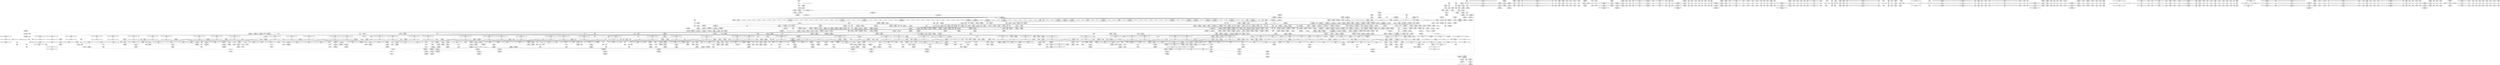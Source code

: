 digraph {
	CE0x4e87bb0 [shape=record,shape=Mrecord,label="{CE0x4e87bb0|current_sid:_do.body|*SummSink*}"]
	CE0x4e8af40 [shape=record,shape=Mrecord,label="{CE0x4e8af40|current_sid:_tobool1|security/selinux/hooks.c,218|*SummSink*}"]
	CE0x4ee36e0 [shape=record,shape=Mrecord,label="{CE0x4ee36e0|_call_void_lockdep_rcu_suspicious(i8*_getelementptr_inbounds_(_25_x_i8_,_25_x_i8_*_.str3,_i32_0,_i32_0),_i32_208,_i8*_getelementptr_inbounds_(_41_x_i8_,_41_x_i8_*_.str44,_i32_0,_i32_0))_#10,_!dbg_!27732|security/selinux/hooks.c,208|*SummSink*}"]
	CE0x4e47b30 [shape=record,shape=Mrecord,label="{CE0x4e47b30|ipc_free_security:_security|security/selinux/hooks.c,5097|*SummSource*}"]
	CE0x4eeea50 [shape=record,shape=Mrecord,label="{CE0x4eeea50|GLOBAL:_rcu_lock_map|Global_var:rcu_lock_map}"]
	CE0x4ead770 [shape=record,shape=Mrecord,label="{CE0x4ead770|GLOBAL:___preempt_count_add|*Constant*|*SummSource*}"]
	CE0x4ebb690 [shape=record,shape=Mrecord,label="{CE0x4ebb690|rcu_read_unlock:_call|include/linux/rcupdate.h,933}"]
	CE0x4f54620 [shape=record,shape=Mrecord,label="{CE0x4f54620|__preempt_count_add:_tmp7|./arch/x86/include/asm/preempt.h,73|*SummSink*}"]
	CE0x4e51820 [shape=record,shape=Mrecord,label="{CE0x4e51820|selinux_shm_alloc_security:_type|security/selinux/hooks.c,5304|*SummSink*}"]
	CE0x4ec7800 [shape=record,shape=Mrecord,label="{CE0x4ec7800|rcu_read_lock:_tmp2}"]
	CE0x4ed28b0 [shape=record,shape=Mrecord,label="{CE0x4ed28b0|GLOBAL:___rcu_read_lock|*Constant*}"]
	CE0x4eac6f0 [shape=record,shape=Mrecord,label="{CE0x4eac6f0|rcu_read_lock:_tmp14|include/linux/rcupdate.h,882|*SummSink*}"]
	CE0x4e4e050 [shape=record,shape=Mrecord,label="{CE0x4e4e050|current_sid:_tmp15|security/selinux/hooks.c,218}"]
	CE0x4e821f0 [shape=record,shape=Mrecord,label="{CE0x4e821f0|rcu_read_unlock:_tmp8|include/linux/rcupdate.h,933|*SummSink*}"]
	CE0x4ed63f0 [shape=record,shape=Mrecord,label="{CE0x4ed63f0|task_sid:_do.end|*SummSource*}"]
	CE0x4e295f0 [shape=record,shape=Mrecord,label="{CE0x4e295f0|80:_i32,_112:_i8*,_:_CMRE_63,64_}"]
	CE0x4e505e0 [shape=record,shape=Mrecord,label="{CE0x4e505e0|selinux_shm_alloc_security:_tobool7|security/selinux/hooks.c,5309|*SummSink*}"]
	CE0x4e78490 [shape=record,shape=Mrecord,label="{CE0x4e78490|selinux_shm_alloc_security:_retval.0}"]
	CE0x4f51fc0 [shape=record,shape=Mrecord,label="{CE0x4f51fc0|COLLAPSED:_GCMRE___llvm_gcov_ctr130_internal_global_4_x_i64_zeroinitializer:_elem_0:default:}"]
	CE0x4e99ce0 [shape=record,shape=Mrecord,label="{CE0x4e99ce0|ipc_free_security:_security1|security/selinux/hooks.c,5098}"]
	CE0x4e2f6b0 [shape=record,shape=Mrecord,label="{CE0x4e2f6b0|_call_void_lockdep_rcu_suspicious(i8*_getelementptr_inbounds_(_25_x_i8_,_25_x_i8_*_.str3,_i32_0,_i32_0),_i32_218,_i8*_getelementptr_inbounds_(_45_x_i8_,_45_x_i8_*_.str12,_i32_0,_i32_0))_#10,_!dbg_!27727|security/selinux/hooks.c,218}"]
	CE0x4ea7ff0 [shape=record,shape=Mrecord,label="{CE0x4ea7ff0|i64*_getelementptr_inbounds_(_4_x_i64_,_4_x_i64_*___llvm_gcov_ctr128,_i64_0,_i64_2)|*Constant*|*SummSink*}"]
	CE0x4f80190 [shape=record,shape=Mrecord,label="{CE0x4f80190|COLLAPSED:_GCMRE___llvm_gcov_ctr129_internal_global_4_x_i64_zeroinitializer:_elem_0:default:}"]
	CE0x4e845c0 [shape=record,shape=Mrecord,label="{CE0x4e845c0|kzalloc:_entry|*SummSource*}"]
	CE0x4e87000 [shape=record,shape=Mrecord,label="{CE0x4e87000|kzalloc:_call|include/linux/slab.h,578|*SummSource*}"]
	CE0x4ec9d30 [shape=record,shape=Mrecord,label="{CE0x4ec9d30|GLOBAL:_task_sid.__warned|Global_var:task_sid.__warned|*SummSource*}"]
	CE0x4e96140 [shape=record,shape=Mrecord,label="{CE0x4e96140|current_sid:_call4|security/selinux/hooks.c,218|*SummSource*}"]
	CE0x4f7bc30 [shape=record,shape=Mrecord,label="{CE0x4f7bc30|__preempt_count_add:_tmp2|*SummSink*}"]
	CE0x4f80970 [shape=record,shape=Mrecord,label="{CE0x4f80970|_call_void_mcount()_#3|*SummSource*}"]
	CE0x4eae620 [shape=record,shape=Mrecord,label="{CE0x4eae620|rcu_read_unlock:_tobool1|include/linux/rcupdate.h,933|*SummSource*}"]
	CE0x4eabd70 [shape=record,shape=Mrecord,label="{CE0x4eabd70|i64_6|*Constant*}"]
	CE0x4f3ff50 [shape=record,shape=Mrecord,label="{CE0x4f3ff50|i64*_getelementptr_inbounds_(_4_x_i64_,_4_x_i64_*___llvm_gcov_ctr134,_i64_0,_i64_3)|*Constant*|*SummSink*}"]
	CE0x4e2f0b0 [shape=record,shape=Mrecord,label="{CE0x4e2f0b0|current_sid:_tmp4|security/selinux/hooks.c,218|*SummSource*}"]
	CE0x4f62c30 [shape=record,shape=Mrecord,label="{CE0x4f62c30|GLOBAL:_lock_acquire|*Constant*|*SummSource*}"]
	CE0x4ec84f0 [shape=record,shape=Mrecord,label="{CE0x4ec84f0|task_sid:_call|security/selinux/hooks.c,208}"]
	CE0x4e448c0 [shape=record,shape=Mrecord,label="{CE0x4e448c0|GLOBAL:_ipc_alloc_security|*Constant*|*SummSink*}"]
	CE0x4eeaf20 [shape=record,shape=Mrecord,label="{CE0x4eeaf20|i64*_getelementptr_inbounds_(_11_x_i64_,_11_x_i64_*___llvm_gcov_ctr127,_i64_0,_i64_0)|*Constant*|*SummSource*}"]
	CE0x4e29390 [shape=record,shape=Mrecord,label="{CE0x4e29390|80:_i32,_112:_i8*,_:_CMRE_61,62_}"]
	CE0x4e6c240 [shape=record,shape=Mrecord,label="{CE0x4e6c240|current_sid:_tmp18|security/selinux/hooks.c,218|*SummSink*}"]
	CE0x4eecf10 [shape=record,shape=Mrecord,label="{CE0x4eecf10|rcu_read_lock:_if.end|*SummSink*}"]
	CE0x4ea6de0 [shape=record,shape=Mrecord,label="{CE0x4ea6de0|ipc_alloc_security:_if.end|*SummSink*}"]
	CE0x4e73140 [shape=record,shape=Mrecord,label="{CE0x4e73140|avc_has_perm:_tclass|Function::avc_has_perm&Arg::tclass::|*SummSource*}"]
	CE0x4eec080 [shape=record,shape=Mrecord,label="{CE0x4eec080|rcu_read_lock:_land.lhs.true2|*SummSink*}"]
	CE0x4ea2630 [shape=record,shape=Mrecord,label="{CE0x4ea2630|task_sid:_tmp10|security/selinux/hooks.c,208|*SummSink*}"]
	CE0x4f3e8f0 [shape=record,shape=Mrecord,label="{CE0x4f3e8f0|__rcu_read_unlock:_entry|*SummSink*}"]
	CE0x4e9f480 [shape=record,shape=Mrecord,label="{CE0x4e9f480|GLOBAL:___preempt_count|Global_var:__preempt_count}"]
	CE0x4e9b0d0 [shape=record,shape=Mrecord,label="{CE0x4e9b0d0|current_sid:_cred|security/selinux/hooks.c,218}"]
	CE0x4eb40e0 [shape=record,shape=Mrecord,label="{CE0x4eb40e0|i64*_getelementptr_inbounds_(_11_x_i64_,_11_x_i64_*___llvm_gcov_ctr127,_i64_0,_i64_10)|*Constant*}"]
	CE0x4e87e20 [shape=record,shape=Mrecord,label="{CE0x4e87e20|_call_void_mcount()_#3|*SummSink*}"]
	CE0x4e48870 [shape=record,shape=Mrecord,label="{CE0x4e48870|ipc_alloc_security:_return|*SummSource*}"]
	CE0x4e6bb80 [shape=record,shape=Mrecord,label="{CE0x4e6bb80|current_sid:_tmp17|security/selinux/hooks.c,218|*SummSource*}"]
	CE0x4f7bcc0 [shape=record,shape=Mrecord,label="{CE0x4f7bcc0|i64*_getelementptr_inbounds_(_4_x_i64_,_4_x_i64_*___llvm_gcov_ctr129,_i64_0,_i64_2)|*Constant*}"]
	CE0x4f6c8a0 [shape=record,shape=Mrecord,label="{CE0x4f6c8a0|i64*_getelementptr_inbounds_(_4_x_i64_,_4_x_i64_*___llvm_gcov_ctr129,_i64_0,_i64_3)|*Constant*|*SummSink*}"]
	CE0x4f62630 [shape=record,shape=Mrecord,label="{CE0x4f62630|i64_1|*Constant*}"]
	CE0x4eef9b0 [shape=record,shape=Mrecord,label="{CE0x4eef9b0|i64*_getelementptr_inbounds_(_4_x_i64_,_4_x_i64_*___llvm_gcov_ctr128,_i64_0,_i64_3)|*Constant*|*SummSink*}"]
	CE0x4ebd190 [shape=record,shape=Mrecord,label="{CE0x4ebd190|ipc_alloc_security:_tmp5|security/selinux/hooks.c,5084|*SummSource*}"]
	CE0x4e8ed50 [shape=record,shape=Mrecord,label="{CE0x4e8ed50|kzalloc:_size|Function::kzalloc&Arg::size::|*SummSink*}"]
	CE0x4e985c0 [shape=record,shape=Mrecord,label="{CE0x4e985c0|task_sid:_tobool4|security/selinux/hooks.c,208}"]
	CE0x4e27320 [shape=record,shape=Mrecord,label="{CE0x4e27320|80:_i32,_112:_i8*,_:_CMRE_13,14_}"]
	CE0x4f3bb00 [shape=record,shape=Mrecord,label="{CE0x4f3bb00|rcu_read_unlock:_tmp21|include/linux/rcupdate.h,935|*SummSink*}"]
	CE0x4f3d260 [shape=record,shape=Mrecord,label="{CE0x4f3d260|_ret_void,_!dbg_!27717|include/linux/rcupdate.h,424|*SummSink*}"]
	CE0x4f63680 [shape=record,shape=Mrecord,label="{CE0x4f63680|i64*_getelementptr_inbounds_(_4_x_i64_,_4_x_i64_*___llvm_gcov_ctr128,_i64_0,_i64_0)|*Constant*|*SummSink*}"]
	CE0x4f6e6c0 [shape=record,shape=Mrecord,label="{CE0x4f6e6c0|__preempt_count_sub:_tmp2|*SummSource*}"]
	CE0x4e8dc20 [shape=record,shape=Mrecord,label="{CE0x4e8dc20|ipc_alloc_security:_tmp|*SummSink*}"]
	CE0x4edd270 [shape=record,shape=Mrecord,label="{CE0x4edd270|cred_sid:_cred|Function::cred_sid&Arg::cred::|*SummSource*}"]
	CE0x4f630b0 [shape=record,shape=Mrecord,label="{CE0x4f630b0|i64*_getelementptr_inbounds_(_4_x_i64_,_4_x_i64_*___llvm_gcov_ctr134,_i64_0,_i64_2)|*Constant*|*SummSource*}"]
	CE0x4f6b350 [shape=record,shape=Mrecord,label="{CE0x4f6b350|__preempt_count_add:_tmp5|./arch/x86/include/asm/preempt.h,72|*SummSource*}"]
	CE0x4ec4ad0 [shape=record,shape=Mrecord,label="{CE0x4ec4ad0|cred_sid:_tmp|*SummSink*}"]
	CE0x4eb02c0 [shape=record,shape=Mrecord,label="{CE0x4eb02c0|i64*_getelementptr_inbounds_(_11_x_i64_,_11_x_i64_*___llvm_gcov_ctr127,_i64_0,_i64_8)|*Constant*|*SummSource*}"]
	CE0x4eb4d10 [shape=record,shape=Mrecord,label="{CE0x4eb4d10|rcu_read_lock:_tmp22|include/linux/rcupdate.h,884|*SummSource*}"]
	CE0x4e49af0 [shape=record,shape=Mrecord,label="{CE0x4e49af0|ipc_alloc_security:_tmp11|security/selinux/hooks.c,5090|*SummSink*}"]
	CE0x4ed4990 [shape=record,shape=Mrecord,label="{CE0x4ed4990|_call_void_rcu_read_lock()_#10,_!dbg_!27712|security/selinux/hooks.c,207|*SummSource*}"]
	CE0x4e70ef0 [shape=record,shape=Mrecord,label="{CE0x4e70ef0|i64_5|*Constant*|*SummSource*}"]
	CE0x4f548e0 [shape=record,shape=Mrecord,label="{CE0x4f548e0|i64_1|*Constant*}"]
	CE0x4f74150 [shape=record,shape=Mrecord,label="{CE0x4f74150|i64*_getelementptr_inbounds_(_4_x_i64_,_4_x_i64_*___llvm_gcov_ctr135,_i64_0,_i64_1)|*Constant*|*SummSink*}"]
	CE0x4eca1b0 [shape=record,shape=Mrecord,label="{CE0x4eca1b0|_ret_i8*_%call,_!dbg_!27714|include/linux/slab.h,429|*SummSource*}"]
	CE0x4e17330 [shape=record,shape=Mrecord,label="{CE0x4e17330|current_sid:_do.end|*SummSink*}"]
	CE0x4ea2950 [shape=record,shape=Mrecord,label="{CE0x4ea2950|task_sid:_tmp11|security/selinux/hooks.c,208}"]
	CE0x4e848c0 [shape=record,shape=Mrecord,label="{CE0x4e848c0|current_sid:_tmp3|*SummSource*}"]
	CE0x4e382a0 [shape=record,shape=Mrecord,label="{CE0x4e382a0|selinux_shm_alloc_security:_shp|Function::selinux_shm_alloc_security&Arg::shp::|*SummSource*}"]
	CE0x4eca760 [shape=record,shape=Mrecord,label="{CE0x4eca760|task_sid:_land.lhs.true|*SummSource*}"]
	CE0x4ec2690 [shape=record,shape=Mrecord,label="{CE0x4ec2690|rcu_read_lock:_call|include/linux/rcupdate.h,882}"]
	CE0x4e91c90 [shape=record,shape=Mrecord,label="{CE0x4e91c90|task_sid:_task|Function::task_sid&Arg::task::|*SummSource*}"]
	CE0x4e28380 [shape=record,shape=Mrecord,label="{CE0x4e28380|i64*_getelementptr_inbounds_(_9_x_i64_,_9_x_i64_*___llvm_gcov_ctr310,_i64_0,_i64_0)|*Constant*|*SummSink*}"]
	CE0x55bd1d0 [shape=record,shape=Mrecord,label="{CE0x55bd1d0|80:_i32,_112:_i8*,_:_CMRE_34,35_}"]
	CE0x4e28ec0 [shape=record,shape=Mrecord,label="{CE0x4e28ec0|selinux_shm_alloc_security:_call|security/selinux/hooks.c,5295|*SummSource*}"]
	CE0x4e7a1d0 [shape=record,shape=Mrecord,label="{CE0x4e7a1d0|selinux_shm_alloc_security:_shm_perm9|security/selinux/hooks.c,5310|*SummSink*}"]
	CE0x4f7bae0 [shape=record,shape=Mrecord,label="{CE0x4f7bae0|__rcu_read_unlock:_tmp5|include/linux/rcupdate.h,244|*SummSink*}"]
	CE0x4e742f0 [shape=record,shape=Mrecord,label="{CE0x4e742f0|selinux_shm_alloc_security:_ipc_id|security/selinux/hooks.c,5305|*SummSource*}"]
	CE0x4e37d30 [shape=record,shape=Mrecord,label="{CE0x4e37d30|selinux_shm_alloc_security:_shm_perm|security/selinux/hooks.c,5298}"]
	CE0x4eeab60 [shape=record,shape=Mrecord,label="{CE0x4eeab60|rcu_read_lock:_bb|*SummSink*}"]
	CE0x4e94210 [shape=record,shape=Mrecord,label="{CE0x4e94210|task_sid:_tmp24|security/selinux/hooks.c,208}"]
	CE0x4e4a630 [shape=record,shape=Mrecord,label="{CE0x4e4a630|i32_-12|*Constant*}"]
	CE0x4f4b170 [shape=record,shape=Mrecord,label="{CE0x4f4b170|i32_0|*Constant*}"]
	CE0x4e43a60 [shape=record,shape=Mrecord,label="{CE0x4e43a60|i64*_getelementptr_inbounds_(_11_x_i64_,_11_x_i64_*___llvm_gcov_ctr125,_i64_0,_i64_1)|*Constant*|*SummSink*}"]
	CE0x4e17960 [shape=record,shape=Mrecord,label="{CE0x4e17960|80:_i32,_112:_i8*,_:_CMRE_33,34_}"]
	CE0x4ef46f0 [shape=record,shape=Mrecord,label="{CE0x4ef46f0|i64*_getelementptr_inbounds_(_2_x_i64_,_2_x_i64_*___llvm_gcov_ctr98,_i64_0,_i64_1)|*Constant*}"]
	CE0x4e923d0 [shape=record,shape=Mrecord,label="{CE0x4e923d0|ipc_alloc_security:_sclass2|security/selinux/hooks.c,5088}"]
	CE0x4ecb210 [shape=record,shape=Mrecord,label="{CE0x4ecb210|i64*_getelementptr_inbounds_(_13_x_i64_,_13_x_i64_*___llvm_gcov_ctr126,_i64_0,_i64_0)|*Constant*|*SummSink*}"]
	CE0x4e72e70 [shape=record,shape=Mrecord,label="{CE0x4e72e70|avc_has_perm:_tsid|Function::avc_has_perm&Arg::tsid::|*SummSink*}"]
	CE0x4f39cb0 [shape=record,shape=Mrecord,label="{CE0x4f39cb0|i8*_getelementptr_inbounds_(_44_x_i8_,_44_x_i8_*_.str47,_i32_0,_i32_0)|*Constant*|*SummSink*}"]
	CE0x4ed5d10 [shape=record,shape=Mrecord,label="{CE0x4ed5d10|task_sid:_tmp14|security/selinux/hooks.c,208|*SummSink*}"]
	CE0x4e431f0 [shape=record,shape=Mrecord,label="{CE0x4e431f0|_call_void_kfree(i8*_%tmp6)_#10,_!dbg_!27718|security/selinux/hooks.c,5099}"]
	CE0x4ef1400 [shape=record,shape=Mrecord,label="{CE0x4ef1400|_call_void_mcount()_#3|*SummSink*}"]
	CE0x4ea0e40 [shape=record,shape=Mrecord,label="{CE0x4ea0e40|task_sid:_tmp2|*SummSource*}"]
	CE0x4ea2ab0 [shape=record,shape=Mrecord,label="{CE0x4ea2ab0|task_sid:_tmp11|security/selinux/hooks.c,208|*SummSource*}"]
	CE0x4f4e780 [shape=record,shape=Mrecord,label="{CE0x4f4e780|i64_ptrtoint_(i8*_blockaddress(_rcu_lock_release,_%__here)_to_i64)|*Constant*}"]
	CE0x4e32000 [shape=record,shape=Mrecord,label="{CE0x4e32000|current_sid:_tmp9|security/selinux/hooks.c,218|*SummSource*}"]
	CE0x4e33020 [shape=record,shape=Mrecord,label="{CE0x4e33020|i8_1|*Constant*|*SummSource*}"]
	CE0x4e8e760 [shape=record,shape=Mrecord,label="{CE0x4e8e760|_call_void_mcount()_#3|*SummSource*}"]
	CE0x4eb1090 [shape=record,shape=Mrecord,label="{CE0x4eb1090|i32_883|*Constant*|*SummSource*}"]
	CE0x4ee15d0 [shape=record,shape=Mrecord,label="{CE0x4ee15d0|i64*_getelementptr_inbounds_(_13_x_i64_,_13_x_i64_*___llvm_gcov_ctr126,_i64_0,_i64_9)|*Constant*|*SummSource*}"]
	CE0x4ecfb50 [shape=record,shape=Mrecord,label="{CE0x4ecfb50|task_sid:_do.body5|*SummSink*}"]
	CE0x4f3c160 [shape=record,shape=Mrecord,label="{CE0x4f3c160|rcu_read_unlock:_tmp22|include/linux/rcupdate.h,935}"]
	CE0x4e91280 [shape=record,shape=Mrecord,label="{CE0x4e91280|rcu_read_unlock:_tmp13|include/linux/rcupdate.h,933|*SummSource*}"]
	CE0x4e921a0 [shape=record,shape=Mrecord,label="{CE0x4e921a0|_ret_i32_%call7,_!dbg_!27749|security/selinux/hooks.c,210|*SummSink*}"]
	CE0x4f34300 [shape=record,shape=Mrecord,label="{CE0x4f34300|_call_void___preempt_count_add(i32_1)_#10,_!dbg_!27711|include/linux/rcupdate.h,239|*SummSink*}"]
	CE0x4f45c20 [shape=record,shape=Mrecord,label="{CE0x4f45c20|rcu_lock_acquire:_tmp2|*SummSource*}"]
	CE0x4f30f70 [shape=record,shape=Mrecord,label="{CE0x4f30f70|i32_2|*Constant*|*SummSink*}"]
	CE0x4e449c0 [shape=record,shape=Mrecord,label="{CE0x4e449c0|ipc_alloc_security:_entry}"]
	CE0x4e79e50 [shape=record,shape=Mrecord,label="{CE0x4e79e50|selinux_shm_alloc_security:_shm_perm9|security/selinux/hooks.c,5310}"]
	CE0x4e93f00 [shape=record,shape=Mrecord,label="{CE0x4e93f00|task_sid:_tmp23|security/selinux/hooks.c,208|*SummSink*}"]
	CE0x4e7a010 [shape=record,shape=Mrecord,label="{CE0x4e7a010|selinux_shm_alloc_security:_shm_perm9|security/selinux/hooks.c,5310|*SummSource*}"]
	CE0x4ef4040 [shape=record,shape=Mrecord,label="{CE0x4ef4040|i64*_getelementptr_inbounds_(_13_x_i64_,_13_x_i64_*___llvm_gcov_ctr126,_i64_0,_i64_8)|*Constant*|*SummSink*}"]
	CE0x4ee69f0 [shape=record,shape=Mrecord,label="{CE0x4ee69f0|task_sid:_tmp9|security/selinux/hooks.c,208}"]
	CE0x4ea3150 [shape=record,shape=Mrecord,label="{CE0x4ea3150|kmalloc:_tmp2|*SummSink*}"]
	CE0x4f4c0b0 [shape=record,shape=Mrecord,label="{CE0x4f4c0b0|__preempt_count_sub:_bb}"]
	CE0x4e1d650 [shape=record,shape=Mrecord,label="{CE0x4e1d650|_ret_%struct.task_struct*_%tmp4,_!dbg_!27714|./arch/x86/include/asm/current.h,14}"]
	CE0x4e45d90 [shape=record,shape=Mrecord,label="{CE0x4e45d90|_ret_i32_%retval.0,_!dbg_!27746|security/selinux/hooks.c,5314}"]
	CE0x4e99170 [shape=record,shape=Mrecord,label="{CE0x4e99170|task_sid:_do.end6|*SummSource*}"]
	CE0x4eb5280 [shape=record,shape=Mrecord,label="{CE0x4eb5280|cred_sid:_bb|*SummSource*}"]
	CE0x4ee63a0 [shape=record,shape=Mrecord,label="{CE0x4ee63a0|rcu_read_lock:_land.lhs.true|*SummSource*}"]
	CE0x4e90d30 [shape=record,shape=Mrecord,label="{CE0x4e90d30|__rcu_read_lock:_tmp1|*SummSink*}"]
	CE0x4e1dbb0 [shape=record,shape=Mrecord,label="{CE0x4e1dbb0|current_sid:_bb}"]
	CE0x4e47f20 [shape=record,shape=Mrecord,label="{CE0x4e47f20|i1_true|*Constant*|*SummSource*}"]
	CE0x4ee9740 [shape=record,shape=Mrecord,label="{CE0x4ee9740|_ret_void,_!dbg_!27735|include/linux/rcupdate.h,938|*SummSource*}"]
	CE0x4e18080 [shape=record,shape=Mrecord,label="{CE0x4e18080|_ret_i32_%tmp24,_!dbg_!27742|security/selinux/hooks.c,220|*SummSource*}"]
	CE0x4ed1040 [shape=record,shape=Mrecord,label="{CE0x4ed1040|task_sid:_tmp10|security/selinux/hooks.c,208|*SummSource*}"]
	CE0x4e33190 [shape=record,shape=Mrecord,label="{CE0x4e33190|i8_1|*Constant*|*SummSink*}"]
	CE0x4f460e0 [shape=record,shape=Mrecord,label="{CE0x4f460e0|%struct.lockdep_map*_null|*Constant*|*SummSink*}"]
	CE0x4e85690 [shape=record,shape=Mrecord,label="{CE0x4e85690|ipc_free_security:_tmp}"]
	CE0x4f62870 [shape=record,shape=Mrecord,label="{CE0x4f62870|__preempt_count_add:_tmp|*SummSink*}"]
	CE0x4ea4580 [shape=record,shape=Mrecord,label="{CE0x4ea4580|ipc_alloc_security:_tmp10|security/selinux/hooks.c,5087}"]
	CE0x4ebf720 [shape=record,shape=Mrecord,label="{CE0x4ebf720|rcu_read_unlock:_bb}"]
	CE0x4ed2300 [shape=record,shape=Mrecord,label="{CE0x4ed2300|cred_sid:_security|security/selinux/hooks.c,196}"]
	CE0x4e913f0 [shape=record,shape=Mrecord,label="{CE0x4e913f0|rcu_read_unlock:_tmp13|include/linux/rcupdate.h,933|*SummSink*}"]
	CE0x4e44060 [shape=record,shape=Mrecord,label="{CE0x4e44060|i32_32768|*Constant*|*SummSink*}"]
	CE0x4eb1810 [shape=record,shape=Mrecord,label="{CE0x4eb1810|i8*_getelementptr_inbounds_(_42_x_i8_,_42_x_i8_*_.str46,_i32_0,_i32_0)|*Constant*}"]
	CE0x4e4af40 [shape=record,shape=Mrecord,label="{CE0x4e4af40|selinux_shm_alloc_security:_tmp9|security/selinux/hooks.c,5302|*SummSink*}"]
	CE0x4ea8510 [shape=record,shape=Mrecord,label="{CE0x4ea8510|__preempt_count_sub:_entry|*SummSink*}"]
	CE0x4e1dc50 [shape=record,shape=Mrecord,label="{CE0x4e1dc50|current_sid:_bb|*SummSource*}"]
	CE0x4e2a2f0 [shape=record,shape=Mrecord,label="{CE0x4e2a2f0|get_current:_tmp1|*SummSink*}"]
	CE0x4e756a0 [shape=record,shape=Mrecord,label="{CE0x4e756a0|i64*_getelementptr_inbounds_(_2_x_i64_,_2_x_i64_*___llvm_gcov_ctr182,_i64_0,_i64_0)|*Constant*|*SummSource*}"]
	CE0x4e30eb0 [shape=record,shape=Mrecord,label="{CE0x4e30eb0|current_sid:_call|security/selinux/hooks.c,218|*SummSink*}"]
	CE0x4e9f6c0 [shape=record,shape=Mrecord,label="{CE0x4e9f6c0|rcu_lock_release:_tmp3|*SummSource*}"]
	CE0x4eaa310 [shape=record,shape=Mrecord,label="{CE0x4eaa310|rcu_read_lock:_tmp11|include/linux/rcupdate.h,882|*SummSource*}"]
	CE0x4eea4b0 [shape=record,shape=Mrecord,label="{CE0x4eea4b0|cred_sid:_tmp4|*LoadInst*|security/selinux/hooks.c,196}"]
	CE0x4e9c630 [shape=record,shape=Mrecord,label="{CE0x4e9c630|COLLAPSED:_CMRE:_elem_0::|security/selinux/hooks.c,218}"]
	CE0x4e6ceb0 [shape=record,shape=Mrecord,label="{CE0x4e6ceb0|selinux_shm_alloc_security:_shm_perm4|security/selinux/hooks.c,5305}"]
	CE0x4e37b40 [shape=record,shape=Mrecord,label="{CE0x4e37b40|selinux_shm_alloc_security:_if.then|*SummSink*}"]
	CE0x4f528c0 [shape=record,shape=Mrecord,label="{CE0x4f528c0|rcu_lock_release:___here|*SummSink*}"]
	CE0x4ecbcf0 [shape=record,shape=Mrecord,label="{CE0x4ecbcf0|kzalloc:_tmp}"]
	CE0x4f2fdf0 [shape=record,shape=Mrecord,label="{CE0x4f2fdf0|rcu_read_unlock:_land.lhs.true2}"]
	CE0x4f35ce0 [shape=record,shape=Mrecord,label="{CE0x4f35ce0|GLOBAL:_rcu_read_unlock.__warned|Global_var:rcu_read_unlock.__warned}"]
	CE0x4f57fd0 [shape=record,shape=Mrecord,label="{CE0x4f57fd0|__rcu_read_unlock:_bb|*SummSink*}"]
	CE0x4e20ac0 [shape=record,shape=Mrecord,label="{CE0x4e20ac0|GLOBAL:___llvm_gcov_ctr125|Global_var:__llvm_gcov_ctr125|*SummSource*}"]
	CE0x4ecb450 [shape=record,shape=Mrecord,label="{CE0x4ecb450|task_sid:_if.then|*SummSource*}"]
	CE0x4e29800 [shape=record,shape=Mrecord,label="{CE0x4e29800|selinux_shm_alloc_security:_ad|security/selinux/hooks.c, 5294|*SummSink*}"]
	CE0x4f6bac0 [shape=record,shape=Mrecord,label="{CE0x4f6bac0|i64*_getelementptr_inbounds_(_4_x_i64_,_4_x_i64_*___llvm_gcov_ctr134,_i64_0,_i64_3)|*Constant*}"]
	CE0x4e6edf0 [shape=record,shape=Mrecord,label="{CE0x4e6edf0|selinux_shm_alloc_security:_key|security/selinux/hooks.c,5305|*SummSink*}"]
	CE0x4ee3f90 [shape=record,shape=Mrecord,label="{CE0x4ee3f90|task_sid:_call3|security/selinux/hooks.c,208}"]
	CE0x4ed3bb0 [shape=record,shape=Mrecord,label="{CE0x4ed3bb0|rcu_read_lock:_tmp5|include/linux/rcupdate.h,882|*SummSink*}"]
	CE0x4f3d1f0 [shape=record,shape=Mrecord,label="{CE0x4f3d1f0|rcu_lock_release:_entry|*SummSink*}"]
	CE0x4ec0840 [shape=record,shape=Mrecord,label="{CE0x4ec0840|ipc_free_security:_tmp4|*LoadInst*|security/selinux/hooks.c,5097|*SummSource*}"]
	CE0x4f4f0c0 [shape=record,shape=Mrecord,label="{CE0x4f4f0c0|i64*_getelementptr_inbounds_(_4_x_i64_,_4_x_i64_*___llvm_gcov_ctr133,_i64_0,_i64_3)|*Constant*|*SummSource*}"]
	CE0x4f7ff10 [shape=record,shape=Mrecord,label="{CE0x4f7ff10|__preempt_count_sub:_tmp|*SummSource*}"]
	CE0x4e732b0 [shape=record,shape=Mrecord,label="{CE0x4e732b0|avc_has_perm:_tclass|Function::avc_has_perm&Arg::tclass::|*SummSink*}"]
	CE0x4eec4a0 [shape=record,shape=Mrecord,label="{CE0x4eec4a0|rcu_read_unlock:_tmp6|include/linux/rcupdate.h,933}"]
	CE0x4ecb540 [shape=record,shape=Mrecord,label="{CE0x4ecb540|task_sid:_if.then|*SummSink*}"]
	CE0x4e7a8b0 [shape=record,shape=Mrecord,label="{CE0x4e7a8b0|GLOBAL:_ipc_free_security|*Constant*}"]
	CE0x4f5c7d0 [shape=record,shape=Mrecord,label="{CE0x4f5c7d0|i64*_getelementptr_inbounds_(_4_x_i64_,_4_x_i64_*___llvm_gcov_ctr135,_i64_0,_i64_0)|*Constant*|*SummSink*}"]
	CE0x4ec1040 [shape=record,shape=Mrecord,label="{CE0x4ec1040|kmalloc:_entry}"]
	CE0x4e8b8a0 [shape=record,shape=Mrecord,label="{CE0x4e8b8a0|i64*_getelementptr_inbounds_(_11_x_i64_,_11_x_i64_*___llvm_gcov_ctr125,_i64_0,_i64_0)|*Constant*|*SummSource*}"]
	CE0x4e82a30 [shape=record,shape=Mrecord,label="{CE0x4e82a30|rcu_read_unlock:_tobool|include/linux/rcupdate.h,933|*SummSource*}"]
	CE0x4f40fb0 [shape=record,shape=Mrecord,label="{CE0x4f40fb0|rcu_lock_release:___here}"]
	CE0x4f93e90 [shape=record,shape=Mrecord,label="{CE0x4f93e90|__preempt_count_sub:_tmp1|*SummSource*}"]
	CE0x4eafb50 [shape=record,shape=Mrecord,label="{CE0x4eafb50|rcu_read_lock:_tmp16|include/linux/rcupdate.h,882}"]
	CE0x4eb57b0 [shape=record,shape=Mrecord,label="{CE0x4eb57b0|i64*_getelementptr_inbounds_(_2_x_i64_,_2_x_i64_*___llvm_gcov_ctr131,_i64_0,_i64_0)|*Constant*}"]
	CE0x4ecf620 [shape=record,shape=Mrecord,label="{CE0x4ecf620|task_sid:_tobool1|security/selinux/hooks.c,208}"]
	CE0x4f39b90 [shape=record,shape=Mrecord,label="{CE0x4f39b90|i8*_getelementptr_inbounds_(_44_x_i8_,_44_x_i8_*_.str47,_i32_0,_i32_0)|*Constant*}"]
	CE0x4ebbe00 [shape=record,shape=Mrecord,label="{CE0x4ebbe00|rcu_read_unlock:_tmp14|include/linux/rcupdate.h,933|*SummSink*}"]
	CE0x4f3d140 [shape=record,shape=Mrecord,label="{CE0x4f3d140|rcu_lock_release:_entry}"]
	CE0x4f51f50 [shape=record,shape=Mrecord,label="{CE0x4f51f50|rcu_lock_acquire:_tmp}"]
	CE0x4e1c2b0 [shape=record,shape=Mrecord,label="{CE0x4e1c2b0|80:_i32,_112:_i8*,_:_CMRE_72,73_|*MultipleSource*|Function::selinux_shm_alloc_security&Arg::shp::|security/selinux/hooks.c,5298}"]
	CE0x4eaf1e0 [shape=record,shape=Mrecord,label="{CE0x4eaf1e0|rcu_read_unlock:_tmp5|include/linux/rcupdate.h,933}"]
	CE0x4e28440 [shape=record,shape=Mrecord,label="{CE0x4e28440|i64*_getelementptr_inbounds_(_9_x_i64_,_9_x_i64_*___llvm_gcov_ctr310,_i64_0,_i64_0)|*Constant*}"]
	CE0x696cb00 [shape=record,shape=Mrecord,label="{CE0x696cb00|selinux_shm_alloc_security:_tmp|*SummSink*}"]
	CE0x4ea09c0 [shape=record,shape=Mrecord,label="{CE0x4ea09c0|_call_void_rcu_lock_acquire(%struct.lockdep_map*_rcu_lock_map)_#10,_!dbg_!27711|include/linux/rcupdate.h,881|*SummSink*}"]
	CE0x4edc790 [shape=record,shape=Mrecord,label="{CE0x4edc790|task_sid:_call7|security/selinux/hooks.c,208|*SummSink*}"]
	CE0x4e432d0 [shape=record,shape=Mrecord,label="{CE0x4e432d0|_call_void_kfree(i8*_%tmp6)_#10,_!dbg_!27718|security/selinux/hooks.c,5099|*SummSink*}"]
	CE0x4e2c750 [shape=record,shape=Mrecord,label="{CE0x4e2c750|selinux_shm_alloc_security:_shp|Function::selinux_shm_alloc_security&Arg::shp::}"]
	CE0x4e86910 [shape=record,shape=Mrecord,label="{CE0x4e86910|current_sid:_tmp1}"]
	CE0x4e4ad80 [shape=record,shape=Mrecord,label="{CE0x4e4ad80|selinux_shm_alloc_security:_tmp9|security/selinux/hooks.c,5302|*SummSource*}"]
	CE0x4e4d040 [shape=record,shape=Mrecord,label="{CE0x4e4d040|selinux_shm_alloc_security:_tmp3|security/selinux/hooks.c,5299|*SummSource*}"]
	CE0x4f31a60 [shape=record,shape=Mrecord,label="{CE0x4f31a60|rcu_read_unlock:_tmp11|include/linux/rcupdate.h,933}"]
	CE0x4e1dde0 [shape=record,shape=Mrecord,label="{CE0x4e1dde0|80:_i32,_112:_i8*,_:_CMRE_28,29_}"]
	CE0x4eefc30 [shape=record,shape=Mrecord,label="{CE0x4eefc30|__rcu_read_lock:_tmp6|include/linux/rcupdate.h,240|*SummSource*}"]
	CE0x4e7bb20 [shape=record,shape=Mrecord,label="{CE0x4e7bb20|i64*_getelementptr_inbounds_(_9_x_i64_,_9_x_i64_*___llvm_gcov_ctr310,_i64_0,_i64_7)|*Constant*|*SummSource*}"]
	CE0x4e8c5a0 [shape=record,shape=Mrecord,label="{CE0x4e8c5a0|i64*_getelementptr_inbounds_(_11_x_i64_,_11_x_i64_*___llvm_gcov_ctr125,_i64_0,_i64_6)|*Constant*}"]
	CE0x4ebcb10 [shape=record,shape=Mrecord,label="{CE0x4ebcb10|ipc_alloc_security:_tmp3|security/selinux/hooks.c,5084|*SummSource*}"]
	CE0x4ea0dd0 [shape=record,shape=Mrecord,label="{CE0x4ea0dd0|task_sid:_tmp2}"]
	CE0x4f63390 [shape=record,shape=Mrecord,label="{CE0x4f63390|__rcu_read_lock:_do.end|*SummSink*}"]
	CE0x4f6e650 [shape=record,shape=Mrecord,label="{CE0x4f6e650|__preempt_count_sub:_tmp2}"]
	CE0x4e20da0 [shape=record,shape=Mrecord,label="{CE0x4e20da0|kzalloc:_tmp3}"]
	CE0x4f35960 [shape=record,shape=Mrecord,label="{CE0x4f35960|_call_void_mcount()_#3|*SummSource*}"]
	CE0x4ed1d70 [shape=record,shape=Mrecord,label="{CE0x4ed1d70|cred_sid:_tmp2|*SummSink*}"]
	CE0x4e73490 [shape=record,shape=Mrecord,label="{CE0x4e73490|_ret_i32_%retval.0,_!dbg_!27728|security/selinux/avc.c,775}"]
	CE0x4e1fe70 [shape=record,shape=Mrecord,label="{CE0x4e1fe70|_call_void_mcount()_#3|*SummSink*}"]
	CE0x4e9a2c0 [shape=record,shape=Mrecord,label="{CE0x4e9a2c0|i8*_null|*Constant*}"]
	CE0x4e4d880 [shape=record,shape=Mrecord,label="{CE0x4e4d880|selinux_shm_alloc_security:_shm_perm3|security/selinux/hooks.c,5302|*SummSink*}"]
	CE0x4ec3890 [shape=record,shape=Mrecord,label="{CE0x4ec3890|task_sid:_do.body5|*SummSource*}"]
	CE0x4e7b7b0 [shape=record,shape=Mrecord,label="{CE0x4e7b7b0|ipc_free_security:_perm|Function::ipc_free_security&Arg::perm::}"]
	CE0x4f3ba90 [shape=record,shape=Mrecord,label="{CE0x4f3ba90|rcu_read_unlock:_tmp21|include/linux/rcupdate.h,935|*SummSource*}"]
	CE0x4e72d00 [shape=record,shape=Mrecord,label="{CE0x4e72d00|avc_has_perm:_tsid|Function::avc_has_perm&Arg::tsid::|*SummSource*}"]
	CE0x4e90e90 [shape=record,shape=Mrecord,label="{CE0x4e90e90|i64*_getelementptr_inbounds_(_4_x_i64_,_4_x_i64_*___llvm_gcov_ctr128,_i64_0,_i64_1)|*Constant*}"]
	CE0x4e6cb00 [shape=record,shape=Mrecord,label="{CE0x4e6cb00|selinux_shm_alloc_security:_sid5|security/selinux/hooks.c,5307|*SummSource*}"]
	CE0x4e8ebd0 [shape=record,shape=Mrecord,label="{CE0x4e8ebd0|kzalloc:_size|Function::kzalloc&Arg::size::|*SummSource*}"]
	CE0x4f3a2f0 [shape=record,shape=Mrecord,label="{CE0x4f3a2f0|i64*_getelementptr_inbounds_(_11_x_i64_,_11_x_i64_*___llvm_gcov_ctr132,_i64_0,_i64_9)|*Constant*|*SummSink*}"]
	CE0x4e90600 [shape=record,shape=Mrecord,label="{CE0x4e90600|__preempt_count_sub:_val|Function::__preempt_count_sub&Arg::val::|*SummSink*}"]
	CE0x4e6e6b0 [shape=record,shape=Mrecord,label="{CE0x4e6e6b0|ipc_alloc_security:_tmp}"]
	CE0x4ec48b0 [shape=record,shape=Mrecord,label="{CE0x4ec48b0|ipc_free_security:_tmp2|*SummSink*}"]
	CE0x4ee2690 [shape=record,shape=Mrecord,label="{CE0x4ee2690|task_sid:_tmp18|security/selinux/hooks.c,208|*SummSource*}"]
	CE0x4e8c150 [shape=record,shape=Mrecord,label="{CE0x4e8c150|ipc_free_security:_tmp|*SummSink*}"]
	CE0x4ecf4c0 [shape=record,shape=Mrecord,label="{CE0x4ecf4c0|0:_i8,_:_GCMR_task_sid.__warned_internal_global_i8_0,_section_.data.unlikely_,_align_1:_elem_0:default:}"]
	CE0x4f360a0 [shape=record,shape=Mrecord,label="{CE0x4f360a0|__rcu_read_lock:_tmp4|include/linux/rcupdate.h,239}"]
	CE0x4ed6620 [shape=record,shape=Mrecord,label="{CE0x4ed6620|task_sid:_do.body}"]
	CE0x4e48c90 [shape=record,shape=Mrecord,label="{CE0x4e48c90|current_sid:_if.then}"]
	CE0x4e87430 [shape=record,shape=Mrecord,label="{CE0x4e87430|ipc_alloc_security:_tmp6|security/selinux/hooks.c,5084|*SummSink*}"]
	CE0x4ec7ef0 [shape=record,shape=Mrecord,label="{CE0x4ec7ef0|rcu_read_lock:_tmp1|*SummSource*}"]
	CE0x4e76a90 [shape=record,shape=Mrecord,label="{CE0x4e76a90|i64*_getelementptr_inbounds_(_9_x_i64_,_9_x_i64_*___llvm_gcov_ctr310,_i64_0,_i64_6)|*Constant*}"]
	CE0x4f47c60 [shape=record,shape=Mrecord,label="{CE0x4f47c60|rcu_lock_release:_tmp2}"]
	CE0x4ec0b30 [shape=record,shape=Mrecord,label="{CE0x4ec0b30|ipc_free_security:_tmp6|security/selinux/hooks.c,5099|*SummSource*}"]
	CE0x4e2a7b0 [shape=record,shape=Mrecord,label="{CE0x4e2a7b0|get_current:_tmp|*SummSink*}"]
	CE0x4eb5dc0 [shape=record,shape=Mrecord,label="{CE0x4eb5dc0|i8*_getelementptr_inbounds_(_25_x_i8_,_25_x_i8_*_.str45,_i32_0,_i32_0)|*Constant*}"]
	CE0x4ef3030 [shape=record,shape=Mrecord,label="{CE0x4ef3030|task_sid:_tmp8|security/selinux/hooks.c,208|*SummSink*}"]
	CE0x4ede0d0 [shape=record,shape=Mrecord,label="{CE0x4ede0d0|0:_i8,_:_GCMR_rcu_read_lock.__warned_internal_global_i8_0,_section_.data.unlikely_,_align_1:_elem_0:default:}"]
	CE0x4f33640 [shape=record,shape=Mrecord,label="{CE0x4f33640|__rcu_read_lock:_tmp3|*SummSink*}"]
	CE0x4e88980 [shape=record,shape=Mrecord,label="{CE0x4e88980|ipc_alloc_security:_bb|*SummSource*}"]
	CE0x4e3c530 [shape=record,shape=Mrecord,label="{CE0x4e3c530|_call_void_mcount()_#3|*SummSink*}"]
	CE0x4e87180 [shape=record,shape=Mrecord,label="{CE0x4e87180|ipc_alloc_security:_tmp6|security/selinux/hooks.c,5084}"]
	CE0x4ed3a50 [shape=record,shape=Mrecord,label="{CE0x4ed3a50|rcu_read_lock:_tmp5|include/linux/rcupdate.h,882|*SummSource*}"]
	CE0x4e82860 [shape=record,shape=Mrecord,label="{CE0x4e82860|rcu_read_unlock:_call|include/linux/rcupdate.h,933|*SummSource*}"]
	CE0x4e20250 [shape=record,shape=Mrecord,label="{CE0x4e20250|current_sid:_tmp7|security/selinux/hooks.c,218}"]
	CE0x4e872c0 [shape=record,shape=Mrecord,label="{CE0x4e872c0|ipc_alloc_security:_tmp6|security/selinux/hooks.c,5084|*SummSource*}"]
	CE0x4e954c0 [shape=record,shape=Mrecord,label="{CE0x4e954c0|i64*_getelementptr_inbounds_(_11_x_i64_,_11_x_i64_*___llvm_gcov_ctr125,_i64_0,_i64_10)|*Constant*|*SummSink*}"]
	CE0x4e90f00 [shape=record,shape=Mrecord,label="{CE0x4e90f00|i64*_getelementptr_inbounds_(_4_x_i64_,_4_x_i64_*___llvm_gcov_ctr128,_i64_0,_i64_1)|*Constant*|*SummSource*}"]
	CE0x4f4cb00 [shape=record,shape=Mrecord,label="{CE0x4f4cb00|i64*_getelementptr_inbounds_(_4_x_i64_,_4_x_i64_*___llvm_gcov_ctr133,_i64_0,_i64_2)|*Constant*|*SummSink*}"]
	CE0x4e22470 [shape=record,shape=Mrecord,label="{CE0x4e22470|i32_1|*Constant*|*SummSource*}"]
	CE0x4ee89e0 [shape=record,shape=Mrecord,label="{CE0x4ee89e0|_call_void_rcu_read_unlock()_#10,_!dbg_!27748|security/selinux/hooks.c,209|*SummSource*}"]
	CE0x4f396d0 [shape=record,shape=Mrecord,label="{CE0x4f396d0|i32_934|*Constant*|*SummSink*}"]
	CE0x4edf540 [shape=record,shape=Mrecord,label="{CE0x4edf540|task_sid:_tmp16|security/selinux/hooks.c,208}"]
	CE0x4f66d20 [shape=record,shape=Mrecord,label="{CE0x4f66d20|__preempt_count_add:_tmp6|./arch/x86/include/asm/preempt.h,73}"]
	CE0x4eacca0 [shape=record,shape=Mrecord,label="{CE0x4eacca0|rcu_read_lock:_tmp15|include/linux/rcupdate.h,882|*SummSink*}"]
	CE0x4f4fd50 [shape=record,shape=Mrecord,label="{CE0x4f4fd50|i8*_undef|*Constant*|*SummSource*}"]
	CE0x4ee8d60 [shape=record,shape=Mrecord,label="{CE0x4ee8d60|GLOBAL:_rcu_read_unlock|*Constant*|*SummSink*}"]
	CE0x4edd340 [shape=record,shape=Mrecord,label="{CE0x4edd340|cred_sid:_cred|Function::cred_sid&Arg::cred::|*SummSink*}"]
	CE0x4ef07b0 [shape=record,shape=Mrecord,label="{CE0x4ef07b0|i64_2|*Constant*}"]
	CE0x4e8dcb0 [shape=record,shape=Mrecord,label="{CE0x4e8dcb0|GLOBAL:_kzalloc|*Constant*}"]
	CE0x4ed2ec0 [shape=record,shape=Mrecord,label="{CE0x4ed2ec0|__preempt_count_add:_val|Function::__preempt_count_add&Arg::val::|*SummSink*}"]
	CE0x4ef00d0 [shape=record,shape=Mrecord,label="{CE0x4ef00d0|cred_sid:_tmp4|*LoadInst*|security/selinux/hooks.c,196|*SummSource*}"]
	CE0x4f3c2d0 [shape=record,shape=Mrecord,label="{CE0x4f3c2d0|rcu_read_unlock:_tmp22|include/linux/rcupdate.h,935|*SummSource*}"]
	CE0x4e6cf20 [shape=record,shape=Mrecord,label="{CE0x4e6cf20|selinux_shm_alloc_security:_shm_perm4|security/selinux/hooks.c,5305|*SummSource*}"]
	CE0x4e3b920 [shape=record,shape=Mrecord,label="{CE0x4e3b920|selinux_shm_alloc_security:_call1|security/selinux/hooks.c,5298|*SummSink*}"]
	CE0x4e97850 [shape=record,shape=Mrecord,label="{CE0x4e97850|kmalloc:_tmp1|*SummSink*}"]
	CE0x4f40200 [shape=record,shape=Mrecord,label="{CE0x4f40200|__rcu_read_unlock:_tmp6|include/linux/rcupdate.h,245}"]
	CE0x4e1e040 [shape=record,shape=Mrecord,label="{CE0x4e1e040|80:_i32,_112:_i8*,_:_CMRE_30,31_}"]
	CE0x4e3b120 [shape=record,shape=Mrecord,label="{CE0x4e3b120|80:_i32,_112:_i8*,_:_CMRE_41,42_}"]
	CE0x4e78420 [shape=record,shape=Mrecord,label="{CE0x4e78420|i64*_getelementptr_inbounds_(_9_x_i64_,_9_x_i64_*___llvm_gcov_ctr310,_i64_0,_i64_8)|*Constant*|*SummSink*}"]
	CE0x4ea8eb0 [shape=record,shape=Mrecord,label="{CE0x4ea8eb0|i64_4|*Constant*}"]
	CE0x4ed38e0 [shape=record,shape=Mrecord,label="{CE0x4ed38e0|rcu_read_lock:_tmp5|include/linux/rcupdate.h,882}"]
	CE0x4f6c480 [shape=record,shape=Mrecord,label="{CE0x4f6c480|__rcu_read_unlock:_tmp2}"]
	CE0x4e968f0 [shape=record,shape=Mrecord,label="{CE0x4e968f0|_ret_%struct.task_struct*_%tmp4,_!dbg_!27714|./arch/x86/include/asm/current.h,14}"]
	CE0x4f47850 [shape=record,shape=Mrecord,label="{CE0x4f47850|i64*_getelementptr_inbounds_(_4_x_i64_,_4_x_i64_*___llvm_gcov_ctr128,_i64_0,_i64_1)|*Constant*|*SummSink*}"]
	CE0x4f7ae90 [shape=record,shape=Mrecord,label="{CE0x4f7ae90|__preempt_count_add:_tmp4|./arch/x86/include/asm/preempt.h,72|*SummSource*}"]
	CE0x4e8f3b0 [shape=record,shape=Mrecord,label="{CE0x4e8f3b0|ipc_free_security:_tmp3|*SummSource*}"]
	CE0x4ecb830 [shape=record,shape=Mrecord,label="{CE0x4ecb830|task_sid:_real_cred|security/selinux/hooks.c,208|*SummSink*}"]
	CE0x4e2e990 [shape=record,shape=Mrecord,label="{CE0x4e2e990|ipc_alloc_security:_if.then|*SummSource*}"]
	CE0x4f625c0 [shape=record,shape=Mrecord,label="{CE0x4f625c0|i64*_getelementptr_inbounds_(_4_x_i64_,_4_x_i64_*___llvm_gcov_ctr129,_i64_0,_i64_1)|*Constant*|*SummSink*}"]
	CE0x4f7c0f0 [shape=record,shape=Mrecord,label="{CE0x4f7c0f0|i64*_getelementptr_inbounds_(_4_x_i64_,_4_x_i64_*___llvm_gcov_ctr134,_i64_0,_i64_3)|*Constant*|*SummSource*}"]
	CE0x4eb08d0 [shape=record,shape=Mrecord,label="{CE0x4eb08d0|_call_void_lockdep_rcu_suspicious(i8*_getelementptr_inbounds_(_25_x_i8_,_25_x_i8_*_.str45,_i32_0,_i32_0),_i32_883,_i8*_getelementptr_inbounds_(_42_x_i8_,_42_x_i8_*_.str46,_i32_0,_i32_0))_#10,_!dbg_!27728|include/linux/rcupdate.h,882|*SummSink*}"]
	CE0x4e16c70 [shape=record,shape=Mrecord,label="{CE0x4e16c70|GLOBAL:_current_sid.__warned|Global_var:current_sid.__warned}"]
	CE0x4eac110 [shape=record,shape=Mrecord,label="{CE0x4eac110|rcu_read_lock:_tmp13|include/linux/rcupdate.h,882|*SummSink*}"]
	CE0x4ec3ad0 [shape=record,shape=Mrecord,label="{CE0x4ec3ad0|_ret_i8*_%call,_!dbg_!27715|include/linux/slab.h,578|*SummSource*}"]
	CE0x4e715a0 [shape=record,shape=Mrecord,label="{CE0x4e715a0|selinux_shm_alloc_security:_tmp13|security/selinux/hooks.c,5309}"]
	CE0x4ec78e0 [shape=record,shape=Mrecord,label="{CE0x4ec78e0|rcu_read_lock:_tmp2|*SummSink*}"]
	CE0x4ef12b0 [shape=record,shape=Mrecord,label="{CE0x4ef12b0|_call_void_mcount()_#3|*SummSource*}"]
	CE0x4f46b30 [shape=record,shape=Mrecord,label="{CE0x4f46b30|i64*_getelementptr_inbounds_(_4_x_i64_,_4_x_i64_*___llvm_gcov_ctr130,_i64_0,_i64_3)|*Constant*|*SummSource*}"]
	CE0x4e476b0 [shape=record,shape=Mrecord,label="{CE0x4e476b0|current_sid:_tmp6|security/selinux/hooks.c,218}"]
	CE0x4f36110 [shape=record,shape=Mrecord,label="{CE0x4f36110|__rcu_read_lock:_tmp4|include/linux/rcupdate.h,239|*SummSource*}"]
	CE0x4e8ee80 [shape=record,shape=Mrecord,label="{CE0x4e8ee80|i32_208|*Constant*|*SummSink*}"]
	CE0x4f7bb50 [shape=record,shape=Mrecord,label="{CE0x4f7bb50|__preempt_count_add:_tmp2}"]
	CE0x4e21330 [shape=record,shape=Mrecord,label="{CE0x4e21330|_call_void_mcount()_#3|*SummSink*}"]
	CE0x4ed0830 [shape=record,shape=Mrecord,label="{CE0x4ed0830|kmalloc:_tmp1}"]
	CE0x4ed1d00 [shape=record,shape=Mrecord,label="{CE0x4ed1d00|cred_sid:_tmp2|*SummSource*}"]
	CE0x4e721c0 [shape=record,shape=Mrecord,label="{CE0x4e721c0|selinux_shm_alloc_security:_tmp15|security/selinux/hooks.c,5309}"]
	CE0x4e40390 [shape=record,shape=Mrecord,label="{CE0x4e40390|get_current:_entry}"]
	CE0x4e175c0 [shape=record,shape=Mrecord,label="{CE0x4e175c0|current_sid:_do.end}"]
	CE0x4f80270 [shape=record,shape=Mrecord,label="{CE0x4f80270|__preempt_count_add:_tmp5|./arch/x86/include/asm/preempt.h,72|*SummSink*}"]
	CE0x4e75b10 [shape=record,shape=Mrecord,label="{CE0x4e75b10|i32_218|*Constant*|*SummSource*}"]
	CE0x4e4e940 [shape=record,shape=Mrecord,label="{CE0x4e4e940|selinux_shm_alloc_security:_type|security/selinux/hooks.c,5304}"]
	CE0x4e86220 [shape=record,shape=Mrecord,label="{CE0x4e86220|current_sid:_tmp11|security/selinux/hooks.c,218}"]
	CE0x4e49ec0 [shape=record,shape=Mrecord,label="{CE0x4e49ec0|i32_10|*Constant*}"]
	CE0x4e377e0 [shape=record,shape=Mrecord,label="{CE0x4e377e0|80:_i32,_112:_i8*,_:_CMRE_128,136_|*MultipleSource*|Function::selinux_shm_alloc_security&Arg::shp::|security/selinux/hooks.c,5298}"]
	CE0x4e20e40 [shape=record,shape=Mrecord,label="{CE0x4e20e40|kzalloc:_tmp3|*SummSource*}"]
	CE0x4eb2e10 [shape=record,shape=Mrecord,label="{CE0x4eb2e10|rcu_read_lock:_tmp18|include/linux/rcupdate.h,882}"]
	CE0x4ec8ec0 [shape=record,shape=Mrecord,label="{CE0x4ec8ec0|__rcu_read_lock:_entry|*SummSink*}"]
	CE0x4f3e3b0 [shape=record,shape=Mrecord,label="{CE0x4f3e3b0|GLOBAL:___rcu_read_unlock|*Constant*|*SummSink*}"]
	CE0x4ef0e60 [shape=record,shape=Mrecord,label="{CE0x4ef0e60|GLOBAL:___llvm_gcov_ctr126|Global_var:__llvm_gcov_ctr126|*SummSink*}"]
	CE0x4e1e6d0 [shape=record,shape=Mrecord,label="{CE0x4e1e6d0|GLOBAL:_get_current|*Constant*|*SummSink*}"]
	CE0x4f55400 [shape=record,shape=Mrecord,label="{CE0x4f55400|i64*_getelementptr_inbounds_(_4_x_i64_,_4_x_i64_*___llvm_gcov_ctr129,_i64_0,_i64_1)|*Constant*}"]
	CE0x4e26f00 [shape=record,shape=Mrecord,label="{CE0x4e26f00|selinux_shm_alloc_security:_tmp4|security/selinux/hooks.c,5299|*SummSink*}"]
	CE0x4e44210 [shape=record,shape=Mrecord,label="{CE0x4e44210|kzalloc:_or|include/linux/slab.h,578}"]
	CE0x4eee180 [shape=record,shape=Mrecord,label="{CE0x4eee180|rcu_read_lock:_if.end}"]
	CE0x4e9ef10 [shape=record,shape=Mrecord,label="{CE0x4e9ef10|void_(i32*,_i32,_i32*)*_asm_addl_$1,_%gs:$0_,_*m,ri,*m,_dirflag_,_fpsr_,_flags_|*SummSink*}"]
	CE0x4e2e5f0 [shape=record,shape=Mrecord,label="{CE0x4e2e5f0|current_sid:_tobool|security/selinux/hooks.c,218|*SummSource*}"]
	CE0x4f7fb20 [shape=record,shape=Mrecord,label="{CE0x4f7fb20|__preempt_count_sub:_tmp}"]
	CE0x4edff80 [shape=record,shape=Mrecord,label="{CE0x4edff80|i64*_getelementptr_inbounds_(_13_x_i64_,_13_x_i64_*___llvm_gcov_ctr126,_i64_0,_i64_8)|*Constant*}"]
	CE0x4e98e10 [shape=record,shape=Mrecord,label="{CE0x4e98e10|kmalloc:_call|include/linux/slab.h,429|*SummSource*}"]
	CE0x4ea30e0 [shape=record,shape=Mrecord,label="{CE0x4ea30e0|kmalloc:_tmp2|*SummSource*}"]
	CE0x4f66e00 [shape=record,shape=Mrecord,label="{CE0x4f66e00|__preempt_count_add:_tmp6|./arch/x86/include/asm/preempt.h,73|*SummSink*}"]
	CE0x4e6d9b0 [shape=record,shape=Mrecord,label="{CE0x4e6d9b0|i32_3|*Constant*|*SummSink*}"]
	CE0x4e2a1f0 [shape=record,shape=Mrecord,label="{CE0x4e2a1f0|selinux_shm_alloc_security:_if.then}"]
	CE0x4e993a0 [shape=record,shape=Mrecord,label="{CE0x4e993a0|task_sid:_do.end}"]
	CE0x4f79d50 [shape=record,shape=Mrecord,label="{CE0x4f79d50|__preempt_count_sub:_tmp4|./arch/x86/include/asm/preempt.h,77|*SummSource*}"]
	CE0x4ec13c0 [shape=record,shape=Mrecord,label="{CE0x4ec13c0|get_current:_bb}"]
	CE0x4ecc800 [shape=record,shape=Mrecord,label="{CE0x4ecc800|cred_sid:_tmp1|*SummSink*}"]
	CE0x4e2d440 [shape=record,shape=Mrecord,label="{CE0x4e2d440|80:_i32,_112:_i8*,_:_CMRE_7,8_}"]
	CE0x4e3a010 [shape=record,shape=Mrecord,label="{CE0x4e3a010|80:_i32,_112:_i8*,_:_CMRE_56,57_}"]
	CE0x4e28df0 [shape=record,shape=Mrecord,label="{CE0x4e28df0|selinux_shm_alloc_security:_call2|security/selinux/hooks.c,5298|*SummSink*}"]
	CE0x4e9ded0 [shape=record,shape=Mrecord,label="{CE0x4e9ded0|i64*_getelementptr_inbounds_(_2_x_i64_,_2_x_i64_*___llvm_gcov_ctr98,_i64_0,_i64_0)|*Constant*|*SummSink*}"]
	CE0x4f35f80 [shape=record,shape=Mrecord,label="{CE0x4f35f80|GLOBAL:_rcu_read_unlock.__warned|Global_var:rcu_read_unlock.__warned|*SummSink*}"]
	CE0x4e91f10 [shape=record,shape=Mrecord,label="{CE0x4e91f10|_ret_i32_%call7,_!dbg_!27749|security/selinux/hooks.c,210}"]
	CE0x4ef3170 [shape=record,shape=Mrecord,label="{CE0x4ef3170|GLOBAL:_task_sid.__warned|Global_var:task_sid.__warned}"]
	CE0x4f4db90 [shape=record,shape=Mrecord,label="{CE0x4f4db90|_call_void_lock_release(%struct.lockdep_map*_%map,_i32_1,_i64_ptrtoint_(i8*_blockaddress(_rcu_lock_release,_%__here)_to_i64))_#10,_!dbg_!27716|include/linux/rcupdate.h,423|*SummSink*}"]
	CE0x4ed4470 [shape=record,shape=Mrecord,label="{CE0x4ed4470|i64_1|*Constant*}"]
	CE0x4ed0190 [shape=record,shape=Mrecord,label="{CE0x4ed0190|kmalloc:_flags|Function::kmalloc&Arg::flags::}"]
	CE0x4f61100 [shape=record,shape=Mrecord,label="{CE0x4f61100|rcu_lock_release:_tmp7}"]
	CE0x4e9a7f0 [shape=record,shape=Mrecord,label="{CE0x4e9a7f0|rcu_read_lock:_tmp3|*SummSource*}"]
	CE0x4f6b7b0 [shape=record,shape=Mrecord,label="{CE0x4f6b7b0|__preempt_count_sub:_tmp6|./arch/x86/include/asm/preempt.h,78}"]
	CE0x4ead400 [shape=record,shape=Mrecord,label="{CE0x4ead400|i64*_getelementptr_inbounds_(_11_x_i64_,_11_x_i64_*___llvm_gcov_ctr132,_i64_0,_i64_1)|*Constant*|*SummSource*}"]
	CE0x4e944a0 [shape=record,shape=Mrecord,label="{CE0x4e944a0|i64*_getelementptr_inbounds_(_13_x_i64_,_13_x_i64_*___llvm_gcov_ctr126,_i64_0,_i64_11)|*Constant*}"]
	CE0x4e170e0 [shape=record,shape=Mrecord,label="{CE0x4e170e0|i64_8|*Constant*|*SummSink*}"]
	CE0x4edf7d0 [shape=record,shape=Mrecord,label="{CE0x4edf7d0|task_sid:_tmp16|security/selinux/hooks.c,208|*SummSink*}"]
	CE0x4eb1ab0 [shape=record,shape=Mrecord,label="{CE0x4eb1ab0|i64*_getelementptr_inbounds_(_11_x_i64_,_11_x_i64_*___llvm_gcov_ctr127,_i64_0,_i64_9)|*Constant*|*SummSource*}"]
	CE0x4f93900 [shape=record,shape=Mrecord,label="{CE0x4f93900|i64*_getelementptr_inbounds_(_4_x_i64_,_4_x_i64_*___llvm_gcov_ctr129,_i64_0,_i64_0)|*Constant*}"]
	CE0x4e20580 [shape=record,shape=Mrecord,label="{CE0x4e20580|ipc_alloc_security:_call|security/selinux/hooks.c,5083}"]
	CE0x4e18170 [shape=record,shape=Mrecord,label="{CE0x4e18170|_ret_i32_%tmp24,_!dbg_!27742|security/selinux/hooks.c,220|*SummSink*}"]
	CE0x4e6dc50 [shape=record,shape=Mrecord,label="{CE0x4e6dc50|0:_i16,_4:_i32,_:_CMRE_0,2_|*MultipleSource*|security/selinux/hooks.c,5302|security/selinux/hooks.c,5302|security/selinux/hooks.c,5307}"]
	CE0x4eee7e0 [shape=record,shape=Mrecord,label="{CE0x4eee7e0|_ret_void,_!dbg_!27717|include/linux/rcupdate.h,419|*SummSink*}"]
	CE0x4ee7a90 [shape=record,shape=Mrecord,label="{CE0x4ee7a90|rcu_read_unlock:_tmp1|*SummSource*}"]
	CE0x4f2f1c0 [shape=record,shape=Mrecord,label="{CE0x4f2f1c0|_call_void_asm_addl_$1,_%gs:$0_,_*m,ri,*m,_dirflag_,_fpsr_,_flags_(i32*___preempt_count,_i32_%val,_i32*___preempt_count)_#3,_!dbg_!27714,_!srcloc_!27717|./arch/x86/include/asm/preempt.h,72}"]
	CE0x4e3ad00 [shape=record,shape=Mrecord,label="{CE0x4e3ad00|80:_i32,_112:_i8*,_:_CMRE_48,49_}"]
	CE0x4e27100 [shape=record,shape=Mrecord,label="{CE0x4e27100|80:_i32,_112:_i8*,_:_CMRE_11,12_}"]
	CE0x4f345d0 [shape=record,shape=Mrecord,label="{CE0x4f345d0|rcu_read_unlock:_if.then|*SummSink*}"]
	CE0x4f4cec0 [shape=record,shape=Mrecord,label="{CE0x4f4cec0|rcu_lock_release:_tmp4|include/linux/rcupdate.h,423|*SummSource*}"]
	CE0x4e45d20 [shape=record,shape=Mrecord,label="{CE0x4e45d20|current_sid:_if.then|*SummSink*}"]
	CE0x4e8dd90 [shape=record,shape=Mrecord,label="{CE0x4e8dd90|ipc_alloc_security:_tmp1|*SummSource*}"]
	CE0x4eb4550 [shape=record,shape=Mrecord,label="{CE0x4eb4550|rcu_read_lock:_tmp22|include/linux/rcupdate.h,884|*SummSink*}"]
	CE0x4e8e660 [shape=record,shape=Mrecord,label="{CE0x4e8e660|i1_true|*Constant*}"]
	CE0x4e3ab20 [shape=record,shape=Mrecord,label="{CE0x4e3ab20|80:_i32,_112:_i8*,_:_CMRE_112,120_|*MultipleSource*|Function::selinux_shm_alloc_security&Arg::shp::|security/selinux/hooks.c,5298}"]
	CE0x4e3f160 [shape=record,shape=Mrecord,label="{CE0x4e3f160|current_sid:_tmp2}"]
	CE0x4eaf5b0 [shape=record,shape=Mrecord,label="{CE0x4eaf5b0|rcu_lock_acquire:_tmp2|*SummSink*}"]
	CE0x4f3f730 [shape=record,shape=Mrecord,label="{CE0x4f3f730|rcu_lock_acquire:_tmp4|include/linux/rcupdate.h,418|*SummSink*}"]
	CE0x4e4b710 [shape=record,shape=Mrecord,label="{CE0x4e4b710|i64*_getelementptr_inbounds_(_2_x_i64_,_2_x_i64_*___llvm_gcov_ctr302,_i64_0,_i64_1)|*Constant*}"]
	CE0x4f2f150 [shape=record,shape=Mrecord,label="{CE0x4f2f150|void_(i32*,_i32,_i32*)*_asm_addl_$1,_%gs:$0_,_*m,ri,*m,_dirflag_,_fpsr_,_flags_}"]
	CE0x4e97ff0 [shape=record,shape=Mrecord,label="{CE0x4e97ff0|kzalloc:_tmp1|*SummSource*}"]
	CE0x4e43080 [shape=record,shape=Mrecord,label="{CE0x4e43080|get_current:_tmp4|./arch/x86/include/asm/current.h,14}"]
	CE0x4e28f30 [shape=record,shape=Mrecord,label="{CE0x4e28f30|selinux_shm_alloc_security:_call|security/selinux/hooks.c,5295|*SummSink*}"]
	CE0x4ec8e50 [shape=record,shape=Mrecord,label="{CE0x4ec8e50|__rcu_read_lock:_entry}"]
	CE0x4edbde0 [shape=record,shape=Mrecord,label="{CE0x4edbde0|task_sid:_tmp27|security/selinux/hooks.c,208|*SummSource*}"]
	CE0x4e86e90 [shape=record,shape=Mrecord,label="{CE0x4e86e90|kmalloc:_flags|Function::kmalloc&Arg::flags::|*SummSource*}"]
	CE0x4ec0e60 [shape=record,shape=Mrecord,label="{CE0x4ec0e60|GLOBAL:_kmalloc|*Constant*|*SummSource*}"]
	CE0x4e29680 [shape=record,shape=Mrecord,label="{CE0x4e29680|_call_void_mcount()_#3}"]
	CE0x4ebfeb0 [shape=record,shape=Mrecord,label="{CE0x4ebfeb0|i64*_getelementptr_inbounds_(_2_x_i64_,_2_x_i64_*___llvm_gcov_ctr302,_i64_0,_i64_0)|*Constant*}"]
	CE0x4e93370 [shape=record,shape=Mrecord,label="{CE0x4e93370|i64*_getelementptr_inbounds_(_13_x_i64_,_13_x_i64_*___llvm_gcov_ctr126,_i64_0,_i64_10)|*Constant*}"]
	CE0x4ecfae0 [shape=record,shape=Mrecord,label="{CE0x4ecfae0|rcu_read_unlock:_do.body|*SummSink*}"]
	CE0x4e17830 [shape=record,shape=Mrecord,label="{CE0x4e17830|80:_i32,_112:_i8*,_:_CMRE_32,33_}"]
	CE0x4ebc970 [shape=record,shape=Mrecord,label="{CE0x4ebc970|%struct.ipc_security_struct*_null|*Constant*|*SummSink*}"]
	CE0x4eef590 [shape=record,shape=Mrecord,label="{CE0x4eef590|rcu_read_unlock:_tobool|include/linux/rcupdate.h,933|*SummSink*}"]
	CE0x4e7b430 [shape=record,shape=Mrecord,label="{CE0x4e7b430|ipc_free_security:_entry|*SummSource*}"]
	CE0x4e6ca10 [shape=record,shape=Mrecord,label="{CE0x4e6ca10|selinux_shm_alloc_security:_call6|security/selinux/hooks.c,5307|*SummSource*}"]
	CE0x4e88090 [shape=record,shape=Mrecord,label="{CE0x4e88090|ipc_alloc_security:_tmp|*SummSource*}"]
	CE0x4e85ef0 [shape=record,shape=Mrecord,label="{CE0x4e85ef0|ipc_alloc_security:_return|*SummSink*}"]
	CE0x4f52690 [shape=record,shape=Mrecord,label="{CE0x4f52690|rcu_lock_acquire:_tmp5|include/linux/rcupdate.h,418|*SummSource*}"]
	CE0x4e9b2e0 [shape=record,shape=Mrecord,label="{CE0x4e9b2e0|current_sid:_cred|security/selinux/hooks.c,218|*SummSource*}"]
	CE0x4e70a40 [shape=record,shape=Mrecord,label="{CE0x4e70a40|i32_(i32,_i32,_i16,_i32,_%struct.common_audit_data*)*_bitcast_(i32_(i32,_i32,_i16,_i32,_%struct.common_audit_data.495*)*_avc_has_perm_to_i32_(i32,_i32,_i16,_i32,_%struct.common_audit_data*)*)|*Constant*}"]
	CE0x4eb1020 [shape=record,shape=Mrecord,label="{CE0x4eb1020|i32_883|*Constant*|*SummSink*}"]
	CE0x4f50210 [shape=record,shape=Mrecord,label="{CE0x4f50210|rcu_lock_release:_indirectgoto}"]
	CE0x4f57d90 [shape=record,shape=Mrecord,label="{CE0x4f57d90|__rcu_read_unlock:_tmp2|*SummSource*}"]
	CE0x4f34430 [shape=record,shape=Mrecord,label="{CE0x4f34430|rcu_read_unlock:_if.then}"]
	CE0x4e4a7a0 [shape=record,shape=Mrecord,label="{CE0x4e4a7a0|current_sid:_land.lhs.true|*SummSource*}"]
	CE0x4edd000 [shape=record,shape=Mrecord,label="{CE0x4edd000|cred_sid:_entry|*SummSink*}"]
	CE0x4f35650 [shape=record,shape=Mrecord,label="{CE0x4f35650|rcu_read_unlock:_tmp10|include/linux/rcupdate.h,933}"]
	CE0x4f5ed80 [shape=record,shape=Mrecord,label="{CE0x4f5ed80|i64*_getelementptr_inbounds_(_4_x_i64_,_4_x_i64_*___llvm_gcov_ctr129,_i64_0,_i64_2)|*Constant*|*SummSource*}"]
	CE0x4f93330 [shape=record,shape=Mrecord,label="{CE0x4f93330|void_(i32*,_i32,_i32*)*_asm_addl_$1,_%gs:$0_,_*m,ri,*m,_dirflag_,_fpsr_,_flags_}"]
	CE0x4f3adf0 [shape=record,shape=Mrecord,label="{CE0x4f3adf0|rcu_read_unlock:_tmp20|include/linux/rcupdate.h,933}"]
	CE0x4e8ae10 [shape=record,shape=Mrecord,label="{CE0x4e8ae10|current_sid:_tobool1|security/selinux/hooks.c,218|*SummSource*}"]
	CE0x4e7a560 [shape=record,shape=Mrecord,label="{CE0x4e7a560|_call_void_ipc_free_security(%struct.kern_ipc_perm*_%shm_perm9)_#10,_!dbg_!27743|security/selinux/hooks.c,5310}"]
	CE0x4ea5a00 [shape=record,shape=Mrecord,label="{CE0x4ea5a00|i64*_getelementptr_inbounds_(_6_x_i64_,_6_x_i64_*___llvm_gcov_ctr301,_i64_0,_i64_5)|*Constant*}"]
	CE0x4e93760 [shape=record,shape=Mrecord,label="{CE0x4e93760|task_sid:_tmp22|security/selinux/hooks.c,208|*SummSink*}"]
	CE0x4e91c20 [shape=record,shape=Mrecord,label="{CE0x4e91c20|task_sid:_task|Function::task_sid&Arg::task::}"]
	CE0x4edfa40 [shape=record,shape=Mrecord,label="{CE0x4edfa40|task_sid:_tmp17|security/selinux/hooks.c,208}"]
	CE0x4ef2300 [shape=record,shape=Mrecord,label="{CE0x4ef2300|rcu_read_lock:_tobool|include/linux/rcupdate.h,882|*SummSource*}"]
	CE0x452c070 [shape=record,shape=Mrecord,label="{CE0x452c070|selinux_shm_alloc_security:_tmp1}"]
	CE0x4eed890 [shape=record,shape=Mrecord,label="{CE0x4eed890|GLOBAL:_rcu_lock_acquire|*Constant*|*SummSource*}"]
	CE0x4e6c940 [shape=record,shape=Mrecord,label="{CE0x4e6c940|selinux_shm_alloc_security:_call6|security/selinux/hooks.c,5307}"]
	CE0x4ec0950 [shape=record,shape=Mrecord,label="{CE0x4ec0950|ipc_free_security:_tmp4|*LoadInst*|security/selinux/hooks.c,5097|*SummSink*}"]
	CE0x4eb6630 [shape=record,shape=Mrecord,label="{CE0x4eb6630|i64*_getelementptr_inbounds_(_4_x_i64_,_4_x_i64_*___llvm_gcov_ctr130,_i64_0,_i64_1)|*Constant*|*SummSource*}"]
	CE0x4ee3330 [shape=record,shape=Mrecord,label="{CE0x4ee3330|_call_void_lockdep_rcu_suspicious(i8*_getelementptr_inbounds_(_25_x_i8_,_25_x_i8_*_.str3,_i32_0,_i32_0),_i32_208,_i8*_getelementptr_inbounds_(_41_x_i8_,_41_x_i8_*_.str44,_i32_0,_i32_0))_#10,_!dbg_!27732|security/selinux/hooks.c,208|*SummSource*}"]
	CE0x4ed1c90 [shape=record,shape=Mrecord,label="{CE0x4ed1c90|cred_sid:_tmp2}"]
	CE0x4f4ac40 [shape=record,shape=Mrecord,label="{CE0x4f4ac40|_call_void_mcount()_#3|*SummSink*}"]
	CE0x4ecfe40 [shape=record,shape=Mrecord,label="{CE0x4ecfe40|kmalloc:_entry|*SummSource*}"]
	CE0x4f5b2a0 [shape=record,shape=Mrecord,label="{CE0x4f5b2a0|_call_void_mcount()_#3|*SummSource*}"]
	CE0x4e17fe0 [shape=record,shape=Mrecord,label="{CE0x4e17fe0|_ret_i32_%tmp24,_!dbg_!27742|security/selinux/hooks.c,220}"]
	CE0x4f60360 [shape=record,shape=Mrecord,label="{CE0x4f60360|_call_void_mcount()_#3|*SummSink*}"]
	CE0x4ebb390 [shape=record,shape=Mrecord,label="{CE0x4ebb390|rcu_read_unlock:_tmp2|*SummSource*}"]
	CE0x4e91910 [shape=record,shape=Mrecord,label="{CE0x4e91910|task_sid:_entry|*SummSource*}"]
	CE0x4eae420 [shape=record,shape=Mrecord,label="{CE0x4eae420|rcu_read_unlock:_tmp9|include/linux/rcupdate.h,933}"]
	CE0x4f50390 [shape=record,shape=Mrecord,label="{CE0x4f50390|rcu_lock_release:_indirectgoto|*SummSink*}"]
	CE0x4edc500 [shape=record,shape=Mrecord,label="{CE0x4edc500|task_sid:_call7|security/selinux/hooks.c,208}"]
	CE0x4f40ea0 [shape=record,shape=Mrecord,label="{CE0x4f40ea0|rcu_lock_release:_bb|*SummSink*}"]
	CE0x4ec8200 [shape=record,shape=Mrecord,label="{CE0x4ec8200|task_sid:_tmp4|*LoadInst*|security/selinux/hooks.c,208}"]
	CE0x4ea1f20 [shape=record,shape=Mrecord,label="{CE0x4ea1f20|_call_void_mcount()_#3}"]
	CE0x4ed3fc0 [shape=record,shape=Mrecord,label="{CE0x4ed3fc0|kmalloc:_flags|Function::kmalloc&Arg::flags::|*SummSink*}"]
	CE0x4f4ec20 [shape=record,shape=Mrecord,label="{CE0x4f4ec20|i64_ptrtoint_(i8*_blockaddress(_rcu_lock_release,_%__here)_to_i64)|*Constant*|*SummSink*}"]
	CE0x4e87c80 [shape=record,shape=Mrecord,label="{CE0x4e87c80|_call_void_mcount()_#3}"]
	CE0x4f31770 [shape=record,shape=Mrecord,label="{CE0x4f31770|rcu_read_unlock:_tmp10|include/linux/rcupdate.h,933|*SummSource*}"]
	CE0x4ed5510 [shape=record,shape=Mrecord,label="{CE0x4ed5510|i64*_getelementptr_inbounds_(_4_x_i64_,_4_x_i64_*___llvm_gcov_ctr128,_i64_0,_i64_2)|*Constant*}"]
	CE0x4f6a950 [shape=record,shape=Mrecord,label="{CE0x4f6a950|i64*_getelementptr_inbounds_(_4_x_i64_,_4_x_i64_*___llvm_gcov_ctr135,_i64_0,_i64_1)|*Constant*|*SummSource*}"]
	CE0x4ece4c0 [shape=record,shape=Mrecord,label="{CE0x4ece4c0|task_sid:_land.lhs.true}"]
	CE0x4e1cdb0 [shape=record,shape=Mrecord,label="{CE0x4e1cdb0|selinux_shm_alloc_security:_return|*SummSource*}"]
	CE0x4e318e0 [shape=record,shape=Mrecord,label="{CE0x4e318e0|get_current:_tmp3|*SummSink*}"]
	CE0x4ea8680 [shape=record,shape=Mrecord,label="{CE0x4ea8680|_ret_void,_!dbg_!27720|./arch/x86/include/asm/preempt.h,78}"]
	CE0x4ee5020 [shape=record,shape=Mrecord,label="{CE0x4ee5020|GLOBAL:___llvm_gcov_ctr127|Global_var:__llvm_gcov_ctr127|*SummSink*}"]
	CE0x4e74c70 [shape=record,shape=Mrecord,label="{CE0x4e74c70|kzalloc:_tmp2}"]
	CE0x4ee1560 [shape=record,shape=Mrecord,label="{CE0x4ee1560|i64*_getelementptr_inbounds_(_13_x_i64_,_13_x_i64_*___llvm_gcov_ctr126,_i64_0,_i64_9)|*Constant*}"]
	CE0x4f61b50 [shape=record,shape=Mrecord,label="{CE0x4f61b50|__rcu_read_unlock:_do.end}"]
	CE0x4e294c0 [shape=record,shape=Mrecord,label="{CE0x4e294c0|80:_i32,_112:_i8*,_:_CMRE_62,63_}"]
	CE0x4f34b00 [shape=record,shape=Mrecord,label="{CE0x4f34b00|GLOBAL:___preempt_count_sub|*Constant*}"]
	CE0x4ecff00 [shape=record,shape=Mrecord,label="{CE0x4ecff00|kmalloc:_entry|*SummSink*}"]
	CE0x4e28890 [shape=record,shape=Mrecord,label="{CE0x4e28890|80:_i32,_112:_i8*,_:_CMRE_192,200_|*MultipleSource*|Function::selinux_shm_alloc_security&Arg::shp::|security/selinux/hooks.c,5298}"]
	CE0x4f31e70 [shape=record,shape=Mrecord,label="{CE0x4f31e70|__preempt_count_add:_do.body}"]
	CE0x4ec2e60 [shape=record,shape=Mrecord,label="{CE0x4ec2e60|i64*_getelementptr_inbounds_(_6_x_i64_,_6_x_i64_*___llvm_gcov_ctr301,_i64_0,_i64_4)|*Constant*|*SummSink*}"]
	"CONST[source:2(external),value:2(dynamic)][purpose:{subject}]"
	CE0x4e962b0 [shape=record,shape=Mrecord,label="{CE0x4e962b0|current_sid:_call4|security/selinux/hooks.c,218|*SummSink*}"]
	CE0x4eb7170 [shape=record,shape=Mrecord,label="{CE0x4eb7170|rcu_read_lock:_do.body|*SummSink*}"]
	CE0x4f33180 [shape=record,shape=Mrecord,label="{CE0x4f33180|rcu_read_unlock:_if.end|*SummSource*}"]
	CE0x4ef3b50 [shape=record,shape=Mrecord,label="{CE0x4ef3b50|i64*_getelementptr_inbounds_(_11_x_i64_,_11_x_i64_*___llvm_gcov_ctr132,_i64_0,_i64_0)|*Constant*|*SummSink*}"]
	CE0x4ea7760 [shape=record,shape=Mrecord,label="{CE0x4ea7760|rcu_read_unlock:_tmp6|include/linux/rcupdate.h,933|*SummSink*}"]
	CE0x4e29e20 [shape=record,shape=Mrecord,label="{CE0x4e29e20|80:_i32,_112:_i8*,_:_CMRE_69,70_}"]
	CE0x4ee6610 [shape=record,shape=Mrecord,label="{CE0x4ee6610|GLOBAL:___kmalloc|*Constant*|*SummSource*}"]
	CE0x4e20990 [shape=record,shape=Mrecord,label="{CE0x4e20990|GLOBAL:___llvm_gcov_ctr125|Global_var:__llvm_gcov_ctr125}"]
	CE0x4f35e10 [shape=record,shape=Mrecord,label="{CE0x4f35e10|GLOBAL:_rcu_read_unlock.__warned|Global_var:rcu_read_unlock.__warned|*SummSource*}"]
	CE0x4e9cc50 [shape=record,shape=Mrecord,label="{CE0x4e9cc50|current_sid:_tmp23|security/selinux/hooks.c,218}"]
	CE0x4e1e100 [shape=record,shape=Mrecord,label="{CE0x4e1e100|get_current:_tmp4|./arch/x86/include/asm/current.h,14}"]
	CE0x4e3f980 [shape=record,shape=Mrecord,label="{CE0x4e3f980|ipc_alloc_security:_tmp8|security/selinux/hooks.c,5085|*SummSink*}"]
	CE0x4e514d0 [shape=record,shape=Mrecord,label="{CE0x4e514d0|i32_10|*Constant*}"]
	CE0x4ea5ad0 [shape=record,shape=Mrecord,label="{CE0x4ea5ad0|i64*_getelementptr_inbounds_(_6_x_i64_,_6_x_i64_*___llvm_gcov_ctr301,_i64_0,_i64_5)|*Constant*|*SummSource*}"]
	CE0x4e50d70 [shape=record,shape=Mrecord,label="{CE0x4e50d70|i64*_getelementptr_inbounds_(_9_x_i64_,_9_x_i64_*___llvm_gcov_ctr310,_i64_0,_i64_6)|*Constant*|*SummSink*}"]
	CE0x4ea34f0 [shape=record,shape=Mrecord,label="{CE0x4ea34f0|ipc_alloc_security:_tmp4|security/selinux/hooks.c,5084}"]
	CE0x4f7c160 [shape=record,shape=Mrecord,label="{CE0x4f7c160|_ret_void,_!dbg_!27720|./arch/x86/include/asm/preempt.h,78|*SummSource*}"]
	CE0x4ead700 [shape=record,shape=Mrecord,label="{CE0x4ead700|GLOBAL:___preempt_count_add|*Constant*|*SummSink*}"]
	CE0x4e78810 [shape=record,shape=Mrecord,label="{CE0x4e78810|selinux_shm_alloc_security:_retval.0|*SummSink*}"]
	CE0x4e9b140 [shape=record,shape=Mrecord,label="{CE0x4e9b140|current_sid:_sid|security/selinux/hooks.c,220|*SummSource*}"]
	CE0x4e32880 [shape=record,shape=Mrecord,label="{CE0x4e32880|%struct.task_struct*_(%struct.task_struct**)*_asm_movq_%gs:$_1:P_,$0_,_r,im,_dirflag_,_fpsr_,_flags_|*SummSink*}"]
	CE0x4eee220 [shape=record,shape=Mrecord,label="{CE0x4eee220|rcu_read_lock:_if.end|*SummSource*}"]
	CE0x4ee2990 [shape=record,shape=Mrecord,label="{CE0x4ee2990|i8*_getelementptr_inbounds_(_41_x_i8_,_41_x_i8_*_.str44,_i32_0,_i32_0)|*Constant*|*SummSource*}"]
	CE0x4e4a6d0 [shape=record,shape=Mrecord,label="{CE0x4e4a6d0|current_sid:_land.lhs.true}"]
	CE0x4f7b6b0 [shape=record,shape=Mrecord,label="{CE0x4f7b6b0|__preempt_count_add:_tmp3|*SummSource*}"]
	CE0x4f93780 [shape=record,shape=Mrecord,label="{CE0x4f93780|__preempt_count_add:_bb|*SummSink*}"]
	CE0x4e846a0 [shape=record,shape=Mrecord,label="{CE0x4e846a0|kzalloc:_entry|*SummSink*}"]
	CE0x4f67240 [shape=record,shape=Mrecord,label="{CE0x4f67240|_call_void_mcount()_#3|*SummSource*}"]
	CE0x4ee8900 [shape=record,shape=Mrecord,label="{CE0x4ee8900|_call_void_rcu_read_unlock()_#10,_!dbg_!27748|security/selinux/hooks.c,209}"]
	CE0x4e76360 [shape=record,shape=Mrecord,label="{CE0x4e76360|i8*_getelementptr_inbounds_(_45_x_i8_,_45_x_i8_*_.str12,_i32_0,_i32_0)|*Constant*|*SummSink*}"]
	CE0x4ea43d0 [shape=record,shape=Mrecord,label="{CE0x4ea43d0|ipc_alloc_security:_tmp10|security/selinux/hooks.c,5087|*SummSink*}"]
	CE0x4e2c250 [shape=record,shape=Mrecord,label="{CE0x4e2c250|i64_0|*Constant*|*SummSink*}"]
	CE0x4eb6010 [shape=record,shape=Mrecord,label="{CE0x4eb6010|i8*_getelementptr_inbounds_(_25_x_i8_,_25_x_i8_*_.str45,_i32_0,_i32_0)|*Constant*|*SummSource*}"]
	CE0x4e8cd20 [shape=record,shape=Mrecord,label="{CE0x4e8cd20|GLOBAL:_kzalloc|*Constant*|*SummSink*}"]
	CE0x4f2f580 [shape=record,shape=Mrecord,label="{CE0x4f2f580|rcu_read_unlock:_tobool|include/linux/rcupdate.h,933}"]
	CE0x4ee7860 [shape=record,shape=Mrecord,label="{CE0x4ee7860|i64*_getelementptr_inbounds_(_11_x_i64_,_11_x_i64_*___llvm_gcov_ctr132,_i64_0,_i64_1)|*Constant*|*SummSink*}"]
	CE0x4e87d10 [shape=record,shape=Mrecord,label="{CE0x4e87d10|_call_void_mcount()_#3|*SummSource*}"]
	CE0x4ed1980 [shape=record,shape=Mrecord,label="{CE0x4ed1980|task_sid:_tobool|security/selinux/hooks.c,208|*SummSink*}"]
	CE0x4ed30c0 [shape=record,shape=Mrecord,label="{CE0x4ed30c0|__preempt_count_add:_entry|*SummSource*}"]
	CE0x4ee2d20 [shape=record,shape=Mrecord,label="{CE0x4ee2d20|task_sid:_tmp19|security/selinux/hooks.c,208|*SummSource*}"]
	CE0x4e93af0 [shape=record,shape=Mrecord,label="{CE0x4e93af0|task_sid:_tmp23|security/selinux/hooks.c,208|*SummSource*}"]
	CE0x4e2c060 [shape=record,shape=Mrecord,label="{CE0x4e2c060|i64_0|*Constant*}"]
	CE0x4ea94f0 [shape=record,shape=Mrecord,label="{CE0x4ea94f0|rcu_read_lock:_tmp9|include/linux/rcupdate.h,882}"]
	CE0x4edbac0 [shape=record,shape=Mrecord,label="{CE0x4edbac0|_call_void_rcu_read_unlock()_#10,_!dbg_!27748|security/selinux/hooks.c,209|*SummSink*}"]
	CE0x4e77450 [shape=record,shape=Mrecord,label="{CE0x4e77450|i64*_getelementptr_inbounds_(_9_x_i64_,_9_x_i64_*___llvm_gcov_ctr310,_i64_0,_i64_7)|*Constant*|*SummSink*}"]
	CE0x4ec4f10 [shape=record,shape=Mrecord,label="{CE0x4ec4f10|GLOBAL:_rcu_read_lock|*Constant*|*SummSink*}"]
	CE0x4e6ed20 [shape=record,shape=Mrecord,label="{CE0x4e6ed20|selinux_shm_alloc_security:_key|security/selinux/hooks.c,5305|*SummSource*}"]
	CE0x4ee73c0 [shape=record,shape=Mrecord,label="{CE0x4ee73c0|kmalloc:_call|include/linux/slab.h,429}"]
	CE0x4f607a0 [shape=record,shape=Mrecord,label="{CE0x4f607a0|__rcu_read_unlock:_tmp|*SummSink*}"]
	CE0x4ee08e0 [shape=record,shape=Mrecord,label="{CE0x4ee08e0|i32_208|*Constant*}"]
	CE0x4ed44e0 [shape=record,shape=Mrecord,label="{CE0x4ed44e0|rcu_read_lock:_tmp1}"]
	CE0x4e91d60 [shape=record,shape=Mrecord,label="{CE0x4e91d60|task_sid:_task|Function::task_sid&Arg::task::|*SummSink*}"]
	CE0x4edea30 [shape=record,shape=Mrecord,label="{CE0x4edea30|i64*_getelementptr_inbounds_(_13_x_i64_,_13_x_i64_*___llvm_gcov_ctr126,_i64_0,_i64_1)|*Constant*}"]
	CE0x4ed58b0 [shape=record,shape=Mrecord,label="{CE0x4ed58b0|i64_6|*Constant*}"]
	CE0x4ede4f0 [shape=record,shape=Mrecord,label="{CE0x4ede4f0|i64*_getelementptr_inbounds_(_2_x_i64_,_2_x_i64_*___llvm_gcov_ctr131,_i64_0,_i64_1)|*Constant*|*SummSource*}"]
	CE0x4ed6340 [shape=record,shape=Mrecord,label="{CE0x4ed6340|rcu_read_unlock:_tmp8|include/linux/rcupdate.h,933|*SummSource*}"]
	CE0x4ebb400 [shape=record,shape=Mrecord,label="{CE0x4ebb400|rcu_read_unlock:_tmp2|*SummSink*}"]
	CE0x4e395a0 [shape=record,shape=Mrecord,label="{CE0x4e395a0|selinux_shm_alloc_security:_bb}"]
	CE0x4ec5dc0 [shape=record,shape=Mrecord,label="{CE0x4ec5dc0|ipc_alloc_security:_if.end}"]
	CE0x4f580a0 [shape=record,shape=Mrecord,label="{CE0x4f580a0|__preempt_count_add:_tmp1|*SummSource*}"]
	CE0x4e3e480 [shape=record,shape=Mrecord,label="{CE0x4e3e480|selinux_shm_alloc_security:_if.end|*SummSource*}"]
	CE0x4e824f0 [shape=record,shape=Mrecord,label="{CE0x4e824f0|_call_void_asm_sideeffect_,_memory_,_dirflag_,_fpsr_,_flags_()_#3,_!dbg_!27714,_!srcloc_!27715|include/linux/rcupdate.h,239|*SummSink*}"]
	CE0x4eccf30 [shape=record,shape=Mrecord,label="{CE0x4eccf30|rcu_lock_acquire:_map|Function::rcu_lock_acquire&Arg::map::}"]
	CE0x4e86350 [shape=record,shape=Mrecord,label="{CE0x4e86350|current_sid:_tmp11|security/selinux/hooks.c,218|*SummSource*}"]
	CE0x4ef1240 [shape=record,shape=Mrecord,label="{CE0x4ef1240|_call_void_mcount()_#3}"]
	CE0x4e4a000 [shape=record,shape=Mrecord,label="{CE0x4e4a000|ipc_alloc_security:_security|security/selinux/hooks.c,5090}"]
	CE0x4f4fea0 [shape=record,shape=Mrecord,label="{CE0x4f4fea0|i8*_undef|*Constant*|*SummSink*}"]
	CE0x4ea0eb0 [shape=record,shape=Mrecord,label="{CE0x4ea0eb0|task_sid:_tmp2|*SummSink*}"]
	CE0x4ee9c20 [shape=record,shape=Mrecord,label="{CE0x4ee9c20|i64*_getelementptr_inbounds_(_2_x_i64_,_2_x_i64_*___llvm_gcov_ctr109,_i64_0,_i64_0)|*Constant*}"]
	CE0x4e9a8e0 [shape=record,shape=Mrecord,label="{CE0x4e9a8e0|rcu_read_lock:_tmp3|*SummSink*}"]
	CE0x4e1e7d0 [shape=record,shape=Mrecord,label="{CE0x4e1e7d0|get_current:_entry|*SummSource*}"]
	CE0x4f73100 [shape=record,shape=Mrecord,label="{CE0x4f73100|__preempt_count_sub:_tmp3}"]
	CE0x4f7c300 [shape=record,shape=Mrecord,label="{CE0x4f7c300|__preempt_count_add:_tmp|*SummSource*}"]
	CE0x4f2ee30 [shape=record,shape=Mrecord,label="{CE0x4f2ee30|i64*_getelementptr_inbounds_(_11_x_i64_,_11_x_i64_*___llvm_gcov_ctr132,_i64_0,_i64_0)|*Constant*|*SummSource*}"]
	CE0x4e47960 [shape=record,shape=Mrecord,label="{CE0x4e47960|current_sid:_tmp6|security/selinux/hooks.c,218|*SummSink*}"]
	CE0x4ec1230 [shape=record,shape=Mrecord,label="{CE0x4ec1230|GLOBAL:_kfree|*Constant*|*SummSink*}"]
	CE0x4f3c6a0 [shape=record,shape=Mrecord,label="{CE0x4f3c6a0|GLOBAL:_rcu_lock_release|*Constant*}"]
	CE0x4e8a340 [shape=record,shape=Mrecord,label="{CE0x4e8a340|i64*_getelementptr_inbounds_(_2_x_i64_,_2_x_i64_*___llvm_gcov_ctr109,_i64_0,_i64_0)|*Constant*|*SummSource*}"]
	CE0x4e7aaf0 [shape=record,shape=Mrecord,label="{CE0x4e7aaf0|GLOBAL:_ipc_free_security|*Constant*|*SummSource*}"]
	CE0x4ec3ce0 [shape=record,shape=Mrecord,label="{CE0x4ec3ce0|%struct.ipc_security_struct*_null|*Constant*}"]
	CE0x4e73c90 [shape=record,shape=Mrecord,label="{CE0x4e73c90|selinux_shm_alloc_security:_u|security/selinux/hooks.c,5305|*SummSource*}"]
	CE0x4ea64c0 [shape=record,shape=Mrecord,label="{CE0x4ea64c0|ipc_alloc_security:_tmp13|security/selinux/hooks.c,5093|*SummSink*}"]
	CE0x4f2f4a0 [shape=record,shape=Mrecord,label="{CE0x4f2f4a0|rcu_read_unlock:_tmp4|include/linux/rcupdate.h,933}"]
	CE0x4eefbc0 [shape=record,shape=Mrecord,label="{CE0x4eefbc0|__rcu_read_lock:_tmp6|include/linux/rcupdate.h,240}"]
	CE0x4e84c30 [shape=record,shape=Mrecord,label="{CE0x4e84c30|get_current:_tmp2}"]
	CE0x4edb930 [shape=record,shape=Mrecord,label="{CE0x4edb930|i64*_getelementptr_inbounds_(_13_x_i64_,_13_x_i64_*___llvm_gcov_ctr126,_i64_0,_i64_12)|*Constant*|*SummSource*}"]
	CE0x4f7a910 [shape=record,shape=Mrecord,label="{CE0x4f7a910|__preempt_count_add:_bb}"]
	CE0x4e2f790 [shape=record,shape=Mrecord,label="{CE0x4e2f790|_call_void_lockdep_rcu_suspicious(i8*_getelementptr_inbounds_(_25_x_i8_,_25_x_i8_*_.str3,_i32_0,_i32_0),_i32_218,_i8*_getelementptr_inbounds_(_45_x_i8_,_45_x_i8_*_.str12,_i32_0,_i32_0))_#10,_!dbg_!27727|security/selinux/hooks.c,218|*SummSink*}"]
	CE0x4e8b560 [shape=record,shape=Mrecord,label="{CE0x4e8b560|current_sid:_land.lhs.true2|*SummSource*}"]
	CE0x4e1c880 [shape=record,shape=Mrecord,label="{CE0x4e1c880|i64*_getelementptr_inbounds_(_9_x_i64_,_9_x_i64_*___llvm_gcov_ctr310,_i64_0,_i64_0)|*Constant*|*SummSource*}"]
	CE0x4e86cb0 [shape=record,shape=Mrecord,label="{CE0x4e86cb0|kzalloc:_or|include/linux/slab.h,578|*SummSource*}"]
	CE0x4f306c0 [shape=record,shape=Mrecord,label="{CE0x4f306c0|rcu_read_unlock:_tmp4|include/linux/rcupdate.h,933|*SummSource*}"]
	CE0x4eaf8c0 [shape=record,shape=Mrecord,label="{CE0x4eaf8c0|i64*_getelementptr_inbounds_(_4_x_i64_,_4_x_i64_*___llvm_gcov_ctr130,_i64_0,_i64_2)|*Constant*}"]
	CE0x4edc1f0 [shape=record,shape=Mrecord,label="{CE0x4edc1f0|task_sid:_tmp27|security/selinux/hooks.c,208|*SummSink*}"]
	CE0x4eeaa50 [shape=record,shape=Mrecord,label="{CE0x4eeaa50|rcu_read_lock:_bb|*SummSource*}"]
	CE0x4e9c270 [shape=record,shape=Mrecord,label="{CE0x4e9c270|current_sid:_security|security/selinux/hooks.c,218|*SummSource*}"]
	CE0x4eccb80 [shape=record,shape=Mrecord,label="{CE0x4eccb80|task_sid:_tmp}"]
	CE0x4eaef10 [shape=record,shape=Mrecord,label="{CE0x4eaef10|GLOBAL:_rcu_read_lock.__warned|Global_var:rcu_read_lock.__warned|*SummSource*}"]
	CE0x4e19490 [shape=record,shape=Mrecord,label="{CE0x4e19490|selinux_shm_alloc_security:_tmp6|security/selinux/hooks.c,5300|*SummSink*}"]
	CE0x4e717f0 [shape=record,shape=Mrecord,label="{CE0x4e717f0|selinux_shm_alloc_security:_tmp13|security/selinux/hooks.c,5309|*SummSource*}"]
	CE0x4ef0d50 [shape=record,shape=Mrecord,label="{CE0x4ef0d50|i64*_getelementptr_inbounds_(_11_x_i64_,_11_x_i64_*___llvm_gcov_ctr127,_i64_0,_i64_0)|*Constant*|*SummSink*}"]
	CE0x4e8b1b0 [shape=record,shape=Mrecord,label="{CE0x4e8b1b0|ipc_alloc_security:_tmp2|security/selinux/hooks.c,5083}"]
	CE0x4e46110 [shape=record,shape=Mrecord,label="{CE0x4e46110|_ret_i32_%retval.0,_!dbg_!27746|security/selinux/hooks.c,5314|*SummSink*}"]
	CE0x4e19610 [shape=record,shape=Mrecord,label="{CE0x4e19610|selinux_shm_alloc_security:_tmp7|security/selinux/hooks.c,5300|*SummSink*}"]
	CE0x4eebf70 [shape=record,shape=Mrecord,label="{CE0x4eebf70|rcu_read_lock:_land.lhs.true2|*SummSource*}"]
	CE0x4ecc290 [shape=record,shape=Mrecord,label="{CE0x4ecc290|i32_77|*Constant*|*SummSink*}"]
	CE0x4e85770 [shape=record,shape=Mrecord,label="{CE0x4e85770|ipc_free_security:_tmp|*SummSource*}"]
	CE0x4e88d30 [shape=record,shape=Mrecord,label="{CE0x4e88d30|current_sid:_tmp11|security/selinux/hooks.c,218|*SummSink*}"]
	CE0x4e87aa0 [shape=record,shape=Mrecord,label="{CE0x4e87aa0|current_sid:_do.body}"]
	CE0x4f3f130 [shape=record,shape=Mrecord,label="{CE0x4f3f130|__rcu_read_lock:_bb}"]
	CE0x4f4c940 [shape=record,shape=Mrecord,label="{CE0x4f4c940|i64*_getelementptr_inbounds_(_4_x_i64_,_4_x_i64_*___llvm_gcov_ctr133,_i64_0,_i64_2)|*Constant*|*SummSource*}"]
	CE0x4e4ab30 [shape=record,shape=Mrecord,label="{CE0x4e4ab30|selinux_shm_alloc_security:_tmp9|security/selinux/hooks.c,5302}"]
	CE0x4e166a0 [shape=record,shape=Mrecord,label="{CE0x4e166a0|get_current:_tmp|*SummSource*}"]
	CE0x4ec3380 [shape=record,shape=Mrecord,label="{CE0x4ec3380|kmalloc:_tmp|*SummSink*}"]
	CE0x4f2fc70 [shape=record,shape=Mrecord,label="{CE0x4f2fc70|rcu_read_unlock:_land.lhs.true|*SummSink*}"]
	CE0x4ec8b00 [shape=record,shape=Mrecord,label="{CE0x4ec8b00|task_sid:_tmp1|*SummSource*}"]
	CE0x4ed5280 [shape=record,shape=Mrecord,label="{CE0x4ed5280|task_sid:_tmp3|*SummSink*}"]
	CE0x4eb2850 [shape=record,shape=Mrecord,label="{CE0x4eb2850|rcu_read_lock:_tmp17|include/linux/rcupdate.h,882}"]
	CE0x4e88610 [shape=record,shape=Mrecord,label="{CE0x4e88610|rcu_lock_release:_tmp1}"]
	CE0x4ece810 [shape=record,shape=Mrecord,label="{CE0x4ece810|rcu_read_lock:_call|include/linux/rcupdate.h,882|*SummSource*}"]
	CE0x4eb53f0 [shape=record,shape=Mrecord,label="{CE0x4eb53f0|cred_sid:_bb|*SummSink*}"]
	CE0x4ec1cf0 [shape=record,shape=Mrecord,label="{CE0x4ec1cf0|ipc_free_security:_tmp1|*SummSource*}"]
	CE0x4e263c0 [shape=record,shape=Mrecord,label="{CE0x4e263c0|GLOBAL:_current_sid|*Constant*|*SummSource*}"]
	CE0x4eef340 [shape=record,shape=Mrecord,label="{CE0x4eef340|rcu_lock_acquire:_indirectgoto|*SummSource*}"]
	CE0x4e98a90 [shape=record,shape=Mrecord,label="{CE0x4e98a90|i64_7|*Constant*}"]
	CE0x4ecdf50 [shape=record,shape=Mrecord,label="{CE0x4ecdf50|_call_void_mcount()_#3|*SummSink*}"]
	CE0x4e6b7c0 [shape=record,shape=Mrecord,label="{CE0x4e6b7c0|current_sid:_tmp17|security/selinux/hooks.c,218}"]
	CE0x4f7bda0 [shape=record,shape=Mrecord,label="{CE0x4f7bda0|__preempt_count_sub:_val|Function::__preempt_count_sub&Arg::val::}"]
	CE0x4e75ca0 [shape=record,shape=Mrecord,label="{CE0x4e75ca0|i32_218|*Constant*|*SummSink*}"]
	CE0x4e73930 [shape=record,shape=Mrecord,label="{CE0x4e73930|avc_has_perm:_auditdata|Function::avc_has_perm&Arg::auditdata::}"]
	CE0x4e86690 [shape=record,shape=Mrecord,label="{CE0x4e86690|kmalloc:_tmp|*SummSource*}"]
	CE0x4f6e730 [shape=record,shape=Mrecord,label="{CE0x4f6e730|__preempt_count_sub:_tmp2|*SummSink*}"]
	CE0x4e20cd0 [shape=record,shape=Mrecord,label="{CE0x4e20cd0|current_sid:_tmp5|security/selinux/hooks.c,218}"]
	CE0x4e868a0 [shape=record,shape=Mrecord,label="{CE0x4e868a0|i64_1|*Constant*}"]
	CE0x4e220c0 [shape=record,shape=Mrecord,label="{CE0x4e220c0|80:_i32,_112:_i8*,_:_CMRE_55,56_}"]
	CE0x4f530e0 [shape=record,shape=Mrecord,label="{CE0x4f530e0|rcu_lock_acquire:___here}"]
	CE0x4f457f0 [shape=record,shape=Mrecord,label="{CE0x4f457f0|i64*_getelementptr_inbounds_(_4_x_i64_,_4_x_i64_*___llvm_gcov_ctr130,_i64_0,_i64_2)|*Constant*|*SummSource*}"]
	CE0x4e833e0 [shape=record,shape=Mrecord,label="{CE0x4e833e0|rcu_read_unlock:_tmp|*SummSource*}"]
	CE0x4f50a10 [shape=record,shape=Mrecord,label="{CE0x4f50a10|GLOBAL:___preempt_count|Global_var:__preempt_count}"]
	CE0x4e41030 [shape=record,shape=Mrecord,label="{CE0x4e41030|GLOBAL:_ipc_alloc_security|*Constant*}"]
	CE0x4f6e860 [shape=record,shape=Mrecord,label="{CE0x4f6e860|__preempt_count_sub:_bb|*SummSource*}"]
	CE0x4e16a40 [shape=record,shape=Mrecord,label="{CE0x4e16a40|i64*_getelementptr_inbounds_(_11_x_i64_,_11_x_i64_*___llvm_gcov_ctr125,_i64_0,_i64_6)|*Constant*|*SummSink*}"]
	CE0x4ed48f0 [shape=record,shape=Mrecord,label="{CE0x4ed48f0|_call_void_rcu_read_lock()_#10,_!dbg_!27712|security/selinux/hooks.c,207}"]
	CE0x4eed460 [shape=record,shape=Mrecord,label="{CE0x4eed460|i64*_getelementptr_inbounds_(_4_x_i64_,_4_x_i64_*___llvm_gcov_ctr128,_i64_0,_i64_0)|*Constant*|*SummSource*}"]
	CE0x4ef0a40 [shape=record,shape=Mrecord,label="{CE0x4ef0a40|cred_sid:_tmp5|security/selinux/hooks.c,196|*SummSource*}"]
	CE0x4e8e6f0 [shape=record,shape=Mrecord,label="{CE0x4e8e6f0|_call_void_mcount()_#3}"]
	CE0x4e83590 [shape=record,shape=Mrecord,label="{CE0x4e83590|__rcu_read_lock:_tmp5|include/linux/rcupdate.h,239|*SummSource*}"]
	CE0x4f32890 [shape=record,shape=Mrecord,label="{CE0x4f32890|rcu_read_unlock:_tmp12|include/linux/rcupdate.h,933|*SummSource*}"]
	CE0x4ef4900 [shape=record,shape=Mrecord,label="{CE0x4ef4900|get_current:_tmp2}"]
	CE0x4ed12d0 [shape=record,shape=Mrecord,label="{CE0x4ed12d0|i64*_getelementptr_inbounds_(_11_x_i64_,_11_x_i64_*___llvm_gcov_ctr127,_i64_0,_i64_1)|*Constant*}"]
	CE0x4e927f0 [shape=record,shape=Mrecord,label="{CE0x4e927f0|ipc_alloc_security:_sid3|security/selinux/hooks.c,5089|*SummSource*}"]
	CE0x4ea1a70 [shape=record,shape=Mrecord,label="{CE0x4ea1a70|_call_void_mcount()_#3|*SummSource*}"]
	CE0x4eb5150 [shape=record,shape=Mrecord,label="{CE0x4eb5150|cred_sid:_bb}"]
	CE0x4e82f40 [shape=record,shape=Mrecord,label="{CE0x4e82f40|rcu_lock_acquire:_tmp1|*SummSink*}"]
	CE0x4e2ddc0 [shape=record,shape=Mrecord,label="{CE0x4e2ddc0|80:_i32,_112:_i8*,_:_CMRE_66,67_}"]
	CE0x4f2ebe0 [shape=record,shape=Mrecord,label="{CE0x4f2ebe0|rcu_read_unlock:_land.lhs.true2|*SummSink*}"]
	CE0x4e2dc90 [shape=record,shape=Mrecord,label="{CE0x4e2dc90|80:_i32,_112:_i8*,_:_CMRE_65,66_}"]
	CE0x4e94770 [shape=record,shape=Mrecord,label="{CE0x4e94770|i64*_getelementptr_inbounds_(_13_x_i64_,_13_x_i64_*___llvm_gcov_ctr126,_i64_0,_i64_11)|*Constant*|*SummSource*}"]
	CE0x4e97970 [shape=record,shape=Mrecord,label="{CE0x4e97970|i64*_getelementptr_inbounds_(_2_x_i64_,_2_x_i64_*___llvm_gcov_ctr109,_i64_0,_i64_1)|*Constant*}"]
	CE0x4e8c720 [shape=record,shape=Mrecord,label="{CE0x4e8c720|i64*_getelementptr_inbounds_(_11_x_i64_,_11_x_i64_*___llvm_gcov_ctr125,_i64_0,_i64_6)|*Constant*|*SummSource*}"]
	CE0x4f70580 [shape=record,shape=Mrecord,label="{CE0x4f70580|__preempt_count_sub:_tmp3|*SummSink*}"]
	CE0x4e4cfd0 [shape=record,shape=Mrecord,label="{CE0x4e4cfd0|selinux_shm_alloc_security:_tmp3|security/selinux/hooks.c,5299}"]
	CE0x4f4f1e0 [shape=record,shape=Mrecord,label="{CE0x4f4f1e0|rcu_lock_release:_tmp6}"]
	CE0x4ef1c80 [shape=record,shape=Mrecord,label="{CE0x4ef1c80|GLOBAL:___rcu_read_lock|*Constant*|*SummSource*}"]
	CE0x4f32520 [shape=record,shape=Mrecord,label="{CE0x4f32520|rcu_read_unlock:_tmp11|include/linux/rcupdate.h,933|*SummSink*}"]
	CE0x4f3d540 [shape=record,shape=Mrecord,label="{CE0x4f3d540|rcu_lock_release:_map|Function::rcu_lock_release&Arg::map::}"]
	CE0x4ef3e10 [shape=record,shape=Mrecord,label="{CE0x4ef3e10|task_sid:_tmp9|security/selinux/hooks.c,208|*SummSink*}"]
	CE0x4e429c0 [shape=record,shape=Mrecord,label="{CE0x4e429c0|current_sid:_tmp2|*SummSource*}"]
	CE0x4ea98a0 [shape=record,shape=Mrecord,label="{CE0x4ea98a0|rcu_read_lock:_tmp9|include/linux/rcupdate.h,882|*SummSink*}"]
	CE0x4e21220 [shape=record,shape=Mrecord,label="{CE0x4e21220|_call_void_mcount()_#3|*SummSource*}"]
	CE0x4e8c0e0 [shape=record,shape=Mrecord,label="{CE0x4e8c0e0|current_sid:_tmp9|security/selinux/hooks.c,218}"]
	CE0x55bd400 [shape=record,shape=Mrecord,label="{CE0x55bd400|80:_i32,_112:_i8*,_:_CMRE_36,37_}"]
	CE0x4ee98b0 [shape=record,shape=Mrecord,label="{CE0x4ee98b0|kmalloc:_bb|*SummSink*}"]
	CE0x4e924e0 [shape=record,shape=Mrecord,label="{CE0x4e924e0|ipc_alloc_security:_sclass2|security/selinux/hooks.c,5088|*SummSource*}"]
	CE0x4e50de0 [shape=record,shape=Mrecord,label="{CE0x4e50de0|i64_4|*Constant*}"]
	CE0x4e852c0 [shape=record,shape=Mrecord,label="{CE0x4e852c0|current_sid:_tmp8|security/selinux/hooks.c,218|*SummSink*}"]
	CE0x4edcc10 [shape=record,shape=Mrecord,label="{CE0x4edcc10|GLOBAL:_cred_sid|*Constant*|*SummSource*}"]
	CE0x4e36000 [shape=record,shape=Mrecord,label="{CE0x4e36000|selinux_shm_alloc_security:_tobool|security/selinux/hooks.c,5299|*SummSource*}"]
	CE0x4e3de90 [shape=record,shape=Mrecord,label="{CE0x4e3de90|selinux_shm_alloc_security:_call|security/selinux/hooks.c,5295}"]
	CE0x4ee3200 [shape=record,shape=Mrecord,label="{CE0x4ee3200|_call_void_lockdep_rcu_suspicious(i8*_getelementptr_inbounds_(_25_x_i8_,_25_x_i8_*_.str3,_i32_0,_i32_0),_i32_208,_i8*_getelementptr_inbounds_(_41_x_i8_,_41_x_i8_*_.str44,_i32_0,_i32_0))_#10,_!dbg_!27732|security/selinux/hooks.c,208}"]
	CE0x4f527b0 [shape=record,shape=Mrecord,label="{CE0x4f527b0|rcu_lock_release:___here|*SummSource*}"]
	CE0x4e46c80 [shape=record,shape=Mrecord,label="{CE0x4e46c80|i8*_getelementptr_inbounds_(_25_x_i8_,_25_x_i8_*_.str3,_i32_0,_i32_0)|*Constant*}"]
	CE0x4e865b0 [shape=record,shape=Mrecord,label="{CE0x4e865b0|kmalloc:_tmp}"]
	CE0x4f4b860 [shape=record,shape=Mrecord,label="{CE0x4f4b860|i64*_getelementptr_inbounds_(_4_x_i64_,_4_x_i64_*___llvm_gcov_ctr128,_i64_0,_i64_0)|*Constant*}"]
	CE0x4ede480 [shape=record,shape=Mrecord,label="{CE0x4ede480|i64*_getelementptr_inbounds_(_2_x_i64_,_2_x_i64_*___llvm_gcov_ctr131,_i64_0,_i64_1)|*Constant*}"]
	CE0x4e4a1a0 [shape=record,shape=Mrecord,label="{CE0x4e4a1a0|ipc_alloc_security:_security|security/selinux/hooks.c,5090|*SummSource*}"]
	CE0x4ed6e00 [shape=record,shape=Mrecord,label="{CE0x4ed6e00|i64*_getelementptr_inbounds_(_2_x_i64_,_2_x_i64_*___llvm_gcov_ctr182,_i64_0,_i64_1)|*Constant*|*SummSink*}"]
	CE0x4e8a7f0 [shape=record,shape=Mrecord,label="{CE0x4e8a7f0|current_sid:_tmp|*SummSource*}"]
	CE0x4e3e0f0 [shape=record,shape=Mrecord,label="{CE0x4e3e0f0|80:_i32,_112:_i8*,_:_CMRE_4,5_}"]
	CE0x4e371d0 [shape=record,shape=Mrecord,label="{CE0x4e371d0|COLLAPSED:_GCMRE___llvm_gcov_ctr310_internal_global_9_x_i64_zeroinitializer:_elem_0:default:}"]
	CE0x4e7b180 [shape=record,shape=Mrecord,label="{CE0x4e7b180|GLOBAL:_ipc_free_security|*Constant*|*SummSink*}"]
	CE0x4e2c7f0 [shape=record,shape=Mrecord,label="{CE0x4e2c7f0|i32_1|*Constant*}"]
	CE0x4ef1990 [shape=record,shape=Mrecord,label="{CE0x4ef1990|task_sid:_tmp5|security/selinux/hooks.c,208|*SummSource*}"]
	CE0x4edce10 [shape=record,shape=Mrecord,label="{CE0x4edce10|cred_sid:_entry}"]
	CE0x4e98c10 [shape=record,shape=Mrecord,label="{CE0x4e98c10|i64_7|*Constant*|*SummSource*}"]
	CE0x4eca290 [shape=record,shape=Mrecord,label="{CE0x4eca290|_ret_i8*_%call,_!dbg_!27714|include/linux/slab.h,429|*SummSink*}"]
	CE0x4f3ab70 [shape=record,shape=Mrecord,label="{CE0x4f3ab70|rcu_read_unlock:_tmp19|include/linux/rcupdate.h,933|*SummSink*}"]
	CE0x4f4ce50 [shape=record,shape=Mrecord,label="{CE0x4f4ce50|rcu_lock_release:_tmp4|include/linux/rcupdate.h,423}"]
	CE0x4e22ad0 [shape=record,shape=Mrecord,label="{CE0x4e22ad0|i32_0|*Constant*}"]
	CE0x452c0e0 [shape=record,shape=Mrecord,label="{CE0x452c0e0|selinux_shm_alloc_security:_tmp1|*SummSink*}"]
	CE0x4e1df10 [shape=record,shape=Mrecord,label="{CE0x4e1df10|80:_i32,_112:_i8*,_:_CMRE_29,30_}"]
	CE0x4ea1a00 [shape=record,shape=Mrecord,label="{CE0x4ea1a00|_call_void_mcount()_#3}"]
	CE0x4ecc570 [shape=record,shape=Mrecord,label="{CE0x4ecc570|i64*_getelementptr_inbounds_(_2_x_i64_,_2_x_i64_*___llvm_gcov_ctr131,_i64_0,_i64_1)|*Constant*|*SummSink*}"]
	CE0x4e78db0 [shape=record,shape=Mrecord,label="{CE0x4e78db0|i64*_getelementptr_inbounds_(_9_x_i64_,_9_x_i64_*___llvm_gcov_ctr310,_i64_0,_i64_8)|*Constant*|*SummSource*}"]
	CE0x4e226a0 [shape=record,shape=Mrecord,label="{CE0x4e226a0|i32_0|*Constant*|*SummSink*}"]
	CE0x4edde80 [shape=record,shape=Mrecord,label="{CE0x4edde80|rcu_read_lock:_tmp8|include/linux/rcupdate.h,882}"]
	CE0x4ec5920 [shape=record,shape=Mrecord,label="{CE0x4ec5920|ipc_alloc_security:_tmp7|security/selinux/hooks.c,5085}"]
	CE0x4e3b380 [shape=record,shape=Mrecord,label="{CE0x4e3b380|80:_i32,_112:_i8*,_:_CMRE_43,44_}"]
	CE0x4e8d750 [shape=record,shape=Mrecord,label="{CE0x4e8d750|i64*_getelementptr_inbounds_(_11_x_i64_,_11_x_i64_*___llvm_gcov_ctr125,_i64_0,_i64_8)|*Constant*|*SummSink*}"]
	CE0x4e706d0 [shape=record,shape=Mrecord,label="{CE0x4e706d0|selinux_shm_alloc_security:_call6|security/selinux/hooks.c,5307|*SummSink*}"]
	CE0x4e3b250 [shape=record,shape=Mrecord,label="{CE0x4e3b250|80:_i32,_112:_i8*,_:_CMRE_42,43_}"]
	CE0x4e9fd90 [shape=record,shape=Mrecord,label="{CE0x4e9fd90|_call_void_asm_sideeffect_,_memory_,_dirflag_,_fpsr_,_flags_()_#3,_!dbg_!27711,_!srcloc_!27714|include/linux/rcupdate.h,244}"]
	CE0x4ece6f0 [shape=record,shape=Mrecord,label="{CE0x4ece6f0|_ret_void,_!dbg_!27717|include/linux/rcupdate.h,419|*SummSource*}"]
	CE0x4eb22c0 [shape=record,shape=Mrecord,label="{CE0x4eb22c0|rcu_read_lock:_tmp19|include/linux/rcupdate.h,882}"]
	CE0x4f3af20 [shape=record,shape=Mrecord,label="{CE0x4f3af20|rcu_read_unlock:_tmp20|include/linux/rcupdate.h,933|*SummSource*}"]
	CE0x4ebc850 [shape=record,shape=Mrecord,label="{CE0x4ebc850|%struct.ipc_security_struct*_null|*Constant*|*SummSource*}"]
	CE0x4e3f7d0 [shape=record,shape=Mrecord,label="{CE0x4e3f7d0|ipc_alloc_security:_tmp7|security/selinux/hooks.c,5085|*SummSink*}"]
	CE0x4e48db0 [shape=record,shape=Mrecord,label="{CE0x4e48db0|0:_i8,_8:_i32,_24:_%struct.selinux_audit_data*,_:_SCMRE_0,1_|*MultipleSource*|security/selinux/hooks.c, 5294|security/selinux/hooks.c,5304}"]
	CE0x4e99230 [shape=record,shape=Mrecord,label="{CE0x4e99230|task_sid:_do.end6|*SummSink*}"]
	CE0x4e44b60 [shape=record,shape=Mrecord,label="{CE0x4e44b60|i16_28|*Constant*}"]
	CE0x4eb2330 [shape=record,shape=Mrecord,label="{CE0x4eb2330|rcu_read_lock:_tmp19|include/linux/rcupdate.h,882|*SummSource*}"]
	CE0x4e22e40 [shape=record,shape=Mrecord,label="{CE0x4e22e40|selinux_shm_alloc_security:_tmp|*SummSource*}"]
	CE0x4e88a40 [shape=record,shape=Mrecord,label="{CE0x4e88a40|ipc_alloc_security:_bb|*SummSink*}"]
	CE0x4f477c0 [shape=record,shape=Mrecord,label="{CE0x4f477c0|__rcu_read_lock:_tmp|*SummSink*}"]
	CE0x4f52a00 [shape=record,shape=Mrecord,label="{CE0x4f52a00|i64*_getelementptr_inbounds_(_4_x_i64_,_4_x_i64_*___llvm_gcov_ctr133,_i64_0,_i64_0)|*Constant*}"]
	CE0x4eb3860 [shape=record,shape=Mrecord,label="{CE0x4eb3860|rcu_read_lock:_tmp20|include/linux/rcupdate.h,882}"]
	CE0x4e72910 [shape=record,shape=Mrecord,label="{CE0x4e72910|avc_has_perm:_ssid|Function::avc_has_perm&Arg::ssid::}"]
	CE0x4ec8a90 [shape=record,shape=Mrecord,label="{CE0x4ec8a90|task_sid:_tmp1}"]
	CE0x4e44ff0 [shape=record,shape=Mrecord,label="{CE0x4e44ff0|selinux_shm_alloc_security:_tmp21|security/selinux/hooks.c,5314|*SummSink*}"]
	CE0x4e4a340 [shape=record,shape=Mrecord,label="{CE0x4e4a340|ipc_alloc_security:_security|security/selinux/hooks.c,5090|*SummSink*}"]
	CE0x4eedd90 [shape=record,shape=Mrecord,label="{CE0x4eedd90|cred_sid:_sid|security/selinux/hooks.c,197|*SummSource*}"]
	CE0x4eca060 [shape=record,shape=Mrecord,label="{CE0x4eca060|i64*_getelementptr_inbounds_(_2_x_i64_,_2_x_i64_*___llvm_gcov_ctr182,_i64_0,_i64_0)|*Constant*|*SummSink*}"]
	CE0x4ec85a0 [shape=record,shape=Mrecord,label="{CE0x4ec85a0|task_sid:_tmp4|*LoadInst*|security/selinux/hooks.c,208|*SummSource*}"]
	CE0x4ea3f40 [shape=record,shape=Mrecord,label="{CE0x4ea3f40|ipc_alloc_security:_tmp9|security/selinux/hooks.c,5087|*SummSource*}"]
	CE0x4f31fa0 [shape=record,shape=Mrecord,label="{CE0x4f31fa0|__rcu_read_unlock:_tmp7|include/linux/rcupdate.h,245}"]
	CE0x4ed3380 [shape=record,shape=Mrecord,label="{CE0x4ed3380|task_sid:_tobool1|security/selinux/hooks.c,208|*SummSource*}"]
	CE0x4f662e0 [shape=record,shape=Mrecord,label="{CE0x4f662e0|__preempt_count_sub:_sub|./arch/x86/include/asm/preempt.h,77|*SummSource*}"]
	CE0x4e81410 [shape=record,shape=Mrecord,label="{CE0x4e81410|__rcu_read_lock:_tmp5|include/linux/rcupdate.h,239|*SummSink*}"]
	CE0x4e2db60 [shape=record,shape=Mrecord,label="{CE0x4e2db60|80:_i32,_112:_i8*,_:_CMRE_64,65_}"]
	CE0x4e4dc70 [shape=record,shape=Mrecord,label="{CE0x4e4dc70|selinux_shm_alloc_security:_shm_perm3|security/selinux/hooks.c,5302|*SummSource*}"]
	CE0x4eaa7f0 [shape=record,shape=Mrecord,label="{CE0x4eaa7f0|rcu_read_lock:_tmp12|include/linux/rcupdate.h,882|*SummSource*}"]
	CE0x4e370f0 [shape=record,shape=Mrecord,label="{CE0x4e370f0|selinux_shm_alloc_security:_tmp}"]
	CE0x4e6d080 [shape=record,shape=Mrecord,label="{CE0x4e6d080|selinux_shm_alloc_security:_tmp11|security/selinux/hooks.c,5307|*SummSource*}"]
	CE0x4e3f9f0 [shape=record,shape=Mrecord,label="{CE0x4e3f9f0|i64*_getelementptr_inbounds_(_6_x_i64_,_6_x_i64_*___llvm_gcov_ctr301,_i64_0,_i64_4)|*Constant*}"]
	CE0x4e497d0 [shape=record,shape=Mrecord,label="{CE0x4e497d0|i64*_getelementptr_inbounds_(_6_x_i64_,_6_x_i64_*___llvm_gcov_ctr301,_i64_0,_i64_5)|*Constant*|*SummSink*}"]
	CE0x4eadf70 [shape=record,shape=Mrecord,label="{CE0x4eadf70|rcu_read_lock:_tmp7|include/linux/rcupdate.h,882}"]
	CE0x4e37eb0 [shape=record,shape=Mrecord,label="{CE0x4e37eb0|selinux_shm_alloc_security:_tmp3|security/selinux/hooks.c,5299|*SummSink*}"]
	CE0x4ee9f50 [shape=record,shape=Mrecord,label="{CE0x4ee9f50|_call_void_rcu_lock_acquire(%struct.lockdep_map*_rcu_lock_map)_#10,_!dbg_!27711|include/linux/rcupdate.h,881}"]
	CE0x4edd570 [shape=record,shape=Mrecord,label="{CE0x4edd570|_ret_i32_%tmp6,_!dbg_!27716|security/selinux/hooks.c,197}"]
	CE0x4e2d530 [shape=record,shape=Mrecord,label="{CE0x4e2d530|80:_i32,_112:_i8*,_:_CMRE_8,9_}"]
	CE0x4e8f4c0 [shape=record,shape=Mrecord,label="{CE0x4e8f4c0|ipc_free_security:_tmp3|*SummSink*}"]
	CE0x4ea6210 [shape=record,shape=Mrecord,label="{CE0x4ea6210|ipc_alloc_security:_tmp12|security/selinux/hooks.c,5093|*SummSink*}"]
	CE0x4e42d40 [shape=record,shape=Mrecord,label="{CE0x4e42d40|GLOBAL:_get_current|*Constant*}"]
	CE0x4e515a0 [shape=record,shape=Mrecord,label="{CE0x4e515a0|i32_10|*Constant*|*SummSource*}"]
	CE0x4ee49c0 [shape=record,shape=Mrecord,label="{CE0x4ee49c0|task_sid:_tmp8|security/selinux/hooks.c,208}"]
	CE0x4e31530 [shape=record,shape=Mrecord,label="{CE0x4e31530|80:_i32,_112:_i8*,_:_CMRE_53,54_}"]
	CE0x4ef1cf0 [shape=record,shape=Mrecord,label="{CE0x4ef1cf0|__rcu_read_lock:_entry|*SummSource*}"]
	CE0x4e9d4e0 [shape=record,shape=Mrecord,label="{CE0x4e9d4e0|current_sid:_sid|security/selinux/hooks.c,220}"]
	CE0x4e30840 [shape=record,shape=Mrecord,label="{CE0x4e30840|80:_i32,_112:_i8*,_:_CMRE_76,80_|*MultipleSource*|Function::selinux_shm_alloc_security&Arg::shp::|security/selinux/hooks.c,5298}"]
	CE0x4e97300 [shape=record,shape=Mrecord,label="{CE0x4e97300|task_sid:_tmp12|security/selinux/hooks.c,208|*SummSink*}"]
	CE0x4e42a30 [shape=record,shape=Mrecord,label="{CE0x4e42a30|current_sid:_tmp2|*SummSink*}"]
	CE0x4ee1fb0 [shape=record,shape=Mrecord,label="{CE0x4ee1fb0|task_sid:_tmp22|security/selinux/hooks.c,208|*SummSource*}"]
	CE0x4e90490 [shape=record,shape=Mrecord,label="{CE0x4e90490|GLOBAL:___preempt_count_sub|*Constant*|*SummSink*}"]
	CE0x4ec0ac0 [shape=record,shape=Mrecord,label="{CE0x4ec0ac0|ipc_free_security:_tmp6|security/selinux/hooks.c,5099}"]
	CE0x4ea4cf0 [shape=record,shape=Mrecord,label="{CE0x4ea4cf0|ipc_alloc_security:_call1|security/selinux/hooks.c,5087|*SummSink*}"]
	CE0x4f40840 [shape=record,shape=Mrecord,label="{CE0x4f40840|GLOBAL:_lock_acquire|*Constant*}"]
	CE0x452c150 [shape=record,shape=Mrecord,label="{CE0x452c150|selinux_shm_alloc_security:_ad|security/selinux/hooks.c, 5294|*SummSource*}"]
	CE0x4e8bf70 [shape=record,shape=Mrecord,label="{CE0x4e8bf70|i64_5|*Constant*}"]
	CE0x4eaeae0 [shape=record,shape=Mrecord,label="{CE0x4eaeae0|rcu_read_lock:_tmp7|include/linux/rcupdate.h,882|*SummSink*}"]
	CE0x4ede2b0 [shape=record,shape=Mrecord,label="{CE0x4ede2b0|rcu_read_lock:_tmp8|include/linux/rcupdate.h,882|*SummSource*}"]
	CE0x4f384a0 [shape=record,shape=Mrecord,label="{CE0x4f384a0|rcu_read_unlock:_tmp18|include/linux/rcupdate.h,933|*SummSink*}"]
	CE0x4f67000 [shape=record,shape=Mrecord,label="{CE0x4f67000|__rcu_read_unlock:_tmp3|*SummSource*}"]
	CE0x4ee30a0 [shape=record,shape=Mrecord,label="{CE0x4ee30a0|i8_1|*Constant*}"]
	CE0x4f38200 [shape=record,shape=Mrecord,label="{CE0x4f38200|rcu_read_unlock:_tmp18|include/linux/rcupdate.h,933}"]
	CE0x4e3fe30 [shape=record,shape=Mrecord,label="{CE0x4e3fe30|GLOBAL:_current_sid.__warned|Global_var:current_sid.__warned|*SummSink*}"]
	CE0x4e82ce0 [shape=record,shape=Mrecord,label="{CE0x4e82ce0|rcu_lock_acquire:_tmp1}"]
	CE0x4f67f40 [shape=record,shape=Mrecord,label="{CE0x4f67f40|__preempt_count_add:_tmp7|./arch/x86/include/asm/preempt.h,73|*SummSource*}"]
	CE0x4f3f9c0 [shape=record,shape=Mrecord,label="{CE0x4f3f9c0|i64*_getelementptr_inbounds_(_4_x_i64_,_4_x_i64_*___llvm_gcov_ctr133,_i64_0,_i64_1)|*Constant*}"]
	CE0x4e77ab0 [shape=record,shape=Mrecord,label="{CE0x4e77ab0|selinux_shm_alloc_security:_tmp19|security/selinux/hooks.c,5313|*SummSink*}"]
	CE0x4e4e610 [shape=record,shape=Mrecord,label="{CE0x4e4e610|current_sid:_tmp16|security/selinux/hooks.c,218}"]
	CE0x4ea4b80 [shape=record,shape=Mrecord,label="{CE0x4ea4b80|ipc_alloc_security:_call1|security/selinux/hooks.c,5087|*SummSource*}"]
	CE0x4e20760 [shape=record,shape=Mrecord,label="{CE0x4e20760|ipc_alloc_security:_call|security/selinux/hooks.c,5083|*SummSink*}"]
	CE0x4ebd050 [shape=record,shape=Mrecord,label="{CE0x4ebd050|ipc_alloc_security:_tmp5|security/selinux/hooks.c,5084}"]
	CE0x4eacb30 [shape=record,shape=Mrecord,label="{CE0x4eacb30|rcu_read_lock:_tmp15|include/linux/rcupdate.h,882|*SummSource*}"]
	CE0x4f616b0 [shape=record,shape=Mrecord,label="{CE0x4f616b0|__rcu_read_unlock:_do.body}"]
	CE0x4f58ea0 [shape=record,shape=Mrecord,label="{CE0x4f58ea0|_call_void___preempt_count_sub(i32_1)_#10,_!dbg_!27715|include/linux/rcupdate.h,244|*SummSource*}"]
	"CONST[source:1(input),value:2(dynamic)][purpose:{object}]"
	CE0x4e28c50 [shape=record,shape=Mrecord,label="{CE0x4e28c50|selinux_shm_alloc_security:_call2|security/selinux/hooks.c,5298|*SummSource*}"]
	CE0x4e39190 [shape=record,shape=Mrecord,label="{CE0x4e39190|80:_i32,_112:_i8*,_:_CMRE_152,160_|*MultipleSource*|Function::selinux_shm_alloc_security&Arg::shp::|security/selinux/hooks.c,5298}"]
	CE0x4ec7870 [shape=record,shape=Mrecord,label="{CE0x4ec7870|rcu_read_lock:_tmp2|*SummSource*}"]
	CE0x4f63490 [shape=record,shape=Mrecord,label="{CE0x4f63490|__rcu_read_unlock:_tmp|*SummSource*}"]
	CE0x4e3fb30 [shape=record,shape=Mrecord,label="{CE0x4e3fb30|ipc_alloc_security:_tmp8|security/selinux/hooks.c,5085}"]
	CE0x4f4c850 [shape=record,shape=Mrecord,label="{CE0x4f4c850|__rcu_read_lock:_do.end}"]
	CE0x4e28d80 [shape=record,shape=Mrecord,label="{CE0x4e28d80|ipc_alloc_security:_task|Function::ipc_alloc_security&Arg::task::|*SummSource*}"]
	CE0x4edd6d0 [shape=record,shape=Mrecord,label="{CE0x4edd6d0|_ret_i32_%tmp6,_!dbg_!27716|security/selinux/hooks.c,197|*SummSource*}"]
	CE0x4f3f650 [shape=record,shape=Mrecord,label="{CE0x4f3f650|rcu_lock_acquire:_tmp4|include/linux/rcupdate.h,418}"]
	CE0x4eb62d0 [shape=record,shape=Mrecord,label="{CE0x4eb62d0|i8*_getelementptr_inbounds_(_25_x_i8_,_25_x_i8_*_.str45,_i32_0,_i32_0)|*Constant*|*SummSink*}"]
	CE0x4e826a0 [shape=record,shape=Mrecord,label="{CE0x4e826a0|i64*_getelementptr_inbounds_(_4_x_i64_,_4_x_i64_*___llvm_gcov_ctr128,_i64_0,_i64_3)|*Constant*}"]
	CE0x4ea4250 [shape=record,shape=Mrecord,label="{CE0x4ea4250|ipc_alloc_security:_tmp9|security/selinux/hooks.c,5087|*SummSink*}"]
	CE0x4e52000 [shape=record,shape=Mrecord,label="{CE0x4e52000|selinux_shm_alloc_security:_tmp8|security/selinux/hooks.c,5302}"]
	CE0x4f333d0 [shape=record,shape=Mrecord,label="{CE0x4f333d0|__rcu_read_lock:_tmp1}"]
	CE0x4f66f10 [shape=record,shape=Mrecord,label="{CE0x4f66f10|__rcu_read_unlock:_tmp3}"]
	CE0x4e83300 [shape=record,shape=Mrecord,label="{CE0x4e83300|rcu_read_unlock:_tmp}"]
	CE0x4ec4840 [shape=record,shape=Mrecord,label="{CE0x4ec4840|ipc_free_security:_tmp2|*SummSource*}"]
	CE0x4e74d50 [shape=record,shape=Mrecord,label="{CE0x4e74d50|kzalloc:_tmp2|*SummSink*}"]
	CE0x4e9a750 [shape=record,shape=Mrecord,label="{CE0x4e9a750|rcu_read_lock:_tmp3}"]
	CE0x4e1e920 [shape=record,shape=Mrecord,label="{CE0x4e1e920|current_sid:_tmp4|security/selinux/hooks.c,218|*SummSink*}"]
	CE0x4e17700 [shape=record,shape=Mrecord,label="{CE0x4e17700|80:_i32,_112:_i8*,_:_CMRE_31,32_}"]
	CE0x4f38780 [shape=record,shape=Mrecord,label="{CE0x4f38780|_call_void_lockdep_rcu_suspicious(i8*_getelementptr_inbounds_(_25_x_i8_,_25_x_i8_*_.str45,_i32_0,_i32_0),_i32_934,_i8*_getelementptr_inbounds_(_44_x_i8_,_44_x_i8_*_.str47,_i32_0,_i32_0))_#10,_!dbg_!27726|include/linux/rcupdate.h,933|*SummSource*}"]
	CE0x4e87b10 [shape=record,shape=Mrecord,label="{CE0x4e87b10|current_sid:_do.body|*SummSource*}"]
	CE0x4f455c0 [shape=record,shape=Mrecord,label="{CE0x4f455c0|i64*_getelementptr_inbounds_(_4_x_i64_,_4_x_i64_*___llvm_gcov_ctr130,_i64_0,_i64_2)|*Constant*|*SummSink*}"]
	CE0x4e78cc0 [shape=record,shape=Mrecord,label="{CE0x4e78cc0|i64*_getelementptr_inbounds_(_9_x_i64_,_9_x_i64_*___llvm_gcov_ctr310,_i64_0,_i64_8)|*Constant*}"]
	CE0x4ef1680 [shape=record,shape=Mrecord,label="{CE0x4ef1680|i64_3|*Constant*}"]
	CE0x4f3eb90 [shape=record,shape=Mrecord,label="{CE0x4f3eb90|_ret_void,_!dbg_!27717|include/linux/rcupdate.h,245}"]
	CE0x4f33290 [shape=record,shape=Mrecord,label="{CE0x4f33290|rcu_read_unlock:_if.end|*SummSink*}"]
	CE0x4f50f20 [shape=record,shape=Mrecord,label="{CE0x4f50f20|i64*_getelementptr_inbounds_(_4_x_i64_,_4_x_i64_*___llvm_gcov_ctr134,_i64_0,_i64_1)|*Constant*}"]
	CE0x4ed59d0 [shape=record,shape=Mrecord,label="{CE0x4ed59d0|i64_6|*Constant*|*SummSink*}"]
	CE0x4e1d740 [shape=record,shape=Mrecord,label="{CE0x4e1d740|_ret_%struct.task_struct*_%tmp4,_!dbg_!27714|./arch/x86/include/asm/current.h,14|*SummSink*}"]
	CE0x4e36380 [shape=record,shape=Mrecord,label="{CE0x4e36380|i64_2|*Constant*}"]
	CE0x4eef7a0 [shape=record,shape=Mrecord,label="{CE0x4eef7a0|GLOBAL:___llvm_gcov_ctr132|Global_var:__llvm_gcov_ctr132}"]
	CE0x4e39370 [shape=record,shape=Mrecord,label="{CE0x4e39370|80:_i32,_112:_i8*,_:_CMRE_160,168_|*MultipleSource*|Function::selinux_shm_alloc_security&Arg::shp::|security/selinux/hooks.c,5298}"]
	CE0x4edb9e0 [shape=record,shape=Mrecord,label="{CE0x4edb9e0|i64*_getelementptr_inbounds_(_13_x_i64_,_13_x_i64_*___llvm_gcov_ctr126,_i64_0,_i64_12)|*Constant*|*SummSink*}"]
	CE0x4f3a910 [shape=record,shape=Mrecord,label="{CE0x4f3a910|rcu_read_unlock:_tmp19|include/linux/rcupdate.h,933}"]
	CE0x4e76c50 [shape=record,shape=Mrecord,label="{CE0x4e76c50|i64*_getelementptr_inbounds_(_9_x_i64_,_9_x_i64_*___llvm_gcov_ctr310,_i64_0,_i64_6)|*Constant*|*SummSource*}"]
	CE0x600f040 [shape=record,shape=Mrecord,label="{CE0x600f040|80:_i32,_112:_i8*,_:_CMRE_0,1_}"]
	CE0x4f68f20 [shape=record,shape=Mrecord,label="{CE0x4f68f20|__preempt_count_sub:_tmp4|./arch/x86/include/asm/preempt.h,77}"]
	CE0x4e77150 [shape=record,shape=Mrecord,label="{CE0x4e77150|_ret_void,_!dbg_!27719|security/selinux/hooks.c,5100}"]
	CE0x4e20bf0 [shape=record,shape=Mrecord,label="{CE0x4e20bf0|GLOBAL:___llvm_gcov_ctr125|Global_var:__llvm_gcov_ctr125|*SummSink*}"]
	CE0x4e2e8f0 [shape=record,shape=Mrecord,label="{CE0x4e2e8f0|ipc_alloc_security:_if.then}"]
	CE0x4e919f0 [shape=record,shape=Mrecord,label="{CE0x4e919f0|task_sid:_entry|*SummSink*}"]
	CE0x4ebb770 [shape=record,shape=Mrecord,label="{CE0x4ebb770|__preempt_count_add:_val|Function::__preempt_count_add&Arg::val::|*SummSource*}"]
	CE0x4f35a70 [shape=record,shape=Mrecord,label="{CE0x4f35a70|_call_void_mcount()_#3|*SummSink*}"]
	CE0x4ea14a0 [shape=record,shape=Mrecord,label="{CE0x4ea14a0|rcu_read_lock:_tobool|include/linux/rcupdate.h,882}"]
	CE0x4ed4370 [shape=record,shape=Mrecord,label="{CE0x4ed4370|rcu_read_lock:_tmp|*SummSink*}"]
	CE0x4e41ca0 [shape=record,shape=Mrecord,label="{CE0x4e41ca0|ipc_alloc_security:_sclass|Function::ipc_alloc_security&Arg::sclass::|*SummSink*}"]
	CE0x4f58c00 [shape=record,shape=Mrecord,label="{CE0x4f58c00|_call_void_asm_sideeffect_,_memory_,_dirflag_,_fpsr_,_flags_()_#3,_!dbg_!27711,_!srcloc_!27714|include/linux/rcupdate.h,244|*SummSink*}"]
	CE0x4ee6c60 [shape=record,shape=Mrecord,label="{CE0x4ee6c60|kmalloc:_tmp3|*SummSink*}"]
	CE0x4eef670 [shape=record,shape=Mrecord,label="{CE0x4eef670|rcu_read_unlock:_tmp4|include/linux/rcupdate.h,933|*SummSink*}"]
	CE0x4eaae30 [shape=record,shape=Mrecord,label="{CE0x4eaae30|rcu_read_lock:_call3|include/linux/rcupdate.h,882|*SummSource*}"]
	CE0x4ee22d0 [shape=record,shape=Mrecord,label="{CE0x4ee22d0|task_sid:_tmp21|security/selinux/hooks.c,208|*SummSource*}"]
	CE0x4e9b6c0 [shape=record,shape=Mrecord,label="{CE0x4e9b6c0|COLLAPSED:_GCMRE_current_task_external_global_%struct.task_struct*:_elem_0::|security/selinux/hooks.c,218}"]
	CE0x4f3fa80 [shape=record,shape=Mrecord,label="{CE0x4f3fa80|i64*_getelementptr_inbounds_(_4_x_i64_,_4_x_i64_*___llvm_gcov_ctr133,_i64_0,_i64_1)|*Constant*|*SummSource*}"]
	CE0x4e381b0 [shape=record,shape=Mrecord,label="{CE0x4e381b0|selinux_shm_alloc_security:_tmp4|security/selinux/hooks.c,5299}"]
	CE0x4e2f010 [shape=record,shape=Mrecord,label="{CE0x4e2f010|current_sid:_tmp4|security/selinux/hooks.c,218}"]
	CE0x4e9c920 [shape=record,shape=Mrecord,label="{CE0x4e9c920|current_sid:_tmp22|security/selinux/hooks.c,218|*SummSource*}"]
	CE0x4e2abf0 [shape=record,shape=Mrecord,label="{CE0x4e2abf0|get_current:_tmp1|*SummSource*}"]
	CE0x4ea67e0 [shape=record,shape=Mrecord,label="{CE0x4ea67e0|ipc_alloc_security:_tmp13|security/selinux/hooks.c,5093|*SummSource*}"]
	CE0x4e2f380 [shape=record,shape=Mrecord,label="{CE0x4e2f380|%struct.task_struct*_(%struct.task_struct**)*_asm_movq_%gs:$_1:P_,$0_,_r,im,_dirflag_,_fpsr_,_flags_}"]
	CE0x4e6d6d0 [shape=record,shape=Mrecord,label="{CE0x4e6d6d0|i32_3|*Constant*}"]
	CE0x4e4fd50 [shape=record,shape=Mrecord,label="{CE0x4e4fd50|i8_4|*Constant*}"]
	CE0x4e84070 [shape=record,shape=Mrecord,label="{CE0x4e84070|current_sid:_tmp8|security/selinux/hooks.c,218}"]
	CE0x4ec1c80 [shape=record,shape=Mrecord,label="{CE0x4ec1c80|ipc_free_security:_tmp1}"]
	CE0x4e193b0 [shape=record,shape=Mrecord,label="{CE0x4e193b0|selinux_shm_alloc_security:_tmp6|security/selinux/hooks.c,5300}"]
	CE0x4eaca00 [shape=record,shape=Mrecord,label="{CE0x4eaca00|rcu_read_lock:_tmp15|include/linux/rcupdate.h,882}"]
	CE0x4e9be20 [shape=record,shape=Mrecord,label="{CE0x4e9be20|i32_22|*Constant*|*SummSource*}"]
	CE0x4e1cea0 [shape=record,shape=Mrecord,label="{CE0x4e1cea0|selinux_shm_alloc_security:_entry|*SummSource*}"]
	CE0x4e1cc70 [shape=record,shape=Mrecord,label="{CE0x4e1cc70|selinux_shm_alloc_security:_if.end10}"]
	CE0x4e3cc10 [shape=record,shape=Mrecord,label="{CE0x4e3cc10|kzalloc:_bb|*SummSource*}"]
	CE0x4f612c0 [shape=record,shape=Mrecord,label="{CE0x4f612c0|rcu_lock_release:_tmp7|*SummSink*}"]
	CE0x4f6d1a0 [shape=record,shape=Mrecord,label="{CE0x4f6d1a0|__rcu_read_unlock:_tmp1|*SummSink*}"]
	CE0x4eb23a0 [shape=record,shape=Mrecord,label="{CE0x4eb23a0|rcu_read_lock:_tmp19|include/linux/rcupdate.h,882|*SummSink*}"]
	CE0x4f533b0 [shape=record,shape=Mrecord,label="{CE0x4f533b0|i64*_getelementptr_inbounds_(_4_x_i64_,_4_x_i64_*___llvm_gcov_ctr134,_i64_0,_i64_2)|*Constant*|*SummSink*}"]
	CE0x4e88f00 [shape=record,shape=Mrecord,label="{CE0x4e88f00|current_sid:_tmp12|security/selinux/hooks.c,218}"]
	CE0x4e1dcf0 [shape=record,shape=Mrecord,label="{CE0x4e1dcf0|80:_i32,_112:_i8*,_:_CMRE_27,28_}"]
	CE0x4e171a0 [shape=record,shape=Mrecord,label="{CE0x4e171a0|kzalloc:_size|Function::kzalloc&Arg::size::}"]
	CE0x4e9a5b0 [shape=record,shape=Mrecord,label="{CE0x4e9a5b0|i8*_null|*Constant*|*SummSink*}"]
	CE0x4f409e0 [shape=record,shape=Mrecord,label="{CE0x4f409e0|_call_void_lock_acquire(%struct.lockdep_map*_%map,_i32_0,_i32_0,_i32_2,_i32_0,_%struct.lockdep_map*_null,_i64_ptrtoint_(i8*_blockaddress(_rcu_lock_acquire,_%__here)_to_i64))_#10,_!dbg_!27716|include/linux/rcupdate.h,418|*SummSink*}"]
	CE0x4ece880 [shape=record,shape=Mrecord,label="{CE0x4ece880|rcu_read_lock:_call|include/linux/rcupdate.h,882|*SummSink*}"]
	CE0x4e8e2c0 [shape=record,shape=Mrecord,label="{CE0x4e8e2c0|current_sid:_tmp14|security/selinux/hooks.c,218|*SummSource*}"]
	CE0x4eac580 [shape=record,shape=Mrecord,label="{CE0x4eac580|rcu_read_lock:_tmp14|include/linux/rcupdate.h,882|*SummSource*}"]
	CE0x4f47390 [shape=record,shape=Mrecord,label="{CE0x4f47390|rcu_lock_acquire:_tmp7}"]
	CE0x4ee3a10 [shape=record,shape=Mrecord,label="{CE0x4ee3a10|GLOBAL:___kmalloc|*Constant*|*SummSink*}"]
	CE0x4edfba0 [shape=record,shape=Mrecord,label="{CE0x4edfba0|task_sid:_tmp17|security/selinux/hooks.c,208|*SummSource*}"]
	CE0x4e9d640 [shape=record,shape=Mrecord,label="{CE0x4e9d640|current_sid:_sid|security/selinux/hooks.c,220|*SummSink*}"]
	CE0x4f58d30 [shape=record,shape=Mrecord,label="{CE0x4f58d30|_call_void___preempt_count_sub(i32_1)_#10,_!dbg_!27715|include/linux/rcupdate.h,244}"]
	CE0x4f7bbc0 [shape=record,shape=Mrecord,label="{CE0x4f7bbc0|__preempt_count_add:_tmp2|*SummSource*}"]
	CE0x4f37ce0 [shape=record,shape=Mrecord,label="{CE0x4f37ce0|rcu_read_unlock:_tmp17|include/linux/rcupdate.h,933|*SummSource*}"]
	CE0x4e999e0 [shape=record,shape=Mrecord,label="{CE0x4e999e0|ipc_free_security:_tmp5|security/selinux/hooks.c,5097|*SummSource*}"]
	CE0x4f57ef0 [shape=record,shape=Mrecord,label="{CE0x4f57ef0|i64*_getelementptr_inbounds_(_4_x_i64_,_4_x_i64_*___llvm_gcov_ctr134,_i64_0,_i64_2)|*Constant*}"]
	CE0x4f4d140 [shape=record,shape=Mrecord,label="{CE0x4f4d140|rcu_lock_release:_tmp4|include/linux/rcupdate.h,423|*SummSink*}"]
	CE0x4e82d50 [shape=record,shape=Mrecord,label="{CE0x4e82d50|rcu_lock_acquire:_tmp1|*SummSource*}"]
	CE0x60ccfc0 [shape=record,shape=Mrecord,label="{CE0x60ccfc0|selinux_shm_alloc_security:_if.then8|*SummSource*}"]
	CE0x4e35ee0 [shape=record,shape=Mrecord,label="{CE0x4e35ee0|selinux_shm_alloc_security:_tobool|security/selinux/hooks.c,5299}"]
	CE0x4f606d0 [shape=record,shape=Mrecord,label="{CE0x4f606d0|__rcu_read_lock:_do.end|*SummSource*}"]
	CE0x4e8d3e0 [shape=record,shape=Mrecord,label="{CE0x4e8d3e0|current_sid:_tmp13|security/selinux/hooks.c,218}"]
	CE0x4ea7610 [shape=record,shape=Mrecord,label="{CE0x4ea7610|rcu_read_lock:_tmp6|include/linux/rcupdate.h,882|*SummSource*}"]
	"CONST[source:0(mediator),value:0(static)][purpose:{operation}]"
	CE0x4eb0ea0 [shape=record,shape=Mrecord,label="{CE0x4eb0ea0|i32_883|*Constant*}"]
	CE0x4f3dcf0 [shape=record,shape=Mrecord,label="{CE0x4f3dcf0|_call_void___rcu_read_unlock()_#10,_!dbg_!27734|include/linux/rcupdate.h,937}"]
	CE0x4e99f80 [shape=record,shape=Mrecord,label="{CE0x4e99f80|ipc_free_security:_security1|security/selinux/hooks.c,5098|*SummSink*}"]
	CE0x4e30a50 [shape=record,shape=Mrecord,label="{CE0x4e30a50|80:_i32,_112:_i8*,_:_CMRE_80,84_|*MultipleSource*|Function::selinux_shm_alloc_security&Arg::shp::|security/selinux/hooks.c,5298}"]
	CE0x4f3cfc0 [shape=record,shape=Mrecord,label="{CE0x4f3cfc0|GLOBAL:_rcu_lock_release|*Constant*|*SummSource*}"]
	CE0x4e32c70 [shape=record,shape=Mrecord,label="{CE0x4e32c70|current_sid:_tmp16|security/selinux/hooks.c,218|*SummSink*}"]
	CE0x4e3d5f0 [shape=record,shape=Mrecord,label="{CE0x4e3d5f0|ipc_alloc_security:_sclass|Function::ipc_alloc_security&Arg::sclass::|*SummSource*}"]
	CE0x4ee1db0 [shape=record,shape=Mrecord,label="{CE0x4ee1db0|task_sid:_tmp20|security/selinux/hooks.c,208|*SummSource*}"]
	CE0x4e7b3c0 [shape=record,shape=Mrecord,label="{CE0x4e7b3c0|ipc_free_security:_entry}"]
	CE0x4e3a940 [shape=record,shape=Mrecord,label="{CE0x4e3a940|80:_i32,_112:_i8*,_:_CMRE_104,112_|*MultipleSource*|Function::selinux_shm_alloc_security&Arg::shp::|security/selinux/hooks.c,5298}"]
	CE0x4f3de90 [shape=record,shape=Mrecord,label="{CE0x4f3de90|_call_void___rcu_read_unlock()_#10,_!dbg_!27734|include/linux/rcupdate.h,937|*SummSink*}"]
	CE0x4e3c680 [shape=record,shape=Mrecord,label="{CE0x4e3c680|current_sid:_call|security/selinux/hooks.c,218|*SummSource*}"]
	CE0x4e211b0 [shape=record,shape=Mrecord,label="{CE0x4e211b0|_call_void_mcount()_#3}"]
	CE0x4e439c0 [shape=record,shape=Mrecord,label="{CE0x4e439c0|i64*_getelementptr_inbounds_(_11_x_i64_,_11_x_i64_*___llvm_gcov_ctr125,_i64_0,_i64_1)|*Constant*}"]
	CE0x4f4e8e0 [shape=record,shape=Mrecord,label="{CE0x4f4e8e0|i64_ptrtoint_(i8*_blockaddress(_rcu_lock_release,_%__here)_to_i64)|*Constant*|*SummSource*}"]
	CE0x4e42ba0 [shape=record,shape=Mrecord,label="{CE0x4e42ba0|i64*_getelementptr_inbounds_(_11_x_i64_,_11_x_i64_*___llvm_gcov_ctr125,_i64_0,_i64_1)|*Constant*|*SummSource*}"]
	CE0x4e9d5d0 [shape=record,shape=Mrecord,label="{CE0x4e9d5d0|i64*_getelementptr_inbounds_(_2_x_i64_,_2_x_i64_*___llvm_gcov_ctr98,_i64_0,_i64_0)|*Constant*}"]
	CE0x4f7fff0 [shape=record,shape=Mrecord,label="{CE0x4f7fff0|i64*_getelementptr_inbounds_(_4_x_i64_,_4_x_i64_*___llvm_gcov_ctr135,_i64_0,_i64_0)|*Constant*}"]
	CE0x4e93640 [shape=record,shape=Mrecord,label="{CE0x4e93640|i64*_getelementptr_inbounds_(_13_x_i64_,_13_x_i64_*___llvm_gcov_ctr126,_i64_0,_i64_10)|*Constant*|*SummSource*}"]
	CE0x4e30290 [shape=record,shape=Mrecord,label="{CE0x4e30290|80:_i32,_112:_i8*,_:_CMRE_19,20_}"]
	CE0x4e367b0 [shape=record,shape=Mrecord,label="{CE0x4e367b0|selinux_shm_alloc_security:_tmp2|security/selinux/hooks.c,5299}"]
	CE0x4ee78d0 [shape=record,shape=Mrecord,label="{CE0x4ee78d0|rcu_read_unlock:_tmp1}"]
	CE0x4ec33f0 [shape=record,shape=Mrecord,label="{CE0x4ec33f0|i64*_getelementptr_inbounds_(_2_x_i64_,_2_x_i64_*___llvm_gcov_ctr109,_i64_0,_i64_1)|*Constant*|*SummSink*}"]
	CE0x4ef0ce0 [shape=record,shape=Mrecord,label="{CE0x4ef0ce0|rcu_read_lock:_land.lhs.true|*SummSink*}"]
	"CONST[source:0(mediator),value:2(dynamic)][purpose:{object}]"
	CE0x4e958c0 [shape=record,shape=Mrecord,label="{CE0x4e958c0|current_sid:_tmp20|security/selinux/hooks.c,218|*SummSource*}"]
	CE0x4f3f6c0 [shape=record,shape=Mrecord,label="{CE0x4f3f6c0|rcu_lock_acquire:_tmp4|include/linux/rcupdate.h,418|*SummSource*}"]
	CE0x4e93950 [shape=record,shape=Mrecord,label="{CE0x4e93950|task_sid:_tmp23|security/selinux/hooks.c,208}"]
	CE0x4e2bd00 [shape=record,shape=Mrecord,label="{CE0x4e2bd00|GLOBAL:___llvm_gcov_ctr310|Global_var:__llvm_gcov_ctr310|*SummSource*}"]
	CE0x4e8a780 [shape=record,shape=Mrecord,label="{CE0x4e8a780|COLLAPSED:_GCMRE___llvm_gcov_ctr125_internal_global_11_x_i64_zeroinitializer:_elem_0:default:}"]
	CE0x4ee6ba0 [shape=record,shape=Mrecord,label="{CE0x4ee6ba0|kmalloc:_tmp3|*SummSource*}"]
	CE0x4ebe280 [shape=record,shape=Mrecord,label="{CE0x4ebe280|rcu_read_unlock:_tmp10|include/linux/rcupdate.h,933|*SummSink*}"]
	CE0x4e6e7b0 [shape=record,shape=Mrecord,label="{CE0x4e6e7b0|avc_has_perm:_entry}"]
	CE0x4e85700 [shape=record,shape=Mrecord,label="{CE0x4e85700|COLLAPSED:_GCMRE___llvm_gcov_ctr302_internal_global_2_x_i64_zeroinitializer:_elem_0:default:}"]
	CE0x4f7fea0 [shape=record,shape=Mrecord,label="{CE0x4f7fea0|COLLAPSED:_GCMRE___llvm_gcov_ctr135_internal_global_4_x_i64_zeroinitializer:_elem_0:default:}"]
	CE0x4f4e140 [shape=record,shape=Mrecord,label="{CE0x4f4e140|GLOBAL:_lock_release|*Constant*|*SummSource*}"]
	CE0x4ea0270 [shape=record,shape=Mrecord,label="{CE0x4ea0270|_call_void_mcount()_#3}"]
	CE0x4f704c0 [shape=record,shape=Mrecord,label="{CE0x4f704c0|__preempt_count_sub:_tmp3|*SummSource*}"]
	CE0x4f3a980 [shape=record,shape=Mrecord,label="{CE0x4f3a980|rcu_read_unlock:_tmp19|include/linux/rcupdate.h,933|*SummSource*}"]
	CE0x4f7beb0 [shape=record,shape=Mrecord,label="{CE0x4f7beb0|__preempt_count_sub:_val|Function::__preempt_count_sub&Arg::val::|*SummSource*}"]
	CE0x4f63850 [shape=record,shape=Mrecord,label="{CE0x4f63850|__rcu_read_lock:_do.body|*SummSource*}"]
	CE0x4e45420 [shape=record,shape=Mrecord,label="{CE0x4e45420|selinux_shm_alloc_security:_tmp21|security/selinux/hooks.c,5314}"]
	CE0x4e4c000 [shape=record,shape=Mrecord,label="{CE0x4e4c000|selinux_shm_alloc_security:_tmp5|security/selinux/hooks.c,5299}"]
	CE0x4e9e1c0 [shape=record,shape=Mrecord,label="{CE0x4e9e1c0|current_sid:_tmp24|security/selinux/hooks.c,220}"]
	CE0x4e792c0 [shape=record,shape=Mrecord,label="{CE0x4e792c0|selinux_shm_alloc_security:_tmp16|security/selinux/hooks.c,5310}"]
	CE0x4ec2bb0 [shape=record,shape=Mrecord,label="{CE0x4ec2bb0|i64*_getelementptr_inbounds_(_6_x_i64_,_6_x_i64_*___llvm_gcov_ctr301,_i64_0,_i64_4)|*Constant*|*SummSource*}"]
	CE0x4ea3660 [shape=record,shape=Mrecord,label="{CE0x4ea3660|ipc_alloc_security:_tmp4|security/selinux/hooks.c,5084|*SummSource*}"]
	CE0x4ee68f0 [shape=record,shape=Mrecord,label="{CE0x4ee68f0|task_sid:_tmp7|security/selinux/hooks.c,208|*SummSink*}"]
	CE0x4ec1f90 [shape=record,shape=Mrecord,label="{CE0x4ec1f90|ipc_free_security:_tmp1|*SummSink*}"]
	CE0x4e98490 [shape=record,shape=Mrecord,label="{CE0x4e98490|kmalloc:_tmp3}"]
	CE0x4ebf7b0 [shape=record,shape=Mrecord,label="{CE0x4ebf7b0|rcu_read_unlock:_bb|*SummSource*}"]
	CE0x4f665c0 [shape=record,shape=Mrecord,label="{CE0x4f665c0|__preempt_count_sub:_sub|./arch/x86/include/asm/preempt.h,77|*SummSink*}"]
	CE0x4e95530 [shape=record,shape=Mrecord,label="{CE0x4e95530|current_sid:_tmp19|security/selinux/hooks.c,218|*SummSink*}"]
	CE0x4f32a00 [shape=record,shape=Mrecord,label="{CE0x4f32a00|rcu_read_unlock:_tmp12|include/linux/rcupdate.h,933|*SummSink*}"]
	CE0x4e29040 [shape=record,shape=Mrecord,label="{CE0x4e29040|GLOBAL:_current_sid|*Constant*}"]
	CE0x4edb100 [shape=record,shape=Mrecord,label="{CE0x4edb100|task_sid:_tmp25|security/selinux/hooks.c,208|*SummSink*}"]
	CE0x4e35a70 [shape=record,shape=Mrecord,label="{CE0x4e35a70|rcu_read_unlock:_do.end|*SummSink*}"]
	CE0x4e76770 [shape=record,shape=Mrecord,label="{CE0x4e76770|selinux_shm_alloc_security:_tmp15|security/selinux/hooks.c,5309|*SummSink*}"]
	CE0x4f53c90 [shape=record,shape=Mrecord,label="{CE0x4f53c90|_call_void_asm_addl_$1,_%gs:$0_,_*m,ri,*m,_dirflag_,_fpsr_,_flags_(i32*___preempt_count,_i32_%sub,_i32*___preempt_count)_#3,_!dbg_!27717,_!srcloc_!27718|./arch/x86/include/asm/preempt.h,77|*SummSource*}"]
	CE0x4edbc40 [shape=record,shape=Mrecord,label="{CE0x4edbc40|task_sid:_tmp27|security/selinux/hooks.c,208}"]
	CE0x4ed6aa0 [shape=record,shape=Mrecord,label="{CE0x4ed6aa0|__rcu_read_lock:_tmp|*SummSource*}"]
	CE0x4ed06c0 [shape=record,shape=Mrecord,label="{CE0x4ed06c0|i64_1|*Constant*}"]
	CE0x4e28630 [shape=record,shape=Mrecord,label="{CE0x4e28630|selinux_shm_alloc_security:_if.then|*SummSource*}"]
	CE0x4edba50 [shape=record,shape=Mrecord,label="{CE0x4edba50|task_sid:_tmp26|security/selinux/hooks.c,208|*SummSink*}"]
	CE0x4e798b0 [shape=record,shape=Mrecord,label="{CE0x4e798b0|selinux_shm_alloc_security:_tmp17|security/selinux/hooks.c,5310}"]
	CE0x4f587b0 [shape=record,shape=Mrecord,label="{CE0x4f587b0|__preempt_count_sub:_tmp6|./arch/x86/include/asm/preempt.h,78|*SummSink*}"]
	CE0x4f5b950 [shape=record,shape=Mrecord,label="{CE0x4f5b950|__preempt_count_sub:_tmp5|./arch/x86/include/asm/preempt.h,77}"]
	CE0x4e97e40 [shape=record,shape=Mrecord,label="{CE0x4e97e40|kzalloc:_tmp1}"]
	CE0x4f2ed30 [shape=record,shape=Mrecord,label="{CE0x4f2ed30|i64*_getelementptr_inbounds_(_11_x_i64_,_11_x_i64_*___llvm_gcov_ctr132,_i64_0,_i64_0)|*Constant*}"]
	CE0x4ebc7e0 [shape=record,shape=Mrecord,label="{CE0x4ebc7e0|ipc_alloc_security:_tobool|security/selinux/hooks.c,5084}"]
	CE0x4e3ae30 [shape=record,shape=Mrecord,label="{CE0x4e3ae30|80:_i32,_112:_i8*,_:_CMRE_49,50_}"]
	CE0x4f58740 [shape=record,shape=Mrecord,label="{CE0x4f58740|__preempt_count_sub:_tmp6|./arch/x86/include/asm/preempt.h,78|*SummSource*}"]
	CE0x4eedf50 [shape=record,shape=Mrecord,label="{CE0x4eedf50|rcu_read_lock:_do.end|*SummSource*}"]
	CE0x4e2edb0 [shape=record,shape=Mrecord,label="{CE0x4e2edb0|i64_3|*Constant*}"]
	CE0x4f93b60 [shape=record,shape=Mrecord,label="{CE0x4f93b60|i64*_getelementptr_inbounds_(_4_x_i64_,_4_x_i64_*___llvm_gcov_ctr129,_i64_0,_i64_0)|*Constant*|*SummSource*}"]
	CE0x4ecb3e0 [shape=record,shape=Mrecord,label="{CE0x4ecb3e0|task_sid:_if.then}"]
	CE0x4f30c30 [shape=record,shape=Mrecord,label="{CE0x4f30c30|i32_2|*Constant*|*SummSource*}"]
	CE0x4e4bc70 [shape=record,shape=Mrecord,label="{CE0x4e4bc70|ipc_alloc_security:_tobool|security/selinux/hooks.c,5084|*SummSink*}"]
	CE0x4e974b0 [shape=record,shape=Mrecord,label="{CE0x4e974b0|task_sid:_tmp13|security/selinux/hooks.c,208}"]
	CE0x4ea57a0 [shape=record,shape=Mrecord,label="{CE0x4ea57a0|ipc_alloc_security:_retval.0|*SummSink*}"]
	CE0x4ebd4d0 [shape=record,shape=Mrecord,label="{CE0x4ebd4d0|GLOBAL:_current_task|Global_var:current_task}"]
	CE0x4f63c40 [shape=record,shape=Mrecord,label="{CE0x4f63c40|__rcu_read_lock:_do.body|*SummSink*}"]
	CE0x4e9e440 [shape=record,shape=Mrecord,label="{CE0x4e9e440|current_sid:_tmp24|security/selinux/hooks.c,220|*SummSink*}"]
	CE0x4f57e00 [shape=record,shape=Mrecord,label="{CE0x4f57e00|__rcu_read_unlock:_tmp2|*SummSink*}"]
	CE0x4e31300 [shape=record,shape=Mrecord,label="{CE0x4e31300|80:_i32,_112:_i8*,_:_CMRE_51,52_}"]
	CE0x4e99c70 [shape=record,shape=Mrecord,label="{CE0x4e99c70|ipc_free_security:_tmp6|security/selinux/hooks.c,5099|*SummSink*}"]
	CE0x4ee60a0 [shape=record,shape=Mrecord,label="{CE0x4ee60a0|task_sid:_tobool|security/selinux/hooks.c,208}"]
	CE0x4e48270 [shape=record,shape=Mrecord,label="{CE0x4e48270|i64*_getelementptr_inbounds_(_11_x_i64_,_11_x_i64_*___llvm_gcov_ctr125,_i64_0,_i64_8)|*Constant*}"]
	CE0x4ea50f0 [shape=record,shape=Mrecord,label="{CE0x4ea50f0|GLOBAL:_task_sid|*Constant*|*SummSink*}"]
	CE0x4e77ef0 [shape=record,shape=Mrecord,label="{CE0x4e77ef0|selinux_shm_alloc_security:_tmp19|security/selinux/hooks.c,5313}"]
	CE0x4f31b90 [shape=record,shape=Mrecord,label="{CE0x4f31b90|rcu_read_unlock:_tmp11|include/linux/rcupdate.h,933|*SummSource*}"]
	CE0x4ed5920 [shape=record,shape=Mrecord,label="{CE0x4ed5920|i64_6|*Constant*|*SummSource*}"]
	CE0x4f74a40 [shape=record,shape=Mrecord,label="{CE0x4f74a40|__preempt_count_sub:_tmp7|./arch/x86/include/asm/preempt.h,78}"]
	CE0x4f808d0 [shape=record,shape=Mrecord,label="{CE0x4f808d0|_call_void_mcount()_#3}"]
	CE0x4ee4c90 [shape=record,shape=Mrecord,label="{CE0x4ee4c90|task_sid:_tmp6|security/selinux/hooks.c,208|*SummSource*}"]
	CE0x4ed2400 [shape=record,shape=Mrecord,label="{CE0x4ed2400|cred_sid:_security|security/selinux/hooks.c,196|*SummSource*}"]
	CE0x4e91790 [shape=record,shape=Mrecord,label="{CE0x4e91790|ipc_alloc_security:_sclass2|security/selinux/hooks.c,5088|*SummSink*}"]
	CE0x4ec0a50 [shape=record,shape=Mrecord,label="{CE0x4ec0a50|GLOBAL:_kfree|*Constant*}"]
	CE0x4e30160 [shape=record,shape=Mrecord,label="{CE0x4e30160|80:_i32,_112:_i8*,_:_CMRE_18,19_}"]
	CE0x4f937f0 [shape=record,shape=Mrecord,label="{CE0x4f937f0|__preempt_count_sub:_tmp1|*SummSink*}"]
	CE0x4e3dc90 [shape=record,shape=Mrecord,label="{CE0x4e3dc90|80:_i32,_112:_i8*,_:_CMRE_47,48_}"]
	CE0x4ec43f0 [shape=record,shape=Mrecord,label="{CE0x4ec43f0|kzalloc:_flags|Function::kzalloc&Arg::flags::|*SummSink*}"]
	CE0x4e22710 [shape=record,shape=Mrecord,label="{CE0x4e22710|i32_0|*Constant*|*SummSource*}"]
	CE0x4ef04c0 [shape=record,shape=Mrecord,label="{CE0x4ef04c0|rcu_read_lock:_tobool|include/linux/rcupdate.h,882|*SummSink*}"]
	CE0x4e9ca20 [shape=record,shape=Mrecord,label="{CE0x4e9ca20|current_sid:_tmp22|security/selinux/hooks.c,218|*SummSink*}"]
	CE0x4f39410 [shape=record,shape=Mrecord,label="{CE0x4f39410|i32_934|*Constant*|*SummSource*}"]
	CE0x4ed6500 [shape=record,shape=Mrecord,label="{CE0x4ed6500|task_sid:_do.end|*SummSink*}"]
	CE0x4ea0d30 [shape=record,shape=Mrecord,label="{CE0x4ea0d30|_call_void_rcu_lock_acquire(%struct.lockdep_map*_rcu_lock_map)_#10,_!dbg_!27711|include/linux/rcupdate.h,881|*SummSource*}"]
	CE0x4ea6530 [shape=record,shape=Mrecord,label="{CE0x4ea6530|ipc_free_security:_bb}"]
	CE0x4e3e250 [shape=record,shape=Mrecord,label="{CE0x4e3e250|i32_1|*Constant*|*SummSink*}"]
	CE0x4e38940 [shape=record,shape=Mrecord,label="{CE0x4e38940|current_sid:_tmp10|security/selinux/hooks.c,218}"]
	CE0x4e25ec0 [shape=record,shape=Mrecord,label="{CE0x4e25ec0|80:_i32,_112:_i8*,_:_CMRE_40,41_}"]
	CE0x4f515b0 [shape=record,shape=Mrecord,label="{CE0x4f515b0|rcu_lock_acquire:_tmp3}"]
	CE0x4ed6d70 [shape=record,shape=Mrecord,label="{CE0x4ed6d70|kzalloc:_tmp|*SummSink*}"]
	CE0x4ebc110 [shape=record,shape=Mrecord,label="{CE0x4ebc110|rcu_read_unlock:_tmp15|include/linux/rcupdate.h,933}"]
	CE0x4e979e0 [shape=record,shape=Mrecord,label="{CE0x4e979e0|i64*_getelementptr_inbounds_(_2_x_i64_,_2_x_i64_*___llvm_gcov_ctr109,_i64_0,_i64_1)|*Constant*|*SummSource*}"]
	CE0x4ed2290 [shape=record,shape=Mrecord,label="{CE0x4ed2290|i32_22|*Constant*}"]
	CE0x4ea9300 [shape=record,shape=Mrecord,label="{CE0x4ea9300|rcu_read_lock:_tmp9|include/linux/rcupdate.h,882|*SummSource*}"]
	CE0x4ea3070 [shape=record,shape=Mrecord,label="{CE0x4ea3070|kmalloc:_tmp2}"]
	CE0x4f4da60 [shape=record,shape=Mrecord,label="{CE0x4f4da60|_call_void_lock_release(%struct.lockdep_map*_%map,_i32_1,_i64_ptrtoint_(i8*_blockaddress(_rcu_lock_release,_%__here)_to_i64))_#10,_!dbg_!27716|include/linux/rcupdate.h,423|*SummSource*}"]
	CE0x4f7af00 [shape=record,shape=Mrecord,label="{CE0x4f7af00|__preempt_count_add:_tmp4|./arch/x86/include/asm/preempt.h,72|*SummSink*}"]
	CE0x4f74350 [shape=record,shape=Mrecord,label="{CE0x4f74350|i64*_getelementptr_inbounds_(_4_x_i64_,_4_x_i64_*___llvm_gcov_ctr135,_i64_0,_i64_2)|*Constant*}"]
	CE0x4e97740 [shape=record,shape=Mrecord,label="{CE0x4e97740|task_sid:_tmp13|security/selinux/hooks.c,208|*SummSink*}"]
	CE0x4edcd40 [shape=record,shape=Mrecord,label="{CE0x4edcd40|GLOBAL:_cred_sid|*Constant*|*SummSink*}"]
	CE0x4f34ce0 [shape=record,shape=Mrecord,label="{CE0x4f34ce0|rcu_read_unlock:_tmp7|include/linux/rcupdate.h,933|*SummSink*}"]
	CE0x4eb1c70 [shape=record,shape=Mrecord,label="{CE0x4eb1c70|i64*_getelementptr_inbounds_(_11_x_i64_,_11_x_i64_*___llvm_gcov_ctr127,_i64_0,_i64_9)|*Constant*|*SummSink*}"]
	CE0x4e2a570 [shape=record,shape=Mrecord,label="{CE0x4e2a570|80:_i32,_112:_i8*,_:_CMRE_1,2_}"]
	CE0x4f40b50 [shape=record,shape=Mrecord,label="{CE0x4f40b50|i64*_getelementptr_inbounds_(_4_x_i64_,_4_x_i64_*___llvm_gcov_ctr130,_i64_0,_i64_3)|*Constant*}"]
	CE0x4eebed0 [shape=record,shape=Mrecord,label="{CE0x4eebed0|rcu_read_lock:_land.lhs.true2}"]
	CE0x4ed0dc0 [shape=record,shape=Mrecord,label="{CE0x4ed0dc0|i64_5|*Constant*}"]
	CE0x4ec0700 [shape=record,shape=Mrecord,label="{CE0x4ec0700|ipc_free_security:_tmp4|*LoadInst*|security/selinux/hooks.c,5097}"]
	CE0x4f6b190 [shape=record,shape=Mrecord,label="{CE0x4f6b190|__preempt_count_add:_tmp5|./arch/x86/include/asm/preempt.h,72}"]
	CE0x4eaf460 [shape=record,shape=Mrecord,label="{CE0x4eaf460|rcu_read_unlock:_tmp5|include/linux/rcupdate.h,933|*SummSink*}"]
	CE0x4f63ba0 [shape=record,shape=Mrecord,label="{CE0x4f63ba0|COLLAPSED:_GCMRE___llvm_gcov_ctr134_internal_global_4_x_i64_zeroinitializer:_elem_0:default:}"]
	CE0x4ee0620 [shape=record,shape=Mrecord,label="{CE0x4ee0620|i8*_getelementptr_inbounds_(_25_x_i8_,_25_x_i8_*_.str3,_i32_0,_i32_0)|*Constant*}"]
	CE0x4eaa6c0 [shape=record,shape=Mrecord,label="{CE0x4eaa6c0|rcu_read_lock:_tmp12|include/linux/rcupdate.h,882}"]
	CE0x4ee5e80 [shape=record,shape=Mrecord,label="{CE0x4ee5e80|i32_77|*Constant*|*SummSource*}"]
	CE0x4e8e820 [shape=record,shape=Mrecord,label="{CE0x4e8e820|_call_void_mcount()_#3|*SummSink*}"]
	CE0x4e49950 [shape=record,shape=Mrecord,label="{CE0x4e49950|ipc_alloc_security:_tmp11|security/selinux/hooks.c,5090|*SummSource*}"]
	CE0x4e95fc0 [shape=record,shape=Mrecord,label="{CE0x4e95fc0|current_sid:_call4|security/selinux/hooks.c,218}"]
	CE0x4e884a0 [shape=record,shape=Mrecord,label="{CE0x4e884a0|rcu_lock_release:_tmp|*SummSink*}"]
	CE0x4e1d9d0 [shape=record,shape=Mrecord,label="{CE0x4e1d9d0|current_sid:_if.end|*SummSource*}"]
	CE0x4e2d1d0 [shape=record,shape=Mrecord,label="{CE0x4e2d1d0|i64*_getelementptr_inbounds_(_9_x_i64_,_9_x_i64_*___llvm_gcov_ctr310,_i64_0,_i64_3)|*Constant*|*SummSource*}"]
	CE0x4ed5140 [shape=record,shape=Mrecord,label="{CE0x4ed5140|task_sid:_tmp3}"]
	CE0x4f32420 [shape=record,shape=Mrecord,label="{CE0x4f32420|__preempt_count_add:_do.end}"]
	CE0x4e74420 [shape=record,shape=Mrecord,label="{CE0x4e74420|selinux_shm_alloc_security:_ipc_id|security/selinux/hooks.c,5305|*SummSink*}"]
	CE0x4e8b7d0 [shape=record,shape=Mrecord,label="{CE0x4e8b7d0|i64*_getelementptr_inbounds_(_11_x_i64_,_11_x_i64_*___llvm_gcov_ctr125,_i64_0,_i64_0)|*Constant*}"]
	CE0x4ef17b0 [shape=record,shape=Mrecord,label="{CE0x4ef17b0|task_sid:_tmp5|security/selinux/hooks.c,208}"]
	CE0x4f63b30 [shape=record,shape=Mrecord,label="{CE0x4f63b30|__rcu_read_unlock:_tmp}"]
	CE0x4f7f850 [shape=record,shape=Mrecord,label="{CE0x4f7f850|i64*_getelementptr_inbounds_(_4_x_i64_,_4_x_i64_*___llvm_gcov_ctr135,_i64_0,_i64_0)|*Constant*|*SummSource*}"]
	CE0x4e2f460 [shape=record,shape=Mrecord,label="{CE0x4e2f460|%struct.task_struct*_(%struct.task_struct**)*_asm_movq_%gs:$_1:P_,$0_,_r,im,_dirflag_,_fpsr_,_flags_|*SummSource*}"]
	CE0x4e386f0 [shape=record,shape=Mrecord,label="{CE0x4e386f0|GLOBAL:_current_task|Global_var:current_task}"]
	CE0x4ec3be0 [shape=record,shape=Mrecord,label="{CE0x4ec3be0|_ret_i8*_%call,_!dbg_!27715|include/linux/slab.h,578|*SummSink*}"]
	CE0x4e6c500 [shape=record,shape=Mrecord,label="{CE0x4e6c500|i8_4|*Constant*|*SummSource*}"]
	CE0x4e25d90 [shape=record,shape=Mrecord,label="{CE0x4e25d90|80:_i32,_112:_i8*,_:_CMRE_39,40_}"]
	CE0x696cbe0 [shape=record,shape=Mrecord,label="{CE0x696cbe0|i64_1|*Constant*|*SummSource*}"]
	CE0x4ed4050 [shape=record,shape=Mrecord,label="{CE0x4ed4050|task_sid:_if.end}"]
	CE0x4eaf2f0 [shape=record,shape=Mrecord,label="{CE0x4eaf2f0|rcu_read_unlock:_tmp5|include/linux/rcupdate.h,933|*SummSource*}"]
	CE0x4e6b750 [shape=record,shape=Mrecord,label="{CE0x4e6b750|i64*_getelementptr_inbounds_(_11_x_i64_,_11_x_i64_*___llvm_gcov_ctr125,_i64_0,_i64_9)|*Constant*|*SummSink*}"]
	CE0x4f66d90 [shape=record,shape=Mrecord,label="{CE0x4f66d90|__preempt_count_add:_tmp6|./arch/x86/include/asm/preempt.h,73|*SummSource*}"]
	CE0x4eec5d0 [shape=record,shape=Mrecord,label="{CE0x4eec5d0|rcu_read_unlock:_tmp6|include/linux/rcupdate.h,933|*SummSource*}"]
	CE0x4e2a130 [shape=record,shape=Mrecord,label="{CE0x4e2a130|selinux_shm_alloc_security:_bb|*SummSink*}"]
	CE0x4f3e580 [shape=record,shape=Mrecord,label="{CE0x4f3e580|__rcu_read_unlock:_entry}"]
	CE0x4e3d580 [shape=record,shape=Mrecord,label="{CE0x4e3d580|selinux_shm_alloc_security:_tobool|security/selinux/hooks.c,5299|*SummSink*}"]
	CE0x4f4e650 [shape=record,shape=Mrecord,label="{CE0x4f4e650|i32_1|*Constant*}"]
	CE0x4e49840 [shape=record,shape=Mrecord,label="{CE0x4e49840|ipc_alloc_security:_tmp11|security/selinux/hooks.c,5090}"]
	CE0x4e2d010 [shape=record,shape=Mrecord,label="{CE0x4e2d010|i64*_getelementptr_inbounds_(_9_x_i64_,_9_x_i64_*___llvm_gcov_ctr310,_i64_0,_i64_3)|*Constant*}"]
	CE0x4edf2c0 [shape=record,shape=Mrecord,label="{CE0x4edf2c0|task_sid:_tmp15|security/selinux/hooks.c,208|*SummSink*}"]
	CE0x4ed0260 [shape=record,shape=Mrecord,label="{CE0x4ed0260|kmalloc:_size|Function::kmalloc&Arg::size::|*SummSource*}"]
	CE0x4ee2700 [shape=record,shape=Mrecord,label="{CE0x4ee2700|task_sid:_tmp18|security/selinux/hooks.c,208|*SummSink*}"]
	CE0x4f47450 [shape=record,shape=Mrecord,label="{CE0x4f47450|rcu_lock_acquire:_tmp7|*SummSource*}"]
	CE0x4f3c710 [shape=record,shape=Mrecord,label="{CE0x4f3c710|_call_void_rcu_lock_release(%struct.lockdep_map*_rcu_lock_map)_#10,_!dbg_!27733|include/linux/rcupdate.h,935|*SummSource*}"]
	CE0x4ea4440 [shape=record,shape=Mrecord,label="{CE0x4ea4440|GLOBAL:_task_sid|*Constant*}"]
	CE0x4ed1870 [shape=record,shape=Mrecord,label="{CE0x4ed1870|task_sid:_call|security/selinux/hooks.c,208|*SummSink*}"]
	CE0x4edef10 [shape=record,shape=Mrecord,label="{CE0x4edef10|_call_void___rcu_read_lock()_#10,_!dbg_!27710|include/linux/rcupdate.h,879}"]
	CE0x4f34710 [shape=record,shape=Mrecord,label="{CE0x4f34710|rcu_read_unlock:_land.lhs.true}"]
	CE0x4eea010 [shape=record,shape=Mrecord,label="{CE0x4eea010|_ret_void,_!dbg_!27717|include/linux/rcupdate.h,240}"]
	CE0x4e8b6a0 [shape=record,shape=Mrecord,label="{CE0x4e8b6a0|current_sid:_land.lhs.true2|*SummSink*}"]
	CE0x4f5bad0 [shape=record,shape=Mrecord,label="{CE0x4f5bad0|__preempt_count_sub:_tmp5|./arch/x86/include/asm/preempt.h,77|*SummSource*}"]
	CE0x4f45bb0 [shape=record,shape=Mrecord,label="{CE0x4f45bb0|rcu_lock_acquire:_tmp2}"]
	CE0x4e2b810 [shape=record,shape=Mrecord,label="{CE0x4e2b810|selinux_shm_alloc_security:_tmp2|security/selinux/hooks.c,5299|*SummSink*}"]
	CE0x4e4cd30 [shape=record,shape=Mrecord,label="{CE0x4e4cd30|80:_i32,_112:_i8*,_:_CMRE_184,192_|*MultipleSource*|Function::selinux_shm_alloc_security&Arg::shp::|security/selinux/hooks.c,5298}"]
	CE0x4e793a0 [shape=record,shape=Mrecord,label="{CE0x4e793a0|selinux_shm_alloc_security:_tmp16|security/selinux/hooks.c,5310|*SummSink*}"]
	CE0x4eccde0 [shape=record,shape=Mrecord,label="{CE0x4eccde0|GLOBAL:_rcu_lock_map|Global_var:rcu_lock_map|*SummSink*}"]
	CE0x4e9da70 [shape=record,shape=Mrecord,label="{CE0x4e9da70|0:_i32,_4:_i32,_8:_i32,_12:_i32,_:_CMRE_4,8_|*MultipleSource*|security/selinux/hooks.c,218|security/selinux/hooks.c,218|security/selinux/hooks.c,220}"]
	CE0x4ec1150 [shape=record,shape=Mrecord,label="{CE0x4ec1150|GLOBAL:_kfree|*Constant*|*SummSource*}"]
	CE0x4f31160 [shape=record,shape=Mrecord,label="{CE0x4f31160|%struct.lockdep_map*_null|*Constant*}"]
	CE0x4edf6a0 [shape=record,shape=Mrecord,label="{CE0x4edf6a0|task_sid:_tmp16|security/selinux/hooks.c,208|*SummSource*}"]
	CE0x4f31e00 [shape=record,shape=Mrecord,label="{CE0x4f31e00|__rcu_read_unlock:_tmp7|include/linux/rcupdate.h,245|*SummSink*}"]
	CE0x4ea1b40 [shape=record,shape=Mrecord,label="{CE0x4ea1b40|_call_void_mcount()_#3|*SummSink*}"]
	CE0x4ed3e40 [shape=record,shape=Mrecord,label="{CE0x4ed3e40|kmalloc:_size|Function::kmalloc&Arg::size::|*SummSink*}"]
	CE0x4e44a30 [shape=record,shape=Mrecord,label="{CE0x4e44a30|ipc_alloc_security:_entry|*SummSource*}"]
	CE0x4f58f90 [shape=record,shape=Mrecord,label="{CE0x4f58f90|__rcu_read_unlock:_do.end|*SummSource*}"]
	CE0x4f3b6a0 [shape=record,shape=Mrecord,label="{CE0x4f3b6a0|rcu_read_unlock:_tmp21|include/linux/rcupdate.h,935}"]
	CE0x4f52fd0 [shape=record,shape=Mrecord,label="{CE0x4f52fd0|i64*_getelementptr_inbounds_(_4_x_i64_,_4_x_i64_*___llvm_gcov_ctr130,_i64_0,_i64_0)|*Constant*|*SummSink*}"]
	CE0x4f60c30 [shape=record,shape=Mrecord,label="{CE0x4f60c30|rcu_lock_release:_tmp6|*SummSource*}"]
	CE0x4f34190 [shape=record,shape=Mrecord,label="{CE0x4f34190|_call_void___preempt_count_add(i32_1)_#10,_!dbg_!27711|include/linux/rcupdate.h,239|*SummSource*}"]
	CE0x4e94820 [shape=record,shape=Mrecord,label="{CE0x4e94820|i64*_getelementptr_inbounds_(_13_x_i64_,_13_x_i64_*___llvm_gcov_ctr126,_i64_0,_i64_11)|*Constant*|*SummSink*}"]
	CE0x4e2a610 [shape=record,shape=Mrecord,label="{CE0x4e2a610|selinux_shm_alloc_security:_if.then8}"]
	CE0x4e89e20 [shape=record,shape=Mrecord,label="{CE0x4e89e20|current_sid:_tmp12|security/selinux/hooks.c,218|*SummSink*}"]
	CE0x4e888b0 [shape=record,shape=Mrecord,label="{CE0x4e888b0|ipc_alloc_security:_bb}"]
	CE0x4edf190 [shape=record,shape=Mrecord,label="{CE0x4edf190|task_sid:_tmp15|security/selinux/hooks.c,208|*SummSource*}"]
	CE0x4f64110 [shape=record,shape=Mrecord,label="{CE0x4f64110|rcu_lock_release:_tmp1|*SummSink*}"]
	CE0x4f3bc80 [shape=record,shape=Mrecord,label="{CE0x4f3bc80|rcu_read_unlock:_tmp22|include/linux/rcupdate.h,935|*SummSink*}"]
	CE0x4ea0110 [shape=record,shape=Mrecord,label="{CE0x4ea0110|_call_void_asm_addl_$1,_%gs:$0_,_*m,ri,*m,_dirflag_,_fpsr_,_flags_(i32*___preempt_count,_i32_%val,_i32*___preempt_count)_#3,_!dbg_!27714,_!srcloc_!27717|./arch/x86/include/asm/preempt.h,72|*SummSink*}"]
	CE0x4e79a70 [shape=record,shape=Mrecord,label="{CE0x4e79a70|selinux_shm_alloc_security:_tmp17|security/selinux/hooks.c,5310|*SummSource*}"]
	CE0x4ecd0b0 [shape=record,shape=Mrecord,label="{CE0x4ecd0b0|rcu_lock_acquire:_map|Function::rcu_lock_acquire&Arg::map::|*SummSource*}"]
	CE0x4e751b0 [shape=record,shape=Mrecord,label="{CE0x4e751b0|i32_32768|*Constant*}"]
	CE0x4e4a8b0 [shape=record,shape=Mrecord,label="{CE0x4e4a8b0|current_sid:_land.lhs.true|*SummSink*}"]
	CE0x4ef3890 [shape=record,shape=Mrecord,label="{CE0x4ef3890|rcu_read_unlock:_do.body}"]
	CE0x4f611c0 [shape=record,shape=Mrecord,label="{CE0x4f611c0|rcu_lock_release:_tmp7|*SummSource*}"]
	CE0x4e85450 [shape=record,shape=Mrecord,label="{CE0x4e85450|i64*_getelementptr_inbounds_(_2_x_i64_,_2_x_i64_*___llvm_gcov_ctr302,_i64_0,_i64_0)|*Constant*|*SummSource*}"]
	CE0x4ec8740 [shape=record,shape=Mrecord,label="{CE0x4ec8740|cred_sid:_tmp3|*SummSink*}"]
	CE0x4ef18c0 [shape=record,shape=Mrecord,label="{CE0x4ef18c0|GLOBAL:___llvm_gcov_ctr126|Global_var:__llvm_gcov_ctr126}"]
	CE0x4e98720 [shape=record,shape=Mrecord,label="{CE0x4e98720|task_sid:_tobool4|security/selinux/hooks.c,208|*SummSource*}"]
	CE0x4f30ad0 [shape=record,shape=Mrecord,label="{CE0x4f30ad0|i32_2|*Constant*}"]
	CE0x4ec27e0 [shape=record,shape=Mrecord,label="{CE0x4ec27e0|_ret_void,_!dbg_!27717|include/linux/rcupdate.h,419}"]
	CE0x4eedd00 [shape=record,shape=Mrecord,label="{CE0x4eedd00|cred_sid:_sid|security/selinux/hooks.c,197}"]
	CE0x4f3b970 [shape=record,shape=Mrecord,label="{CE0x4f3b970|i64*_getelementptr_inbounds_(_11_x_i64_,_11_x_i64_*___llvm_gcov_ctr132,_i64_0,_i64_10)|*Constant*|*SummSource*}"]
	CE0x4f30790 [shape=record,shape=Mrecord,label="{CE0x4f30790|GLOBAL:_lock_acquire|*Constant*|*SummSink*}"]
	CE0x4e78650 [shape=record,shape=Mrecord,label="{CE0x4e78650|selinux_shm_alloc_security:_retval.0|*SummSource*}"]
	CE0x4e2e7c0 [shape=record,shape=Mrecord,label="{CE0x4e2e7c0|current_sid:_tmp7|security/selinux/hooks.c,218|*SummSink*}"]
	CE0x4e2ccd0 [shape=record,shape=Mrecord,label="{CE0x4e2ccd0|i64*_getelementptr_inbounds_(_9_x_i64_,_9_x_i64_*___llvm_gcov_ctr310,_i64_0,_i64_3)|*Constant*|*SummSink*}"]
	CE0x4e38f40 [shape=record,shape=Mrecord,label="{CE0x4e38f40|80:_i32,_112:_i8*,_:_CMRE_144,152_|*MultipleSource*|Function::selinux_shm_alloc_security&Arg::shp::|security/selinux/hooks.c,5298}"]
	CE0x4eefd10 [shape=record,shape=Mrecord,label="{CE0x4eefd10|rcu_read_lock:_tmp|*SummSource*}"]
	CE0x4eef600 [shape=record,shape=Mrecord,label="{CE0x4eef600|rcu_read_unlock:_tobool1|include/linux/rcupdate.h,933|*SummSink*}"]
	CE0x4f51a50 [shape=record,shape=Mrecord,label="{CE0x4f51a50|__rcu_read_unlock:_bb}"]
	CE0x4e1e510 [shape=record,shape=Mrecord,label="{CE0x4e1e510|GLOBAL:_get_current|*Constant*|*SummSource*}"]
	CE0x4ee6110 [shape=record,shape=Mrecord,label="{CE0x4ee6110|task_sid:_real_cred|security/selinux/hooks.c,208}"]
	CE0x4ef37d0 [shape=record,shape=Mrecord,label="{CE0x4ef37d0|%struct.task_struct*_(%struct.task_struct**)*_asm_movq_%gs:$_1:P_,$0_,_r,im,_dirflag_,_fpsr_,_flags_}"]
	CE0x4e6ecb0 [shape=record,shape=Mrecord,label="{CE0x4e6ecb0|selinux_shm_alloc_security:_key|security/selinux/hooks.c,5305}"]
	CE0x4e6e970 [shape=record,shape=Mrecord,label="{CE0x4e6e970|i32_(i32,_i32,_i16,_i32,_%struct.common_audit_data*)*_bitcast_(i32_(i32,_i32,_i16,_i32,_%struct.common_audit_data.495*)*_avc_has_perm_to_i32_(i32,_i32,_i16,_i32,_%struct.common_audit_data*)*)|*Constant*|*SummSource*}"]
	CE0x4ec8630 [shape=record,shape=Mrecord,label="{CE0x4ec8630|cred_sid:_tmp3}"]
	CE0x4ef3bc0 [shape=record,shape=Mrecord,label="{CE0x4ef3bc0|rcu_read_unlock:_do.end}"]
	CE0x4e97cd0 [shape=record,shape=Mrecord,label="{CE0x4e97cd0|task_sid:_bb|*SummSource*}"]
	CE0x4f52b00 [shape=record,shape=Mrecord,label="{CE0x4f52b00|i64*_getelementptr_inbounds_(_4_x_i64_,_4_x_i64_*___llvm_gcov_ctr133,_i64_0,_i64_0)|*Constant*|*SummSource*}"]
	CE0x4f41260 [shape=record,shape=Mrecord,label="{CE0x4f41260|__rcu_read_lock:_tmp2|*SummSource*}"]
	CE0x4f4d6e0 [shape=record,shape=Mrecord,label="{CE0x4f4d6e0|rcu_lock_release:_tmp5|include/linux/rcupdate.h,423|*SummSource*}"]
	CE0x4ec5fd0 [shape=record,shape=Mrecord,label="{CE0x4ec5fd0|kzalloc:_tmp1|*SummSink*}"]
	CE0x4eb4870 [shape=record,shape=Mrecord,label="{CE0x4eb4870|rcu_read_lock:_tmp22|include/linux/rcupdate.h,884}"]
	CE0x4eecc30 [shape=record,shape=Mrecord,label="{CE0x4eecc30|cred_sid:_tmp6|security/selinux/hooks.c,197|*SummSource*}"]
	CE0x4e70010 [shape=record,shape=Mrecord,label="{CE0x4e70010|avc_has_perm:_entry|*SummSink*}"]
	CE0x4ebd560 [shape=record,shape=Mrecord,label="{CE0x4ebd560|GLOBAL:_current_task|Global_var:current_task|*SummSource*}"]
	CE0x4e284b0 [shape=record,shape=Mrecord,label="{CE0x4e284b0|selinux_shm_alloc_security:_ad|security/selinux/hooks.c, 5294}"]
	CE0x4e2e520 [shape=record,shape=Mrecord,label="{CE0x4e2e520|current_sid:_tobool|security/selinux/hooks.c,218}"]
	CE0x4ecb130 [shape=record,shape=Mrecord,label="{CE0x4ecb130|kzalloc:_bb|*SummSink*}"]
	CE0x4e6d660 [shape=record,shape=Mrecord,label="{CE0x4e6d660|selinux_shm_alloc_security:_sid5|security/selinux/hooks.c,5307|*SummSink*}"]
	CE0x4e84480 [shape=record,shape=Mrecord,label="{CE0x4e84480|i32_208|*Constant*|*SummSource*}"]
	CE0x4ea7b60 [shape=record,shape=Mrecord,label="{CE0x4ea7b60|rcu_read_lock:_tmp4|include/linux/rcupdate.h,882|*SummSink*}"]
	CE0x4eefca0 [shape=record,shape=Mrecord,label="{CE0x4eefca0|COLLAPSED:_GCMRE___llvm_gcov_ctr127_internal_global_11_x_i64_zeroinitializer:_elem_0:default:}"]
	CE0x4ece3d0 [shape=record,shape=Mrecord,label="{CE0x4ece3d0|task_sid:_land.lhs.true2|*SummSink*}"]
	CE0x4ecb320 [shape=record,shape=Mrecord,label="{CE0x4ecb320|task_sid:_bb|*SummSink*}"]
	CE0x4ee6ec0 [shape=record,shape=Mrecord,label="{CE0x4ee6ec0|_call_void_mcount()_#3}"]
	CE0x4f513d0 [shape=record,shape=Mrecord,label="{CE0x4f513d0|rcu_lock_release:_tmp}"]
	CE0x4eca990 [shape=record,shape=Mrecord,label="{CE0x4eca990|i64*_getelementptr_inbounds_(_13_x_i64_,_13_x_i64_*___llvm_gcov_ctr126,_i64_0,_i64_0)|*Constant*}"]
	CE0x4e46af0 [shape=record,shape=Mrecord,label="{CE0x4e46af0|GLOBAL:_lockdep_rcu_suspicious|*Constant*|*SummSource*}"]
	CE0x4ed4400 [shape=record,shape=Mrecord,label="{CE0x4ed4400|i64*_getelementptr_inbounds_(_11_x_i64_,_11_x_i64_*___llvm_gcov_ctr127,_i64_0,_i64_1)|*Constant*|*SummSink*}"]
	CE0x4ebb9c0 [shape=record,shape=Mrecord,label="{CE0x4ebb9c0|_ret_void,_!dbg_!27719|./arch/x86/include/asm/preempt.h,73|*SummSource*}"]
	CE0x4edb660 [shape=record,shape=Mrecord,label="{CE0x4edb660|i64*_getelementptr_inbounds_(_13_x_i64_,_13_x_i64_*___llvm_gcov_ctr126,_i64_0,_i64_12)|*Constant*}"]
	CE0x4ed25e0 [shape=record,shape=Mrecord,label="{CE0x4ed25e0|cred_sid:_security|security/selinux/hooks.c,196|*SummSink*}"]
	CE0x4ea0330 [shape=record,shape=Mrecord,label="{CE0x4ea0330|_call_void_mcount()_#3|*SummSource*}"]
	CE0x4f523a0 [shape=record,shape=Mrecord,label="{CE0x4f523a0|_call_void_lock_acquire(%struct.lockdep_map*_%map,_i32_0,_i32_0,_i32_2,_i32_0,_%struct.lockdep_map*_null,_i64_ptrtoint_(i8*_blockaddress(_rcu_lock_acquire,_%__here)_to_i64))_#10,_!dbg_!27716|include/linux/rcupdate.h,418}"]
	CE0x4e6c0d0 [shape=record,shape=Mrecord,label="{CE0x4e6c0d0|current_sid:_tmp18|security/selinux/hooks.c,218|*SummSource*}"]
	CE0x4e9ba60 [shape=record,shape=Mrecord,label="{CE0x4e9ba60|current_sid:_tmp21|security/selinux/hooks.c,218|*SummSink*}"]
	CE0x4e36820 [shape=record,shape=Mrecord,label="{CE0x4e36820|selinux_shm_alloc_security:_tmp2|security/selinux/hooks.c,5299|*SummSource*}"]
	CE0x4e3a760 [shape=record,shape=Mrecord,label="{CE0x4e3a760|80:_i32,_112:_i8*,_:_CMRE_100,102_|*MultipleSource*|Function::selinux_shm_alloc_security&Arg::shp::|security/selinux/hooks.c,5298}"]
	CE0x4e9c310 [shape=record,shape=Mrecord,label="{CE0x4e9c310|current_sid:_security|security/selinux/hooks.c,218|*SummSink*}"]
	CE0x4e1e8b0 [shape=record,shape=Mrecord,label="{CE0x4e1e8b0|get_current:_entry|*SummSink*}"]
	CE0x4ede7b0 [shape=record,shape=Mrecord,label="{CE0x4ede7b0|task_sid:_tmp1|*SummSink*}"]
	CE0x4e3c490 [shape=record,shape=Mrecord,label="{CE0x4e3c490|_call_void_mcount()_#3|*SummSource*}"]
	CE0x4e9c020 [shape=record,shape=Mrecord,label="{CE0x4e9c020|i32_22|*Constant*|*SummSink*}"]
	CE0x4e6c470 [shape=record,shape=Mrecord,label="{CE0x4e6c470|current_sid:_tmp19|security/selinux/hooks.c,218}"]
	CE0x4e46b80 [shape=record,shape=Mrecord,label="{CE0x4e46b80|GLOBAL:_lockdep_rcu_suspicious|*Constant*|*SummSink*}"]
	CE0x4e17010 [shape=record,shape=Mrecord,label="{CE0x4e17010|i64_8|*Constant*|*SummSource*}"]
	CE0x4f463a0 [shape=record,shape=Mrecord,label="{CE0x4f463a0|i64_ptrtoint_(i8*_blockaddress(_rcu_lock_acquire,_%__here)_to_i64)|*Constant*|*SummSource*}"]
	CE0x4eae4b0 [shape=record,shape=Mrecord,label="{CE0x4eae4b0|rcu_read_unlock:_tobool1|include/linux/rcupdate.h,933}"]
	CE0x4ed2570 [shape=record,shape=Mrecord,label="{CE0x4ed2570|i32_1|*Constant*}"]
	CE0x4eeeb10 [shape=record,shape=Mrecord,label="{CE0x4eeeb10|GLOBAL:_rcu_lock_map|Global_var:rcu_lock_map|*SummSource*}"]
	CE0x4e2ee90 [shape=record,shape=Mrecord,label="{CE0x4e2ee90|i64_3|*Constant*|*SummSource*}"]
	CE0x4e96840 [shape=record,shape=Mrecord,label="{CE0x4e96840|i32_78|*Constant*}"]
	CE0x4f412d0 [shape=record,shape=Mrecord,label="{CE0x4f412d0|__rcu_read_lock:_tmp2|*SummSink*}"]
	CE0x4e359d0 [shape=record,shape=Mrecord,label="{CE0x4e359d0|rcu_read_unlock:_do.end|*SummSource*}"]
	CE0x4e3d940 [shape=record,shape=Mrecord,label="{CE0x4e3d940|80:_i32,_112:_i8*,_:_CMRE_44,45_}"]
	CE0x4e73e10 [shape=record,shape=Mrecord,label="{CE0x4e73e10|selinux_shm_alloc_security:_u|security/selinux/hooks.c,5305|*SummSink*}"]
	CE0x4e6feb0 [shape=record,shape=Mrecord,label="{CE0x4e6feb0|avc_has_perm:_entry|*SummSource*}"]
	CE0x4ed2bc0 [shape=record,shape=Mrecord,label="{CE0x4ed2bc0|rcu_read_unlock:_tmp3}"]
	CE0x4ec7c40 [shape=record,shape=Mrecord,label="{CE0x4ec7c40|_ret_void,_!dbg_!27735|include/linux/rcupdate.h,884}"]
	CE0x4f7b880 [shape=record,shape=Mrecord,label="{CE0x4f7b880|__rcu_read_unlock:_tmp4|include/linux/rcupdate.h,244|*SummSource*}"]
	CE0x4e8d4c0 [shape=record,shape=Mrecord,label="{CE0x4e8d4c0|current_sid:_tmp13|security/selinux/hooks.c,218|*SummSink*}"]
	CE0x4edf030 [shape=record,shape=Mrecord,label="{CE0x4edf030|task_sid:_tmp15|security/selinux/hooks.c,208}"]
	CE0x4ee0c00 [shape=record,shape=Mrecord,label="{CE0x4ee0c00|i8*_getelementptr_inbounds_(_41_x_i8_,_41_x_i8_*_.str44,_i32_0,_i32_0)|*Constant*}"]
	CE0x4e2f290 [shape=record,shape=Mrecord,label="{CE0x4e2f290|GLOBAL:_current_task|Global_var:current_task|*SummSink*}"]
	CE0x4f7ba70 [shape=record,shape=Mrecord,label="{CE0x4f7ba70|__rcu_read_unlock:_tmp4|include/linux/rcupdate.h,244|*SummSink*}"]
	CE0x4e9a3f0 [shape=record,shape=Mrecord,label="{CE0x4e9a3f0|i8*_null|*Constant*|*SummSource*}"]
	CE0x4e4a9f0 [shape=record,shape=Mrecord,label="{CE0x4e4a9f0|current_sid:_land.lhs.true2}"]
	CE0x4e6c780 [shape=record,shape=Mrecord,label="{CE0x4e6c780|selinux_shm_alloc_security:_tmp11|security/selinux/hooks.c,5307|*SummSink*}"]
	CE0x4e20f10 [shape=record,shape=Mrecord,label="{CE0x4e20f10|kzalloc:_tmp3|*SummSink*}"]
	CE0x4e3e1e0 [shape=record,shape=Mrecord,label="{CE0x4e3e1e0|80:_i32,_112:_i8*,_:_CMRE_5,6_}"]
	CE0x4f6a880 [shape=record,shape=Mrecord,label="{CE0x4f6a880|i64*_getelementptr_inbounds_(_4_x_i64_,_4_x_i64_*___llvm_gcov_ctr129,_i64_0,_i64_0)|*Constant*|*SummSink*}"]
	CE0x4ea1f90 [shape=record,shape=Mrecord,label="{CE0x4ea1f90|_call_void_mcount()_#3|*SummSource*}"]
	CE0x4ecf980 [shape=record,shape=Mrecord,label="{CE0x4ecf980|cred_sid:_tmp6|security/selinux/hooks.c,197|*SummSink*}"]
	CE0x4f3e420 [shape=record,shape=Mrecord,label="{CE0x4f3e420|_ret_void,_!dbg_!27717|include/linux/rcupdate.h,245|*SummSink*}"]
	CE0x4e2efa0 [shape=record,shape=Mrecord,label="{CE0x4e2efa0|i64_3|*Constant*|*SummSink*}"]
	CE0x4e8d0d0 [shape=record,shape=Mrecord,label="{CE0x4e8d0d0|ipc_alloc_security:_tmp3|security/selinux/hooks.c,5084}"]
	CE0x4e755d0 [shape=record,shape=Mrecord,label="{CE0x4e755d0|i64*_getelementptr_inbounds_(_2_x_i64_,_2_x_i64_*___llvm_gcov_ctr182,_i64_0,_i64_0)|*Constant*}"]
	CE0x4f4c210 [shape=record,shape=Mrecord,label="{CE0x4f4c210|rcu_lock_acquire:_tmp|*SummSource*}"]
	CE0x4e44aa0 [shape=record,shape=Mrecord,label="{CE0x4e44aa0|ipc_alloc_security:_entry|*SummSink*}"]
	CE0x4eeb4e0 [shape=record,shape=Mrecord,label="{CE0x4eeb4e0|_call_void_asm_sideeffect_,_memory_,_dirflag_,_fpsr_,_flags_()_#3,_!dbg_!27714,_!srcloc_!27715|include/linux/rcupdate.h,239}"]
	CE0x4e780b0 [shape=record,shape=Mrecord,label="{CE0x4e780b0|selinux_shm_alloc_security:_tmp19|security/selinux/hooks.c,5313|*SummSource*}"]
	CE0x4e73570 [shape=record,shape=Mrecord,label="{CE0x4e73570|avc_has_perm:_requested|Function::avc_has_perm&Arg::requested::}"]
	CE0x4ee1c50 [shape=record,shape=Mrecord,label="{CE0x4ee1c50|task_sid:_tmp20|security/selinux/hooks.c,208}"]
	CE0x4f408b0 [shape=record,shape=Mrecord,label="{CE0x4f408b0|_call_void_lock_acquire(%struct.lockdep_map*_%map,_i32_0,_i32_0,_i32_2,_i32_0,_%struct.lockdep_map*_null,_i64_ptrtoint_(i8*_blockaddress(_rcu_lock_acquire,_%__here)_to_i64))_#10,_!dbg_!27716|include/linux/rcupdate.h,418|*SummSource*}"]
	CE0x4ed57c0 [shape=record,shape=Mrecord,label="{CE0x4ed57c0|i64_7|*Constant*|*SummSink*}"]
	CE0x4e96ac0 [shape=record,shape=Mrecord,label="{CE0x4e96ac0|i32_78|*Constant*|*SummSource*}"]
	CE0x4e48d40 [shape=record,shape=Mrecord,label="{CE0x4e48d40|selinux_shm_alloc_security:_shm_perm4|security/selinux/hooks.c,5305|*SummSink*}"]
	CE0x4e9c7b0 [shape=record,shape=Mrecord,label="{CE0x4e9c7b0|current_sid:_tmp22|security/selinux/hooks.c,218}"]
	CE0x4e48330 [shape=record,shape=Mrecord,label="{CE0x4e48330|i64*_getelementptr_inbounds_(_11_x_i64_,_11_x_i64_*___llvm_gcov_ctr125,_i64_0,_i64_8)|*Constant*|*SummSource*}"]
	CE0x4ec4320 [shape=record,shape=Mrecord,label="{CE0x4ec4320|kzalloc:_flags|Function::kzalloc&Arg::flags::|*SummSource*}"]
	CE0x4f47cd0 [shape=record,shape=Mrecord,label="{CE0x4f47cd0|rcu_lock_release:_tmp2|*SummSource*}"]
	CE0x4ea46f0 [shape=record,shape=Mrecord,label="{CE0x4ea46f0|ipc_alloc_security:_tmp10|security/selinux/hooks.c,5087|*SummSource*}"]
	CE0x4f319f0 [shape=record,shape=Mrecord,label="{CE0x4f319f0|_call_void_lockdep_rcu_suspicious(i8*_getelementptr_inbounds_(_25_x_i8_,_25_x_i8_*_.str45,_i32_0,_i32_0),_i32_934,_i8*_getelementptr_inbounds_(_44_x_i8_,_44_x_i8_*_.str47,_i32_0,_i32_0))_#10,_!dbg_!27726|include/linux/rcupdate.h,933}"]
	CE0x4ee62c0 [shape=record,shape=Mrecord,label="{CE0x4ee62c0|kmalloc:_call|include/linux/slab.h,429|*SummSink*}"]
	CE0x4e44e10 [shape=record,shape=Mrecord,label="{CE0x4e44e10|selinux_shm_alloc_security:_tmp20|security/selinux/hooks.c,5314|*SummSink*}"]
	CE0x4e1da90 [shape=record,shape=Mrecord,label="{CE0x4e1da90|current_sid:_if.end|*SummSink*}"]
	CE0x4ece1e0 [shape=record,shape=Mrecord,label="{CE0x4ece1e0|task_sid:_land.lhs.true2}"]
	CE0x4edece0 [shape=record,shape=Mrecord,label="{CE0x4edece0|_call_void___rcu_read_lock()_#10,_!dbg_!27710|include/linux/rcupdate.h,879|*SummSink*}"]
	CE0x4e364b0 [shape=record,shape=Mrecord,label="{CE0x4e364b0|i64_2|*Constant*|*SummSource*}"]
	CE0x4e25000 [shape=record,shape=Mrecord,label="{CE0x4e25000|get_current:_tmp4|./arch/x86/include/asm/current.h,14|*SummSource*}"]
	CE0x4f33ff0 [shape=record,shape=Mrecord,label="{CE0x4f33ff0|GLOBAL:___preempt_count_add|*Constant*}"]
	CE0x4ecee10 [shape=record,shape=Mrecord,label="{CE0x4ecee10|i64*_getelementptr_inbounds_(_2_x_i64_,_2_x_i64_*___llvm_gcov_ctr131,_i64_0,_i64_0)|*Constant*|*SummSource*}"]
	CE0x4ef3f90 [shape=record,shape=Mrecord,label="{CE0x4ef3f90|task_sid:_tobool1|security/selinux/hooks.c,208|*SummSink*}"]
	CE0x4ef0740 [shape=record,shape=Mrecord,label="{CE0x4ef0740|rcu_read_lock:_tobool1|include/linux/rcupdate.h,882|*SummSink*}"]
	CE0x4f63420 [shape=record,shape=Mrecord,label="{CE0x4f63420|__rcu_read_lock:_do.body}"]
	CE0x4e221a0 [shape=record,shape=Mrecord,label="{CE0x4e221a0|80:_i32,_112:_i8*,_:_CMRE_58,59_}"]
	CE0x4ea3260 [shape=record,shape=Mrecord,label="{CE0x4ea3260|ipc_alloc_security:_tmp4|security/selinux/hooks.c,5084|*SummSink*}"]
	CE0x4ebcd40 [shape=record,shape=Mrecord,label="{CE0x4ebcd40|get_current:_tmp3|*SummSource*}"]
	CE0x4e6c640 [shape=record,shape=Mrecord,label="{CE0x4e6c640|i8_4|*Constant*|*SummSink*}"]
	CE0x4e4ff60 [shape=record,shape=Mrecord,label="{CE0x4e4ff60|avc_has_perm:_auditdata|Function::avc_has_perm&Arg::auditdata::|*SummSource*}"]
	CE0x4f40270 [shape=record,shape=Mrecord,label="{CE0x4f40270|__rcu_read_unlock:_tmp6|include/linux/rcupdate.h,245|*SummSource*}"]
	CE0x4ef0330 [shape=record,shape=Mrecord,label="{CE0x4ef0330|cred_sid:_tmp5|security/selinux/hooks.c,196}"]
	CE0x4e3b810 [shape=record,shape=Mrecord,label="{CE0x4e3b810|selinux_shm_alloc_security:_call1|security/selinux/hooks.c,5298|*SummSource*}"]
	CE0x4e96550 [shape=record,shape=Mrecord,label="{CE0x4e96550|GLOBAL:_get_current|*Constant*}"]
	CE0x4e966d0 [shape=record,shape=Mrecord,label="{CE0x4e966d0|get_current:_entry}"]
	CE0x4f4d570 [shape=record,shape=Mrecord,label="{CE0x4f4d570|rcu_lock_release:_tmp5|include/linux/rcupdate.h,423}"]
	CE0x4eb0cf0 [shape=record,shape=Mrecord,label="{CE0x4eb0cf0|GLOBAL:_lockdep_rcu_suspicious|*Constant*}"]
	CE0x4f5f370 [shape=record,shape=Mrecord,label="{CE0x4f5f370|__preempt_count_sub:_do.end|*SummSource*}"]
	CE0x4e97070 [shape=record,shape=Mrecord,label="{CE0x4e97070|task_sid:_tmp12|security/selinux/hooks.c,208}"]
	CE0x4e719b0 [shape=record,shape=Mrecord,label="{CE0x4e719b0|selinux_shm_alloc_security:_tmp13|security/selinux/hooks.c,5309|*SummSink*}"]
	CE0x4eb2930 [shape=record,shape=Mrecord,label="{CE0x4eb2930|rcu_read_lock:_tmp17|include/linux/rcupdate.h,882|*SummSink*}"]
	CE0x4e29a20 [shape=record,shape=Mrecord,label="{CE0x4e29a20|i64*_getelementptr_inbounds_(_2_x_i64_,_2_x_i64_*___llvm_gcov_ctr98,_i64_0,_i64_1)|*Constant*}"]
	CE0x4eaa480 [shape=record,shape=Mrecord,label="{CE0x4eaa480|rcu_read_lock:_tmp11|include/linux/rcupdate.h,882|*SummSink*}"]
	CE0x4eafc80 [shape=record,shape=Mrecord,label="{CE0x4eafc80|rcu_read_lock:_tmp16|include/linux/rcupdate.h,882|*SummSource*}"]
	CE0x4e354f0 [shape=record,shape=Mrecord,label="{CE0x4e354f0|rcu_read_unlock:_tmp8|include/linux/rcupdate.h,933}"]
	CE0x4e27010 [shape=record,shape=Mrecord,label="{CE0x4e27010|80:_i32,_112:_i8*,_:_CMRE_10,11_}"]
	CE0x4eaddc0 [shape=record,shape=Mrecord,label="{CE0x4eaddc0|rcu_read_lock:_tmp6|include/linux/rcupdate.h,882|*SummSink*}"]
	CE0x4f32110 [shape=record,shape=Mrecord,label="{CE0x4f32110|__rcu_read_unlock:_tmp7|include/linux/rcupdate.h,245|*SummSource*}"]
	CE0x4e3fd00 [shape=record,shape=Mrecord,label="{CE0x4e3fd00|GLOBAL:_current_sid.__warned|Global_var:current_sid.__warned|*SummSource*}"]
	CE0x4ed6800 [shape=record,shape=Mrecord,label="{CE0x4ed6800|get_current:_tmp3}"]
	CE0x4eee770 [shape=record,shape=Mrecord,label="{CE0x4eee770|rcu_lock_acquire:_entry|*SummSink*}"]
	CE0x4e70cc0 [shape=record,shape=Mrecord,label="{CE0x4e70cc0|i64_4|*Constant*|*SummSink*}"]
	CE0x4f68d30 [shape=record,shape=Mrecord,label="{CE0x4f68d30|__preempt_count_sub:_tmp5|./arch/x86/include/asm/preempt.h,77|*SummSink*}"]
	CE0x4f344c0 [shape=record,shape=Mrecord,label="{CE0x4f344c0|rcu_read_unlock:_if.then|*SummSource*}"]
	CE0x4e77850 [shape=record,shape=Mrecord,label="{CE0x4e77850|selinux_shm_alloc_security:_tmp18|security/selinux/hooks.c,5313|*SummSource*}"]
	CE0x4ea6d50 [shape=record,shape=Mrecord,label="{CE0x4ea6d50|ipc_alloc_security:_if.end|*SummSource*}"]
	CE0x4f52520 [shape=record,shape=Mrecord,label="{CE0x4f52520|rcu_lock_acquire:_tmp5|include/linux/rcupdate.h,418}"]
	CE0x4f4f4b0 [shape=record,shape=Mrecord,label="{CE0x4f4f4b0|i8*_undef|*Constant*}"]
	CE0x4f4e440 [shape=record,shape=Mrecord,label="{CE0x4f4e440|GLOBAL:_lock_release|*Constant*|*SummSink*}"]
	CE0x4e70f90 [shape=record,shape=Mrecord,label="{CE0x4e70f90|i64_5|*Constant*|*SummSink*}"]
	CE0x4e8e190 [shape=record,shape=Mrecord,label="{CE0x4e8e190|current_sid:_tmp14|security/selinux/hooks.c,218}"]
	CE0x4e19420 [shape=record,shape=Mrecord,label="{CE0x4e19420|selinux_shm_alloc_security:_tmp6|security/selinux/hooks.c,5300|*SummSource*}"]
	CE0x4eabee0 [shape=record,shape=Mrecord,label="{CE0x4eabee0|rcu_read_lock:_tmp13|include/linux/rcupdate.h,882}"]
	CE0x4e778c0 [shape=record,shape=Mrecord,label="{CE0x4e778c0|selinux_shm_alloc_security:_tmp18|security/selinux/hooks.c,5313|*SummSink*}"]
	CE0x4f3ba20 [shape=record,shape=Mrecord,label="{CE0x4f3ba20|i64*_getelementptr_inbounds_(_11_x_i64_,_11_x_i64_*___llvm_gcov_ctr132,_i64_0,_i64_10)|*Constant*|*SummSink*}"]
	CE0x4eb3e40 [shape=record,shape=Mrecord,label="{CE0x4eb3e40|rcu_read_lock:_tmp21|include/linux/rcupdate.h,884}"]
	CE0x4e28a70 [shape=record,shape=Mrecord,label="{CE0x4e28a70|80:_i32,_112:_i8*,_:_CMRE_200,208_|*MultipleSource*|Function::selinux_shm_alloc_security&Arg::shp::|security/selinux/hooks.c,5298}"]
	CE0x4e83370 [shape=record,shape=Mrecord,label="{CE0x4e83370|COLLAPSED:_GCMRE___llvm_gcov_ctr132_internal_global_11_x_i64_zeroinitializer:_elem_0:default:}"]
	CE0x4e32b20 [shape=record,shape=Mrecord,label="{CE0x4e32b20|current_sid:_tmp16|security/selinux/hooks.c,218|*SummSource*}"]
	CE0x4ee9570 [shape=record,shape=Mrecord,label="{CE0x4ee9570|kmalloc:_bb}"]
	CE0x4eb3690 [shape=record,shape=Mrecord,label="{CE0x4eb3690|_call_void_lockdep_rcu_suspicious(i8*_getelementptr_inbounds_(_25_x_i8_,_25_x_i8_*_.str45,_i32_0,_i32_0),_i32_883,_i8*_getelementptr_inbounds_(_42_x_i8_,_42_x_i8_*_.str46,_i32_0,_i32_0))_#10,_!dbg_!27728|include/linux/rcupdate.h,882|*SummSource*}"]
	CE0x4e26620 [shape=record,shape=Mrecord,label="{CE0x4e26620|current_sid:_entry}"]
	CE0x4e7a7b0 [shape=record,shape=Mrecord,label="{CE0x4e7a7b0|_call_void_ipc_free_security(%struct.kern_ipc_perm*_%shm_perm9)_#10,_!dbg_!27743|security/selinux/hooks.c,5310|*SummSink*}"]
	CE0x4e163e0 [shape=record,shape=Mrecord,label="{CE0x4e163e0|current_sid:_tmp5|security/selinux/hooks.c,218|*SummSink*}"]
	CE0x4ed31d0 [shape=record,shape=Mrecord,label="{CE0x4ed31d0|__preempt_count_add:_entry|*SummSink*}"]
	CE0x4ecd9c0 [shape=record,shape=Mrecord,label="{CE0x4ecd9c0|i64_2|*Constant*}"]
	CE0x4f80bf0 [shape=record,shape=Mrecord,label="{CE0x4f80bf0|__rcu_read_unlock:_tmp5|include/linux/rcupdate.h,244|*SummSource*}"]
	CE0x4e76630 [shape=record,shape=Mrecord,label="{CE0x4e76630|i64*_getelementptr_inbounds_(_11_x_i64_,_11_x_i64_*___llvm_gcov_ctr125,_i64_0,_i64_9)|*Constant*}"]
	CE0x4f3c9b0 [shape=record,shape=Mrecord,label="{CE0x4f3c9b0|rcu_lock_release:_entry|*SummSource*}"]
	CE0x4eab8a0 [shape=record,shape=Mrecord,label="{CE0x4eab8a0|rcu_read_unlock:_tmp16|include/linux/rcupdate.h,933|*SummSource*}"]
	CE0x4ec9e00 [shape=record,shape=Mrecord,label="{CE0x4ec9e00|GLOBAL:_task_sid.__warned|Global_var:task_sid.__warned|*SummSink*}"]
	CE0x4e4e0c0 [shape=record,shape=Mrecord,label="{CE0x4e4e0c0|current_sid:_tmp15|security/selinux/hooks.c,218|*SummSource*}"]
	CE0x4f46cc0 [shape=record,shape=Mrecord,label="{CE0x4f46cc0|i64*_getelementptr_inbounds_(_4_x_i64_,_4_x_i64_*___llvm_gcov_ctr130,_i64_0,_i64_3)|*Constant*|*SummSink*}"]
	CE0x4ecbd60 [shape=record,shape=Mrecord,label="{CE0x4ecbd60|COLLAPSED:_GCMRE___llvm_gcov_ctr182_internal_global_2_x_i64_zeroinitializer:_elem_0:default:}"]
	CE0x4e20650 [shape=record,shape=Mrecord,label="{CE0x4e20650|ipc_alloc_security:_call|security/selinux/hooks.c,5083|*SummSource*}"]
	CE0x4ece2e0 [shape=record,shape=Mrecord,label="{CE0x4ece2e0|task_sid:_land.lhs.true2|*SummSource*}"]
	CE0x4ed2c30 [shape=record,shape=Mrecord,label="{CE0x4ed2c30|rcu_read_unlock:_tmp3|*SummSource*}"]
	CE0x4f80740 [shape=record,shape=Mrecord,label="{CE0x4f80740|i64*_getelementptr_inbounds_(_4_x_i64_,_4_x_i64_*___llvm_gcov_ctr135,_i64_0,_i64_2)|*Constant*|*SummSink*}"]
	CE0x4f60f20 [shape=record,shape=Mrecord,label="{CE0x4f60f20|__rcu_read_unlock:_do.body|*SummSink*}"]
	CE0x4ea0b40 [shape=record,shape=Mrecord,label="{CE0x4ea0b40|rcu_lock_acquire:_entry|*SummSource*}"]
	CE0x4f46f70 [shape=record,shape=Mrecord,label="{CE0x4f46f70|rcu_lock_acquire:_tmp6|*SummSink*}"]
	CE0x4f53fc0 [shape=record,shape=Mrecord,label="{CE0x4f53fc0|__preempt_count_add:_do.body|*SummSink*}"]
	CE0x4ee9630 [shape=record,shape=Mrecord,label="{CE0x4ee9630|_ret_void,_!dbg_!27735|include/linux/rcupdate.h,938}"]
	CE0x4ea3a10 [shape=record,shape=Mrecord,label="{CE0x4ea3a10|GLOBAL:___llvm_gcov_ctr301|Global_var:__llvm_gcov_ctr301|*SummSource*}"]
	CE0x4e455a0 [shape=record,shape=Mrecord,label="{CE0x4e455a0|selinux_shm_alloc_security:_tmp21|security/selinux/hooks.c,5314|*SummSource*}"]
	CE0x4eccbf0 [shape=record,shape=Mrecord,label="{CE0x4eccbf0|COLLAPSED:_GCMRE___llvm_gcov_ctr126_internal_global_13_x_i64_zeroinitializer:_elem_0:default:}"]
	CE0x4e82c70 [shape=record,shape=Mrecord,label="{CE0x4e82c70|i64*_getelementptr_inbounds_(_4_x_i64_,_4_x_i64_*___llvm_gcov_ctr130,_i64_0,_i64_1)|*Constant*|*SummSink*}"]
	CE0x4eb18d0 [shape=record,shape=Mrecord,label="{CE0x4eb18d0|i8*_getelementptr_inbounds_(_42_x_i8_,_42_x_i8_*_.str46,_i32_0,_i32_0)|*Constant*|*SummSink*}"]
	CE0x4e74ce0 [shape=record,shape=Mrecord,label="{CE0x4e74ce0|kzalloc:_tmp2|*SummSource*}"]
	CE0x4e24cd0 [shape=record,shape=Mrecord,label="{CE0x4e24cd0|80:_i32,_112:_i8*,_:_CMRE_25,26_}"]
	CE0x4f51670 [shape=record,shape=Mrecord,label="{CE0x4f51670|rcu_lock_acquire:_tmp3|*SummSource*}"]
	CE0x4ea4a40 [shape=record,shape=Mrecord,label="{CE0x4ea4a40|ipc_alloc_security:_call1|security/selinux/hooks.c,5087}"]
	CE0x4e8f940 [shape=record,shape=Mrecord,label="{CE0x4e8f940|i64*_getelementptr_inbounds_(_11_x_i64_,_11_x_i64_*___llvm_gcov_ctr132,_i64_0,_i64_8)|*Constant*}"]
	CE0x4f38330 [shape=record,shape=Mrecord,label="{CE0x4f38330|rcu_read_unlock:_tmp18|include/linux/rcupdate.h,933|*SummSource*}"]
	CE0x4f58b90 [shape=record,shape=Mrecord,label="{CE0x4f58b90|_call_void___preempt_count_sub(i32_1)_#10,_!dbg_!27715|include/linux/rcupdate.h,244|*SummSink*}"]
	CE0x4ee8e80 [shape=record,shape=Mrecord,label="{CE0x4ee8e80|GLOBAL:_rcu_read_unlock|*Constant*|*SummSource*}"]
	CE0x4ef3920 [shape=record,shape=Mrecord,label="{CE0x4ef3920|rcu_read_unlock:_do.body|*SummSource*}"]
	CE0x4f4f250 [shape=record,shape=Mrecord,label="{CE0x4f4f250|i64*_getelementptr_inbounds_(_4_x_i64_,_4_x_i64_*___llvm_gcov_ctr133,_i64_0,_i64_3)|*Constant*|*SummSink*}"]
	CE0x4ef0200 [shape=record,shape=Mrecord,label="{CE0x4ef0200|cred_sid:_tmp4|*LoadInst*|security/selinux/hooks.c,196|*SummSink*}"]
	CE0x4e72a70 [shape=record,shape=Mrecord,label="{CE0x4e72a70|avc_has_perm:_ssid|Function::avc_has_perm&Arg::ssid::|*SummSink*}"]
	CE0x4f358a0 [shape=record,shape=Mrecord,label="{CE0x4f358a0|_call_void_mcount()_#3}"]
	CE0x4ecf170 [shape=record,shape=Mrecord,label="{CE0x4ecf170|COLLAPSED:_GCMRE___llvm_gcov_ctr131_internal_global_2_x_i64_zeroinitializer:_elem_0:default:}"]
	CE0x4e97c60 [shape=record,shape=Mrecord,label="{CE0x4e97c60|task_sid:_if.end|*SummSink*}"]
	CE0x4ebbb60 [shape=record,shape=Mrecord,label="{CE0x4ebbb60|rcu_read_unlock:_tmp14|include/linux/rcupdate.h,933}"]
	CE0x4f79bf0 [shape=record,shape=Mrecord,label="{CE0x4f79bf0|i64*_getelementptr_inbounds_(_4_x_i64_,_4_x_i64_*___llvm_gcov_ctr129,_i64_0,_i64_1)|*Constant*|*SummSource*}"]
	CE0x4f5ef10 [shape=record,shape=Mrecord,label="{CE0x4f5ef10|i64*_getelementptr_inbounds_(_4_x_i64_,_4_x_i64_*___llvm_gcov_ctr129,_i64_0,_i64_2)|*Constant*|*SummSink*}"]
	CE0x4e43620 [shape=record,shape=Mrecord,label="{CE0x4e43620|80:_i32,_112:_i8*,_:_CMRE_22,23_}"]
	CE0x4e741c0 [shape=record,shape=Mrecord,label="{CE0x4e741c0|selinux_shm_alloc_security:_ipc_id|security/selinux/hooks.c,5305}"]
	CE0x4eeb210 [shape=record,shape=Mrecord,label="{CE0x4eeb210|rcu_read_lock:_tmp}"]
	CE0x4f7b3a0 [shape=record,shape=Mrecord,label="{CE0x4f7b3a0|_call_void_asm_sideeffect_,_memory_,_dirflag_,_fpsr_,_flags_()_#3,_!dbg_!27711,_!srcloc_!27714|include/linux/rcupdate.h,244|*SummSource*}"]
	CE0x4f7a6e0 [shape=record,shape=Mrecord,label="{CE0x4f7a6e0|i64*_getelementptr_inbounds_(_4_x_i64_,_4_x_i64_*___llvm_gcov_ctr135,_i64_0,_i64_3)|*Constant*}"]
	CE0x4e29b70 [shape=record,shape=Mrecord,label="{CE0x4e29b70|80:_i32,_112:_i8*,_:_CMRE_67,68_}"]
	CE0x4e71c60 [shape=record,shape=Mrecord,label="{CE0x4e71c60|selinux_shm_alloc_security:_tmp14|security/selinux/hooks.c,5309}"]
	CE0x4f7ae20 [shape=record,shape=Mrecord,label="{CE0x4f7ae20|__preempt_count_add:_tmp4|./arch/x86/include/asm/preempt.h,72}"]
	CE0x4f93520 [shape=record,shape=Mrecord,label="{CE0x4f93520|__preempt_count_sub:_sub|./arch/x86/include/asm/preempt.h,77}"]
	CE0x4e468a0 [shape=record,shape=Mrecord,label="{CE0x4e468a0|GLOBAL:_lockdep_rcu_suspicious|*Constant*}"]
	CE0x4e2e830 [shape=record,shape=Mrecord,label="{CE0x4e2e830|i64_2|*Constant*}"]
	CE0x4e379c0 [shape=record,shape=Mrecord,label="{CE0x4e379c0|80:_i32,_112:_i8*,_:_CMRE_136,144_|*MultipleSource*|Function::selinux_shm_alloc_security&Arg::shp::|security/selinux/hooks.c,5298}"]
	CE0x4e17260 [shape=record,shape=Mrecord,label="{CE0x4e17260|current_sid:_do.end|*SummSource*}"]
	CE0x4f5f180 [shape=record,shape=Mrecord,label="{CE0x4f5f180|__preempt_count_sub:_do.end}"]
	CE0x4e9ff50 [shape=record,shape=Mrecord,label="{CE0x4e9ff50|_call_void_asm_addl_$1,_%gs:$0_,_*m,ri,*m,_dirflag_,_fpsr_,_flags_(i32*___preempt_count,_i32_%val,_i32*___preempt_count)_#3,_!dbg_!27714,_!srcloc_!27717|./arch/x86/include/asm/preempt.h,72|*SummSource*}"]
	CE0x4e24e00 [shape=record,shape=Mrecord,label="{CE0x4e24e00|80:_i32,_112:_i8*,_:_CMRE_26,27_}"]
	CE0x4e41130 [shape=record,shape=Mrecord,label="{CE0x4e41130|ipc_alloc_security:_task|Function::ipc_alloc_security&Arg::task::|*SummSink*}"]
	CE0x4e4ce30 [shape=record,shape=Mrecord,label="{CE0x4e4ce30|i64*_getelementptr_inbounds_(_2_x_i64_,_2_x_i64_*___llvm_gcov_ctr98,_i64_0,_i64_1)|*Constant*|*SummSource*}"]
	CE0x4e31400 [shape=record,shape=Mrecord,label="{CE0x4e31400|80:_i32,_112:_i8*,_:_CMRE_52,53_}"]
	CE0x4eef210 [shape=record,shape=Mrecord,label="{CE0x4eef210|rcu_lock_acquire:_indirectgoto}"]
	CE0x4e9f7d0 [shape=record,shape=Mrecord,label="{CE0x4e9f7d0|rcu_lock_release:_tmp3|*SummSink*}"]
	CE0x4e1cd40 [shape=record,shape=Mrecord,label="{CE0x4e1cd40|selinux_shm_alloc_security:_return}"]
	CE0x4f47d40 [shape=record,shape=Mrecord,label="{CE0x4f47d40|rcu_lock_release:_tmp2|*SummSink*}"]
	CE0x4eed050 [shape=record,shape=Mrecord,label="{CE0x4eed050|rcu_read_lock:_if.then}"]
	CE0x4f38190 [shape=record,shape=Mrecord,label="{CE0x4f38190|i32_934|*Constant*}"]
	CE0x4e749a0 [shape=record,shape=Mrecord,label="{CE0x4e749a0|i64_1|*Constant*}"]
	CE0x4f63ed0 [shape=record,shape=Mrecord,label="{CE0x4f63ed0|rcu_lock_release:_tmp1|*SummSource*}"]
	CE0x4e4d510 [shape=record,shape=Mrecord,label="{CE0x4e4d510|selinux_shm_alloc_security:_tmp7|security/selinux/hooks.c,5300|*SummSource*}"]
	CE0x4e26520 [shape=record,shape=Mrecord,label="{CE0x4e26520|GLOBAL:_current_sid|*Constant*|*SummSink*}"]
	CE0x4e6be00 [shape=record,shape=Mrecord,label="{CE0x4e6be00|current_sid:_tmp19|security/selinux/hooks.c,218|*SummSource*}"]
	CE0x4ea7e70 [shape=record,shape=Mrecord,label="{CE0x4ea7e70|GLOBAL:___llvm_gcov_ctr127|Global_var:__llvm_gcov_ctr127}"]
	CE0x4ec0f40 [shape=record,shape=Mrecord,label="{CE0x4ec0f40|GLOBAL:_kmalloc|*Constant*|*SummSink*}"]
	CE0x4e72bd0 [shape=record,shape=Mrecord,label="{CE0x4e72bd0|avc_has_perm:_tsid|Function::avc_has_perm&Arg::tsid::}"]
	CE0x4e710c0 [shape=record,shape=Mrecord,label="{CE0x4e710c0|selinux_shm_alloc_security:_tmp12|security/selinux/hooks.c,5309}"]
	CE0x4ec6150 [shape=record,shape=Mrecord,label="{CE0x4ec6150|i64*_getelementptr_inbounds_(_2_x_i64_,_2_x_i64_*___llvm_gcov_ctr182,_i64_0,_i64_1)|*Constant*}"]
	CE0x4ee7480 [shape=record,shape=Mrecord,label="{CE0x4ee7480|_call_void_mcount()_#3|*SummSink*}"]
	CE0x4ebc400 [shape=record,shape=Mrecord,label="{CE0x4ebc400|ipc_free_security:_security|security/selinux/hooks.c,5097|*SummSink*}"]
	CE0x4f936f0 [shape=record,shape=Mrecord,label="{CE0x4f936f0|__preempt_count_add:_bb|*SummSource*}"]
	CE0x4ec47d0 [shape=record,shape=Mrecord,label="{CE0x4ec47d0|ipc_free_security:_tmp2}"]
	CE0x4e86620 [shape=record,shape=Mrecord,label="{CE0x4e86620|COLLAPSED:_GCMRE___llvm_gcov_ctr109_internal_global_2_x_i64_zeroinitializer:_elem_0:default:}"]
	CE0x4e271f0 [shape=record,shape=Mrecord,label="{CE0x4e271f0|80:_i32,_112:_i8*,_:_CMRE_12,13_}"]
	CE0x4ead120 [shape=record,shape=Mrecord,label="{CE0x4ead120|rcu_read_unlock:_tmp1|*SummSink*}"]
	CE0x4ea2060 [shape=record,shape=Mrecord,label="{CE0x4ea2060|_call_void_mcount()_#3|*SummSink*}"]
	CE0x4ebff20 [shape=record,shape=Mrecord,label="{CE0x4ebff20|ipc_free_security:_bb|*SummSource*}"]
	CE0x4e9bcf0 [shape=record,shape=Mrecord,label="{CE0x4e9bcf0|i32_22|*Constant*}"]
	CE0x6baea30 [shape=record,shape=Mrecord,label="{CE0x6baea30|selinux_shm_alloc_security:_shm_perm|security/selinux/hooks.c,5298|*SummSink*}"]
	CE0x4e6f030 [shape=record,shape=Mrecord,label="{CE0x4e6f030|selinux_shm_alloc_security:_tmp10|security/selinux/hooks.c,5305}"]
	CE0x4ee04b0 [shape=record,shape=Mrecord,label="{CE0x4ee04b0|GLOBAL:_lockdep_rcu_suspicious|*Constant*}"]
	CE0x4e3e410 [shape=record,shape=Mrecord,label="{CE0x4e3e410|selinux_shm_alloc_security:_if.end}"]
	CE0x4ea8c10 [shape=record,shape=Mrecord,label="{CE0x4ea8c10|rcu_read_lock:_tmp8|include/linux/rcupdate.h,882|*SummSink*}"]
	CE0x4e45f50 [shape=record,shape=Mrecord,label="{CE0x4e45f50|_ret_i32_%retval.0,_!dbg_!27746|security/selinux/hooks.c,5314|*SummSource*}"]
	CE0x4e71e20 [shape=record,shape=Mrecord,label="{CE0x4e71e20|selinux_shm_alloc_security:_tmp14|security/selinux/hooks.c,5309|*SummSource*}"]
	CE0x4ee87c0 [shape=record,shape=Mrecord,label="{CE0x4ee87c0|GLOBAL:_rcu_read_unlock|*Constant*}"]
	CE0x4e8c1e0 [shape=record,shape=Mrecord,label="{CE0x4e8c1e0|i64*_getelementptr_inbounds_(_2_x_i64_,_2_x_i64_*___llvm_gcov_ctr302,_i64_0,_i64_1)|*Constant*|*SummSink*}"]
	CE0x4ed0ef0 [shape=record,shape=Mrecord,label="{CE0x4ed0ef0|task_sid:_tmp10|security/selinux/hooks.c,208}"]
	CE0x4f50fc0 [shape=record,shape=Mrecord,label="{CE0x4f50fc0|i64*_getelementptr_inbounds_(_4_x_i64_,_4_x_i64_*___llvm_gcov_ctr134,_i64_0,_i64_1)|*Constant*|*SummSource*}"]
	CE0x4ead8d0 [shape=record,shape=Mrecord,label="{CE0x4ead8d0|__preempt_count_add:_entry}"]
	CE0x4f6af20 [shape=record,shape=Mrecord,label="{CE0x4f6af20|__preempt_count_add:_do.end|*SummSink*}"]
	CE0x4f63950 [shape=record,shape=Mrecord,label="{CE0x4f63950|i64*_getelementptr_inbounds_(_4_x_i64_,_4_x_i64_*___llvm_gcov_ctr134,_i64_0,_i64_0)|*Constant*|*SummSource*}"]
	CE0x4e52ba0 [shape=record,shape=Mrecord,label="{CE0x4e52ba0|selinux_shm_alloc_security:_security|security/selinux/hooks.c,5302|*SummSink*}"]
	CE0x4f3b090 [shape=record,shape=Mrecord,label="{CE0x4f3b090|rcu_read_unlock:_tmp20|include/linux/rcupdate.h,933|*SummSink*}"]
	CE0x55bd2d0 [shape=record,shape=Mrecord,label="{CE0x55bd2d0|80:_i32,_112:_i8*,_:_CMRE_35,36_}"]
	CE0x4eb50e0 [shape=record,shape=Mrecord,label="{CE0x4eb50e0|i64*_getelementptr_inbounds_(_2_x_i64_,_2_x_i64_*___llvm_gcov_ctr131,_i64_0,_i64_0)|*Constant*|*SummSink*}"]
	CE0x4e9d340 [shape=record,shape=Mrecord,label="{CE0x4e9d340|i32_1|*Constant*}"]
	CE0x4edc660 [shape=record,shape=Mrecord,label="{CE0x4edc660|task_sid:_call7|security/selinux/hooks.c,208|*SummSource*}"]
	CE0x4e52160 [shape=record,shape=Mrecord,label="{CE0x4e52160|selinux_shm_alloc_security:_tmp8|security/selinux/hooks.c,5302|*SummSource*}"]
	CE0x4ed4fa0 [shape=record,shape=Mrecord,label="{CE0x4ed4fa0|GLOBAL:_rcu_read_lock|*Constant*}"]
	CE0x4e2a820 [shape=record,shape=Mrecord,label="{CE0x4e2a820|selinux_shm_alloc_security:_if.end10|*SummSink*}"]
	CE0x4ea5e90 [shape=record,shape=Mrecord,label="{CE0x4ea5e90|ipc_alloc_security:_tmp12|security/selinux/hooks.c,5093}"]
	CE0x4e9e860 [shape=record,shape=Mrecord,label="{CE0x4e9e860|get_current:_bb|*SummSink*}"]
	CE0x4eb28c0 [shape=record,shape=Mrecord,label="{CE0x4eb28c0|rcu_read_lock:_tmp17|include/linux/rcupdate.h,882|*SummSource*}"]
	CE0x4f50e20 [shape=record,shape=Mrecord,label="{CE0x4f50e20|rcu_lock_release:_bb}"]
	CE0x4e4e440 [shape=record,shape=Mrecord,label="{CE0x4e4e440|i8*_getelementptr_inbounds_(_25_x_i8_,_25_x_i8_*_.str3,_i32_0,_i32_0)|*Constant*|*SummSource*}"]
	CE0x4f7b810 [shape=record,shape=Mrecord,label="{CE0x4f7b810|__rcu_read_unlock:_tmp4|include/linux/rcupdate.h,244}"]
	CE0x4e8f9b0 [shape=record,shape=Mrecord,label="{CE0x4e8f9b0|rcu_read_unlock:_tmp9|include/linux/rcupdate.h,933|*SummSource*}"]
	CE0x4f3e200 [shape=record,shape=Mrecord,label="{CE0x4f3e200|GLOBAL:___rcu_read_unlock|*Constant*|*SummSource*}"]
	CE0x4edd800 [shape=record,shape=Mrecord,label="{CE0x4edd800|_ret_i32_%tmp6,_!dbg_!27716|security/selinux/hooks.c,197|*SummSink*}"]
	CE0x4e1fd60 [shape=record,shape=Mrecord,label="{CE0x4e1fd60|_call_void_mcount()_#3|*SummSource*}"]
	CE0x4ecbdd0 [shape=record,shape=Mrecord,label="{CE0x4ecbdd0|kzalloc:_tmp|*SummSource*}"]
	CE0x4e49760 [shape=record,shape=Mrecord,label="{CE0x4e49760|ipc_alloc_security:_sid3|security/selinux/hooks.c,5089|*SummSink*}"]
	CE0x4f51780 [shape=record,shape=Mrecord,label="{CE0x4f51780|rcu_lock_acquire:_tmp3|*SummSink*}"]
	CE0x4e24ba0 [shape=record,shape=Mrecord,label="{CE0x4e24ba0|80:_i32,_112:_i8*,_:_CMRE_24,25_}"]
	CE0x696cb70 [shape=record,shape=Mrecord,label="{CE0x696cb70|i64_1|*Constant*}"]
	CE0x4ed3c50 [shape=record,shape=Mrecord,label="{CE0x4ed3c50|task_sid:_if.end|*SummSource*}"]
	CE0x4ea9370 [shape=record,shape=Mrecord,label="{CE0x4ea9370|i64_5|*Constant*}"]
	CE0x4f51b20 [shape=record,shape=Mrecord,label="{CE0x4f51b20|__rcu_read_unlock:_tmp3|*SummSink*}"]
	CE0x4e2eaa0 [shape=record,shape=Mrecord,label="{CE0x4e2eaa0|ipc_alloc_security:_if.then|*SummSink*}"]
	CE0x4ee1120 [shape=record,shape=Mrecord,label="{CE0x4ee1120|i8*_getelementptr_inbounds_(_41_x_i8_,_41_x_i8_*_.str44,_i32_0,_i32_0)|*Constant*|*SummSink*}"]
	CE0x4e3af60 [shape=record,shape=Mrecord,label="{CE0x4e3af60|80:_i32,_112:_i8*,_:_CMRE_50,51_}"]
	CE0x4f60ca0 [shape=record,shape=Mrecord,label="{CE0x4f60ca0|rcu_lock_release:_tmp6|*SummSink*}"]
	CE0x4e3d000 [shape=record,shape=Mrecord,label="{CE0x4e3d000|ipc_alloc_security:_perm|Function::ipc_alloc_security&Arg::perm::|*SummSink*}"]
	CE0x4f4dd00 [shape=record,shape=Mrecord,label="{CE0x4f4dd00|i64*_getelementptr_inbounds_(_4_x_i64_,_4_x_i64_*___llvm_gcov_ctr133,_i64_0,_i64_3)|*Constant*}"]
	CE0x4eab770 [shape=record,shape=Mrecord,label="{CE0x4eab770|rcu_read_unlock:_tmp16|include/linux/rcupdate.h,933}"]
	CE0x4ebcc40 [shape=record,shape=Mrecord,label="{CE0x4ebcc40|get_current:_tmp3}"]
	CE0x4e70e80 [shape=record,shape=Mrecord,label="{CE0x4e70e80|i64_5|*Constant*}"]
	CE0x4e95720 [shape=record,shape=Mrecord,label="{CE0x4e95720|current_sid:_tmp20|security/selinux/hooks.c,218}"]
	CE0x4ececa0 [shape=record,shape=Mrecord,label="{CE0x4ececa0|task_sid:_tmp5|security/selinux/hooks.c,208|*SummSink*}"]
	CE0x4e19970 [shape=record,shape=Mrecord,label="{CE0x4e19970|selinux_shm_alloc_security:_tmp7|security/selinux/hooks.c,5300}"]
	CE0x4e83d20 [shape=record,shape=Mrecord,label="{CE0x4e83d20|rcu_read_unlock:_call3|include/linux/rcupdate.h,933|*SummSink*}"]
	CE0x4e817b0 [shape=record,shape=Mrecord,label="{CE0x4e817b0|__rcu_read_lock:_tmp5|include/linux/rcupdate.h,239}"]
	CE0x4ebf050 [shape=record,shape=Mrecord,label="{CE0x4ebf050|rcu_lock_acquire:___here|*SummSink*}"]
	CE0x4e421b0 [shape=record,shape=Mrecord,label="{CE0x4e421b0|_ret_i32_%retval.0,_!dbg_!27731|security/selinux/hooks.c,5093|*SummSink*}"]
	"CONST[source:0(mediator),value:2(dynamic)][purpose:{subject}]"
	CE0x4e17e90 [shape=record,shape=Mrecord,label="{CE0x4e17e90|current_sid:_entry|*SummSink*}"]
	CE0x4ed5660 [shape=record,shape=Mrecord,label="{CE0x4ed5660|__rcu_read_lock:_tmp3}"]
	CE0x4e95410 [shape=record,shape=Mrecord,label="{CE0x4e95410|i64*_getelementptr_inbounds_(_11_x_i64_,_11_x_i64_*___llvm_gcov_ctr125,_i64_0,_i64_10)|*Constant*|*SummSource*}"]
	CE0x4e29260 [shape=record,shape=Mrecord,label="{CE0x4e29260|80:_i32,_112:_i8*,_:_CMRE_60,61_}"]
	CE0x4e1c180 [shape=record,shape=Mrecord,label="{CE0x4e1c180|selinux_shm_alloc_security:_call2|security/selinux/hooks.c,5298}"]
	CE0x4f3c840 [shape=record,shape=Mrecord,label="{CE0x4f3c840|_call_void_rcu_lock_release(%struct.lockdep_map*_rcu_lock_map)_#10,_!dbg_!27733|include/linux/rcupdate.h,935|*SummSink*}"]
	CE0x4eb43c0 [shape=record,shape=Mrecord,label="{CE0x4eb43c0|i64*_getelementptr_inbounds_(_11_x_i64_,_11_x_i64_*___llvm_gcov_ctr127,_i64_0,_i64_10)|*Constant*|*SummSource*}"]
	CE0x4f3d600 [shape=record,shape=Mrecord,label="{CE0x4f3d600|rcu_lock_release:_map|Function::rcu_lock_release&Arg::map::|*SummSource*}"]
	CE0x4e37630 [shape=record,shape=Mrecord,label="{CE0x4e37630|80:_i32,_112:_i8*,_:_CMRE_120,128_|*MultipleSource*|Function::selinux_shm_alloc_security&Arg::shp::|security/selinux/hooks.c,5298}"]
	CE0x4e38610 [shape=record,shape=Mrecord,label="{CE0x4e38610|i64*_getelementptr_inbounds_(_2_x_i64_,_2_x_i64_*___llvm_gcov_ctr98,_i64_0,_i64_1)|*Constant*|*SummSink*}"]
	CE0x4ef30a0 [shape=record,shape=Mrecord,label="{CE0x4ef30a0|task_sid:_tmp8|security/selinux/hooks.c,208|*SummSource*}"]
	CE0x4f5f110 [shape=record,shape=Mrecord,label="{CE0x4f5f110|__preempt_count_sub:_bb|*SummSink*}"]
	CE0x4ebde80 [shape=record,shape=Mrecord,label="{CE0x4ebde80|i64*_getelementptr_inbounds_(_4_x_i64_,_4_x_i64_*___llvm_gcov_ctr128,_i64_0,_i64_3)|*Constant*|*SummSource*}"]
	CE0x4e8cf60 [shape=record,shape=Mrecord,label="{CE0x4e8cf60|GLOBAL:___llvm_gcov_ctr301|Global_var:__llvm_gcov_ctr301}"]
	CE0x4f740e0 [shape=record,shape=Mrecord,label="{CE0x4f740e0|__preempt_count_sub:_tmp|*SummSink*}"]
	CE0x4e2e260 [shape=record,shape=Mrecord,label="{CE0x4e2e260|_call_void_kfree(i8*_%tmp6)_#10,_!dbg_!27718|security/selinux/hooks.c,5099|*SummSource*}"]
	CE0x4ea5700 [shape=record,shape=Mrecord,label="{CE0x4ea5700|ipc_alloc_security:_retval.0|*SummSource*}"]
	CE0x4e2ebe0 [shape=record,shape=Mrecord,label="{CE0x4e2ebe0|i64*_getelementptr_inbounds_(_6_x_i64_,_6_x_i64_*___llvm_gcov_ctr301,_i64_0,_i64_0)|*Constant*}"]
	CE0x4eaba10 [shape=record,shape=Mrecord,label="{CE0x4eaba10|rcu_read_unlock:_tmp16|include/linux/rcupdate.h,933|*SummSink*}"]
	CE0x4f471f0 [shape=record,shape=Mrecord,label="{CE0x4f471f0|i64*_getelementptr_inbounds_(_4_x_i64_,_4_x_i64_*___llvm_gcov_ctr133,_i64_0,_i64_0)|*Constant*|*SummSink*}"]
	CE0x4ea31c0 [shape=record,shape=Mrecord,label="{CE0x4ea31c0|_call_void_mcount()_#3|*SummSource*}"]
	CE0x4e971d0 [shape=record,shape=Mrecord,label="{CE0x4e971d0|task_sid:_tmp12|security/selinux/hooks.c,208|*SummSource*}"]
	CE0x4f74c00 [shape=record,shape=Mrecord,label="{CE0x4f74c00|__preempt_count_sub:_tmp7|./arch/x86/include/asm/preempt.h,78|*SummSource*}"]
	CE0x4e8dd20 [shape=record,shape=Mrecord,label="{CE0x4e8dd20|ipc_alloc_security:_tmp1}"]
	CE0x4f34bc0 [shape=record,shape=Mrecord,label="{CE0x4f34bc0|rcu_read_unlock:_tmp7|include/linux/rcupdate.h,933|*SummSource*}"]
	CE0x4e21a80 [shape=record,shape=Mrecord,label="{CE0x4e21a80|selinux_shm_alloc_security:_entry}"]
	CE0x4ef0f30 [shape=record,shape=Mrecord,label="{CE0x4ef0f30|task_sid:_tmp6|security/selinux/hooks.c,208}"]
	CE0x4ea8240 [shape=record,shape=Mrecord,label="{CE0x4ea8240|i64*_getelementptr_inbounds_(_4_x_i64_,_4_x_i64_*___llvm_gcov_ctr128,_i64_0,_i64_2)|*Constant*|*SummSource*}"]
	CE0x4f66920 [shape=record,shape=Mrecord,label="{CE0x4f66920|__rcu_read_unlock:_tmp1}"]
	CE0x4e3e020 [shape=record,shape=Mrecord,label="{CE0x4e3e020|80:_i32,_112:_i8*,_:_CMRE_3,4_}"]
	CE0x4e89880 [shape=record,shape=Mrecord,label="{CE0x4e89880|current_sid:_tmp|*SummSink*}"]
	CE0x4f6b940 [shape=record,shape=Mrecord,label="{CE0x4f6b940|_ret_void,_!dbg_!27720|./arch/x86/include/asm/preempt.h,78|*SummSink*}"]
	CE0x4eac040 [shape=record,shape=Mrecord,label="{CE0x4eac040|rcu_read_lock:_tmp13|include/linux/rcupdate.h,882|*SummSource*}"]
	CE0x4e771e0 [shape=record,shape=Mrecord,label="{CE0x4e771e0|_ret_void,_!dbg_!27719|security/selinux/hooks.c,5100|*SummSource*}"]
	CE0x4f3d710 [shape=record,shape=Mrecord,label="{CE0x4f3d710|rcu_lock_release:_map|Function::rcu_lock_release&Arg::map::|*SummSink*}"]
	CE0x4ed5c00 [shape=record,shape=Mrecord,label="{CE0x4ed5c00|task_sid:_tmp14|security/selinux/hooks.c,208|*SummSource*}"]
	CE0x4eb6570 [shape=record,shape=Mrecord,label="{CE0x4eb6570|i64*_getelementptr_inbounds_(_4_x_i64_,_4_x_i64_*___llvm_gcov_ctr130,_i64_0,_i64_1)|*Constant*}"]
	CE0x4e36310 [shape=record,shape=Mrecord,label="{CE0x4e36310|selinux_shm_alloc_security:_tmp5|security/selinux/hooks.c,5299|*SummSink*}"]
	CE0x4e51460 [shape=record,shape=Mrecord,label="{CE0x4e51460|selinux_shm_alloc_security:_security|security/selinux/hooks.c,5302}"]
	CE0x4e35790 [shape=record,shape=Mrecord,label="{CE0x4e35790|__rcu_read_lock:_tmp7|include/linux/rcupdate.h,240|*SummSource*}"]
	CE0x4eb1a40 [shape=record,shape=Mrecord,label="{CE0x4eb1a40|i64*_getelementptr_inbounds_(_11_x_i64_,_11_x_i64_*___llvm_gcov_ctr127,_i64_0,_i64_9)|*Constant*}"]
	CE0x4ea90b0 [shape=record,shape=Mrecord,label="{CE0x4ea90b0|rcu_read_lock:_tobool1|include/linux/rcupdate.h,882|*SummSource*}"]
	CE0x4e83bb0 [shape=record,shape=Mrecord,label="{CE0x4e83bb0|rcu_read_unlock:_call3|include/linux/rcupdate.h,933|*SummSource*}"]
	CE0x4f4d3f0 [shape=record,shape=Mrecord,label="{CE0x4f4d3f0|_call_void_lock_release(%struct.lockdep_map*_%map,_i32_1,_i64_ptrtoint_(i8*_blockaddress(_rcu_lock_release,_%__here)_to_i64))_#10,_!dbg_!27716|include/linux/rcupdate.h,423}"]
	CE0x4e303c0 [shape=record,shape=Mrecord,label="{CE0x4e303c0|80:_i32,_112:_i8*,_:_CMRE_20,21_}"]
	CE0x4ed4aa0 [shape=record,shape=Mrecord,label="{CE0x4ed4aa0|_call_void_rcu_read_lock()_#10,_!dbg_!27712|security/selinux/hooks.c,207|*SummSink*}"]
	CE0x4f514b0 [shape=record,shape=Mrecord,label="{CE0x4f514b0|rcu_lock_release:_tmp|*SummSource*}"]
	CE0x4e16f40 [shape=record,shape=Mrecord,label="{CE0x4e16f40|i64_8|*Constant*}"]
	CE0x4edec00 [shape=record,shape=Mrecord,label="{CE0x4edec00|_call_void___rcu_read_lock()_#10,_!dbg_!27710|include/linux/rcupdate.h,879|*SummSource*}"]
	CE0x4ee17c0 [shape=record,shape=Mrecord,label="{CE0x4ee17c0|i64*_getelementptr_inbounds_(_13_x_i64_,_13_x_i64_*___llvm_gcov_ctr126,_i64_0,_i64_9)|*Constant*|*SummSink*}"]
	CE0x4f6c2c0 [shape=record,shape=Mrecord,label="{CE0x4f6c2c0|void_(i32*,_i32,_i32*)*_asm_addl_$1,_%gs:$0_,_*m,ri,*m,_dirflag_,_fpsr_,_flags_|*SummSource*}"]
	CE0x4ed5b00 [shape=record,shape=Mrecord,label="{CE0x4ed5b00|task_sid:_tmp14|security/selinux/hooks.c,208}"]
	CE0x4e8d450 [shape=record,shape=Mrecord,label="{CE0x4e8d450|current_sid:_tmp13|security/selinux/hooks.c,218|*SummSource*}"]
	CE0x4e83a80 [shape=record,shape=Mrecord,label="{CE0x4e83a80|rcu_read_unlock:_call3|include/linux/rcupdate.h,933}"]
	CE0x4ea9da0 [shape=record,shape=Mrecord,label="{CE0x4ea9da0|rcu_read_lock:_tmp10|include/linux/rcupdate.h,882|*SummSource*}"]
	CE0x4e41b40 [shape=record,shape=Mrecord,label="{CE0x4e41b40|80:_i32,_112:_i8*,_:_CMRE_96,100_|*MultipleSource*|Function::selinux_shm_alloc_security&Arg::shp::|security/selinux/hooks.c,5298}"]
	CE0x4e4cb50 [shape=record,shape=Mrecord,label="{CE0x4e4cb50|80:_i32,_112:_i8*,_:_CMRE_176,184_|*MultipleSource*|Function::selinux_shm_alloc_security&Arg::shp::|security/selinux/hooks.c,5298}"]
	CE0x4e937d0 [shape=record,shape=Mrecord,label="{CE0x4e937d0|task_sid:_tmp24|security/selinux/hooks.c,208|*SummSource*}"]
	CE0x4e7a630 [shape=record,shape=Mrecord,label="{CE0x4e7a630|_call_void_ipc_free_security(%struct.kern_ipc_perm*_%shm_perm9)_#10,_!dbg_!27743|security/selinux/hooks.c,5310|*SummSource*}"]
	CE0x4ee6960 [shape=record,shape=Mrecord,label="{CE0x4ee6960|task_sid:_tmp7|security/selinux/hooks.c,208|*SummSource*}"]
	CE0x4e3da30 [shape=record,shape=Mrecord,label="{CE0x4e3da30|80:_i32,_112:_i8*,_:_CMRE_45,46_}"]
	CE0x4eb5a80 [shape=record,shape=Mrecord,label="{CE0x4eb5a80|i8*_getelementptr_inbounds_(_42_x_i8_,_42_x_i8_*_.str46,_i32_0,_i32_0)|*Constant*|*SummSource*}"]
	CE0x4ec4f80 [shape=record,shape=Mrecord,label="{CE0x4ec4f80|_ret_void,_!dbg_!27735|include/linux/rcupdate.h,884|*SummSink*}"]
	CE0x4ec3970 [shape=record,shape=Mrecord,label="{CE0x4ec3970|_ret_i8*_%call,_!dbg_!27715|include/linux/slab.h,578}"]
	CE0x4ee6480 [shape=record,shape=Mrecord,label="{CE0x4ee6480|GLOBAL:___kmalloc|*Constant*}"]
	CE0x4eafdf0 [shape=record,shape=Mrecord,label="{CE0x4eafdf0|rcu_read_lock:_tmp16|include/linux/rcupdate.h,882|*SummSink*}"]
	CE0x4e77270 [shape=record,shape=Mrecord,label="{CE0x4e77270|_ret_void,_!dbg_!27719|security/selinux/hooks.c,5100|*SummSink*}"]
	CE0x4f47ed0 [shape=record,shape=Mrecord,label="{CE0x4f47ed0|i64*_getelementptr_inbounds_(_4_x_i64_,_4_x_i64_*___llvm_gcov_ctr130,_i64_0,_i64_0)|*Constant*|*SummSource*}"]
	CE0x4f30420 [shape=record,shape=Mrecord,label="{CE0x4f30420|GLOBAL:___llvm_gcov_ctr132|Global_var:__llvm_gcov_ctr132|*SummSource*}"]
	CE0x4ed51b0 [shape=record,shape=Mrecord,label="{CE0x4ed51b0|task_sid:_tmp3|*SummSource*}"]
	CE0x4e98850 [shape=record,shape=Mrecord,label="{CE0x4e98850|task_sid:_tobool4|security/selinux/hooks.c,208|*SummSink*}"]
	CE0x4e2ab80 [shape=record,shape=Mrecord,label="{CE0x4e2ab80|get_current:_tmp1}"]
	CE0x4e39660 [shape=record,shape=Mrecord,label="{CE0x4e39660|selinux_shm_alloc_security:_bb|*SummSource*}"]
	CE0x4ee9840 [shape=record,shape=Mrecord,label="{CE0x4ee9840|kmalloc:_bb|*SummSource*}"]
	CE0x4e8a710 [shape=record,shape=Mrecord,label="{CE0x4e8a710|current_sid:_tmp}"]
	CE0x4f2eac0 [shape=record,shape=Mrecord,label="{CE0x4f2eac0|rcu_read_unlock:_land.lhs.true2|*SummSource*}"]
	CE0x4e417c0 [shape=record,shape=Mrecord,label="{CE0x4e417c0|80:_i32,_112:_i8*,_:_CMRE_88,92_|*MultipleSource*|Function::selinux_shm_alloc_security&Arg::shp::|security/selinux/hooks.c,5298}"]
	CE0x4eeeb80 [shape=record,shape=Mrecord,label="{CE0x4eeeb80|cred_sid:_sid|security/selinux/hooks.c,197|*SummSink*}"]
	CE0x4e92070 [shape=record,shape=Mrecord,label="{CE0x4e92070|_ret_i32_%call7,_!dbg_!27749|security/selinux/hooks.c,210|*SummSource*}"]
	CE0x4f312a0 [shape=record,shape=Mrecord,label="{CE0x4f312a0|i64_ptrtoint_(i8*_blockaddress(_rcu_lock_acquire,_%__here)_to_i64)|*Constant*}"]
	CE0x4ec0280 [shape=record,shape=Mrecord,label="{CE0x4ec0280|i64*_getelementptr_inbounds_(_2_x_i64_,_2_x_i64_*___llvm_gcov_ctr302,_i64_0,_i64_0)|*Constant*|*SummSink*}"]
	CE0x4e30ba0 [shape=record,shape=Mrecord,label="{CE0x4e30ba0|80:_i32,_112:_i8*,_:_CMRE_84,88_|*MultipleSource*|Function::selinux_shm_alloc_security&Arg::shp::|security/selinux/hooks.c,5298}"]
	CE0x4f4b5e0 [shape=record,shape=Mrecord,label="{CE0x4f4b5e0|_call_void_mcount()_#3}"]
	CE0x4e320d0 [shape=record,shape=Mrecord,label="{CE0x4e320d0|current_sid:_tmp9|security/selinux/hooks.c,218|*SummSink*}"]
	CE0x4edb3d0 [shape=record,shape=Mrecord,label="{CE0x4edb3d0|task_sid:_tmp26|security/selinux/hooks.c,208}"]
	CE0x4e91150 [shape=record,shape=Mrecord,label="{CE0x4e91150|rcu_read_unlock:_tmp13|include/linux/rcupdate.h,933}"]
	CE0x4f6cd60 [shape=record,shape=Mrecord,label="{CE0x4f6cd60|_call_void_mcount()_#3|*SummSink*}"]
	CE0x4f46c50 [shape=record,shape=Mrecord,label="{CE0x4f46c50|rcu_lock_acquire:_tmp6}"]
	CE0x4ee7be0 [shape=record,shape=Mrecord,label="{CE0x4ee7be0|GLOBAL:_rcu_lock_acquire|*Constant*}"]
	CE0x4ea4fe0 [shape=record,shape=Mrecord,label="{CE0x4ea4fe0|GLOBAL:_task_sid|*Constant*|*SummSource*}"]
	CE0x4f40da0 [shape=record,shape=Mrecord,label="{CE0x4f40da0|rcu_lock_release:_bb|*SummSource*}"]
	CE0x4ea8f40 [shape=record,shape=Mrecord,label="{CE0x4ea8f40|rcu_read_lock:_tobool1|include/linux/rcupdate.h,882}"]
	CE0x4e522e0 [shape=record,shape=Mrecord,label="{CE0x4e522e0|selinux_shm_alloc_security:_tmp8|security/selinux/hooks.c,5302|*SummSink*}"]
	CE0x4eee6a0 [shape=record,shape=Mrecord,label="{CE0x4eee6a0|_call_void_mcount()_#3|*SummSink*}"]
	CE0x4ee2400 [shape=record,shape=Mrecord,label="{CE0x4ee2400|task_sid:_tmp21|security/selinux/hooks.c,208|*SummSink*}"]
	CE0x4e31ca0 [shape=record,shape=Mrecord,label="{CE0x4e31ca0|80:_i32,_112:_i8*,_:_CMRE_15,16_}"]
	CE0x4eec9b0 [shape=record,shape=Mrecord,label="{CE0x4eec9b0|GLOBAL:_rcu_lock_acquire|*Constant*|*SummSink*}"]
	CE0x4ecda90 [shape=record,shape=Mrecord,label="{CE0x4ecda90|GLOBAL:___llvm_gcov_ctr126|Global_var:__llvm_gcov_ctr126|*SummSource*}"]
	CE0x4ed1180 [shape=record,shape=Mrecord,label="{CE0x4ed1180|get_current:_tmp1}"]
	CE0x4eaa190 [shape=record,shape=Mrecord,label="{CE0x4eaa190|rcu_read_lock:_tmp11|include/linux/rcupdate.h,882}"]
	CE0x4e951c0 [shape=record,shape=Mrecord,label="{CE0x4e951c0|i64*_getelementptr_inbounds_(_11_x_i64_,_11_x_i64_*___llvm_gcov_ctr125,_i64_0,_i64_10)|*Constant*}"]
	CE0x4e486c0 [shape=record,shape=Mrecord,label="{CE0x4e486c0|ipc_alloc_security:_return}"]
	CE0x4f3cda0 [shape=record,shape=Mrecord,label="{CE0x4f3cda0|GLOBAL:_rcu_lock_release|*Constant*|*SummSink*}"]
	CE0x4f388b0 [shape=record,shape=Mrecord,label="{CE0x4f388b0|_call_void_lockdep_rcu_suspicious(i8*_getelementptr_inbounds_(_25_x_i8_,_25_x_i8_*_.str45,_i32_0,_i32_0),_i32_934,_i8*_getelementptr_inbounds_(_44_x_i8_,_44_x_i8_*_.str47,_i32_0,_i32_0))_#10,_!dbg_!27726|include/linux/rcupdate.h,933|*SummSink*}"]
	CE0x4f3da40 [shape=record,shape=Mrecord,label="{CE0x4f3da40|_ret_void,_!dbg_!27717|include/linux/rcupdate.h,424}"]
	CE0x4ec2510 [shape=record,shape=Mrecord,label="{CE0x4ec2510|rcu_lock_acquire:_map|Function::rcu_lock_acquire&Arg::map::|*SummSink*}"]
	CE0x4e930e0 [shape=record,shape=Mrecord,label="{CE0x4e930e0|task_sid:_tmp22|security/selinux/hooks.c,208}"]
	CE0x4ee77f0 [shape=record,shape=Mrecord,label="{CE0x4ee77f0|rcu_read_unlock:_tmp|*SummSink*}"]
	CE0x4ee67e0 [shape=record,shape=Mrecord,label="{CE0x4ee67e0|task_sid:_tmp6|security/selinux/hooks.c,208|*SummSink*}"]
	CE0x4e2c170 [shape=record,shape=Mrecord,label="{CE0x4e2c170|i64_0|*Constant*|*SummSource*}"]
	CE0x4e75770 [shape=record,shape=Mrecord,label="{CE0x4e75770|i8*_getelementptr_inbounds_(_25_x_i8_,_25_x_i8_*_.str3,_i32_0,_i32_0)|*Constant*|*SummSink*}"]
	CE0x4eb2510 [shape=record,shape=Mrecord,label="{CE0x4eb2510|rcu_read_lock:_tmp21|include/linux/rcupdate.h,884|*SummSource*}"]
	CE0x4ebc2b0 [shape=record,shape=Mrecord,label="{CE0x4ebc2b0|rcu_read_unlock:_tmp15|include/linux/rcupdate.h,933|*SummSink*}"]
	CE0x4ee2e50 [shape=record,shape=Mrecord,label="{CE0x4ee2e50|task_sid:_tmp19|security/selinux/hooks.c,208|*SummSink*}"]
	CE0x4e2aec0 [shape=record,shape=Mrecord,label="{CE0x4e2aec0|selinux_shm_alloc_security:_if.end10|*SummSource*}"]
	CE0x4e6e720 [shape=record,shape=Mrecord,label="{CE0x4e6e720|COLLAPSED:_GCMRE___llvm_gcov_ctr301_internal_global_6_x_i64_zeroinitializer:_elem_0:default:}"]
	CE0x4e444e0 [shape=record,shape=Mrecord,label="{CE0x4e444e0|ipc_alloc_security:_perm|Function::ipc_alloc_security&Arg::perm::}"]
	CE0x4ebef90 [shape=record,shape=Mrecord,label="{CE0x4ebef90|rcu_lock_acquire:___here|*SummSource*}"]
	CE0x4eee060 [shape=record,shape=Mrecord,label="{CE0x4eee060|rcu_read_lock:_do.end|*SummSink*}"]
	CE0x4f3a090 [shape=record,shape=Mrecord,label="{CE0x4f3a090|i64*_getelementptr_inbounds_(_11_x_i64_,_11_x_i64_*___llvm_gcov_ctr132,_i64_0,_i64_9)|*Constant*}"]
	CE0x4ecc650 [shape=record,shape=Mrecord,label="{CE0x4ecc650|cred_sid:_tmp1|*SummSource*}"]
	CE0x4e842c0 [shape=record,shape=Mrecord,label="{CE0x4e842c0|0:_i8,_:_GCMR_current_sid.__warned_internal_global_i8_0,_section_.data.unlikely_,_align_1:_elem_0:default:}"]
	CE0x4e72380 [shape=record,shape=Mrecord,label="{CE0x4e72380|selinux_shm_alloc_security:_tmp15|security/selinux/hooks.c,5309|*SummSource*}"]
	CE0x4e29f50 [shape=record,shape=Mrecord,label="{CE0x4e29f50|80:_i32,_112:_i8*,_:_CMRE_70,71_}"]
	CE0x4e84ca0 [shape=record,shape=Mrecord,label="{CE0x4e84ca0|get_current:_tmp2|*SummSource*}"]
	CE0x4e9f600 [shape=record,shape=Mrecord,label="{CE0x4e9f600|rcu_lock_release:_tmp3}"]
	CE0x4ef3760 [shape=record,shape=Mrecord,label="{CE0x4ef3760|_call_void_mcount()_#3}"]
	CE0x4e50430 [shape=record,shape=Mrecord,label="{CE0x4e50430|_ret_i32_%retval.0,_!dbg_!27728|security/selinux/avc.c,775|*SummSink*}"]
	CE0x4eedb80 [shape=record,shape=Mrecord,label="{CE0x4eedb80|cred_sid:_tmp5|security/selinux/hooks.c,196|*SummSink*}"]
	CE0x452bfd0 [shape=record,shape=Mrecord,label="{CE0x452bfd0|selinux_shm_alloc_security:_tmp1|*SummSource*}"]
	CE0x4e90900 [shape=record,shape=Mrecord,label="{CE0x4e90900|rcu_lock_acquire:_tmp|*SummSink*}"]
	CE0x4f32490 [shape=record,shape=Mrecord,label="{CE0x4f32490|__preempt_count_add:_do.body|*SummSource*}"]
	CE0x4e474d0 [shape=record,shape=Mrecord,label="{CE0x4e474d0|_call_void_mcount()_#3}"]
	CE0x4ec3790 [shape=record,shape=Mrecord,label="{CE0x4ec3790|task_sid:_do.body5}"]
	CE0x4f62470 [shape=record,shape=Mrecord,label="{CE0x4f62470|__rcu_read_unlock:_do.end|*SummSink*}"]
	CE0x4ebd330 [shape=record,shape=Mrecord,label="{CE0x4ebd330|ipc_alloc_security:_tmp5|security/selinux/hooks.c,5084|*SummSink*}"]
	CE0x4ee2620 [shape=record,shape=Mrecord,label="{CE0x4ee2620|task_sid:_tmp18|security/selinux/hooks.c,208}"]
	CE0x4e6bfa0 [shape=record,shape=Mrecord,label="{CE0x4e6bfa0|current_sid:_tmp18|security/selinux/hooks.c,218}"]
	CE0x4eaa960 [shape=record,shape=Mrecord,label="{CE0x4eaa960|rcu_read_lock:_tmp12|include/linux/rcupdate.h,882|*SummSink*}"]
	CE0x4f4c760 [shape=record,shape=Mrecord,label="{CE0x4f4c760|COLLAPSED:_GCMRE___llvm_gcov_ctr128_internal_global_4_x_i64_zeroinitializer:_elem_0:default:}"]
	CE0x4f3f1a0 [shape=record,shape=Mrecord,label="{CE0x4f3f1a0|__rcu_read_lock:_bb|*SummSource*}"]
	CE0x4f7a9f0 [shape=record,shape=Mrecord,label="{CE0x4f7a9f0|i64*_getelementptr_inbounds_(_4_x_i64_,_4_x_i64_*___llvm_gcov_ctr135,_i64_0,_i64_3)|*Constant*|*SummSink*}"]
	CE0x4eccc60 [shape=record,shape=Mrecord,label="{CE0x4eccc60|task_sid:_tmp|*SummSource*}"]
	CE0x4e203d0 [shape=record,shape=Mrecord,label="{CE0x4e203d0|current_sid:_tmp7|security/selinux/hooks.c,218|*SummSource*}"]
	CE0x4e97610 [shape=record,shape=Mrecord,label="{CE0x4e97610|task_sid:_tmp13|security/selinux/hooks.c,208|*SummSource*}"]
	CE0x4e936f0 [shape=record,shape=Mrecord,label="{CE0x4e936f0|i64*_getelementptr_inbounds_(_13_x_i64_,_13_x_i64_*___llvm_gcov_ctr126,_i64_0,_i64_10)|*Constant*|*SummSink*}"]
	CE0x4e82900 [shape=record,shape=Mrecord,label="{CE0x4e82900|rcu_read_unlock:_call|include/linux/rcupdate.h,933|*SummSink*}"]
	CE0x4e4c790 [shape=record,shape=Mrecord,label="{CE0x4e4c790|80:_i32,_112:_i8*,_:_CMRE_168,172_|*MultipleSource*|Function::selinux_shm_alloc_security&Arg::shp::|security/selinux/hooks.c,5298}"]
	CE0x4e36630 [shape=record,shape=Mrecord,label="{CE0x4e36630|i64_2|*Constant*|*SummSink*}"]
	CE0x4e88bf0 [shape=record,shape=Mrecord,label="{CE0x4e88bf0|COLLAPSED:_GCMRE___llvm_gcov_ctr98_internal_global_2_x_i64_zeroinitializer:_elem_0:default:}"]
	CE0x4ef23e0 [shape=record,shape=Mrecord,label="{CE0x4ef23e0|i32_0|*Constant*}"]
	CE0x4e849d0 [shape=record,shape=Mrecord,label="{CE0x4e849d0|current_sid:_tmp3|*SummSink*}"]
	CE0x4ea8400 [shape=record,shape=Mrecord,label="{CE0x4ea8400|__preempt_count_sub:_entry|*SummSource*}"]
	CE0x4e729b0 [shape=record,shape=Mrecord,label="{CE0x4e729b0|avc_has_perm:_ssid|Function::avc_has_perm&Arg::ssid::|*SummSource*}"]
	CE0x4ef3f20 [shape=record,shape=Mrecord,label="{CE0x4ef3f20|i64_4|*Constant*}"]
	CE0x4f3e5f0 [shape=record,shape=Mrecord,label="{CE0x4f3e5f0|__rcu_read_unlock:_entry|*SummSource*}"]
	CE0x4eed200 [shape=record,shape=Mrecord,label="{CE0x4eed200|rcu_read_lock:_if.then|*SummSink*}"]
	CE0x4e1d520 [shape=record,shape=Mrecord,label="{CE0x4e1d520|_ret_%struct.task_struct*_%tmp4,_!dbg_!27714|./arch/x86/include/asm/current.h,14|*SummSource*}"]
	CE0x4e29cf0 [shape=record,shape=Mrecord,label="{CE0x4e29cf0|80:_i32,_112:_i8*,_:_CMRE_68,69_}"]
	CE0x4e2d350 [shape=record,shape=Mrecord,label="{CE0x4e2d350|80:_i32,_112:_i8*,_:_CMRE_6,7_}"]
	CE0x4e9e2b0 [shape=record,shape=Mrecord,label="{CE0x4e9e2b0|current_sid:_tmp24|security/selinux/hooks.c,220|*SummSource*}"]
	CE0x4edcab0 [shape=record,shape=Mrecord,label="{CE0x4edcab0|GLOBAL:_cred_sid|*Constant*}"]
	CE0x4edcf20 [shape=record,shape=Mrecord,label="{CE0x4edcf20|cred_sid:_entry|*SummSource*}"]
	CE0x4e4b800 [shape=record,shape=Mrecord,label="{CE0x4e4b800|i64*_getelementptr_inbounds_(_2_x_i64_,_2_x_i64_*___llvm_gcov_ctr302,_i64_0,_i64_1)|*Constant*|*SummSource*}"]
	CE0x4e3f4e0 [shape=record,shape=Mrecord,label="{CE0x4e3f4e0|ipc_alloc_security:_tmp7|security/selinux/hooks.c,5085|*SummSource*}"]
	CE0x4e885a0 [shape=record,shape=Mrecord,label="{CE0x4e885a0|i64_1|*Constant*}"]
	CE0x4e26690 [shape=record,shape=Mrecord,label="{CE0x4e26690|current_sid:_entry|*SummSource*}"]
	CE0x4e8ee10 [shape=record,shape=Mrecord,label="{CE0x4e8ee10|kzalloc:_flags|Function::kzalloc&Arg::flags::}"]
	CE0x4ea9f10 [shape=record,shape=Mrecord,label="{CE0x4ea9f10|rcu_read_lock:_tmp10|include/linux/rcupdate.h,882|*SummSink*}"]
	CE0x4f62260 [shape=record,shape=Mrecord,label="{CE0x4f62260|i64*_getelementptr_inbounds_(_4_x_i64_,_4_x_i64_*___llvm_gcov_ctr134,_i64_0,_i64_0)|*Constant*|*SummSink*}"]
	CE0x4e30fd0 [shape=record,shape=Mrecord,label="{CE0x4e30fd0|current_sid:_tobool|security/selinux/hooks.c,218|*SummSink*}"]
	CE0x4e6bbf0 [shape=record,shape=Mrecord,label="{CE0x4e6bbf0|current_sid:_tmp17|security/selinux/hooks.c,218|*SummSink*}"]
	CE0x4e8e430 [shape=record,shape=Mrecord,label="{CE0x4e8e430|current_sid:_tmp14|security/selinux/hooks.c,218|*SummSink*}"]
	CE0x4eb30b0 [shape=record,shape=Mrecord,label="{CE0x4eb30b0|rcu_read_lock:_tmp18|include/linux/rcupdate.h,882|*SummSink*}"]
	CE0x4e9cdd0 [shape=record,shape=Mrecord,label="{CE0x4e9cdd0|current_sid:_tmp23|security/selinux/hooks.c,218|*SummSource*}"]
	CE0x4ee9b40 [shape=record,shape=Mrecord,label="{CE0x4ee9b40|i64*_getelementptr_inbounds_(_2_x_i64_,_2_x_i64_*___llvm_gcov_ctr109,_i64_0,_i64_0)|*Constant*|*SummSink*}"]
	CE0x4ea9c70 [shape=record,shape=Mrecord,label="{CE0x4ea9c70|rcu_read_lock:_tmp10|include/linux/rcupdate.h,882}"]
	CE0x4e736e0 [shape=record,shape=Mrecord,label="{CE0x4e736e0|avc_has_perm:_requested|Function::avc_has_perm&Arg::requested::|*SummSource*}"]
	CE0x4e500c0 [shape=record,shape=Mrecord,label="{CE0x4e500c0|avc_has_perm:_auditdata|Function::avc_has_perm&Arg::auditdata::|*SummSink*}"]
	CE0x4ecc5e0 [shape=record,shape=Mrecord,label="{CE0x4ecc5e0|cred_sid:_tmp1}"]
	CE0x4e26d80 [shape=record,shape=Mrecord,label="{CE0x4e26d80|selinux_shm_alloc_security:_tmp4|security/selinux/hooks.c,5299|*SummSource*}"]
	CE0x4ea74e0 [shape=record,shape=Mrecord,label="{CE0x4ea74e0|rcu_read_lock:_tmp6|include/linux/rcupdate.h,882}"]
	CE0x4eab430 [shape=record,shape=Mrecord,label="{CE0x4eab430|i64_7|*Constant*}"]
	CE0x4f33360 [shape=record,shape=Mrecord,label="{CE0x4f33360|i64_1|*Constant*}"]
	CE0x4ea5690 [shape=record,shape=Mrecord,label="{CE0x4ea5690|ipc_alloc_security:_retval.0}"]
	CE0x4e4c970 [shape=record,shape=Mrecord,label="{CE0x4e4c970|80:_i32,_112:_i8*,_:_CMRE_172,176_|*MultipleSource*|Function::selinux_shm_alloc_security&Arg::shp::|security/selinux/hooks.c,5298}"]
	CE0x4ee4220 [shape=record,shape=Mrecord,label="{CE0x4ee4220|task_sid:_call3|security/selinux/hooks.c,208|*SummSink*}"]
	CE0x4ebf8c0 [shape=record,shape=Mrecord,label="{CE0x4ebf8c0|rcu_read_unlock:_bb|*SummSink*}"]
	CE0x4ee40f0 [shape=record,shape=Mrecord,label="{CE0x4ee40f0|task_sid:_call3|security/selinux/hooks.c,208|*SummSource*}"]
	CE0x4e8cb20 [shape=record,shape=Mrecord,label="{CE0x4e8cb20|kzalloc:_entry}"]
	CE0x4ed6130 [shape=record,shape=Mrecord,label="{CE0x4ed6130|0:_i8,_:_GCMR_rcu_read_unlock.__warned_internal_global_i8_0,_section_.data.unlikely_,_align_1:_elem_0:default:}"]
	CE0x4ee8ef0 [shape=record,shape=Mrecord,label="{CE0x4ee8ef0|rcu_read_unlock:_entry|*SummSource*}"]
	CE0x4e90590 [shape=record,shape=Mrecord,label="{CE0x4e90590|__preempt_count_sub:_entry}"]
	CE0x4e2bec0 [shape=record,shape=Mrecord,label="{CE0x4e2bec0|GLOBAL:___llvm_gcov_ctr310|Global_var:__llvm_gcov_ctr310|*SummSink*}"]
	CE0x4ed08f0 [shape=record,shape=Mrecord,label="{CE0x4ed08f0|kmalloc:_tmp1|*SummSource*}"]
	CE0x4eb7020 [shape=record,shape=Mrecord,label="{CE0x4eb7020|rcu_read_lock:_do.body}"]
	CE0x4ecb0a0 [shape=record,shape=Mrecord,label="{CE0x4ecb0a0|kzalloc:_bb}"]
	CE0x4e86b80 [shape=record,shape=Mrecord,label="{CE0x4e86b80|current_sid:_tmp1|*SummSource*}"]
	CE0x4e509f0 [shape=record,shape=Mrecord,label="{CE0x4e509f0|selinux_shm_alloc_security:_tobool7|security/selinux/hooks.c,5309|*SummSource*}"]
	CE0x4eea120 [shape=record,shape=Mrecord,label="{CE0x4eea120|_ret_void,_!dbg_!27717|include/linux/rcupdate.h,240|*SummSource*}"]
	CE0x4eaad00 [shape=record,shape=Mrecord,label="{CE0x4eaad00|rcu_read_lock:_call3|include/linux/rcupdate.h,882}"]
	CE0x4f45cc0 [shape=record,shape=Mrecord,label="{CE0x4f45cc0|__rcu_read_lock:_tmp1|*SummSource*}"]
	CE0x4e94890 [shape=record,shape=Mrecord,label="{CE0x4e94890|task_sid:_tmp24|security/selinux/hooks.c,208|*SummSink*}"]
	CE0x4e7b510 [shape=record,shape=Mrecord,label="{CE0x4e7b510|ipc_free_security:_entry|*SummSink*}"]
	CE0x4e79de0 [shape=record,shape=Mrecord,label="{CE0x4e79de0|ipc_free_security:_perm|Function::ipc_free_security&Arg::perm::|*SummSink*}"]
	CE0x4e7b6b0 [shape=record,shape=Mrecord,label="{CE0x4e7b6b0|i64*_getelementptr_inbounds_(_9_x_i64_,_9_x_i64_*___llvm_gcov_ctr310,_i64_0,_i64_7)|*Constant*}"]
	CE0x4ecaa50 [shape=record,shape=Mrecord,label="{CE0x4ecaa50|i64*_getelementptr_inbounds_(_13_x_i64_,_13_x_i64_*___llvm_gcov_ctr126,_i64_0,_i64_0)|*Constant*|*SummSource*}"]
	CE0x4f3b530 [shape=record,shape=Mrecord,label="{CE0x4f3b530|i64*_getelementptr_inbounds_(_11_x_i64_,_11_x_i64_*___llvm_gcov_ctr132,_i64_0,_i64_10)|*Constant*}"]
	CE0x4e94900 [shape=record,shape=Mrecord,label="{CE0x4e94900|task_sid:_tmp26|security/selinux/hooks.c,208|*SummSource*}"]
	CE0x4e9b380 [shape=record,shape=Mrecord,label="{CE0x4e9b380|current_sid:_cred|security/selinux/hooks.c,218|*SummSink*}"]
	CE0x4e8eb00 [shape=record,shape=Mrecord,label="{CE0x4e8eb00|i32_208|*Constant*}"]
	CE0x4e38bf0 [shape=record,shape=Mrecord,label="{CE0x4e38bf0|current_sid:_tmp10|security/selinux/hooks.c,218|*SummSink*}"]
	CE0x4e88530 [shape=record,shape=Mrecord,label="{CE0x4e88530|i64*_getelementptr_inbounds_(_4_x_i64_,_4_x_i64_*___llvm_gcov_ctr133,_i64_0,_i64_1)|*Constant*|*SummSink*}"]
	CE0x4e75970 [shape=record,shape=Mrecord,label="{CE0x4e75970|i32_218|*Constant*}"]
	CE0x4e40fc0 [shape=record,shape=Mrecord,label="{CE0x4e40fc0|GLOBAL:_ipc_alloc_security|*Constant*|*SummSource*}"]
	CE0x4ef2a60 [shape=record,shape=Mrecord,label="{CE0x4ef2a60|cred_sid:_tmp|*SummSource*}"]
	CE0x4e9c1b0 [shape=record,shape=Mrecord,label="{CE0x4e9c1b0|current_sid:_security|security/selinux/hooks.c,218}"]
	CE0x4ec79e0 [shape=record,shape=Mrecord,label="{CE0x4ec79e0|rcu_read_lock:_entry|*SummSink*}"]
	CE0x4ec4190 [shape=record,shape=Mrecord,label="{CE0x4ec4190|ipc_alloc_security:_tmp2|security/selinux/hooks.c,5083|*SummSink*}"]
	CE0x4ecd2a0 [shape=record,shape=Mrecord,label="{CE0x4ecd2a0|i64*_getelementptr_inbounds_(_11_x_i64_,_11_x_i64_*___llvm_gcov_ctr132,_i64_0,_i64_8)|*Constant*|*SummSource*}"]
	CE0x4ee8220 [shape=record,shape=Mrecord,label="{CE0x4ee8220|task_sid:_bb}"]
	CE0x4ecc160 [shape=record,shape=Mrecord,label="{CE0x4ecc160|i32_77|*Constant*}"]
	CE0x4eed0f0 [shape=record,shape=Mrecord,label="{CE0x4eed0f0|rcu_read_lock:_if.then|*SummSource*}"]
	CE0x4f4a8f0 [shape=record,shape=Mrecord,label="{CE0x4f4a8f0|i64*_getelementptr_inbounds_(_4_x_i64_,_4_x_i64_*___llvm_gcov_ctr135,_i64_0,_i64_2)|*Constant*|*SummSource*}"]
	CE0x4eac450 [shape=record,shape=Mrecord,label="{CE0x4eac450|rcu_read_lock:_tmp14|include/linux/rcupdate.h,882}"]
	CE0x4e9cfa0 [shape=record,shape=Mrecord,label="{CE0x4e9cfa0|current_sid:_tmp23|security/selinux/hooks.c,218|*SummSink*}"]
	CE0x4e52c10 [shape=record,shape=Mrecord,label="{CE0x4e52c10|selinux_shm_alloc_security:_security|security/selinux/hooks.c,5302|*SummSource*}"]
	CE0x4e50250 [shape=record,shape=Mrecord,label="{CE0x4e50250|_ret_i32_%retval.0,_!dbg_!27728|security/selinux/avc.c,775|*SummSource*}"]
	CE0x4f502d0 [shape=record,shape=Mrecord,label="{CE0x4f502d0|rcu_lock_release:_indirectgoto|*SummSource*}"]
	CE0x4f32760 [shape=record,shape=Mrecord,label="{CE0x4f32760|rcu_read_unlock:_tmp12|include/linux/rcupdate.h,933}"]
	CE0x4e2c650 [shape=record,shape=Mrecord,label="{CE0x4e2c650|selinux_shm_alloc_security:_shp|Function::selinux_shm_alloc_security&Arg::shp::|*SummSink*}"]
	CE0x4e94c20 [shape=record,shape=Mrecord,label="{CE0x4e94c20|task_sid:_tmp25|security/selinux/hooks.c,208|*SummSource*}"]
	CE0x4eae880 [shape=record,shape=Mrecord,label="{CE0x4eae880|_ret_void,_!dbg_!27719|./arch/x86/include/asm/preempt.h,73}"]
	CE0x4f66990 [shape=record,shape=Mrecord,label="{CE0x4f66990|__rcu_read_unlock:_tmp1|*SummSource*}"]
	CE0x4e29760 [shape=record,shape=Mrecord,label="{CE0x4e29760|_call_void_mcount()_#3|*SummSource*}"]
	CE0x4f6b6c0 [shape=record,shape=Mrecord,label="{CE0x4f6b6c0|i64*_getelementptr_inbounds_(_4_x_i64_,_4_x_i64_*___llvm_gcov_ctr135,_i64_0,_i64_3)|*Constant*|*SummSource*}"]
	CE0x4ec9cc0 [shape=record,shape=Mrecord,label="{CE0x4ec9cc0|task_sid:_tmp9|security/selinux/hooks.c,208|*SummSource*}"]
	CE0x4e44da0 [shape=record,shape=Mrecord,label="{CE0x4e44da0|selinux_shm_alloc_security:_tmp20|security/selinux/hooks.c,5314|*SummSource*}"]
	CE0x4ec0110 [shape=record,shape=Mrecord,label="{CE0x4ec0110|ipc_free_security:_bb|*SummSink*}"]
	CE0x4ec4ea0 [shape=record,shape=Mrecord,label="{CE0x4ec4ea0|GLOBAL:_rcu_read_lock|*Constant*|*SummSource*}"]
	CE0x4ec9090 [shape=record,shape=Mrecord,label="{CE0x4ec9090|_ret_void,_!dbg_!27717|include/linux/rcupdate.h,240|*SummSink*}"]
	CE0x4e17430 [shape=record,shape=Mrecord,label="{CE0x4e17430|current_sid:_if.end}"]
	CE0x4ecfc50 [shape=record,shape=Mrecord,label="{CE0x4ecfc50|task_sid:_do.end6}"]
	CE0x4e97dd0 [shape=record,shape=Mrecord,label="{CE0x4e97dd0|i64_1|*Constant*}"]
	CE0x4f311d0 [shape=record,shape=Mrecord,label="{CE0x4f311d0|%struct.lockdep_map*_null|*Constant*|*SummSource*}"]
	CE0x4e1f9e0 [shape=record,shape=Mrecord,label="{CE0x4e1f9e0|i32_32768|*Constant*|*SummSource*}"]
	CE0x4ec0cb0 [shape=record,shape=Mrecord,label="{CE0x4ec0cb0|kzalloc:_call|include/linux/slab.h,578|*SummSink*}"]
	CE0x4f37c70 [shape=record,shape=Mrecord,label="{CE0x4f37c70|rcu_read_unlock:_tmp17|include/linux/rcupdate.h,933}"]
	"CONST[source:1(input),value:2(dynamic)][purpose:{subject}]"
	CE0x4e44d30 [shape=record,shape=Mrecord,label="{CE0x4e44d30|selinux_shm_alloc_security:_tmp20|security/selinux/hooks.c,5314}"]
	CE0x4ec28b0 [shape=record,shape=Mrecord,label="{CE0x4ec28b0|ipc_alloc_security:_tmp8|security/selinux/hooks.c,5085|*SummSource*}"]
	CE0x4e72720 [shape=record,shape=Mrecord,label="{CE0x4e72720|avc_has_perm:_requested|Function::avc_has_perm&Arg::requested::|*SummSink*}"]
	CE0x4eeacd0 [shape=record,shape=Mrecord,label="{CE0x4eeacd0|rcu_read_lock:_do.end}"]
	CE0x4ebe160 [shape=record,shape=Mrecord,label="{CE0x4ebe160|rcu_read_unlock:_tmp9|include/linux/rcupdate.h,933|*SummSink*}"]
	CE0x4eae0f0 [shape=record,shape=Mrecord,label="{CE0x4eae0f0|rcu_read_lock:_tmp7|include/linux/rcupdate.h,882|*SummSource*}"]
	CE0x4f53aa0 [shape=record,shape=Mrecord,label="{CE0x4f53aa0|_call_void_asm_addl_$1,_%gs:$0_,_*m,ri,*m,_dirflag_,_fpsr_,_flags_(i32*___preempt_count,_i32_%sub,_i32*___preempt_count)_#3,_!dbg_!27717,_!srcloc_!27718|./arch/x86/include/asm/preempt.h,77}"]
	CE0x4e99860 [shape=record,shape=Mrecord,label="{CE0x4e99860|ipc_free_security:_tmp5|security/selinux/hooks.c,5097}"]
	CE0x4ea49d0 [shape=record,shape=Mrecord,label="{CE0x4ea49d0|task_sid:_entry}"]
	CE0x4ec9280 [shape=record,shape=Mrecord,label="{CE0x4ec9280|task_sid:_tobool|security/selinux/hooks.c,208|*SummSource*}"]
	CE0x4eae770 [shape=record,shape=Mrecord,label="{CE0x4eae770|i32_1|*Constant*}"]
	CE0x4ed3f50 [shape=record,shape=Mrecord,label="{CE0x4ed3f50|_ret_i8*_%call,_!dbg_!27714|include/linux/slab.h,429}"]
	CE0x4e42030 [shape=record,shape=Mrecord,label="{CE0x4e42030|_ret_i32_%retval.0,_!dbg_!27731|security/selinux/hooks.c,5093|*SummSource*}"]
	CE0x4f403f0 [shape=record,shape=Mrecord,label="{CE0x4f403f0|__rcu_read_unlock:_tmp6|include/linux/rcupdate.h,245|*SummSink*}"]
	CE0x4ecd540 [shape=record,shape=Mrecord,label="{CE0x4ecd540|i64*_getelementptr_inbounds_(_11_x_i64_,_11_x_i64_*___llvm_gcov_ctr132,_i64_0,_i64_8)|*Constant*|*SummSink*}"]
	CE0x4e434f0 [shape=record,shape=Mrecord,label="{CE0x4e434f0|80:_i32,_112:_i8*,_:_CMRE_21,22_}"]
	CE0x55bd530 [shape=record,shape=Mrecord,label="{CE0x55bd530|80:_i32,_112:_i8*,_:_CMRE_37,38_}"]
	CE0x4f47e00 [shape=record,shape=Mrecord,label="{CE0x4f47e00|i64*_getelementptr_inbounds_(_4_x_i64_,_4_x_i64_*___llvm_gcov_ctr130,_i64_0,_i64_0)|*Constant*}"]
	CE0x4ea3ed0 [shape=record,shape=Mrecord,label="{CE0x4ea3ed0|ipc_alloc_security:_tmp9|security/selinux/hooks.c,5087}"]
	CE0x4eb3990 [shape=record,shape=Mrecord,label="{CE0x4eb3990|rcu_read_lock:_tmp20|include/linux/rcupdate.h,882|*SummSource*}"]
	CE0x4eec210 [shape=record,shape=Mrecord,label="{CE0x4eec210|i64*_getelementptr_inbounds_(_11_x_i64_,_11_x_i64_*___llvm_gcov_ctr127,_i64_0,_i64_0)|*Constant*}"]
	CE0x4ebb320 [shape=record,shape=Mrecord,label="{CE0x4ebb320|rcu_read_unlock:_tmp2}"]
	CE0x4f54950 [shape=record,shape=Mrecord,label="{CE0x4f54950|__preempt_count_sub:_tmp1}"]
	CE0x4f5f530 [shape=record,shape=Mrecord,label="{CE0x4f5f530|__preempt_count_sub:_do.end|*SummSink*}"]
	CE0x4f5f1f0 [shape=record,shape=Mrecord,label="{CE0x4f5f1f0|__preempt_count_sub:_do.body}"]
	CE0x4eaafa0 [shape=record,shape=Mrecord,label="{CE0x4eaafa0|rcu_read_lock:_call3|include/linux/rcupdate.h,882|*SummSink*}"]
	CE0x4f37f70 [shape=record,shape=Mrecord,label="{CE0x4f37f70|rcu_read_unlock:_tmp17|include/linux/rcupdate.h,933|*SummSink*}"]
	CE0x4e709a0 [shape=record,shape=Mrecord,label="{CE0x4e709a0|selinux_shm_alloc_security:_sid5|security/selinux/hooks.c,5307}"]
	CE0x4f309a0 [shape=record,shape=Mrecord,label="{CE0x4f309a0|i32_0|*Constant*}"]
	CE0x4ea5f00 [shape=record,shape=Mrecord,label="{CE0x4ea5f00|ipc_alloc_security:_tmp12|security/selinux/hooks.c,5093|*SummSource*}"]
	CE0x4e79520 [shape=record,shape=Mrecord,label="{CE0x4e79520|selinux_shm_alloc_security:_tmp17|security/selinux/hooks.c,5310|*SummSink*}"]
	CE0x4e2d620 [shape=record,shape=Mrecord,label="{CE0x4e2d620|80:_i32,_112:_i8*,_:_CMRE_9,10_}"]
	CE0x4eb44e0 [shape=record,shape=Mrecord,label="{CE0x4eb44e0|rcu_read_lock:_tmp21|include/linux/rcupdate.h,884|*SummSink*}"]
	CE0x4edeaa0 [shape=record,shape=Mrecord,label="{CE0x4edeaa0|i64*_getelementptr_inbounds_(_13_x_i64_,_13_x_i64_*___llvm_gcov_ctr126,_i64_0,_i64_1)|*Constant*|*SummSource*}"]
	CE0x4ec0690 [shape=record,shape=Mrecord,label="{CE0x4ec0690|ipc_free_security:_tmp5|security/selinux/hooks.c,5097|*SummSink*}"]
	CE0x4e8cb90 [shape=record,shape=Mrecord,label="{CE0x4e8cb90|GLOBAL:_kzalloc|*Constant*|*SummSource*}"]
	CE0x4ed2d80 [shape=record,shape=Mrecord,label="{CE0x4ed2d80|rcu_read_unlock:_tmp3|*SummSink*}"]
	CE0x4f67bc0 [shape=record,shape=Mrecord,label="{CE0x4f67bc0|__preempt_count_sub:_do.body|*SummSink*}"]
	CE0x4eadbc0 [shape=record,shape=Mrecord,label="{CE0x4eadbc0|GLOBAL:___llvm_gcov_ctr132|Global_var:__llvm_gcov_ctr132|*SummSink*}"]
	CE0x4f3dbb0 [shape=record,shape=Mrecord,label="{CE0x4f3dbb0|_ret_void,_!dbg_!27717|include/linux/rcupdate.h,424|*SummSource*}"]
	CE0x4ef1b60 [shape=record,shape=Mrecord,label="{CE0x4ef1b60|GLOBAL:___rcu_read_lock|*Constant*|*SummSink*}"]
	CE0x4e35b60 [shape=record,shape=Mrecord,label="{CE0x4e35b60|ipc_alloc_security:_task|Function::ipc_alloc_security&Arg::task::}"]
	CE0x4e4eaf0 [shape=record,shape=Mrecord,label="{CE0x4e4eaf0|selinux_shm_alloc_security:_type|security/selinux/hooks.c,5304|*SummSource*}"]
	CE0x4f3dd60 [shape=record,shape=Mrecord,label="{CE0x4f3dd60|_call_void___rcu_read_unlock()_#10,_!dbg_!27734|include/linux/rcupdate.h,937|*SummSource*}"]
	CE0x4e955a0 [shape=record,shape=Mrecord,label="{CE0x4e955a0|i32_78|*Constant*|*SummSink*}"]
	CE0x4e2f150 [shape=record,shape=Mrecord,label="{CE0x4e2f150|get_current:_tmp}"]
	CE0x4e2f720 [shape=record,shape=Mrecord,label="{CE0x4e2f720|_call_void_lockdep_rcu_suspicious(i8*_getelementptr_inbounds_(_25_x_i8_,_25_x_i8_*_.str3,_i32_0,_i32_0),_i32_218,_i8*_getelementptr_inbounds_(_45_x_i8_,_45_x_i8_*_.str12,_i32_0,_i32_0))_#10,_!dbg_!27727|security/selinux/hooks.c,218|*SummSource*}"]
	CE0x4e9e650 [shape=record,shape=Mrecord,label="{CE0x4e9e650|get_current:_bb}"]
	CE0x4eeba30 [shape=record,shape=Mrecord,label="{CE0x4eeba30|rcu_read_lock:_tmp4|include/linux/rcupdate.h,882|*SummSource*}"]
	CE0x4ebbc90 [shape=record,shape=Mrecord,label="{CE0x4ebbc90|rcu_read_unlock:_tmp14|include/linux/rcupdate.h,933|*SummSource*}"]
	CE0x4e41570 [shape=record,shape=Mrecord,label="{CE0x4e41570|ipc_alloc_security:_perm|Function::ipc_alloc_security&Arg::perm::|*SummSource*}"]
	CE0x4e6b5c0 [shape=record,shape=Mrecord,label="{CE0x4e6b5c0|i64*_getelementptr_inbounds_(_11_x_i64_,_11_x_i64_*___llvm_gcov_ctr125,_i64_0,_i64_9)|*Constant*|*SummSource*}"]
	CE0x4ec0da0 [shape=record,shape=Mrecord,label="{CE0x4ec0da0|GLOBAL:_kmalloc|*Constant*}"]
	CE0x4ea79a0 [shape=record,shape=Mrecord,label="{CE0x4ea79a0|rcu_read_unlock:_tmp7|include/linux/rcupdate.h,933}"]
	CE0x4e3d3f0 [shape=record,shape=Mrecord,label="{CE0x4e3d3f0|i16_28|*Constant*|*SummSink*}"]
	CE0x4ea2be0 [shape=record,shape=Mrecord,label="{CE0x4ea2be0|task_sid:_tmp11|security/selinux/hooks.c,208|*SummSink*}"]
	CE0x4eeb720 [shape=record,shape=Mrecord,label="{CE0x4eeb720|i64_3|*Constant*}"]
	CE0x4f47550 [shape=record,shape=Mrecord,label="{CE0x4f47550|rcu_lock_acquire:_tmp7|*SummSink*}"]
	CE0x4e6dbe0 [shape=record,shape=Mrecord,label="{CE0x4e6dbe0|selinux_shm_alloc_security:_tmp11|security/selinux/hooks.c,5307}"]
	CE0x4f3f320 [shape=record,shape=Mrecord,label="{CE0x4f3f320|__rcu_read_lock:_bb|*SummSink*}"]
	CE0x4ea3b50 [shape=record,shape=Mrecord,label="{CE0x4ea3b50|GLOBAL:___llvm_gcov_ctr301|Global_var:__llvm_gcov_ctr301|*SummSink*}"]
	CE0x4eee520 [shape=record,shape=Mrecord,label="{CE0x4eee520|_call_void_mcount()_#3}"]
	CE0x4e75c30 [shape=record,shape=Mrecord,label="{CE0x4e75c30|i8*_getelementptr_inbounds_(_45_x_i8_,_45_x_i8_*_.str12,_i32_0,_i32_0)|*Constant*|*SummSource*}"]
	CE0x60cd080 [shape=record,shape=Mrecord,label="{CE0x60cd080|selinux_shm_alloc_security:_if.then8|*SummSink*}"]
	CE0x4eb3520 [shape=record,shape=Mrecord,label="{CE0x4eb3520|_call_void_lockdep_rcu_suspicious(i8*_getelementptr_inbounds_(_25_x_i8_,_25_x_i8_*_.str45,_i32_0,_i32_0),_i32_883,_i8*_getelementptr_inbounds_(_42_x_i8_,_42_x_i8_*_.str46,_i32_0,_i32_0))_#10,_!dbg_!27728|include/linux/rcupdate.h,882}"]
	CE0x4f2fb60 [shape=record,shape=Mrecord,label="{CE0x4f2fb60|rcu_read_unlock:_land.lhs.true|*SummSource*}"]
	CE0x4ee7240 [shape=record,shape=Mrecord,label="{CE0x4ee7240|rcu_read_lock:_entry|*SummSource*}"]
	CE0x4f59470 [shape=record,shape=Mrecord,label="{CE0x4f59470|__preempt_count_add:_tmp1|*SummSink*}"]
	CE0x4ea6670 [shape=record,shape=Mrecord,label="{CE0x4ea6670|ipc_alloc_security:_tmp13|security/selinux/hooks.c,5093}"]
	CE0x4eb7240 [shape=record,shape=Mrecord,label="{CE0x4eb7240|rcu_read_lock:_bb}"]
	CE0x4e277d0 [shape=record,shape=Mrecord,label="{CE0x4e277d0|selinux_shm_alloc_security:_return|*SummSink*}"]
	CE0x4f79dc0 [shape=record,shape=Mrecord,label="{CE0x4f79dc0|__preempt_count_sub:_tmp4|./arch/x86/include/asm/preempt.h,77|*SummSink*}"]
	CE0x4f54130 [shape=record,shape=Mrecord,label="{CE0x4f54130|__preempt_count_add:_do.end|*SummSource*}"]
	CE0x4e87950 [shape=record,shape=Mrecord,label="{CE0x4e87950|current_sid:_bb|*SummSink*}"]
	CE0x4ee90c0 [shape=record,shape=Mrecord,label="{CE0x4ee90c0|rcu_read_unlock:_entry|*SummSink*}"]
	CE0x4f3a100 [shape=record,shape=Mrecord,label="{CE0x4f3a100|i64*_getelementptr_inbounds_(_11_x_i64_,_11_x_i64_*___llvm_gcov_ctr132,_i64_0,_i64_9)|*Constant*|*SummSource*}"]
	CE0x4ebc240 [shape=record,shape=Mrecord,label="{CE0x4ebc240|rcu_read_unlock:_tmp15|include/linux/rcupdate.h,933|*SummSource*}"]
	CE0x4e711c0 [shape=record,shape=Mrecord,label="{CE0x4e711c0|selinux_shm_alloc_security:_tmp12|security/selinux/hooks.c,5309|*SummSource*}"]
	CE0x4eca840 [shape=record,shape=Mrecord,label="{CE0x4eca840|task_sid:_land.lhs.true|*SummSink*}"]
	CE0x4e30060 [shape=record,shape=Mrecord,label="{CE0x4e30060|80:_i32,_112:_i8*,_:_CMRE_17,18_}"]
	CE0x4ee6180 [shape=record,shape=Mrecord,label="{CE0x4ee6180|task_sid:_real_cred|security/selinux/hooks.c,208|*SummSource*}"]
	CE0x4e51720 [shape=record,shape=Mrecord,label="{CE0x4e51720|i32_10|*Constant*|*SummSink*}"]
	CE0x4edfcd0 [shape=record,shape=Mrecord,label="{CE0x4edfcd0|task_sid:_tmp17|security/selinux/hooks.c,208|*SummSink*}"]
	CE0x4e6e3b0 [shape=record,shape=Mrecord,label="{CE0x4e6e3b0|i64*_getelementptr_inbounds_(_6_x_i64_,_6_x_i64_*___llvm_gcov_ctr301,_i64_0,_i64_0)|*Constant*|*SummSource*}"]
	CE0x4e8f320 [shape=record,shape=Mrecord,label="{CE0x4e8f320|ipc_free_security:_tmp3}"]
	CE0x4eb0190 [shape=record,shape=Mrecord,label="{CE0x4eb0190|i64*_getelementptr_inbounds_(_11_x_i64_,_11_x_i64_*___llvm_gcov_ctr127,_i64_0,_i64_8)|*Constant*}"]
	CE0x4f3f400 [shape=record,shape=Mrecord,label="{CE0x4f3f400|__rcu_read_lock:_tmp}"]
	CE0x4eb70c0 [shape=record,shape=Mrecord,label="{CE0x4eb70c0|rcu_read_lock:_do.body|*SummSource*}"]
	CE0x4e4dab0 [shape=record,shape=Mrecord,label="{CE0x4e4dab0|selinux_shm_alloc_security:_shm_perm3|security/selinux/hooks.c,5302}"]
	CE0x4ec8100 [shape=record,shape=Mrecord,label="{CE0x4ec8100|rcu_read_lock:_tmp1|*SummSink*}"]
	CE0x4f4d380 [shape=record,shape=Mrecord,label="{CE0x4f4d380|rcu_lock_release:_tmp5|include/linux/rcupdate.h,423|*SummSink*}"]
	CE0x4e4ba00 [shape=record,shape=Mrecord,label="{CE0x4e4ba00|ipc_free_security:_security|security/selinux/hooks.c,5097}"]
	CE0x4e73010 [shape=record,shape=Mrecord,label="{CE0x4e73010|avc_has_perm:_tclass|Function::avc_has_perm&Arg::tclass::}"]
	CE0x4e8ad40 [shape=record,shape=Mrecord,label="{CE0x4e8ad40|current_sid:_tobool1|security/selinux/hooks.c,218}"]
	CE0x4ed1370 [shape=record,shape=Mrecord,label="{CE0x4ed1370|i64*_getelementptr_inbounds_(_11_x_i64_,_11_x_i64_*___llvm_gcov_ctr127,_i64_0,_i64_1)|*Constant*|*SummSource*}"]
	CE0x4e99e10 [shape=record,shape=Mrecord,label="{CE0x4e99e10|ipc_free_security:_security1|security/selinux/hooks.c,5098|*SummSource*}"]
	CE0x4ee9050 [shape=record,shape=Mrecord,label="{CE0x4ee9050|rcu_read_unlock:_entry}"]
	CE0x4f51440 [shape=record,shape=Mrecord,label="{CE0x4f51440|COLLAPSED:_GCMRE___llvm_gcov_ctr133_internal_global_4_x_i64_zeroinitializer:_elem_0:default:}"]
	CE0x4f330b0 [shape=record,shape=Mrecord,label="{CE0x4f330b0|rcu_read_unlock:_if.end}"]
	CE0x4e296f0 [shape=record,shape=Mrecord,label="{CE0x4e296f0|_call_void_mcount()_#3|*SummSink*}"]
	CE0x4ef0df0 [shape=record,shape=Mrecord,label="{CE0x4ef0df0|i64_0|*Constant*}"]
	CE0x4e73ad0 [shape=record,shape=Mrecord,label="{CE0x4e73ad0|selinux_shm_alloc_security:_u|security/selinux/hooks.c,5305}"]
	CE0x4e90500 [shape=record,shape=Mrecord,label="{CE0x4e90500|GLOBAL:___preempt_count_sub|*Constant*|*SummSource*}"]
	CE0x4e3a0d0 [shape=record,shape=Mrecord,label="{CE0x4e3a0d0|80:_i32,_112:_i8*,_:_CMRE_57,58_}"]
	CE0x4e48090 [shape=record,shape=Mrecord,label="{CE0x4e48090|i1_true|*Constant*|*SummSink*}"]
	CE0x4e6eaf0 [shape=record,shape=Mrecord,label="{CE0x4e6eaf0|i32_(i32,_i32,_i16,_i32,_%struct.common_audit_data*)*_bitcast_(i32_(i32,_i32,_i16,_i32,_%struct.common_audit_data.495*)*_avc_has_perm_to_i32_(i32,_i32,_i16,_i32,_%struct.common_audit_data*)*)|*Constant*|*SummSink*}"]
	CE0x4ea39a0 [shape=record,shape=Mrecord,label="{CE0x4ea39a0|i64*_getelementptr_inbounds_(_6_x_i64_,_6_x_i64_*___llvm_gcov_ctr301,_i64_0,_i64_3)|*Constant*}"]
	CE0x4eb33f0 [shape=record,shape=Mrecord,label="{CE0x4eb33f0|i8_1|*Constant*}"]
	CE0x4ec7bd0 [shape=record,shape=Mrecord,label="{CE0x4ec7bd0|i32_0|*Constant*}"]
	CE0x4f34060 [shape=record,shape=Mrecord,label="{CE0x4f34060|_call_void___preempt_count_add(i32_1)_#10,_!dbg_!27711|include/linux/rcupdate.h,239}"]
	CE0x4e712d0 [shape=record,shape=Mrecord,label="{CE0x4e712d0|selinux_shm_alloc_security:_tmp12|security/selinux/hooks.c,5309|*SummSink*}"]
	CE0x4f67180 [shape=record,shape=Mrecord,label="{CE0x4f67180|_call_void_mcount()_#3}"]
	CE0x4e44100 [shape=record,shape=Mrecord,label="{CE0x4e44100|kzalloc:_or|include/linux/slab.h,578|*SummSink*}"]
	CE0x4e4b030 [shape=record,shape=Mrecord,label="{CE0x4e4b030|get_current:_tmp4|./arch/x86/include/asm/current.h,14|*SummSink*}"]
	CE0x4ecf100 [shape=record,shape=Mrecord,label="{CE0x4ecf100|cred_sid:_tmp}"]
	CE0x4eee590 [shape=record,shape=Mrecord,label="{CE0x4eee590|_call_void_mcount()_#3|*SummSource*}"]
	CE0x4f464e0 [shape=record,shape=Mrecord,label="{CE0x4f464e0|i64_ptrtoint_(i8*_blockaddress(_rcu_lock_acquire,_%__here)_to_i64)|*Constant*|*SummSink*}"]
	CE0x4f58a40 [shape=record,shape=Mrecord,label="{CE0x4f58a40|__preempt_count_sub:_tmp7|./arch/x86/include/asm/preempt.h,78|*SummSink*}"]
	CE0x4f80120 [shape=record,shape=Mrecord,label="{CE0x4f80120|__preempt_count_add:_tmp}"]
	CE0x4e17550 [shape=record,shape=Mrecord,label="{CE0x4e17550|i64*_getelementptr_inbounds_(_11_x_i64_,_11_x_i64_*___llvm_gcov_ctr125,_i64_0,_i64_0)|*Constant*|*SummSink*}"]
	CE0x4e47830 [shape=record,shape=Mrecord,label="{CE0x4e47830|current_sid:_tmp6|security/selinux/hooks.c,218|*SummSource*}"]
	CE0x4eeb360 [shape=record,shape=Mrecord,label="{CE0x4eeb360|_ret_void,_!dbg_!27719|./arch/x86/include/asm/preempt.h,73|*SummSink*}"]
	CE0x4e70b60 [shape=record,shape=Mrecord,label="{CE0x4e70b60|i64_4|*Constant*|*SummSource*}"]
	CE0x4e71fa0 [shape=record,shape=Mrecord,label="{CE0x4e71fa0|selinux_shm_alloc_security:_tmp14|security/selinux/hooks.c,5309|*SummSink*}"]
	CE0x4e6d830 [shape=record,shape=Mrecord,label="{CE0x4e6d830|i32_3|*Constant*|*SummSource*}"]
	CE0x4ec5450 [shape=record,shape=Mrecord,label="{CE0x4ec5450|i64*_getelementptr_inbounds_(_6_x_i64_,_6_x_i64_*___llvm_gcov_ctr301,_i64_0,_i64_3)|*Constant*|*SummSink*}"]
	CE0x4ecde40 [shape=record,shape=Mrecord,label="{CE0x4ecde40|_call_void_mcount()_#3|*SummSource*}"]
	CE0x4e92b40 [shape=record,shape=Mrecord,label="{CE0x4e92b40|ipc_alloc_security:_sid3|security/selinux/hooks.c,5089}"]
	CE0x4eef1a0 [shape=record,shape=Mrecord,label="{CE0x4eef1a0|rcu_lock_acquire:_bb|*SummSink*}"]
	CE0x4e38ac0 [shape=record,shape=Mrecord,label="{CE0x4e38ac0|current_sid:_tmp10|security/selinux/hooks.c,218|*SummSource*}"]
	CE0x4f3d950 [shape=record,shape=Mrecord,label="{CE0x4f3d950|GLOBAL:___rcu_read_unlock|*Constant*}"]
	CE0x4e6dea0 [shape=record,shape=Mrecord,label="{CE0x4e6dea0|0:_i16,_4:_i32,_:_CMRE_4,8_|*MultipleSource*|security/selinux/hooks.c,5302|security/selinux/hooks.c,5302|security/selinux/hooks.c,5307}"]
	CE0x4e95d30 [shape=record,shape=Mrecord,label="{CE0x4e95d30|current_sid:_tmp20|security/selinux/hooks.c,218|*SummSink*}"]
	CE0x4ee6fb0 [shape=record,shape=Mrecord,label="{CE0x4ee6fb0|rcu_read_lock:_entry}"]
	CE0x4e9ec50 [shape=record,shape=Mrecord,label="{CE0x4e9ec50|i64*_getelementptr_inbounds_(_4_x_i64_,_4_x_i64_*___llvm_gcov_ctr133,_i64_0,_i64_2)|*Constant*}"]
	CE0x4e4e130 [shape=record,shape=Mrecord,label="{CE0x4e4e130|current_sid:_tmp15|security/selinux/hooks.c,218|*SummSink*}"]
	CE0x4ee8100 [shape=record,shape=Mrecord,label="{CE0x4ee8100|task_sid:_do.body|*SummSink*}"]
	CE0x4f53de0 [shape=record,shape=Mrecord,label="{CE0x4f53de0|rcu_lock_acquire:_bb}"]
	CE0x4f4d9f0 [shape=record,shape=Mrecord,label="{CE0x4f4d9f0|GLOBAL:_lock_release|*Constant*}"]
	CE0x4e1ebb0 [shape=record,shape=Mrecord,label="{CE0x4e1ebb0|i64_0|*Constant*}"]
	CE0x4f411f0 [shape=record,shape=Mrecord,label="{CE0x4f411f0|__rcu_read_lock:_tmp2}"]
	CE0x4e84820 [shape=record,shape=Mrecord,label="{CE0x4e84820|current_sid:_tmp3}"]
	CE0x4e1a5b0 [shape=record,shape=Mrecord,label="{CE0x4e1a5b0|selinux_shm_alloc_security:_entry|*SummSink*}"]
	CE0x4eaf080 [shape=record,shape=Mrecord,label="{CE0x4eaf080|GLOBAL:_rcu_read_lock.__warned|Global_var:rcu_read_lock.__warned|*SummSink*}"]
	CE0x4edd200 [shape=record,shape=Mrecord,label="{CE0x4edd200|cred_sid:_cred|Function::cred_sid&Arg::cred::}"]
	CE0x4ee4b30 [shape=record,shape=Mrecord,label="{CE0x4ee4b30|task_sid:_tmp7|security/selinux/hooks.c,208}"]
	CE0x4e1c050 [shape=record,shape=Mrecord,label="{CE0x4e1c050|80:_i32,_112:_i8*,_:_CMRE_71,72_}"]
	CE0x4ee2bc0 [shape=record,shape=Mrecord,label="{CE0x4ee2bc0|task_sid:_tmp19|security/selinux/hooks.c,208}"]
	CE0x4f50b80 [shape=record,shape=Mrecord,label="{CE0x4f50b80|GLOBAL:___preempt_count|Global_var:__preempt_count|*SummSource*}"]
	CE0x4ec8380 [shape=record,shape=Mrecord,label="{CE0x4ec8380|task_sid:_tmp4|*LoadInst*|security/selinux/hooks.c,208|*SummSink*}"]
	CE0x4f33580 [shape=record,shape=Mrecord,label="{CE0x4f33580|__rcu_read_lock:_tmp3|*SummSource*}"]
	CE0x4e4c1c0 [shape=record,shape=Mrecord,label="{CE0x4e4c1c0|selinux_shm_alloc_security:_tmp5|security/selinux/hooks.c,5299|*SummSource*}"]
	CE0x4ea52b0 [shape=record,shape=Mrecord,label="{CE0x4ea52b0|i32_-12|*Constant*|*SummSource*}"]
	CE0x4e47270 [shape=record,shape=Mrecord,label="{CE0x4e47270|ipc_alloc_security:_tmp1|*SummSink*}"]
	CE0x4ebb950 [shape=record,shape=Mrecord,label="{CE0x4ebb950|_call_void_asm_sideeffect_,_memory_,_dirflag_,_fpsr_,_flags_()_#3,_!dbg_!27714,_!srcloc_!27715|include/linux/rcupdate.h,239|*SummSource*}"]
	CE0x4ea08b0 [shape=record,shape=Mrecord,label="{CE0x4ea08b0|rcu_lock_acquire:_bb|*SummSource*}"]
	CE0x4f668b0 [shape=record,shape=Mrecord,label="{CE0x4f668b0|i64*_getelementptr_inbounds_(_4_x_i64_,_4_x_i64_*___llvm_gcov_ctr134,_i64_0,_i64_1)|*Constant*|*SummSink*}"]
	CE0x4ec86a0 [shape=record,shape=Mrecord,label="{CE0x4ec86a0|cred_sid:_tmp3|*SummSource*}"]
	CE0x4e31660 [shape=record,shape=Mrecord,label="{CE0x4e31660|80:_i32,_112:_i8*,_:_CMRE_54,55_}"]
	CE0x4eae990 [shape=record,shape=Mrecord,label="{CE0x4eae990|__preempt_count_add:_val|Function::__preempt_count_add&Arg::val::}"]
	CE0x4e9e780 [shape=record,shape=Mrecord,label="{CE0x4e9e780|get_current:_bb|*SummSource*}"]
	CE0x4e31dd0 [shape=record,shape=Mrecord,label="{CE0x4e31dd0|80:_i32,_112:_i8*,_:_CMRE_16,17_}"]
	CE0x4eb3b00 [shape=record,shape=Mrecord,label="{CE0x4eb3b00|rcu_read_lock:_tmp20|include/linux/rcupdate.h,882|*SummSink*}"]
	CE0x4e85f60 [shape=record,shape=Mrecord,label="{CE0x4e85f60|i64*_getelementptr_inbounds_(_6_x_i64_,_6_x_i64_*___llvm_gcov_ctr301,_i64_0,_i64_0)|*Constant*|*SummSink*}"]
	CE0x4e28fd0 [shape=record,shape=Mrecord,label="{CE0x4e28fd0|selinux_shm_alloc_security:_call1|security/selinux/hooks.c,5298}"]
	CE0x4e3db60 [shape=record,shape=Mrecord,label="{CE0x4e3db60|80:_i32,_112:_i8*,_:_CMRE_46,47_}"]
	CE0x4f62070 [shape=record,shape=Mrecord,label="{CE0x4f62070|__preempt_count_add:_tmp3|*SummSink*}"]
	CE0x4e84d10 [shape=record,shape=Mrecord,label="{CE0x4e84d10|get_current:_tmp2|*SummSink*}"]
	CE0x4eb2f40 [shape=record,shape=Mrecord,label="{CE0x4eb2f40|rcu_read_lock:_tmp18|include/linux/rcupdate.h,882|*SummSource*}"]
	CE0x4f614f0 [shape=record,shape=Mrecord,label="{CE0x4f614f0|i8*_undef|*Constant*}"]
	CE0x4f6c710 [shape=record,shape=Mrecord,label="{CE0x4f6c710|i64*_getelementptr_inbounds_(_4_x_i64_,_4_x_i64_*___llvm_gcov_ctr129,_i64_0,_i64_3)|*Constant*}"]
	CE0x4f7b5e0 [shape=record,shape=Mrecord,label="{CE0x4f7b5e0|__preempt_count_add:_tmp3}"]
	CE0x4e79330 [shape=record,shape=Mrecord,label="{CE0x4e79330|selinux_shm_alloc_security:_tmp16|security/selinux/hooks.c,5310|*SummSource*}"]
	CE0x4f46f00 [shape=record,shape=Mrecord,label="{CE0x4f46f00|rcu_lock_acquire:_tmp6|*SummSource*}"]
	CE0x4e94a80 [shape=record,shape=Mrecord,label="{CE0x4e94a80|task_sid:_tmp25|security/selinux/hooks.c,208}"]
	CE0x4e4bb60 [shape=record,shape=Mrecord,label="{CE0x4e4bb60|ipc_alloc_security:_tobool|security/selinux/hooks.c,5084|*SummSource*}"]
	CE0x4e43840 [shape=record,shape=Mrecord,label="{CE0x4e43840|current_sid:_tmp1|*SummSink*}"]
	CE0x4e43750 [shape=record,shape=Mrecord,label="{CE0x4e43750|80:_i32,_112:_i8*,_:_CMRE_23,24_}"]
	CE0x696cc50 [shape=record,shape=Mrecord,label="{CE0x696cc50|i64_1|*Constant*|*SummSink*}"]
	CE0x4ec8a20 [shape=record,shape=Mrecord,label="{CE0x4ec8a20|i64*_getelementptr_inbounds_(_13_x_i64_,_13_x_i64_*___llvm_gcov_ctr126,_i64_0,_i64_1)|*Constant*|*SummSink*}"]
	CE0x4f6c040 [shape=record,shape=Mrecord,label="{CE0x4f6c040|GLOBAL:___preempt_count|Global_var:__preempt_count|*SummSink*}"]
	CE0x4ee9240 [shape=record,shape=Mrecord,label="{CE0x4ee9240|_ret_void,_!dbg_!27735|include/linux/rcupdate.h,938|*SummSink*}"]
	CE0x4f61a20 [shape=record,shape=Mrecord,label="{CE0x4f61a20|__rcu_read_unlock:_do.body|*SummSource*}"]
	CE0x4e8b2c0 [shape=record,shape=Mrecord,label="{CE0x4e8b2c0|ipc_alloc_security:_tmp2|security/selinux/hooks.c,5083|*SummSource*}"]
	CE0x4f6ae40 [shape=record,shape=Mrecord,label="{CE0x4f6ae40|i64*_getelementptr_inbounds_(_4_x_i64_,_4_x_i64_*___llvm_gcov_ctr135,_i64_0,_i64_1)|*Constant*}"]
	CE0x4ee51b0 [shape=record,shape=Mrecord,label="{CE0x4ee51b0|i64_0|*Constant*}"]
	CE0x4ee1e20 [shape=record,shape=Mrecord,label="{CE0x4ee1e20|task_sid:_tmp20|security/selinux/hooks.c,208|*SummSink*}"]
	CE0x4e8be40 [shape=record,shape=Mrecord,label="{CE0x4e8be40|i64_4|*Constant*}"]
	CE0x4e41930 [shape=record,shape=Mrecord,label="{CE0x4e41930|80:_i32,_112:_i8*,_:_CMRE_92,96_|*MultipleSource*|Function::selinux_shm_alloc_security&Arg::shp::|security/selinux/hooks.c,5298}"]
	CE0x4e76170 [shape=record,shape=Mrecord,label="{CE0x4e76170|i8*_getelementptr_inbounds_(_45_x_i8_,_45_x_i8_*_.str12,_i32_0,_i32_0)|*Constant*}"]
	CE0x4e6f280 [shape=record,shape=Mrecord,label="{CE0x4e6f280|selinux_shm_alloc_security:_tmp10|security/selinux/hooks.c,5305|*SummSource*}"]
	CE0x4e44470 [shape=record,shape=Mrecord,label="{CE0x4e44470|ipc_alloc_security:_sclass|Function::ipc_alloc_security&Arg::sclass::}"]
	CE0x4f3efc0 [shape=record,shape=Mrecord,label="{CE0x4f3efc0|_ret_void,_!dbg_!27717|include/linux/rcupdate.h,245|*SummSource*}"]
	CE0x4e41e40 [shape=record,shape=Mrecord,label="{CE0x4e41e40|_ret_i32_%retval.0,_!dbg_!27731|security/selinux/hooks.c,5093}"]
	CE0x4ec61c0 [shape=record,shape=Mrecord,label="{CE0x4ec61c0|i64*_getelementptr_inbounds_(_2_x_i64_,_2_x_i64_*___llvm_gcov_ctr182,_i64_0,_i64_1)|*Constant*|*SummSource*}"]
	CE0x4e507e0 [shape=record,shape=Mrecord,label="{CE0x4e507e0|selinux_shm_alloc_security:_tobool7|security/selinux/hooks.c,5309}"]
	CE0x4e25c60 [shape=record,shape=Mrecord,label="{CE0x4e25c60|80:_i32,_112:_i8*,_:_CMRE_38,39_}"]
	CE0x4ebe570 [shape=record,shape=Mrecord,label="{CE0x4ebe570|__rcu_read_lock:_tmp6|include/linux/rcupdate.h,240|*SummSink*}"]
	CE0x4e2c4c0 [shape=record,shape=Mrecord,label="{CE0x4e2c4c0|80:_i32,_112:_i8*,_:_CMRE_2,3_}"]
	CE0x4e37bb0 [shape=record,shape=Mrecord,label="{CE0x4e37bb0|selinux_shm_alloc_security:_if.end|*SummSink*}"]
	CE0x4e31b70 [shape=record,shape=Mrecord,label="{CE0x4e31b70|80:_i32,_112:_i8*,_:_CMRE_14,15_}"]
	CE0x4e42aa0 [shape=record,shape=Mrecord,label="{CE0x4e42aa0|current_sid:_call|security/selinux/hooks.c,218}"]
	CE0x4e3c3f0 [shape=record,shape=Mrecord,label="{CE0x4e3c3f0|_call_void_mcount()_#3}"]
	CE0x4e3d200 [shape=record,shape=Mrecord,label="{CE0x4e3d200|i16_28|*Constant*|*SummSource*}"]
	CE0x4ec51d0 [shape=record,shape=Mrecord,label="{CE0x4ec51d0|i64*_getelementptr_inbounds_(_6_x_i64_,_6_x_i64_*___llvm_gcov_ctr301,_i64_0,_i64_3)|*Constant*|*SummSource*}"]
	CE0x4ebe660 [shape=record,shape=Mrecord,label="{CE0x4ebe660|__rcu_read_lock:_tmp7|include/linux/rcupdate.h,240|*SummSink*}"]
	CE0x4f521a0 [shape=record,shape=Mrecord,label="{CE0x4f521a0|rcu_lock_acquire:_tmp5|include/linux/rcupdate.h,418|*SummSink*}"]
	CE0x4ee7ff0 [shape=record,shape=Mrecord,label="{CE0x4ee7ff0|task_sid:_do.body|*SummSource*}"]
	CE0x4e464b0 [shape=record,shape=Mrecord,label="{CE0x4e464b0|current_sid:_if.then|*SummSource*}"]
	CE0x4eeee70 [shape=record,shape=Mrecord,label="{CE0x4eeee70|cred_sid:_tmp6|security/selinux/hooks.c,197}"]
	CE0x4ec15d0 [shape=record,shape=Mrecord,label="{CE0x4ec15d0|get_current:_tmp}"]
	CE0x4f7b520 [shape=record,shape=Mrecord,label="{CE0x4f7b520|__rcu_read_unlock:_tmp5|include/linux/rcupdate.h,244}"]
	CE0x4f36180 [shape=record,shape=Mrecord,label="{CE0x4f36180|__rcu_read_lock:_tmp4|include/linux/rcupdate.h,239|*SummSink*}"]
	CE0x4e9b970 [shape=record,shape=Mrecord,label="{CE0x4e9b970|current_sid:_tmp21|security/selinux/hooks.c,218|*SummSource*}"]
	CE0x4f62ac0 [shape=record,shape=Mrecord,label="{CE0x4f62ac0|__rcu_read_unlock:_bb|*SummSource*}"]
	CE0x4f3be20 [shape=record,shape=Mrecord,label="{CE0x4f3be20|_call_void_rcu_lock_release(%struct.lockdep_map*_rcu_lock_map)_#10,_!dbg_!27733|include/linux/rcupdate.h,935}"]
	CE0x4ec7d50 [shape=record,shape=Mrecord,label="{CE0x4ec7d50|_ret_void,_!dbg_!27735|include/linux/rcupdate.h,884|*SummSource*}"]
	CE0x6baeaa0 [shape=record,shape=Mrecord,label="{CE0x6baeaa0|selinux_shm_alloc_security:_shm_perm|security/selinux/hooks.c,5298|*SummSource*}"]
	CE0x4e7b8c0 [shape=record,shape=Mrecord,label="{CE0x4e7b8c0|ipc_free_security:_perm|Function::ipc_free_security&Arg::perm::|*SummSource*}"]
	CE0x4ee2170 [shape=record,shape=Mrecord,label="{CE0x4ee2170|task_sid:_tmp21|security/selinux/hooks.c,208}"]
	CE0x4f8d3e0 [shape=record,shape=Mrecord,label="{CE0x4f8d3e0|__preempt_count_sub:_do.body|*SummSource*}"]
	CE0x4eeda10 [shape=record,shape=Mrecord,label="{CE0x4eeda10|rcu_lock_acquire:_entry}"]
	CE0x4ea3930 [shape=record,shape=Mrecord,label="{CE0x4ea3930|ipc_alloc_security:_tmp3|security/selinux/hooks.c,5084|*SummSink*}"]
	CE0x4f35040 [shape=record,shape=Mrecord,label="{CE0x4f35040|rcu_lock_acquire:_indirectgoto|*SummSink*}"]
	CE0x4e32ea0 [shape=record,shape=Mrecord,label="{CE0x4e32ea0|i8_1|*Constant*}"]
	CE0x4ee00e0 [shape=record,shape=Mrecord,label="{CE0x4ee00e0|i64*_getelementptr_inbounds_(_13_x_i64_,_13_x_i64_*___llvm_gcov_ctr126,_i64_0,_i64_8)|*Constant*|*SummSource*}"]
	CE0x4e225c0 [shape=record,shape=Mrecord,label="{CE0x4e225c0|i32_0|*Constant*}"]
	CE0x4eeb890 [shape=record,shape=Mrecord,label="{CE0x4eeb890|rcu_read_lock:_tmp4|include/linux/rcupdate.h,882}"]
	CE0x4ea0480 [shape=record,shape=Mrecord,label="{CE0x4ea0480|_call_void_mcount()_#3|*SummSink*}"]
	CE0x4eb4470 [shape=record,shape=Mrecord,label="{CE0x4eb4470|i64*_getelementptr_inbounds_(_11_x_i64_,_11_x_i64_*___llvm_gcov_ctr127,_i64_0,_i64_10)|*Constant*|*SummSink*}"]
	CE0x4e9f250 [shape=record,shape=Mrecord,label="{CE0x4e9f250|_call_void_asm_addl_$1,_%gs:$0_,_*m,ri,*m,_dirflag_,_fpsr_,_flags_(i32*___preempt_count,_i32_%sub,_i32*___preempt_count)_#3,_!dbg_!27717,_!srcloc_!27718|./arch/x86/include/asm/preempt.h,77|*SummSink*}"]
	CE0x4f62360 [shape=record,shape=Mrecord,label="{CE0x4f62360|__preempt_count_add:_tmp1}"]
	CE0x4f39c00 [shape=record,shape=Mrecord,label="{CE0x4f39c00|i8*_getelementptr_inbounds_(_44_x_i8_,_44_x_i8_*_.str47,_i32_0,_i32_0)|*Constant*|*SummSource*}"]
	CE0x4e222d0 [shape=record,shape=Mrecord,label="{CE0x4e222d0|80:_i32,_112:_i8*,_:_CMRE_59,60_}"]
	CE0x4e86f00 [shape=record,shape=Mrecord,label="{CE0x4e86f00|kzalloc:_call|include/linux/slab.h,578}"]
	CE0x4e47170 [shape=record,shape=Mrecord,label="{CE0x4e47170|task_sid:_tmp|*SummSink*}"]
	CE0x4e9b840 [shape=record,shape=Mrecord,label="{CE0x4e9b840|current_sid:_tmp21|security/selinux/hooks.c,218}"]
	CE0x4f6c6a0 [shape=record,shape=Mrecord,label="{CE0x4f6c6a0|i64*_getelementptr_inbounds_(_4_x_i64_,_4_x_i64_*___llvm_gcov_ctr129,_i64_0,_i64_3)|*Constant*|*SummSource*}"]
	CE0x4e35620 [shape=record,shape=Mrecord,label="{CE0x4e35620|__rcu_read_lock:_tmp7|include/linux/rcupdate.h,240}"]
	CE0x4e2bab0 [shape=record,shape=Mrecord,label="{CE0x4e2bab0|GLOBAL:___llvm_gcov_ctr310|Global_var:__llvm_gcov_ctr310}"]
	CE0x4ecddd0 [shape=record,shape=Mrecord,label="{CE0x4ecddd0|_call_void_mcount()_#3}"]
	CE0x4e16270 [shape=record,shape=Mrecord,label="{CE0x4e16270|current_sid:_tmp5|security/selinux/hooks.c,218|*SummSource*}"]
	CE0x4ed0120 [shape=record,shape=Mrecord,label="{CE0x4ed0120|kmalloc:_size|Function::kmalloc&Arg::size::}"]
	CE0x4e85120 [shape=record,shape=Mrecord,label="{CE0x4e85120|current_sid:_tmp8|security/selinux/hooks.c,218|*SummSource*}"]
	CE0x4e6f400 [shape=record,shape=Mrecord,label="{CE0x4e6f400|selinux_shm_alloc_security:_tmp10|security/selinux/hooks.c,5305|*SummSink*}"]
	CE0x4ec1350 [shape=record,shape=Mrecord,label="{CE0x4ec1350|i64*_getelementptr_inbounds_(_2_x_i64_,_2_x_i64_*___llvm_gcov_ctr98,_i64_0,_i64_0)|*Constant*}"]
	CE0x4eaed90 [shape=record,shape=Mrecord,label="{CE0x4eaed90|GLOBAL:_rcu_read_lock.__warned|Global_var:rcu_read_lock.__warned}"]
	CE0x4ee4eb0 [shape=record,shape=Mrecord,label="{CE0x4ee4eb0|GLOBAL:___llvm_gcov_ctr127|Global_var:__llvm_gcov_ctr127|*SummSource*}"]
	CE0x4ea9660 [shape=record,shape=Mrecord,label="{CE0x4ea9660|i64*_getelementptr_inbounds_(_11_x_i64_,_11_x_i64_*___llvm_gcov_ctr127,_i64_0,_i64_8)|*Constant*|*SummSink*}"]
	CE0x4ec9540 [shape=record,shape=Mrecord,label="{CE0x4ec9540|task_sid:_call|security/selinux/hooks.c,208|*SummSource*}"]
	CE0x4e89d00 [shape=record,shape=Mrecord,label="{CE0x4e89d00|current_sid:_tmp12|security/selinux/hooks.c,218|*SummSource*}"]
	CE0x4f626d0 [shape=record,shape=Mrecord,label="{CE0x4f626d0|i64*_getelementptr_inbounds_(_4_x_i64_,_4_x_i64_*___llvm_gcov_ctr134,_i64_0,_i64_0)|*Constant*}"]
	CE0x4ee4660 [shape=record,shape=Mrecord,label="{CE0x4ee4660|rcu_read_lock:_land.lhs.true}"]
	CE0x4e77530 [shape=record,shape=Mrecord,label="{CE0x4e77530|selinux_shm_alloc_security:_tmp18|security/selinux/hooks.c,5313}"]
	CE0x4ea3d00 [shape=record,shape=Mrecord,label="{CE0x4ea3d00|i64*_getelementptr_inbounds_(_2_x_i64_,_2_x_i64_*___llvm_gcov_ctr98,_i64_0,_i64_0)|*Constant*|*SummSource*}"]
	CE0x4f67de0 [shape=record,shape=Mrecord,label="{CE0x4f67de0|__preempt_count_add:_tmp7|./arch/x86/include/asm/preempt.h,73}"]
	CE0x4ead390 [shape=record,shape=Mrecord,label="{CE0x4ead390|i64*_getelementptr_inbounds_(_11_x_i64_,_11_x_i64_*___llvm_gcov_ctr132,_i64_0,_i64_1)|*Constant*}"]
	CE0x4ea5470 [shape=record,shape=Mrecord,label="{CE0x4ea5470|i32_-12|*Constant*|*SummSink*}"]
	CE0x4ed1c90 -> CE0x4ed1d70
	CE0x4e2c7f0 -> CE0x4e709a0
	CE0x4f58740 -> CE0x4f6b7b0
	CE0x4ea6530 -> CE0x4ec0110
	CE0x4e2f720 -> CE0x4e2f6b0
	CE0x4ea4a40 -> CE0x4e6dea0
	CE0x4e97dd0 -> CE0x4e94a80
	CE0x4e439c0 -> CE0x4e43a60
	CE0x4e755d0 -> CE0x4ecbcf0
	CE0x4eb3e40 -> CE0x4eb44e0
	CE0x4eed0f0 -> CE0x4eed050
	CE0x4e2f6b0 -> CE0x4e2f790
	CE0x4f62360 -> CE0x4f59470
	CE0x4ebf720 -> CE0x4ebf8c0
	CE0x4e41030 -> CE0x4e448c0
	CE0x4e2aec0 -> CE0x4e1cc70
	CE0x696cbe0 -> CE0x4ed4470
	"CONST[source:1(input),value:2(dynamic)][purpose:{object}]" -> CE0x4e1e040
	CE0x4e9d340 -> CE0x4e92b40
	CE0x4e86690 -> CE0x4e865b0
	CE0x4ed44e0 -> CE0x4eefca0
	CE0x4e20da0 -> CE0x4ecbd60
	CE0x4e22ad0 -> CE0x4e9b0d0
	CE0x4eaae30 -> CE0x4eaad00
	CE0x4e166a0 -> CE0x4ec15d0
	"CONST[source:1(input),value:2(dynamic)][purpose:{object}]" -> CE0x55bd400
	CE0x4f32420 -> CE0x4f6af20
	CE0x4e8dd20 -> CE0x4e47270
	CE0x4e8b1b0 -> CE0x4e92b40
	CE0x4f7b3a0 -> CE0x4e9fd90
	CE0x4ef3f20 -> CE0x4e70cc0
	CE0x4ebd4d0 -> CE0x4e43080
	CE0x4e35620 -> CE0x4ebe660
	CE0x4e9be20 -> CE0x4e9bcf0
	CE0x4ea4a40 -> CE0x4ea4cf0
	CE0x4f2f1c0 -> CE0x4ea0110
	CE0x4ed4470 -> CE0x4eaa6c0
	CE0x4ebff20 -> CE0x4ea6530
	"CONST[source:1(input),value:2(dynamic)][purpose:{object}]" -> CE0x4e30290
	CE0x696cb70 -> CE0x452c070
	CE0x4f35e10 -> CE0x4f35ce0
	"CONST[source:1(input),value:2(dynamic)][purpose:{object}]" -> CE0x4e39190
	CE0x4e17430 -> CE0x4e1da90
	CE0x4e845c0 -> CE0x4e8cb20
	CE0x4ef1990 -> CE0x4ef17b0
	CE0x4edef10 -> CE0x4edece0
	"CONST[source:1(input),value:2(dynamic)][purpose:{object}]" -> CE0x4e29f50
	CE0x4f5b950 -> CE0x4f68d30
	CE0x4f93330 -> CE0x4e9ef10
	CE0x4ec4ea0 -> CE0x4ed4fa0
	"CONST[source:1(input),value:2(dynamic)][purpose:{object}]" -> CE0x4e25d90
	CE0x4e9e650 -> CE0x4e9e860
	CE0x4f53de0 -> CE0x4eef1a0
	CE0x4e2c7f0 -> CE0x4e73570
	CE0x4ea8eb0 -> CE0x4ea94f0
	CE0x4ec7d50 -> CE0x4ec7c40
	CE0x4e8dcb0 -> CE0x4e8cd20
	CE0x4eb7020 -> CE0x4eb7170
	CE0x4e9d4e0 -> CE0x4e9e1c0
	CE0x4e798b0 -> CE0x4e79520
	CE0x4eb40e0 -> CE0x4eb3e40
	CE0x4e429c0 -> CE0x4e3f160
	CE0x4ecaa50 -> CE0x4eca990
	CE0x4e77ef0 -> CE0x4e371d0
	CE0x4e6bfa0 -> CE0x4e6c240
	CE0x4e6c780 -> "CONST[source:0(mediator),value:2(dynamic)][purpose:{object}]"
	CE0x4e8b1b0 -> CE0x4e49840
	CE0x4e371d0 -> CE0x4e381b0
	CE0x4e6d080 -> CE0x4e6dbe0
	CE0x4e50de0 -> CE0x4e710c0
	CE0x4e6be00 -> CE0x4e6c470
	CE0x4e9c630 -> CE0x4e9c7b0
	CE0x696cb70 -> CE0x4e19970
	CE0x4e284b0 -> CE0x4e29800
	CE0x4e515a0 -> CE0x4e514d0
	CE0x4ef2300 -> CE0x4ea14a0
	CE0x4e2f380 -> CE0x4e32880
	CE0x4f3f400 -> CE0x4f333d0
	CE0x4e4bb60 -> CE0x4ebc7e0
	CE0x4eeacd0 -> CE0x4eee060
	CE0x4e94a80 -> CE0x4edb100
	CE0x4eb2e10 -> CE0x4eb30b0
	CE0x4e6e720 -> CE0x4ea3ed0
	CE0x4e2e830 -> CE0x4e2f010
	CE0x4f33360 -> CE0x696cc50
	CE0x4e968f0 -> CE0x4e95fc0
	CE0x4e2f150 -> CE0x4e2ab80
	CE0x4eb0ea0 -> CE0x4eb1020
	CE0x4f6ae40 -> CE0x4f74150
	CE0x4eaef10 -> CE0x4eaed90
	CE0x4f3b6a0 -> CE0x4f3c160
	"CONST[source:1(input),value:2(dynamic)][purpose:{object}]" -> CE0x4e31b70
	CE0x4f80120 -> CE0x4f62870
	CE0x4e2f150 -> CE0x4e2a7b0
	CE0x4e99e10 -> CE0x4e99ce0
	CE0x4eafb50 -> CE0x4eefca0
	CE0x4e17fe0 -> CE0x4e18170
	CE0x4f37c70 -> CE0x4f38200
	CE0x4e225c0 -> CE0x4e35ee0
	CE0x4ea0b40 -> CE0x4eeda10
	CE0x4ed63f0 -> CE0x4e993a0
	CE0x4e19420 -> CE0x4e193b0
	CE0x4ef17b0 -> CE0x4ef0f30
	CE0x4e2a610 -> CE0x60cd080
	CE0x4e6bb80 -> CE0x4e6b7c0
	CE0x4e2c060 -> CE0x4e4cfd0
	CE0x4ec7bd0 -> CE0x4ee6110
	CE0x4f52a00 -> CE0x4f471f0
	CE0x4eccbf0 -> CE0x4e94210
	CE0x4e6e6b0 -> CE0x4e8dc20
	CE0x4ec8200 -> CE0x4ec8380
	CE0x4eae990 -> CE0x4ed2ec0
	CE0x4e364b0 -> CE0x4ef07b0
	CE0x4e22ad0 -> CE0x4e4a000
	CE0x4f548e0 -> CE0x4f5b950
	CE0x4ee6480 -> CE0x4ee3a10
	CE0x4f32490 -> CE0x4f31e70
	CE0x4e8cb20 -> CE0x4e846a0
	CE0x4e33020 -> CE0x4ee30a0
	CE0x4eac580 -> CE0x4eac450
	CE0x4e73930 -> CE0x4e500c0
	CE0x4e83370 -> CE0x4f3a910
	CE0x4ee9f50 -> CE0x4ea09c0
	CE0x4e96840 -> CE0x4e9b0d0
	CE0x4ea0d30 -> CE0x4ee9f50
	CE0x4ea9c70 -> CE0x4eaa190
	CE0x4f80190 -> CE0x4f66d20
	CE0x4e8a780 -> CE0x4e3f160
	"CONST[source:1(input),value:2(dynamic)][purpose:{object}]" -> CE0x4e1dde0
	CE0x4e944a0 -> CE0x4e94820
	CE0x4ea7e70 -> CE0x4ea9c70
	CE0x4ea14a0 -> CE0x4eeb890
	CE0x4ebb950 -> CE0x4eeb4e0
	CE0x4e1c880 -> CE0x4e28440
	CE0x4ebfeb0 -> CE0x4ec0280
	CE0x4ee4b30 -> CE0x4ee49c0
	CE0x4e736e0 -> CE0x4e73570
	CE0x4e6b7c0 -> CE0x4e6bbf0
	CE0x4eb1ab0 -> CE0x4eb1a40
	CE0x4f34710 -> CE0x4f2fc70
	CE0x4e2ebe0 -> CE0x4e85f60
	CE0x4ecc5e0 -> CE0x4ecc800
	CE0x4ea3d00 -> CE0x4e9d5d0
	CE0x4e79e50 -> CE0x4e7b7b0
	CE0x4f3ba90 -> CE0x4f3b6a0
	CE0x4e70ef0 -> CE0x4e70e80
	CE0x4f3da40 -> CE0x4f3be20
	CE0x4e751b0 -> CE0x4e44210
	CE0x4ed58b0 -> CE0x4ed5b00
	CE0x4e2e260 -> CE0x4e431f0
	CE0x4ed4470 -> CE0x4e9a750
	CE0x4ed4470 -> CE0x4eab770
	CE0x4e76630 -> CE0x4e6b750
	CE0x4ef23e0 -> CE0x4ed2300
	CE0x4e3f4e0 -> CE0x4ec5920
	CE0x4edeaa0 -> CE0x4edea30
	CE0x4e71c60 -> CE0x4e721c0
	CE0x4e885a0 -> CE0x4f66f10
	CE0x4e1dbb0 -> CE0x4e87950
	CE0x4f62630 -> CE0x4f6b190
	CE0x4e42aa0 -> CE0x4e30eb0
	CE0x4e395a0 -> CE0x4e2a130
	CE0x4e98a90 -> CE0x4ed5b00
	CE0x4e868a0 -> CE0x4ebcc40
	CE0x4e72910 -> CE0x4e72a70
	CE0x4e44b60 -> CE0x4e73010
	"CONST[source:1(input),value:2(dynamic)][purpose:{object}]" -> CE0x4e17960
	CE0x4e749a0 -> CE0x4ed6800
	"CONST[source:1(input),value:2(dynamic)][purpose:{object}]" -> CE0x4e41930
	CE0x4f66920 -> CE0x4f63ba0
	CE0x4ef1680 -> CE0x4e2efa0
	CE0x4eaad00 -> CE0x4eabee0
	CE0x4ea14a0 -> CE0x4ef04c0
	CE0x4e30a50 -> CE0x4e6f030
	CE0x4f7bcc0 -> CE0x4f5ef10
	CE0x4ede480 -> CE0x4ecc570
	CE0x4edc500 -> CE0x4e91f10
	CE0x4ef23e0 -> CE0x4f2f580
	CE0x4ed4fa0 -> CE0x4ec4f10
	CE0x4f52a00 -> CE0x4f513d0
	CE0x4f6e650 -> CE0x4f6e730
	CE0x4e3fb30 -> CE0x4e3f980
	CE0x4e2e830 -> CE0x4e36630
	CE0x4e74ce0 -> CE0x4e74c70
	CE0x4ecddd0 -> CE0x4ecdf50
	CE0x4ee2bc0 -> CE0x4eccbf0
	CE0x4e72d00 -> CE0x4e72bd0
	CE0x4f6bac0 -> CE0x4f3ff50
	CE0x4e514d0 -> CE0x4e51720
	CE0x4e6ecb0 -> CE0x4e6edf0
	CE0x4e2c750 -> CE0x4e4dab0
	CE0x4f530e0 -> CE0x4ebf050
	CE0x4f3a910 -> CE0x4f3adf0
	CE0x4ed3c50 -> CE0x4ed4050
	CE0x4f7b6b0 -> CE0x4f7b5e0
	CE0x696cb70 -> CE0x696cc50
	CE0x4e888b0 -> CE0x4e88a40
	CE0x4eebed0 -> CE0x4eec080
	CE0x4e6c940 -> CE0x4e507e0
	CE0x4eaf2f0 -> CE0x4eaf1e0
	CE0x4e868a0 -> CE0x4e6bfa0
	CE0x4f463a0 -> CE0x4f312a0
	CE0x4e36000 -> CE0x4e35ee0
	CE0x4f62360 -> CE0x4f80190
	CE0x4ed5b00 -> CE0x4edf030
	CE0x4e9d5d0 -> CE0x4e9ded0
	CE0x4e6dea0 -> CE0x4e6dbe0
	CE0x4ec61c0 -> CE0x4ec6150
	CE0x4eeea50 -> CE0x4f3d540
	CE0x4e780b0 -> CE0x4e77ef0
	CE0x4f80190 -> CE0x4f7ae20
	CE0x4ed38e0 -> CE0x4ea74e0
	CE0x4e91910 -> CE0x4ea49d0
	CE0x4e85770 -> CE0x4e85690
	CE0x4e3e480 -> CE0x4e3e410
	CE0x4f4c760 -> CE0x4eefbc0
	CE0x4e514d0 -> CE0x4e51460
	CE0x4eb33f0 -> CE0x4e33190
	CE0x4f548e0 -> CE0x4f54950
	CE0x4ea3660 -> CE0x4ea34f0
	CE0x4eef210 -> CE0x4f35040
	CE0x4ea3ed0 -> CE0x4ea4580
	CE0x4ed5920 -> CE0x4ed58b0
	CE0x4edb930 -> CE0x4edb660
	CE0x4e73c90 -> CE0x4e73ad0
	"CONST[source:1(input),value:2(dynamic)][purpose:{object}]" -> CE0x4e29260
	"CONST[source:0(mediator),value:2(dynamic)][purpose:{subject}]" -> CE0x4e28ec0
	CE0x4edf540 -> CE0x4edfa40
	CE0x4f63ed0 -> CE0x4e88610
	CE0x4ec8630 -> CE0x4ec8740
	CE0x4e4ab30 -> CE0x4e709a0
	CE0x4ed4470 -> CE0x4ea79a0
	CE0x4e95410 -> CE0x4e951c0
	CE0x4e6e3b0 -> CE0x4e2ebe0
	CE0x4e6ecb0 -> CE0x4e6f030
	CE0x4e99860 -> CE0x4ec0690
	"CONST[source:1(input),value:2(dynamic)][purpose:{object}]" -> CE0x4e3a940
	CE0x4f3f9c0 -> CE0x4e88530
	"CONST[source:1(input),value:2(dynamic)][purpose:{object}]" -> CE0x4e29cf0
	CE0x4e367b0 -> CE0x4e4cfd0
	"CONST[source:1(input),value:2(dynamic)][purpose:{object}]" -> CE0x4e1c050
	CE0x4f7b5e0 -> CE0x4f80190
	CE0x4f62ac0 -> CE0x4f51a50
	CE0x4f80970 -> CE0x4f808d0
	CE0x4e868a0 -> CE0x4e8e190
	"CONST[source:1(input),value:2(dynamic)][purpose:{object}]" -> CE0x4e2d530
	CE0x4ec2bb0 -> CE0x4e3f9f0
	CE0x4ecf620 -> CE0x4ed0ef0
	CE0x4ee60a0 -> CE0x4ef17b0
	CE0x4e32ea0 -> CE0x4e33190
	"CONST[source:1(input),value:2(dynamic)][purpose:{object}]" -> CE0x4e4cb50
	CE0x696cbe0 -> CE0x4f33360
	CE0x4e44470 -> CE0x4e41ca0
	CE0x4f3b970 -> CE0x4f3b530
	CE0x4f79bf0 -> CE0x4f55400
	CE0x4e367b0 -> CE0x4e2b810
	CE0x4e70b60 -> CE0x4e8be40
	CE0x4e6d6d0 -> CE0x4e6ecb0
	CE0x4ed0190 -> CE0x4ee73c0
	CE0x4e842c0 -> CE0x4e84070
	CE0x4e71c60 -> CE0x4e71fa0
	CE0x4e46c80 -> CE0x4e75770
	CE0x4f6c2c0 -> CE0x4f2f150
	CE0x4ed2c30 -> CE0x4ed2bc0
	CE0x4ee51b0 -> CE0x4e2c250
	CE0x4ea4fe0 -> CE0x4ea4440
	CE0x4f40b50 -> CE0x4f46cc0
	CE0x4e868a0 -> CE0x4e8d0d0
	CE0x4f4d570 -> CE0x4f4d380
	"CONST[source:1(input),value:2(dynamic)][purpose:{object}]" -> CE0x4e4cd30
	CE0x4f47450 -> CE0x4f47390
	CE0x4ed2570 -> CE0x4e3e250
	CE0x4e86350 -> CE0x4e86220
	CE0x4eccbf0 -> CE0x4ee4b30
	CE0x4ecbd60 -> CE0x4ecbcf0
	"CONST[source:1(input),value:2(dynamic)][purpose:{object}]" -> CE0x4e417c0
	CE0x4f3adf0 -> CE0x4e83370
	CE0x4ed6340 -> CE0x4e354f0
	CE0x4e97dd0 -> CE0x4ee49c0
	CE0x4e225c0 -> CE0x4e51460
	CE0x4e1d650 -> CE0x4e28fd0
	CE0x4f4dd00 -> CE0x4f4f250
	CE0x4ed0830 -> CE0x4e97850
	CE0x4e749a0 -> CE0x4ed1180
	CE0x4ecf4c0 -> CE0x4ee69f0
	CE0x4ea4b80 -> CE0x4ea4a40
	"CONST[source:1(input),value:2(dynamic)][purpose:{object}]" -> CE0x4e31300
	CE0x4eaf1e0 -> CE0x4eaf460
	"CONST[source:1(input),value:2(dynamic)][purpose:{object}]" -> CE0x4e31530
	CE0x4ecb0a0 -> CE0x4ecb130
	CE0x4e97070 -> CE0x4e97300
	CE0x4e22710 -> CE0x4ef23e0
	CE0x4ee49c0 -> CE0x4eccbf0
	CE0x4ed4470 -> CE0x4eb3860
	CE0x452c070 -> CE0x452c0e0
	CE0x4e79e50 -> CE0x4e7a1d0
	CE0x4e9b6c0 -> CE0x4ec8200
	CE0x4e749a0 -> CE0x696cc50
	CE0x4e77150 -> CE0x4e77270
	CE0x4e84ca0 -> CE0x4ef4900
	CE0x4e9b0d0 -> CE0x4e9b840
	CE0x4e88090 -> CE0x4e6e6b0
	CE0x4ec0a50 -> CE0x4ec1230
	CE0x4e486c0 -> CE0x4e85ef0
	CE0x4ea8eb0 -> CE0x4e70cc0
	CE0x4e2c750 -> CE0x4e37d30
	CE0x4e21a80 -> CE0x4e1a5b0
	CE0x4e49ec0 -> CE0x4e4a000
	CE0x4e371d0 -> CE0x4e193b0
	CE0x4ea3a10 -> CE0x4e8cf60
	"CONST[source:1(input),value:2(dynamic)][purpose:{object}]" -> CE0x4e27010
	CE0x4ed28b0 -> CE0x4ef1b60
	CE0x4e885a0 -> CE0x4e88610
	CE0x6baeaa0 -> CE0x4e37d30
	CE0x4e2c170 -> CE0x4ee51b0
	CE0x4e4e610 -> CE0x4e32c70
	CE0x4f51f50 -> CE0x4e82ce0
	CE0x4eb22c0 -> CE0x4eb23a0
	CE0x4ef18c0 -> CE0x4ef0e60
	CE0x4ec7c40 -> CE0x4ed48f0
	CE0x4ec85a0 -> CE0x4ec8200
	"CONST[source:1(input),value:2(dynamic)][purpose:{object}]" -> CE0x4e4c790
	CE0x4e9c7b0 -> CE0x4e9cc50
	CE0x4ed4470 -> CE0x4ee78d0
	CE0x4edfa40 -> CE0x4eccbf0
	CE0x4ee4660 -> CE0x4ef0ce0
	CE0x4e83a80 -> CE0x4e83d20
	CE0x4ee51b0 -> CE0x4ea9c70
	CE0x4ed0ef0 -> CE0x4ea2630
	CE0x4e87000 -> CE0x4e86f00
	CE0x4e3b810 -> CE0x4e28fd0
	CE0x4f360a0 -> CE0x4e817b0
	CE0x4e709a0 -> CE0x4e6dbe0
	CE0x4ef07b0 -> CE0x4eeb890
	CE0x4e93640 -> CE0x4e93370
	CE0x4f7b810 -> CE0x4f7b520
	CE0x4e930e0 -> CE0x4e93760
	CE0x4ee1c50 -> CE0x4ee1e20
	CE0x4f46c50 -> CE0x4f47390
	CE0x4ee15d0 -> CE0x4ee1560
	CE0x4e4d510 -> CE0x4e19970
	CE0x4ec0ac0 -> CE0x4e99c70
	CE0x4ed0120 -> CE0x4e6dea0
	"CONST[source:1(input),value:2(dynamic)][purpose:{object}]" -> CE0x4e220c0
	CE0x4e868a0 -> CE0x4e88f00
	CE0x4f4c940 -> CE0x4e9ec50
	CE0x4f63b30 -> CE0x4f607a0
	CE0x4edf030 -> CE0x4edf540
	CE0x4e90500 -> CE0x4f34b00
	CE0x4f45bb0 -> CE0x4f515b0
	"CONST[source:1(input),value:2(dynamic)][purpose:{object}]" -> CE0x4e3b120
	CE0x4e885a0 -> CE0x4f66920
	CE0x4e18080 -> CE0x4e17fe0
	"CONST[source:1(input),value:2(dynamic)][purpose:{object}]" -> CE0x4e4c970
	CE0x4e97dd0 -> CE0x696cc50
	CE0x4f4c0b0 -> CE0x4f5f110
	CE0x4e51460 -> CE0x4e52000
	CE0x4f4c760 -> CE0x4f411f0
	CE0x4f51fc0 -> CE0x4f3f650
	CE0x4e46af0 -> CE0x4ee04b0
	CE0x4e22ad0 -> CE0x4ea5690
	CE0x4f2f580 -> CE0x4eef590
	CE0x4ed4470 -> CE0x4f32760
	CE0x4eb6010 -> CE0x4eb5dc0
	CE0x4ea8400 -> CE0x4e90590
	CE0x4f31b90 -> CE0x4f31a60
	CE0x4f53aa0 -> CE0x4e9f250
	CE0x4f34060 -> CE0x4f34300
	CE0x4f74c00 -> CE0x4f74a40
	CE0x4e45420 -> CE0x4e371d0
	CE0x4eae420 -> CE0x4f35650
	CE0x4ee3f90 -> CE0x4e985c0
	CE0x4eebf70 -> CE0x4eebed0
	CE0x4e4a630 -> CE0x4ea5690
	CE0x4e44b60 -> CE0x4e3d3f0
	CE0x4e28d80 -> CE0x4e35b60
	CE0x4f6b190 -> CE0x4f80190
	CE0x4e742f0 -> CE0x4e741c0
	CE0x4eb2e10 -> CE0x4eefca0
	CE0x4ebb320 -> CE0x4ebb400
	CE0x4f4f1e0 -> CE0x4f60ca0
	CE0x4e2bab0 -> CE0x4e2bec0
	CE0x4f51fc0 -> CE0x4f46c50
	CE0x4ec9540 -> CE0x4ec84f0
	CE0x4f7b5e0 -> CE0x4f62070
	CE0x4f93e90 -> CE0x4f54950
	CE0x4e8f3b0 -> CE0x4e8f320
	CE0x4e439c0 -> CE0x4e3f160
	CE0x4e9c1b0 -> CE0x4e9c310
	CE0x4f330b0 -> CE0x4f33290
	CE0x4f3a100 -> CE0x4f3a090
	CE0x4eea120 -> CE0x4eea010
	CE0x4e455a0 -> CE0x4e45420
	CE0x4ebc110 -> CE0x4ebc2b0
	CE0x4e709a0 -> CE0x4e6d660
	CE0x4ed3f50 -> CE0x4eca290
	CE0x4e19970 -> CE0x4e19610
	CE0x4edf6a0 -> CE0x4edf540
	CE0x4eb2510 -> CE0x4eb3e40
	CE0x4e17010 -> CE0x4e16f40
	CE0x4eccbf0 -> CE0x4edf540
	CE0x4ed4470 -> CE0x4ed44e0
	CE0x4e29760 -> CE0x4e29680
	CE0x4ecfe40 -> CE0x4ec1040
	CE0x4f4c760 -> CE0x4f360a0
	CE0x4f7a910 -> CE0x4f93780
	CE0x4ea52b0 -> CE0x4e4a630
	CE0x4f33360 -> CE0x4ed5660
	CE0x4e1e100 -> CE0x4e968f0
	CE0x4e84480 -> CE0x4e8eb00
	CE0x4ed6800 -> CE0x4e318e0
	CE0x4f62630 -> CE0x4f7b5e0
	CE0x4e78cc0 -> CE0x4e78420
	CE0x4f3da40 -> CE0x4f3d260
	CE0x4eb0cf0 -> CE0x4e46b80
	CE0x4f5bad0 -> CE0x4f5b950
	CE0x4ec51d0 -> CE0x4ea39a0
	CE0x4e817b0 -> CE0x4e81410
	CE0x4e6e720 -> CE0x4ebd050
	CE0x4ed4990 -> CE0x4ed48f0
	"CONST[source:1(input),value:2(dynamic)][purpose:{object}]" -> CE0x4e38f40
	CE0x4f35650 -> CE0x4f31a60
	CE0x4ea2ab0 -> CE0x4ea2950
	CE0x4e86b80 -> CE0x4e86910
	CE0x4ebcc40 -> CE0x4e318e0
	CE0x4ecbcf0 -> CE0x4e97e40
	CE0x4f41260 -> CE0x4f411f0
	CE0x4ec3ce0 -> CE0x4ebc970
	CE0x4e32ea0 -> CE0x4e842c0
	CE0x4e91150 -> CE0x4e913f0
	CE0x4e798b0 -> CE0x4e371d0
	CE0x4e44470 -> CE0x4e6dc50
	CE0x4eb5150 -> CE0x4eb53f0
	CE0x4f66d20 -> CE0x4f67de0
	CE0x4f55400 -> CE0x4f7bb50
	CE0x4e6e720 -> CE0x4ea5e90
	CE0x4ea39a0 -> CE0x4ec5920
	CE0x4f4b170 -> CE0x4e226a0
	CE0x4f63950 -> CE0x4f626d0
	CE0x4eb1a40 -> CE0x4eb1c70
	CE0x4eccf30 -> CE0x4ec2510
	CE0x4ee2620 -> CE0x4ee2700
	CE0x4e9da70 -> CE0x4e9e1c0
	CE0x4edc500 -> CE0x4edc790
	CE0x4eec210 -> CE0x4eeb210
	CE0x4f312a0 -> CE0x4f464e0
	CE0x4f6c2c0 -> CE0x4f93330
	CE0x4eeee70 -> CE0x4edd570
	CE0x4ecf620 -> CE0x4ef3f90
	CE0x4f51440 -> CE0x4f47c60
	CE0x4ec7bd0 -> CE0x4e985c0
	"CONST[source:1(input),value:2(dynamic)][purpose:{object}]" -> CE0x4e28a70
	CE0x4e968f0 -> CE0x4e1d740
	CE0x4e98c10 -> CE0x4eab430
	CE0x4e1d650 -> CE0x4e1d740
	CE0x4e26620 -> CE0x4e17e90
	CE0x4e92070 -> CE0x4e91f10
	CE0x4f7fea0 -> CE0x4f7fb20
	CE0x4ec5dc0 -> CE0x4ea6de0
	CE0x4e50250 -> CE0x4e73490
	CE0x4e3c490 -> CE0x4ef3760
	CE0x4ec84f0 -> CE0x4ee60a0
	CE0x4ecee10 -> CE0x4eb57b0
	CE0x4e98720 -> CE0x4e985c0
	CE0x4ec4320 -> CE0x4e8ee10
	CE0x4f6c480 -> CE0x4f66f10
	CE0x4eedd00 -> CE0x4eeee70
	CE0x4e8b1b0 -> CE0x4ec4190
	CE0x4e1d520 -> CE0x4e1d650
	CE0x4e7bb20 -> CE0x4e7b6b0
	CE0x4e4b800 -> CE0x4e4b710
	CE0x4e817b0 -> CE0x4f4c760
	CE0x4f34190 -> CE0x4f34060
	CE0x4e8ebd0 -> CE0x4e171a0
	"CONST[source:1(input),value:2(dynamic)][purpose:{object}]" -> CE0x4e30ba0
	CE0x4ee78d0 -> CE0x4e83370
	CE0x4e865b0 -> CE0x4ec3380
	CE0x4ee7240 -> CE0x4ee6fb0
	CE0x4e78490 -> CE0x4e78810
	CE0x4ef2a60 -> CE0x4ecf100
	CE0x4f47390 -> CE0x4f47550
	CE0x4e78650 -> CE0x4e78490
	CE0x4eefca0 -> CE0x4eeb210
	CE0x4f606d0 -> CE0x4f4c850
	CE0x4e1ebb0 -> CE0x4e20cd0
	CE0x4e84820 -> CE0x4e8a780
	CE0x4e225c0 -> CE0x4e37d30
	CE0x4e8be40 -> CE0x4e8c0e0
	CE0x4e97dd0 -> CE0x4edfa40
	"CONST[source:1(input),value:2(dynamic)][purpose:{object}]" -> CE0x55bd530
	CE0x4ebc7e0 -> CE0x4e4bc70
	CE0x4e885a0 -> CE0x4e9f600
	CE0x4f3fa80 -> CE0x4f3f9c0
	CE0x4e2e520 -> CE0x4e2f010
	CE0x4e9a2c0 -> CE0x4e9a5b0
	"CONST[source:1(input),value:2(dynamic)][purpose:{object}]" -> CE0x4e24e00
	CE0x4e70ef0 -> CE0x4ea9370
	CE0x4e7aaf0 -> CE0x4e7a8b0
	CE0x4ea3d00 -> CE0x4ec1350
	CE0x4ee9630 -> CE0x4ee9240
	CE0x4e93370 -> CE0x4e936f0
	CE0x4ed4470 -> CE0x4eb4870
	CE0x4e1ebb0 -> CE0x4ea34f0
	CE0x4f7fea0 -> CE0x4f6e650
	CE0x4ee6110 -> CE0x4ec8200
	CE0x4e93370 -> CE0x4e930e0
	CE0x4e71e20 -> CE0x4e71c60
	CE0x4ea2950 -> CE0x4ea2be0
	CE0x4e3de90 -> CE0x4e28f30
	CE0x4ef4900 -> CE0x4e84d10
	CE0x4e82860 -> CE0x4ebb690
	CE0x4edb3d0 -> CE0x4edba50
	CE0x4f6b6c0 -> CE0x4f7a6e0
	CE0x4edfba0 -> CE0x4edfa40
	CE0x4e8ad40 -> CE0x4e8c0e0
	CE0x4f32110 -> CE0x4f31fa0
	CE0x4f51fc0 -> CE0x4f51f50
	CE0x4ecbd60 -> CE0x4e74c70
	CE0x4f62630 -> CE0x4f62360
	CE0x4e2e8f0 -> CE0x4e2eaa0
	CE0x4eabd70 -> CE0x4eabee0
	CE0x4f360a0 -> CE0x4f36180
	CE0x4e44d30 -> CE0x4e45420
	CE0x4eee590 -> CE0x4eee520
	CE0x4e95fc0 -> CE0x4e9b0d0
	CE0x4ec27e0 -> CE0x4ee9f50
	CE0x4e72380 -> CE0x4e721c0
	CE0x4e22710 -> CE0x4ec7bd0
	CE0x4f3a090 -> CE0x4f3a910
	CE0x4e6dbe0 -> CE0x4e72bd0
	CE0x4e8ae10 -> CE0x4e8ad40
	CE0x4ec86a0 -> CE0x4ec8630
	CE0x4e4cfd0 -> CE0x4e381b0
	CE0x4ef46f0 -> CE0x4e38610
	CE0x4e2ee90 -> CE0x4e2edb0
	CE0x4e371d0 -> CE0x4e792c0
	CE0x4ed6800 -> CE0x4e88bf0
	CE0x4e6cf20 -> CE0x4e6ceb0
	CE0x4e29040 -> CE0x4e26520
	CE0x4f38200 -> CE0x4f384a0
	CE0x4e91280 -> CE0x4e91150
	"CONST[source:1(input),value:2(dynamic)][purpose:{object}]" -> CE0x4e3da30
	CE0x4e29680 -> CE0x4e296f0
	CE0x4f32890 -> CE0x4f32760
	CE0x4ef0330 -> CE0x4eedd00
	CE0x4f344c0 -> CE0x4f34430
	CE0x4f50e20 -> CE0x4f40ea0
	CE0x4e3d5f0 -> CE0x4e44470
	CE0x4f40200 -> CE0x4f403f0
	CE0x4e3e410 -> CE0x4e37bb0
	CE0x4e97970 -> CE0x4ea3070
	CE0x4eb3690 -> CE0x4eb3520
	CE0x4e76a90 -> CE0x4e792c0
	CE0x4ec27e0 -> CE0x4eee7e0
	CE0x4f306c0 -> CE0x4f2f4a0
	CE0x4e715a0 -> CE0x4e71c60
	CE0x4e22ad0 -> CE0x4e99ce0
	CE0x4e22470 -> CE0x4ed2570
	CE0x4e826a0 -> CE0x4eef9b0
	"CONST[source:1(input),value:2(dynamic)][purpose:{object}]" -> CE0x4e25ec0
	CE0x4f67240 -> CE0x4f67180
	CE0x4f7beb0 -> CE0x4f7bda0
	CE0x4e20cd0 -> CE0x4e163e0
	CE0x4f3b530 -> CE0x4f3b6a0
	CE0x4eb3860 -> CE0x4eb3b00
	CE0x4e2ab80 -> CE0x4e88bf0
	CE0x4ece1e0 -> CE0x4ece3d0
	CE0x4e75b10 -> CE0x4e75970
	CE0x4ed0190 -> CE0x4ed3fc0
	CE0x4e8d3e0 -> CE0x4e8e190
	CE0x4e84070 -> CE0x4e8ad40
	CE0x4ebd050 -> CE0x4ebd330
	CE0x4eae880 -> CE0x4f34060
	CE0x4eeb720 -> CE0x4e2efa0
	CE0x4e83bb0 -> CE0x4e83a80
	CE0x4e96840 -> CE0x4e955a0
	CE0x4ed4470 -> CE0x4f38200
	CE0x4eb2f40 -> CE0x4eb2e10
	CE0x4f3dd60 -> CE0x4f3dcf0
	CE0x4eae420 -> CE0x4ebe160
	CE0x4e9ff50 -> CE0x4f2f1c0
	CE0x4e8a780 -> CE0x4e86220
	CE0x4f66f10 -> CE0x4f63ba0
	CE0x4eaa190 -> CE0x4eaa480
	CE0x4e2c170 -> CE0x4e2c060
	CE0x4f6c6a0 -> CE0x4f6c710
	CE0x4e9f600 -> CE0x4e9f7d0
	"CONST[source:1(input),value:2(dynamic)][purpose:{object}]" -> CE0x4e434f0
	CE0x4f5b950 -> CE0x4f7fea0
	CE0x4e515a0 -> CE0x4e49ec0
	CE0x4eafc80 -> CE0x4eafb50
	CE0x4e77ef0 -> CE0x4e77ab0
	CE0x4f614f0 -> CE0x4f4fea0
	CE0x4e8dd20 -> CE0x4e6e720
	CE0x4e97dd0 -> CE0x4e97e40
	CE0x4e8b7d0 -> CE0x4e8a710
	CE0x4f63ba0 -> CE0x4f63b30
	CE0x4eab770 -> CE0x4eaba10
	CE0x4e86910 -> CE0x4e8a780
	CE0x4e885a0 -> CE0x4f7b520
	CE0x4e8ad40 -> CE0x4e8af40
	CE0x4e70b60 -> CE0x4ea8eb0
	CE0x4e29a20 -> CE0x4e84c30
	CE0x4ed3380 -> CE0x4ecf620
	CE0x4e507e0 -> CE0x4e710c0
	CE0x4ee7be0 -> CE0x4eec9b0
	CE0x4e83370 -> CE0x4e83300
	CE0x4ee8e80 -> CE0x4ee87c0
	CE0x4f4da60 -> CE0x4f4d3f0
	CE0x4eb28c0 -> CE0x4eb2850
	CE0x4e16c70 -> CE0x4e84070
	CE0x4edcc10 -> CE0x4edcab0
	CE0x4f53c90 -> CE0x4f53aa0
	CE0x4f3c2d0 -> CE0x4f3c160
	CE0x4f33360 -> CE0x4e817b0
	CE0x4eeaa50 -> CE0x4eb7240
	CE0x4e82ce0 -> CE0x4e82f40
	CE0x4e98c10 -> CE0x4e98a90
	CE0x4e3f9f0 -> CE0x4ea3ed0
	CE0x4e868a0 -> CE0x4e84820
	CE0x4f662e0 -> CE0x4f93520
	CE0x4f2eac0 -> CE0x4f2fdf0
	CE0x4edd6d0 -> CE0x4edd570
	CE0x4ea94f0 -> CE0x4ea98a0
	CE0x4f62630 -> CE0x696cc50
	CE0x4e927f0 -> CE0x4e92b40
	CE0x4f67de0 -> CE0x4f80190
	CE0x4e1e510 -> CE0x4e96550
	CE0x4ee6960 -> CE0x4ee4b30
	CE0x4f4a8f0 -> CE0x4f74350
	CE0x4e2f460 -> CE0x4ef37d0
	CE0x4ea5a00 -> CE0x4ea5e90
	CE0x4ef1240 -> CE0x4ef1400
	CE0x4f31160 -> CE0x4f460e0
	CE0x4eac040 -> CE0x4eabee0
	CE0x4f3f6c0 -> CE0x4f3f650
	CE0x4e371d0 -> CE0x4e71c60
	CE0x4e35ee0 -> CE0x4e3d580
	CE0x4f4d6e0 -> CE0x4f4d570
	CE0x4ec8a90 -> CE0x4ede7b0
	CE0x4e2ebe0 -> CE0x4e6e6b0
	CE0x4ebd050 -> CE0x4e87180
	CE0x4e44210 -> CE0x4ed0190
	CE0x4e1e7d0 -> CE0x4e40390
	CE0x4ecc160 -> CE0x4ee6110
	CE0x4ee51b0 -> CE0x4ebbb60
	CE0x4e40fc0 -> CE0x4e41030
	CE0x4f33580 -> CE0x4ed5660
	CE0x4eefca0 -> CE0x4eaca00
	CE0x4ead8d0 -> CE0x4ed31d0
	"CONST[source:1(input),value:2(dynamic)][purpose:{object}]" -> CE0x4e3e020
	CE0x4eb1810 -> CE0x4eb18d0
	CE0x4e1cdb0 -> CE0x4e1cd40
	CE0x4f4e650 -> CE0x4f7bda0
	CE0x4ea5690 -> CE0x4e41e40
	CE0x4eafb50 -> CE0x4eafdf0
	CE0x4e3e250 -> "CONST[source:0(mediator),value:0(static)][purpose:{operation}]"
	CE0x4edd570 -> CE0x4edc500
	CE0x4f63850 -> CE0x4f63420
	CE0x4ee6ba0 -> CE0x4e98490
	CE0x4ed3a50 -> CE0x4ed38e0
	CE0x4e2f010 -> CE0x4e20cd0
	CE0x4e751b0 -> CE0x4e44060
	CE0x4eaca00 -> CE0x4eacca0
	CE0x4e76c50 -> CE0x4e76a90
	CE0x4e741c0 -> CE0x4e74420
	CE0x4f66990 -> CE0x4f66920
	CE0x4edcab0 -> CE0x4edcd40
	CE0x4e20ac0 -> CE0x4e20990
	CE0x4e97970 -> CE0x4ec33f0
	CE0x4ec3890 -> CE0x4ec3790
	CE0x4f51440 -> CE0x4f4ce50
	CE0x4e94900 -> CE0x4edb3d0
	CE0x4ea4440 -> CE0x4ea50f0
	CE0x4e70ef0 -> CE0x4ed0dc0
	CE0x4eedf50 -> CE0x4eeacd0
	CE0x4e2d010 -> CE0x4e2ccd0
	CE0x4e87b10 -> CE0x4e87aa0
	CE0x4f2fb60 -> CE0x4f34710
	CE0x4e25000 -> CE0x4e1e100
	CE0x4ebb690 -> CE0x4f2f580
	CE0x4e2e990 -> CE0x4e2e8f0
	CE0x4ebc850 -> CE0x4ec3ce0
	CE0x4e87aa0 -> CE0x4e87bb0
	CE0x4e8a710 -> CE0x4e86910
	CE0x4ee69f0 -> CE0x4ecf620
	CE0x4eeb720 -> CE0x4f2f4a0
	CE0x4e73140 -> CE0x4e73010
	CE0x4e70a40 -> CE0x4e6eaf0
	CE0x4ed3f50 -> CE0x4e86f00
	CE0x4e7b7b0 -> CE0x4e79de0
	CE0x4f38780 -> CE0x4f319f0
	CE0x4f47cd0 -> CE0x4f47c60
	CE0x4ecf100 -> CE0x4ec4ad0
	CE0x4f39b90 -> CE0x4f39cb0
	CE0x4e885a0 -> CE0x4f4d570
	CE0x4e2bab0 -> CE0x4e715a0
	CE0x4e42aa0 -> CE0x4e2e520
	CE0x4e85690 -> CE0x4ec1c80
	CE0x4e8e760 -> CE0x4e8e6f0
	CE0x4ef3170 -> CE0x4ec9e00
	CE0x4e42d40 -> CE0x4e1e6d0
	CE0x4ea90b0 -> CE0x4ea8f40
	CE0x4e83a80 -> CE0x4e91150
	CE0x4e8a340 -> CE0x4ee9c20
	CE0x4ed2300 -> CE0x4eea4b0
	CE0x4eec4a0 -> CE0x4ea79a0
	CE0x4f3c9b0 -> CE0x4f3d140
	CE0x4e1cea0 -> CE0x4e21a80
	CE0x4eabd70 -> CE0x4e91150
	CE0x4e73ad0 -> CE0x4e741c0
	CE0x4f45bb0 -> CE0x4eaf5b0
	CE0x4f513d0 -> CE0x4e88610
	CE0x4e8f940 -> CE0x4ecd540
	CE0x4ebc110 -> CE0x4eab770
	CE0x4f2ed30 -> CE0x4e83300
	CE0x4f616b0 -> CE0x4f60f20
	CE0x4ed0120 -> CE0x4ed3e40
	CE0x4f2fdf0 -> CE0x4f2ebe0
	CE0x4e2a1f0 -> CE0x4e37b40
	CE0x4ece6f0 -> CE0x4ec27e0
	CE0x4e85700 -> CE0x4ec47d0
	CE0x4e225c0 -> CE0x4e507e0
	CE0x4e84820 -> CE0x4e849d0
	CE0x4eee520 -> CE0x4eee6a0
	CE0x4e8e190 -> CE0x4e8e430
	CE0x4ea0dd0 -> CE0x4ed5140
	CE0x4ed0830 -> CE0x4e86620
	CE0x4eefca0 -> CE0x4eb2850
	CE0x4eb57b0 -> CE0x4eb50e0
	CE0x4ed2300 -> CE0x4ed25e0
	CE0x60ccfc0 -> CE0x4e2a610
	CE0x4e971d0 -> CE0x4e97070
	CE0x4e9fd90 -> CE0x4f58c00
	CE0x4ea7e70 -> CE0x4ed38e0
	CE0x4f61b50 -> CE0x4f62470
	CE0x4e45f50 -> CE0x4e45d90
	CE0x4e193b0 -> CE0x4e19970
	CE0x4e95720 -> CE0x4e95d30
	CE0x4e8a710 -> CE0x4e89880
	CE0x4e4e610 -> CE0x4e8a780
	CE0x4e464b0 -> CE0x4e48c90
	CE0x4e22ad0 -> CE0x4e92b40
	CE0x4e44b60 -> CE0x4e44470
	CE0x4e9b0d0 -> CE0x4e9b380
	CE0x4e7b7b0 -> CE0x4e4ba00
	"CONST[source:1(input),value:2(dynamic)][purpose:{object}]" -> CE0x4e3af60
	CE0x4f4e780 -> CE0x4f4ec20
	CE0x4e97e40 -> CE0x4ec5fd0
	CE0x4ea3f40 -> CE0x4ea3ed0
	CE0x4e38940 -> CE0x4e86220
	CE0x4e868a0 -> CE0x4e86910
	CE0x4ee2bc0 -> CE0x4ee2e50
	CE0x4e86910 -> CE0x4e43840
	CE0x4f4e140 -> CE0x4f4d9f0
	CE0x4eb4d10 -> CE0x4eb4870
	CE0x4ed1180 -> CE0x4e2a2f0
	CE0x4e2c170 -> CE0x4ef0df0
	CE0x4e9c270 -> CE0x4e9c1b0
	CE0x4f35650 -> CE0x4ebe280
	CE0x4e28fd0 -> CE0x4e3b920
	CE0x4ece810 -> CE0x4ec2690
	CE0x4ecf170 -> CE0x4ecf100
	CE0x4e756a0 -> CE0x4e755d0
	CE0x4e9b2e0 -> CE0x4e9b0d0
	CE0x4ea0dd0 -> CE0x4ea0eb0
	CE0x4f67180 -> CE0x4f6cd60
	CE0x4ecda90 -> CE0x4ef18c0
	CE0x4e2abf0 -> CE0x4ed1180
	CE0x4e97dd0 -> CE0x4ed5140
	CE0x4e74c70 -> CE0x4e20da0
	CE0x4eb3e40 -> CE0x4eb4870
	CE0x4edea30 -> CE0x4ec8a20
	CE0x4e83370 -> CE0x4f3b6a0
	CE0x4f68f20 -> CE0x4f79dc0
	CE0x4e83370 -> CE0x4ebc110
	CE0x4eec4a0 -> CE0x4ea7760
	CE0x4f80190 -> CE0x4f7bb50
	CE0x4ef0df0 -> CE0x4edf030
	"CONST[source:1(input),value:2(dynamic)][purpose:{object}]" -> CE0x4e2d620
	CE0x4e225c0 -> CE0x4e4e940
	CE0x4f58ea0 -> CE0x4f58d30
	CE0x4e9f480 -> CE0x4f6c040
	"CONST[source:1(input),value:2(dynamic)][purpose:{object}]" -> CE0x4e2a570
	"CONST[source:1(input),value:2(dynamic)][purpose:{object}]" -> CE0x4e28890
	CE0x4ea9da0 -> CE0x4ea9c70
	CE0x4ed6620 -> CE0x4ee8100
	CE0x4ebbb60 -> CE0x4ebc110
	CE0x4edea30 -> CE0x4ea0dd0
	CE0x4f93900 -> CE0x4f80120
	CE0x4e9bcf0 -> CE0x4e9c1b0
	CE0x4f35ce0 -> CE0x4e354f0
	CE0x4eccbf0 -> CE0x4ee2620
	CE0x4e2c060 -> CE0x4e715a0
	CE0x4ead400 -> CE0x4ead390
	CE0x4e88980 -> CE0x4e888b0
	CE0x4e2c7f0 -> CE0x4e3e250
	CE0x4f51fc0 -> CE0x4f45bb0
	CE0x4e20650 -> CE0x4e20580
	CE0x4eb6570 -> CE0x4f45bb0
	CE0x4e3f160 -> CE0x4e42a30
	CE0x4eccbf0 -> CE0x4ee1c50
	CE0x4ede2b0 -> CE0x4edde80
	CE0x4e8cf60 -> CE0x4ea3b50
	CE0x4e1d9d0 -> CE0x4e17430
	CE0x4ee30a0 -> CE0x4e33190
	"CONST[source:1(input),value:2(dynamic)][purpose:{object}]" -> CE0x4e31400
	CE0x4ee73c0 -> CE0x4ed3f50
	CE0x4ed5660 -> CE0x4f4c760
	CE0x4e4ce30 -> CE0x4ef46f0
	CE0x4f50a10 -> CE0x4f6c040
	CE0x4e6e6b0 -> CE0x4e8dd20
	CE0x4ec5920 -> CE0x4e3f7d0
	CE0x4ede480 -> CE0x4ed1c90
	CE0x4ea9370 -> CE0x4e70f90
	CE0x4e8d0d0 -> CE0x4ea3930
	CE0x4eae4b0 -> CE0x4eef600
	CE0x4f3cfc0 -> CE0x4f3c6a0
	CE0x4e94c20 -> CE0x4e94a80
	"CONST[source:1(input),value:2(dynamic)][purpose:{object}]" -> CE0x4e294c0
	CE0x4e225c0 -> CE0x4e79e50
	CE0x4f6e860 -> CE0x4f4c0b0
	CE0x4eefc30 -> CE0x4eefbc0
	"CONST[source:1(input),value:2(dynamic)][purpose:{object}]" -> CE0x4e30a50
	CE0x4ea08b0 -> CE0x4f53de0
	CE0x4e444e0 -> CE0x4e4a000
	"CONST[source:1(input),value:2(dynamic)][purpose:{object}]" -> CE0x4e41b40
	CE0x4e73ad0 -> CE0x4e73e10
	CE0x4ee1db0 -> CE0x4ee1c50
	CE0x4e20580 -> CE0x4e20760
	CE0x4f4d9f0 -> CE0x4f4e440
	CE0x4f79d50 -> CE0x4f68f20
	CE0x4ec9d30 -> CE0x4ef3170
	CE0x4e28fd0 -> CE0x4e35b60
	CE0x4ecf170 -> CE0x4ed1c90
	CE0x4eb3860 -> CE0x4eefca0
	CE0x696cb70 -> CE0x4e721c0
	CE0x4f46b30 -> CE0x4f40b50
	CE0x4f74350 -> CE0x4f80740
	CE0x4ed0190 -> CE0x4e6dea0
	CE0x4e3cc10 -> CE0x4ecb0a0
	CE0x4f3a980 -> CE0x4f3a910
	CE0x4e9a2c0 -> CE0x4e3ab20
	CE0x4eab770 -> CE0x4e83370
	CE0x4ea6670 -> CE0x4e6e720
	CE0x4e9ec50 -> CE0x4f4ce50
	CE0x4f580a0 -> CE0x4f62360
	CE0x4ea8680 -> CE0x4f58d30
	CE0x4e94210 -> CE0x4e94890
	CE0x4ee4eb0 -> CE0x4ea7e70
	CE0x4f7a6e0 -> CE0x4f7a9f0
	CE0x4eaca00 -> CE0x4eafb50
	CE0x4e88f00 -> CE0x4e8a780
	CE0x4e3ab20 -> CE0x4ec0700
	CE0x4e93950 -> CE0x4e93f00
	CE0x4ec3ce0 -> CE0x4ebc7e0
	CE0x4ec7800 -> CE0x4ec78e0
	CE0x4e99170 -> CE0x4ecfc50
	CE0x4e86220 -> CE0x4e88d30
	CE0x4eaa6c0 -> CE0x4eefca0
	"CONST[source:1(input),value:2(dynamic)][purpose:{object}]" -> CE0x4e6dc50
	CE0x4f3eb90 -> CE0x4f3e420
	CE0x4ebb9c0 -> CE0x4eae880
	CE0x4ec1c80 -> CE0x4e85700
	CE0x4e87180 -> CE0x4e6e720
	CE0x4ea79a0 -> CE0x4f34ce0
	CE0x4f7fea0 -> CE0x4f68f20
	CE0x4e44d30 -> CE0x4e44e10
	CE0x4f4f1e0 -> CE0x4f61100
	CE0x4e6ed20 -> CE0x4e6ecb0
	CE0x4e4dc70 -> CE0x4e4dab0
	CE0x4f40840 -> CE0x4f30790
	CE0x4f34b00 -> CE0x4e90490
	CE0x4e6dbe0 -> CE0x4e6c780
	CE0x4ea74e0 -> CE0x4eaddc0
	CE0x4e52160 -> CE0x4e52000
	CE0x4e32000 -> CE0x4e8c0e0
	CE0x4e4ba00 -> CE0x4ec0700
	CE0x4e476b0 -> CE0x4e20250
	"CONST[source:1(input),value:2(dynamic)][purpose:{object}]" -> CE0x4e29e20
	CE0x4e9a3f0 -> CE0x4e9a2c0
	CE0x4ebcd40 -> CE0x4ebcc40
	CE0x4e507e0 -> CE0x4e505e0
	"CONST[source:1(input),value:2(dynamic)][purpose:{object}]" -> CE0x4e3dc90
	CE0x4e8e2c0 -> CE0x4e8e190
	CE0x4eedd00 -> CE0x4eeeb80
	CE0x696cb70 -> CE0x4e4c000
	"CONST[source:1(input),value:2(dynamic)][purpose:{object}]" -> CE0x4e30160
	CE0x4f4e8e0 -> CE0x4f4e780
	CE0x4edb660 -> CE0x4edb3d0
	CE0x4eb57b0 -> CE0x4ecf100
	CE0x4ec6150 -> CE0x4ed6e00
	CE0x4e88f00 -> CE0x4e89e20
	CE0x4f626d0 -> CE0x4f62260
	CE0x4f2f4a0 -> CE0x4eaf1e0
	CE0x4ed30c0 -> CE0x4ead8d0
	CE0x4f4cec0 -> CE0x4f4ce50
	CE0x4ed51b0 -> CE0x4ed5140
	CE0x4f33360 -> CE0x4f333d0
	CE0x4e885a0 -> CE0x4f61100
	CE0x4e89d00 -> CE0x4e88f00
	CE0x4ea9c70 -> CE0x4ea9f10
	CE0x4e75c30 -> CE0x4e76170
	CE0x4e8a780 -> CE0x4e4e050
	CE0x4f37c70 -> CE0x4f37f70
	CE0x4eac450 -> CE0x4eaca00
	CE0x4e4ff60 -> CE0x4e73930
	CE0x696cb70 -> CE0x4e45420
	CE0x4e84c30 -> CE0x4ebcc40
	CE0x4f6e650 -> CE0x4f73100
	CE0x4f31a60 -> CE0x4f32520
	CE0x4ea0330 -> CE0x4ea0270
	CE0x4f3c710 -> CE0x4f3be20
	CE0x4ed0ef0 -> CE0x4ea2950
	CE0x4eed460 -> CE0x4f4b860
	CE0x4ed4470 -> CE0x4eadf70
	CE0x4ec0840 -> CE0x4ec0700
	CE0x4e73570 -> CE0x4e72720
	CE0x4ee08e0 -> CE0x4e8ee80
	CE0x4edd570 -> CE0x4edd800
	CE0x4e381b0 -> CE0x4e26f00
	CE0x4e993a0 -> CE0x4ed6500
	CE0x4e4e440 -> CE0x4ee0620
	CE0x4eb2850 -> CE0x4eb2930
	CE0x4e9d340 -> CE0x4e3e250
	CE0x4ee7a90 -> CE0x4ee78d0
	CE0x4e1c180 -> CE0x4e35ee0
	CE0x4eca1b0 -> CE0x4ed3f50
	CE0x4e2f010 -> CE0x4e1e920
	CE0x4f7ae20 -> CE0x4f7af00
	CE0x4e171a0 -> CE0x4e8ed50
	CE0x4f4e650 -> CE0x4e3e250
	CE0x4eb1a40 -> CE0x4eb22c0
	CE0x4e28ec0 -> CE0x4e3de90
	CE0x4ef23e0 -> CE0x4ea14a0
	CE0x4eb5dc0 -> CE0x4eb62d0
	CE0x4e1e100 -> CE0x4e4b030
	CE0x4e20990 -> CE0x4e20cd0
	CE0x4e8c5a0 -> CE0x4e16a40
	CE0x4e4dab0 -> CE0x4e4d880
	CE0x4e9b6c0 -> CE0x4e43080
	CE0x4e83300 -> CE0x4ee78d0
	CE0x4ea8f40 -> CE0x4ef0740
	CE0x4eccb80 -> CE0x4e47170
	CE0x4e721c0 -> CE0x4e76770
	CE0x4e37d30 -> CE0x6baea30
	CE0x4f6b190 -> CE0x4f80270
	CE0x4e9b970 -> CE0x4e9b840
	CE0x4eefca0 -> CE0x4eb22c0
	CE0x4e865b0 -> CE0x4ed0830
	CE0x452c070 -> CE0x4e371d0
	CE0x4e848c0 -> CE0x4e84820
	CE0x4ed2bc0 -> CE0x4ed2d80
	"CONST[source:1(input),value:2(dynamic)][purpose:{object}]" -> CE0x4e3ae30
	CE0x4ec0e60 -> CE0x4ec0da0
	CE0x4e9a750 -> CE0x4e9a8e0
	CE0x4f7fff0 -> CE0x4f7fb20
	CE0x4ea9370 -> CE0x4eae420
	CE0x4e8ee10 -> CE0x4ec43f0
	"CONST[source:2(external),value:2(dynamic)][purpose:{subject}]" -> CE0x4e9b6c0
	CE0x4e8be40 -> CE0x4e70cc0
	CE0x4e97ff0 -> CE0x4e97e40
	CE0x4e48270 -> CE0x4e8d750
	CE0x4e47830 -> CE0x4e476b0
	"CONST[source:1(input),value:2(dynamic)][purpose:{object}]" -> CE0x4e222d0
	CE0x4e8ee10 -> CE0x4e44210
	CE0x4eab8a0 -> CE0x4eab770
	CE0x4e95720 -> CE0x4e8a780
	CE0x4e3de90 -> CE0x4e72910
	"CONST[source:1(input),value:2(dynamic)][purpose:{object}]" -> CE0x4e24ba0
	CE0x4ee49c0 -> CE0x4ef3030
	CE0x4eefca0 -> CE0x4ea74e0
	CE0x4e370f0 -> CE0x452c070
	CE0x4e868a0 -> CE0x4e8dd20
	CE0x4ebb320 -> CE0x4ed2bc0
	CE0x4e73490 -> CE0x4e50430
	CE0x4ec84f0 -> CE0x4ed1870
	CE0x4f6a950 -> CE0x4f6ae40
	CE0x4f514b0 -> CE0x4f513d0
	CE0x4ee1560 -> CE0x4ee1c50
	CE0x4eee180 -> CE0x4eecf10
	CE0x4f515b0 -> CE0x4f51780
	CE0x4e225c0 -> CE0x4e709a0
	CE0x4e6d6d0 -> CE0x4e6d9b0
	CE0x4ee2690 -> CE0x4ee2620
	CE0x4f7f850 -> CE0x4f7fff0
	CE0x4eaad00 -> CE0x4eaafa0
	"CONST[source:1(input),value:2(dynamic)][purpose:{object}]" -> CE0x4e3e1e0
	CE0x4e792c0 -> CE0x4e798b0
	CE0x4ed5140 -> CE0x4ed5280
	CE0x4e33020 -> CE0x4e32ea0
	CE0x4e8bf70 -> CE0x4e8c0e0
	CE0x4f74a40 -> CE0x4f7fea0
	CE0x4e22470 -> CE0x4eae770
	CE0x4ef3760 -> CE0x4e3c530
	CE0x4e33020 -> CE0x4eb33f0
	CE0x4f3eb90 -> CE0x4f3dcf0
	CE0x4eedd90 -> CE0x4eedd00
	CE0x4ea8240 -> CE0x4ed5510
	CE0x4e8c5a0 -> CE0x4e8d3e0
	CE0x4e84480 -> CE0x4ee08e0
	CE0x4e88bf0 -> CE0x4e2f150
	CE0x4e4b710 -> CE0x4e8c1e0
	CE0x4eea010 -> CE0x4edef10
	"CONST[source:2(external),value:2(dynamic)][purpose:{subject}]" -> CE0x4ebd560
	CE0x4eb5280 -> CE0x4eb5150
	"CONST[source:1(input),value:2(dynamic)][purpose:{object}]" -> CE0x4e1df10
	CE0x4f311d0 -> CE0x4f31160
	CE0x4e97070 -> CE0x4e974b0
	CE0x4e44210 -> CE0x4e44100
	CE0x4ed12d0 -> CE0x4ec7800
	CE0x4ef4900 -> CE0x4ed6800
	CE0x4e8eb00 -> CE0x4e8ee10
	CE0x4eadf70 -> CE0x4eaeae0
	CE0x4eeb890 -> CE0x4ed38e0
	CE0x4e8a7f0 -> CE0x4e8a710
	CE0x4e8b1b0 -> CE0x4ebc7e0
	CE0x4e8f320 -> CE0x4e8f4c0
	CE0x4f5f370 -> CE0x4f5f180
	"CONST[source:1(input),value:2(dynamic)][purpose:{object}]" -> CE0x55bd1d0
	"CONST[source:1(input),value:2(dynamic)][purpose:{object}]" -> CE0x4e30060
	CE0x4f47e00 -> CE0x4f52fd0
	CE0x4ec2690 -> CE0x4ea14a0
	CE0x4e40390 -> CE0x4e1e8b0
	CE0x4f5f1f0 -> CE0x4f67bc0
	CE0x4ea46f0 -> CE0x4ea4580
	CE0x4f333d0 -> CE0x4e90d30
	CE0x4edf190 -> CE0x4edf030
	CE0x4eb22c0 -> CE0x4eb3860
	CE0x4ee8ef0 -> CE0x4ee9050
	"CONST[source:1(input),value:2(dynamic)][purpose:{object}]" -> CE0x4e3b380
	CE0x4e42ba0 -> CE0x4e439c0
	CE0x4e48270 -> CE0x4e4e050
	"CONST[source:1(input),value:2(dynamic)][purpose:{object}]" -> CE0x4e3a010
	CE0x4e90f00 -> CE0x4e90e90
	CE0x4ea6670 -> CE0x4ea64c0
	CE0x4f51440 -> CE0x4f4f1e0
	CE0x4f626d0 -> CE0x4f63b30
	CE0x4e999e0 -> CE0x4e99860
	CE0x696cbe0 -> CE0x4e97dd0
	CE0x4e263c0 -> CE0x4e29040
	CE0x4e86620 -> CE0x4ea3070
	CE0x4e26d80 -> CE0x4e381b0
	CE0x4e4fd50 -> CE0x4e6c640
	CE0x4e225c0 -> CE0x4e78490
	CE0x696cbe0 -> CE0x4e885a0
	CE0x4e32b20 -> CE0x4e4e610
	CE0x4e35ee0 -> CE0x4e367b0
	"CONST[source:1(input),value:2(dynamic)][purpose:{object}]" -> CE0x4e3e0f0
	CE0x4eefca0 -> CE0x4ec7800
	CE0x4f2f150 -> CE0x4e9ef10
	CE0x4e6b5c0 -> CE0x4e76630
	CE0x4e1c180 -> CE0x4e28df0
	CE0x4ef17b0 -> CE0x4ececa0
	CE0x4edf030 -> CE0x4edf2c0
	CE0x4edb660 -> CE0x4edb9e0
	CE0x4eef7a0 -> CE0x4ebbb60
	CE0x4eef340 -> CE0x4eef210
	CE0x4e1ebb0 -> CE0x4e2c250
	CE0x4e88610 -> CE0x4f64110
	CE0x696cbe0 -> CE0x4e868a0
	CE0x4f57ef0 -> CE0x4f533b0
	CE0x4e7b6b0 -> CE0x4e77530
	CE0x4ec7ef0 -> CE0x4ed44e0
	CE0x4e96550 -> CE0x4e1e6d0
	CE0x4f7a6e0 -> CE0x4f6b7b0
	CE0x4e193b0 -> CE0x4e19490
	CE0x4e868a0 -> CE0x4e2ab80
	CE0x4e3f9f0 -> CE0x4ec2e60
	CE0x4e86620 -> CE0x4e865b0
	CE0x4ec1350 -> CE0x4e9ded0
	CE0x4ec5920 -> CE0x4e3fb30
	CE0x4f548e0 -> CE0x4f73100
	CE0x4ec13c0 -> CE0x4e9e860
	CE0x4e16f40 -> CE0x4e171a0
	CE0x4ecfc50 -> CE0x4e99230
	CE0x4e985c0 -> CE0x4e98850
	CE0x4ebc240 -> CE0x4ebc110
	CE0x4f5ed80 -> CE0x4f7bcc0
	CE0x4f67f40 -> CE0x4f67de0
	CE0x4eccc60 -> CE0x4eccb80
	CE0x4edc660 -> CE0x4edc500
	CE0x4e48c90 -> CE0x4e45d20
	CE0x4e7b430 -> CE0x4e7b3c0
	CE0x4e9a750 -> CE0x4eefca0
	CE0x4eaa6c0 -> CE0x4eaa960
	CE0x4e1f9e0 -> CE0x4e751b0
	CE0x4eabee0 -> CE0x4eac450
	CE0x4e370f0 -> CE0x696cb00
	CE0x4f7fea0 -> CE0x4f6b7b0
	CE0x4e4e050 -> CE0x4e4e130
	CE0x4ebf7b0 -> CE0x4ebf720
	CE0x4e6e7b0 -> CE0x4e70010
	CE0x4ec7bd0 -> CE0x4e226a0
	CE0x4f6c710 -> CE0x4f6c8a0
	CE0x4ed2290 -> CE0x4ed2300
	CE0x4e85120 -> CE0x4e84070
	CE0x4ee9c20 -> CE0x4ee9b40
	CE0x4f55400 -> CE0x4f625c0
	CE0x4e75970 -> CE0x4e75ca0
	CE0x4e41e40 -> CE0x4e1c180
	CE0x4e4a1a0 -> CE0x4e4a000
	CE0x4ec8630 -> CE0x4ecf170
	CE0x4ef18c0 -> CE0x4ea2950
	CE0x4e82a30 -> CE0x4f2f580
	CE0x4e77530 -> CE0x4e77ef0
	CE0x4f45cc0 -> CE0x4f333d0
	CE0x4e9c630 -> CE0x4eea4b0
	CE0x4e6feb0 -> CE0x4e6e7b0
	CE0x4f7b880 -> CE0x4f7b810
	CE0x4e3ab20 -> CE0x4e52000
	CE0x4ef3bc0 -> CE0x4e35a70
	CE0x4eae880 -> CE0x4eeb360
	CE0x4f32760 -> CE0x4f32a00
	CE0x696cb70 -> CE0x4e367b0
	CE0x4e9e780 -> CE0x4e9e650
	CE0x4e35b60 -> CE0x4e41130
	CE0x4e79330 -> CE0x4e792c0
	CE0x4f4f4b0 -> CE0x4f4fea0
	CE0x4ebbb60 -> CE0x4ebbe00
	"CONST[source:1(input),value:2(dynamic)][purpose:{object}]" -> CE0x4e2ddc0
	CE0x4ed58b0 -> CE0x4ed59d0
	CE0x4e6f030 -> CE0x4e6f400
	CE0x4e8a780 -> CE0x4e476b0
	CE0x4f6b7b0 -> CE0x4f587b0
	CE0x4eaa190 -> CE0x4eaa6c0
	CE0x4eec5d0 -> CE0x4eec4a0
	CE0x4e885a0 -> CE0x696cc50
	"CONST[source:1(input),value:2(dynamic)][purpose:{object}]" -> CE0x55bd2d0
	CE0x4e73490 -> CE0x4e6c940
	CE0x4ea4580 -> CE0x4ea43d0
	CE0x4ed0dc0 -> CE0x4e70f90
	CE0x4f513d0 -> CE0x4e884a0
	CE0x4e6d830 -> CE0x4e6d6d0
	CE0x4f54950 -> CE0x4f937f0
	CE0x4e73010 -> CE0x4e732b0
	CE0x4f4b860 -> CE0x4f63680
	CE0x4e41570 -> CE0x4e444e0
	CE0x4ea3ed0 -> CE0x4ea4250
	CE0x4e86e90 -> CE0x4ed0190
	CE0x4ea0270 -> CE0x4ea0480
	CE0x4f3f1a0 -> CE0x4f3f130
	CE0x4ec1040 -> CE0x4ecff00
	CE0x4e52000 -> CE0x4e522e0
	CE0x4ebb770 -> CE0x4eae990
	CE0x4e371d0 -> CE0x4e77530
	CE0x4ee78d0 -> CE0x4ead120
	CE0x4e74c70 -> CE0x4e74d50
	CE0x4f46c50 -> CE0x4f46f70
	CE0x4ea9300 -> CE0x4ea94f0
	CE0x4e70e80 -> CE0x4e70f90
	CE0x4f63ba0 -> CE0x4f6c480
	CE0x4eb3520 -> CE0x4eb08d0
	CE0x4f93900 -> CE0x4f6a880
	CE0x4f31a60 -> CE0x4f32760
	CE0x4e22470 -> CE0x4e2c7f0
	"CONST[source:1(input),value:2(dynamic)][purpose:{object}]" -> CE0x4e271f0
	CE0x4e44a30 -> CE0x4e449c0
	CE0x4ef23e0 -> CE0x4e226a0
	CE0x4eefd10 -> CE0x4eeb210
	CE0x4e84ca0 -> CE0x4e84c30
	CE0x4f4c210 -> CE0x4f51f50
	CE0x4ee40f0 -> CE0x4ee3f90
	CE0x4eef7a0 -> CE0x4f35650
	CE0x4eae0f0 -> CE0x4eadf70
	CE0x4e2c7f0 -> CE0x4e73ad0
	CE0x4e2ab80 -> CE0x4e2a2f0
	CE0x4f6e6c0 -> CE0x4f6e650
	CE0x4e98490 -> CE0x4ee6c60
	CE0x4ede4f0 -> CE0x4ede480
	CE0x4ead390 -> CE0x4ebb320
	CE0x4f4f0c0 -> CE0x4f4dd00
	CE0x4e2c750 -> CE0x4e79e50
	CE0x4ee6ec0 -> CE0x4ee7480
	CE0x4ebd190 -> CE0x4ebd050
	CE0x4ef3f20 -> CE0x4ed0ef0
	CE0x4e45420 -> CE0x4e44ff0
	CE0x4ee2170 -> CE0x4ee2400
	CE0x4e4c000 -> CE0x4e371d0
	CE0x4e826a0 -> CE0x4eefbc0
	CE0x4e923d0 -> CE0x4e91790
	CE0x4e20da0 -> CE0x4e20f10
	CE0x4e9a7f0 -> CE0x4e9a750
	CE0x4e729b0 -> CE0x4e72910
	CE0x4ed2290 -> CE0x4e9c020
	CE0x4ed5660 -> CE0x4f33640
	CE0x4e94770 -> CE0x4e944a0
	CE0x4f2f580 -> CE0x4f2f4a0
	CE0x4e78490 -> CE0x4e45d90
	CE0x4e4e050 -> CE0x4e4e610
	CE0x4f33ff0 -> CE0x4ead700
	CE0x4ee00e0 -> CE0x4edff80
	CE0x4e49950 -> CE0x4e49840
	CE0x4ec0da0 -> CE0x4ec0f40
	CE0x4ecde40 -> CE0x4ecddd0
	CE0x4eabd70 -> CE0x4ed59d0
	CE0x4f3e580 -> CE0x4f3e8f0
	CE0x4e6bfa0 -> CE0x4e8a780
	CE0x4ea5e90 -> CE0x4ea6210
	CE0x4f7bda0 -> CE0x4e90600
	CE0x4e49840 -> CE0x4e49af0
	CE0x4ee22d0 -> CE0x4ee2170
	CE0x4eb7240 -> CE0x4eeab60
	CE0x4e4ce30 -> CE0x4e29a20
	CE0x4f40270 -> CE0x4f40200
	CE0x4ea3070 -> CE0x4ea3150
	CE0x4ec1150 -> CE0x4ec0a50
	CE0x4eeb210 -> CE0x4ed4370
	CE0x4ec1c80 -> CE0x4ec1f90
	CE0x4e17260 -> CE0x4e175c0
	CE0x4ec3970 -> CE0x4e20580
	CE0x4e7b8c0 -> CE0x4e7b7b0
	CE0x4e22ad0 -> CE0x4e2e520
	CE0x4ed0260 -> CE0x4ed0120
	CE0x4e7b3c0 -> CE0x4e7b510
	CE0x4e28c50 -> CE0x4e1c180
	CE0x4eabee0 -> CE0x4eac110
	CE0x4e70b60 -> CE0x4e50de0
	CE0x4ef0df0 -> CE0x4ea2950
	CE0x4e8f940 -> CE0x4f37c70
	CE0x4e78cc0 -> CE0x4e44d30
	CE0x4ea67e0 -> CE0x4ea6670
	CE0x4e8cf60 -> CE0x4ea34f0
	CE0x4ec9280 -> CE0x4ee60a0
	CE0x4edde80 -> CE0x4ea8f40
	CE0x4e9d340 -> CE0x4e9d4e0
	CE0x4ea5690 -> CE0x4ea57a0
	CE0x4e9cdd0 -> CE0x4e9cc50
	CE0x4f35960 -> CE0x4f358a0
	CE0x4f7c300 -> CE0x4f80120
	CE0x4e22710 -> CE0x4f4b170
	CE0x4eeea50 -> CE0x4eccde0
	CE0x4e1e510 -> CE0x4e42d40
	CE0x4f630b0 -> CE0x4f57ef0
	CE0x4eb5a80 -> CE0x4eb1810
	CE0x4e97dd0 -> CE0x4e974b0
	CE0x4e1e7d0 -> CE0x4e966d0
	"CONST[source:1(input),value:2(dynamic)][purpose:{object}]" -> CE0x4e39370
	CE0x4ef30a0 -> CE0x4ee49c0
	CE0x4e2bd00 -> CE0x4e2bab0
	CE0x4ea5e90 -> CE0x4ea6670
	CE0x4ebcb10 -> CE0x4e8d0d0
	CE0x4e4c000 -> CE0x4e36310
	CE0x4e4a000 -> CE0x4e4a340
	CE0x4f66d20 -> CE0x4f66e00
	CE0x4eb70c0 -> CE0x4eb7020
	CE0x4e28630 -> CE0x4e2a1f0
	CE0x4ee0c00 -> CE0x4ee1120
	CE0x4f67000 -> CE0x4f66f10
	"CONST[source:1(input),value:2(dynamic)][purpose:{object}]" -> CE0x4e37630
	CE0x4f3f650 -> CE0x4f3f730
	"CONST[source:1(input),value:2(dynamic)][purpose:{object}]" -> CE0x4e43750
	CE0x4eaf8c0 -> CE0x4f455c0
	CE0x4e85700 -> CE0x4e85690
	"CONST[source:1(input),value:2(dynamic)][purpose:{object}]" -> CE0x4e303c0
	CE0x4ea5ad0 -> CE0x4ea5a00
	CE0x4ea31c0 -> CE0x4ee6ec0
	CE0x4e91150 -> CE0x4ebbb60
	CE0x4f3d140 -> CE0x4f3d1f0
	CE0x4ef12b0 -> CE0x4ef1240
	CE0x4f40da0 -> CE0x4f50e20
	CE0x4e9b840 -> CE0x4e9ba60
	CE0x4e721c0 -> CE0x4e371d0
	CE0x4f36110 -> CE0x4f360a0
	CE0x4ed2400 -> CE0x4ed2300
	CE0x4f50b80 -> CE0x4f50a10
	CE0x4ef3920 -> CE0x4ef3890
	CE0x4f50fc0 -> CE0x4f50f20
	CE0x4e93af0 -> CE0x4e93950
	CE0x4eeb890 -> CE0x4ea7b60
	CE0x4e3fb30 -> CE0x4e6e720
	CE0x4eaf8c0 -> CE0x4f3f650
	CE0x4e97dd0 -> CE0x4e20da0
	CE0x4f5f180 -> CE0x4f5f530
	CE0x4e38ac0 -> CE0x4e38940
	CE0x4f7fb20 -> CE0x4f740e0
	CE0x4ee8220 -> CE0x4ecb320
	CE0x4f7ff10 -> CE0x4f7fb20
	CE0x4ed4470 -> CE0x4f3c160
	CE0x4ed0190 -> CE0x4e6dc50
	CE0x4f3d540 -> CE0x4f3d710
	CE0x4e8c0e0 -> CE0x4e38940
	CE0x4e381b0 -> CE0x4e4c000
	CE0x4e771e0 -> CE0x4e77150
	CE0x4ed4470 -> CE0x4ecc5e0
	CE0x4ee51b0 -> CE0x4f35650
	CE0x4f6b350 -> CE0x4f6b190
	CE0x4e284b0 -> CE0x4e73930
	CE0x4e85450 -> CE0x4ebfeb0
	CE0x4ebfeb0 -> CE0x4e85690
	CE0x4eb33f0 -> CE0x4ed6130
	CE0x4ea1a00 -> CE0x4ea1b40
	CE0x4ed5140 -> CE0x4eccbf0
	CE0x4ef0df0 -> CE0x4ef0f30
	CE0x4e8b560 -> CE0x4e4a9f0
	CE0x4e76170 -> CE0x4e76360
	CE0x4ea8f40 -> CE0x4ea94f0
	CE0x4e2c060 -> CE0x4e2c250
	CE0x4e2c170 -> CE0x4e1ebb0
	CE0x4ebb690 -> CE0x4e82900
	CE0x4ecf100 -> CE0x4ecc5e0
	CE0x4e84c30 -> CE0x4e84d10
	CE0x4ec7c40 -> CE0x4ec4f80
	CE0x4ecd9c0 -> CE0x4e36630
	CE0x4ec9cc0 -> CE0x4ee69f0
	CE0x4e974b0 -> CE0x4e97740
	CE0x4e39660 -> CE0x4e395a0
	CE0x4f33360 -> CE0x4e82ce0
	CE0x4f63b30 -> CE0x4f66920
	CE0x4f7bb50 -> CE0x4f7b5e0
	CE0x4edfa40 -> CE0x4edfcd0
	CE0x4e171a0 -> CE0x4ed0120
	CE0x4ead390 -> CE0x4ee7860
	CE0x4eb6570 -> CE0x4e82c70
	CE0x4ea3070 -> CE0x4e98490
	CE0x4ee1560 -> CE0x4ee17c0
	CE0x4e51460 -> CE0x4e52ba0
	CE0x4ee51b0 -> CE0x4eac450
	CE0x4e4cfd0 -> CE0x4e37eb0
	CE0x4e8a780 -> CE0x4e8d3e0
	CE0x4e99860 -> CE0x4ec0ac0
	CE0x4e97dd0 -> CE0x4e93950
	CE0x4f63490 -> CE0x4f63b30
	CE0x4f704c0 -> CE0x4f73100
	CE0x4e9cc50 -> CE0x4e9cfa0
	CE0x4f30420 -> CE0x4eef7a0
	CE0x4f46f00 -> CE0x4f46c50
	CE0x4eaa310 -> CE0x4eaa190
	CE0x4e2abf0 -> CE0x4e2ab80
	CE0x4f3af20 -> CE0x4f3adf0
	CE0x4e79a70 -> CE0x4e798b0
	CE0x4ece2e0 -> CE0x4ece1e0
	CE0x4ec8e50 -> CE0x4ec8ec0
	CE0x4f4d3f0 -> CE0x4f4db90
	CE0x4e4a6d0 -> CE0x4e4a8b0
	CE0x4eb4870 -> CE0x4eb4550
	CE0x4f2f4a0 -> CE0x4eef670
	CE0x4eccbf0 -> CE0x4edb3d0
	CE0x4ea0e40 -> CE0x4ea0dd0
	CE0x4f611c0 -> CE0x4f61100
	CE0x4ee2170 -> CE0x4eccbf0
	CE0x4ef18c0 -> CE0x4ef0f30
	CE0x4e9cc50 -> CE0x4e9d4e0
	CE0x4ec1350 -> CE0x4ec15d0
	CE0x4e99ce0 -> CE0x4e99f80
	CE0x4e41e40 -> CE0x4e421b0
	CE0x4e951c0 -> CE0x4e6c470
	CE0x4e951c0 -> CE0x4e954c0
	CE0x4f33360 -> CE0x4e35620
	CE0x4f33360 -> CE0x4f47390
	CE0x4e90590 -> CE0x4ea8510
	CE0x4e96140 -> CE0x4e95fc0
	CE0x4f3dcf0 -> CE0x4f3de90
	CE0x4ea1f90 -> CE0x4ea1f20
	CE0x4ef1c80 -> CE0x4ed28b0
	CE0x4e22e40 -> CE0x4e370f0
	CE0x4e70e80 -> CE0x4e710c0
	"CONST[source:1(input),value:2(dynamic)][purpose:{object}]" -> CE0x4e31660
	CE0x4ef0a40 -> CE0x4ef0330
	CE0x452c150 -> CE0x4e284b0
	CE0x4e868a0 -> CE0x4e20250
	"CONST[source:1(input),value:2(dynamic)][purpose:{object}]" -> CE0x4e43620
	CE0x4eb3990 -> CE0x4eb3860
	CE0x4ef0f30 -> CE0x4ee67e0
	CE0x4e868a0 -> CE0x4e95720
	CE0x696cb70 -> CE0x4e798b0
	CE0x4e8a780 -> CE0x4e6c470
	CE0x4eb33f0 -> CE0x4ede0d0
	CE0x452bfd0 -> CE0x452c070
	CE0x696cbe0 -> CE0x4f548e0
	CE0x4e77150 -> CE0x4e7a560
	CE0x4e2bab0 -> CE0x4e4cfd0
	CE0x4e6ceb0 -> CE0x4e6ecb0
	CE0x4e1d520 -> CE0x4e968f0
	CE0x4ebef90 -> CE0x4f530e0
	CE0x4eb4870 -> CE0x4eefca0
	CE0x4ea5a00 -> CE0x4e497d0
	CE0x4ef18c0 -> CE0x4edf030
	CE0x4eb02c0 -> CE0x4eb0190
	CE0x4ee9840 -> CE0x4ee9570
	CE0x4f7bb50 -> CE0x4f7bc30
	CE0x4e22ad0 -> CE0x4e9c1b0
	CE0x4ee5e80 -> CE0x4ecc160
	CE0x4e6c470 -> CE0x4e95530
	CE0x4f5b2a0 -> CE0x4f4b5e0
	CE0x4e364b0 -> CE0x4ecd9c0
	CE0x4eeea50 -> CE0x4eccf30
	CE0x4e22710 -> CE0x4e225c0
	CE0x4e710c0 -> CE0x4e715a0
	CE0x4f7bcc0 -> CE0x4f7ae20
	CE0x4e9b140 -> CE0x4e9d4e0
	CE0x4e2ee90 -> CE0x4eeb720
	CE0x4e8d450 -> CE0x4e8d3e0
	CE0x4ec7800 -> CE0x4e9a750
	CE0x4e3fd00 -> CE0x4e16c70
	CE0x4e35790 -> CE0x4e35620
	CE0x4eeeb10 -> CE0x4eeea50
	CE0x4ef3170 -> CE0x4ee69f0
	CE0x4ea7e70 -> CE0x4eac450
	CE0x4edff80 -> CE0x4ef4040
	CE0x4e49ec0 -> CE0x4e99ce0
	CE0x4f4c760 -> CE0x4f3f400
	CE0x4e78db0 -> CE0x4e78cc0
	CE0x4e8b2c0 -> CE0x4e8b1b0
	"CONST[source:1(input),value:2(dynamic)][purpose:{object}]" -> CE0x4e295f0
	CE0x4ea5f00 -> CE0x4ea5e90
	CE0x4e8cb90 -> CE0x4e8dcb0
	CE0x4ebde80 -> CE0x4e826a0
	CE0x4f51f50 -> CE0x4e90900
	CE0x4eae620 -> CE0x4eae4b0
	CE0x4e9e780 -> CE0x4ec13c0
	CE0x4e77850 -> CE0x4e77530
	CE0x4ed2bc0 -> CE0x4e83370
	"CONST[source:1(input),value:2(dynamic)][purpose:{object}]" -> CE0x4e6dea0
	CE0x4e44da0 -> CE0x4e44d30
	CE0x4ea79a0 -> CE0x4e83370
	CE0x4ed06c0 -> CE0x4ed0830
	CE0x4eb2850 -> CE0x4eb2e10
	CE0x4e4e0c0 -> CE0x4e4e050
	CE0x4e924e0 -> CE0x4e923d0
	CE0x4e85690 -> CE0x4e8c150
	CE0x4e8a780 -> CE0x4e8a710
	CE0x4ef3890 -> CE0x4ecfae0
	CE0x4f33180 -> CE0x4f330b0
	CE0x4e359d0 -> CE0x4ef3bc0
	CE0x4ee69f0 -> CE0x4ef3e10
	CE0x4e7b7b0 -> CE0x4e99ce0
	CE0x4ec15d0 -> CE0x4ed1180
	CE0x4eae770 -> CE0x4eae990
	CE0x4e49840 -> CE0x4e3ab20
	CE0x4f2ee30 -> CE0x4f2ed30
	CE0x4f93520 -> CE0x4f665c0
	CE0x4f37ce0 -> CE0x4f37c70
	CE0x4f74350 -> CE0x4f68f20
	CE0x4ee89e0 -> CE0x4ee8900
	CE0x4f80190 -> CE0x4f80120
	CE0x4f63420 -> CE0x4f63c40
	CE0x4e86f00 -> CE0x4ec0cb0
	CE0x4ed1d00 -> CE0x4ed1c90
	CE0x4ebc7e0 -> CE0x4e8d0d0
	CE0x4f8d3e0 -> CE0x4f5f1f0
	"CONST[source:1(input),value:2(dynamic)][purpose:{object}]" -> CE0x4e3a0d0
	CE0x4ee9740 -> CE0x4ee9630
	CE0x4ed4470 -> CE0x696cc50
	CE0x4e284b0 -> CE0x4e4e940
	CE0x4ea7e70 -> CE0x4ee5020
	CE0x4e20e40 -> CE0x4e20da0
	CE0x4e88bf0 -> CE0x4e84c30
	CE0x4e6c940 -> CE0x4e78490
	CE0x4f60c30 -> CE0x4f4f1e0
	CE0x4e1ebb0 -> CE0x4e38940
	CE0x4e35b60 -> CE0x4e91c20
	CE0x4ed5b00 -> CE0x4ed5d10
	CE0x4e29a20 -> CE0x4e38610
	CE0x4e9c7b0 -> CE0x4e9ca20
	CE0x4ee9c20 -> CE0x4e865b0
	CE0x4f61100 -> CE0x4f612c0
	CE0x4f47390 -> CE0x4f51fc0
	CE0x4e92b40 -> CE0x4e49760
	CE0x4f319f0 -> CE0x4f388b0
	CE0x4f52520 -> CE0x4f51fc0
	CE0x4e444e0 -> CE0x4e3d000
	CE0x4e28f30 -> "CONST[source:1(input),value:2(dynamic)][purpose:{subject}]"
	CE0x4edcf20 -> CE0x4edce10
	CE0x4e1fd60 -> CE0x4e474d0
	CE0x4ed12d0 -> CE0x4ed4400
	CE0x4eab430 -> CE0x4e91150
	"CONST[source:1(input),value:2(dynamic)][purpose:{object}]" -> CE0x4e2d440
	CE0x4ed4470 -> CE0x4ec8630
	CE0x4e86cb0 -> CE0x4e44210
	CE0x4f515b0 -> CE0x4f51fc0
	CE0x4e6c0d0 -> CE0x4e6bfa0
	CE0x4ee63a0 -> CE0x4ee4660
	CE0x4e6e720 -> CE0x4ec5920
	CE0x4ecd2a0 -> CE0x4e8f940
	CE0x4e431f0 -> CE0x4e432d0
	CE0x4ed0dc0 -> CE0x4ed0ef0
	CE0x4ea5700 -> CE0x4ea5690
	CE0x4e8f320 -> CE0x4e85700
	CE0x4f7c0f0 -> CE0x4f6bac0
	"CONST[source:1(input),value:2(dynamic)][purpose:{object}]" -> CE0x600f040
	CE0x4e98490 -> CE0x4e86620
	CE0x4ed44e0 -> CE0x4ec8100
	"CONST[source:1(input),value:2(dynamic)][purpose:{object}]" -> CE0x4e31dd0
	CE0x4ee1c50 -> CE0x4ee2170
	"CONST[source:1(input),value:2(dynamic)][purpose:{object}]" -> CE0x4e2db60
	CE0x4f68f20 -> CE0x4f5b950
	CE0x4e6c940 -> CE0x4e706d0
	CE0x4f50f20 -> CE0x4f6c480
	CE0x4f66d90 -> CE0x4f66d20
	CE0x4f63ba0 -> CE0x4f7b810
	CE0x4f51440 -> CE0x4f513d0
	CE0x4e20250 -> CE0x4e2e7c0
	CE0x4ecb3e0 -> CE0x4ecb540
	CE0x4e22ad0 -> CE0x4e226a0
	CE0x4eaed90 -> CE0x4eaf080
	CE0x4e2c750 -> CE0x4e6ceb0
	CE0x4e8e190 -> CE0x4e8a780
	CE0x4e20580 -> CE0x4e8b1b0
	CE0x4e386f0 -> CE0x4e2f290
	CE0x4e868a0 -> CE0x4ea6670
	CE0x4ecc5e0 -> CE0x4ecf170
	CE0x4ec0b30 -> CE0x4ec0ac0
	CE0x4f7ae20 -> CE0x4f6b190
	CE0x4e8d0d0 -> CE0x4ea34f0
	CE0x4ed0120 -> CE0x4e6dc50
	CE0x4ec3970 -> CE0x4ec3be0
	CE0x4ef07b0 -> CE0x4e36630
	CE0x4f3f9c0 -> CE0x4f47c60
	CE0x4ed5510 -> CE0x4f360a0
	CE0x4e354f0 -> CE0x4eae4b0
	CE0x4e8b7d0 -> CE0x4e17550
	CE0x4ebbc90 -> CE0x4ebbb60
	CE0x4eefbc0 -> CE0x4ebe570
	"CONST[source:1(input),value:2(dynamic)][purpose:{object}]" -> CE0x4e31ca0
	CE0x4e4a630 -> CE0x4ea5470
	"CONST[source:1(input),value:2(dynamic)][purpose:{object}]" -> CE0x4e27100
	CE0x4f6ae40 -> CE0x4f6e650
	CE0x4ecbcf0 -> CE0x4ed6d70
	CE0x4e36380 -> CE0x4e367b0
	CE0x4f3b530 -> CE0x4f3ba20
	CE0x4e4ab30 -> CE0x4e4af40
	CE0x4e88bf0 -> CE0x4ef4900
	CE0x4e2c7f0 -> CE0x4e284b0
	CE0x4ea7610 -> CE0x4ea74e0
	CE0x4f58f90 -> CE0x4f61b50
	CE0x4ed48f0 -> CE0x4ed4aa0
	CE0x4e9d5d0 -> CE0x4e2f150
	CE0x4e22710 -> CE0x4e22ad0
	CE0x4e2ee90 -> CE0x4ef1680
	CE0x4e4dab0 -> CE0x4e51460
	CE0x4e97dd0 -> CE0x4ee2170
	CE0x4ee4b30 -> CE0x4ee68f0
	CE0x4ee9630 -> CE0x4ee8900
	CE0x4ec15d0 -> CE0x4e2a7b0
	CE0x4ee73c0 -> CE0x4ee62c0
	CE0x4e4ba00 -> CE0x4ebc400
	CE0x4e9e2b0 -> CE0x4e9e1c0
	CE0x4f808d0 -> CE0x4f60360
	CE0x4ee6110 -> CE0x4ecb830
	CE0x4e48870 -> CE0x4e486c0
	CE0x4e225c0 -> CE0x4e6ecb0
	CE0x4e97e40 -> CE0x4ecbd60
	CE0x4e86f00 -> CE0x4ec3970
	CE0x4e944a0 -> CE0x4e94210
	CE0x4f73100 -> CE0x4f70580
	CE0x4f54130 -> CE0x4f32420
	CE0x4e710c0 -> CE0x4e712d0
	CE0x4e711c0 -> CE0x4e710c0
	CE0x4e3c490 -> CE0x4e3c3f0
	CE0x4ec8200 -> CE0x4edd200
	CE0x4e1cd40 -> CE0x4e277d0
	CE0x4e22ad0 -> CE0x4e4ba00
	CE0x4eccb80 -> CE0x4ec8a90
	CE0x4e386f0 -> CE0x4e1e100
	CE0x4f3d950 -> CE0x4f3e3b0
	"CONST[source:1(input),value:2(dynamic)][purpose:{object}]" -> CE0x4e29b70
	"CONST[source:1(input),value:2(dynamic)][purpose:{object}]" -> CE0x4e377e0
	CE0x4eaed90 -> CE0x4edde80
	CE0x4f50210 -> CE0x4f50390
	CE0x4e4e940 -> CE0x4e51820
	CE0x4eea4b0 -> CE0x4ef0200
	CE0x4ea94f0 -> CE0x4ea9c70
	CE0x4ea2950 -> CE0x4e97070
	CE0x4e87c80 -> CE0x4e87e20
	CE0x4ef1680 -> CE0x4ef17b0
	"CONST[source:1(input),value:2(dynamic)][purpose:{object}]" -> CE0x4e1dcf0
	CE0x4e6e970 -> CE0x4e70a40
	CE0x4e868a0 -> CE0x4e3fb30
	CE0x4edbc40 -> CE0x4edc1f0
	CE0x4f4ce50 -> CE0x4f4d570
	CE0x4e46af0 -> CE0x4e468a0
	CE0x4ede0d0 -> CE0x4edde80
	CE0x4e6f280 -> CE0x4e6f030
	CE0x4ef00d0 -> CE0x4eea4b0
	CE0x4ec0700 -> CE0x4ec0950
	CE0x4e83590 -> CE0x4e817b0
	CE0x4f61a20 -> CE0x4f616b0
	CE0x4f40200 -> CE0x4f31fa0
	CE0x4e20cd0 -> CE0x4e476b0
	CE0x4f54950 -> CE0x4f7fea0
	CE0x4e2e5f0 -> CE0x4e2e520
	CE0x4e2e830 -> CE0x4e8d0d0
	CE0x4e364b0 -> CE0x4e36380
	CE0x4ec47d0 -> CE0x4ec48b0
	CE0x4ec8b00 -> CE0x4ec8a90
	CE0x4ec1cf0 -> CE0x4ec1c80
	CE0x4eefca0 -> CE0x4eaa190
	CE0x4ee0620 -> CE0x4e75770
	CE0x4ed38e0 -> CE0x4ed3bb0
	CE0x4e19970 -> CE0x4e371d0
	CE0x4e3c680 -> CE0x4e42aa0
	CE0x4e1cc70 -> CE0x4e2a820
	CE0x4f52690 -> CE0x4f52520
	CE0x696cb70 -> CE0x4e77ef0
	CE0x4e9b6c0 -> CE0x4e9b6c0
	CE0x4e9ec50 -> CE0x4f4cb00
	CE0x4eca990 -> CE0x4ecb210
	CE0x4ed4470 -> CE0x4f3adf0
	CE0x4e4eaf0 -> CE0x4e4e940
	CE0x4ece4c0 -> CE0x4eca840
	CE0x4ea1a70 -> CE0x4ea1a00
	CE0x4ef46f0 -> CE0x4ef4900
	CE0x4e354f0 -> CE0x4e821f0
	CE0x4f38200 -> CE0x4e83370
	CE0x4e386f0 -> CE0x4e9b6c0
	CE0x4ee6610 -> CE0x4ee6480
	CE0x4f4b170 -> CE0x4f93520
	CE0x4f34430 -> CE0x4f345d0
	CE0x4eeaf20 -> CE0x4eec210
	CE0x4e8f9b0 -> CE0x4eae420
	CE0x4e52c10 -> CE0x4e51460
	CE0x4eeb720 -> CE0x4eeb890
	CE0x4f3efc0 -> CE0x4f3eb90
	CE0x4e22470 -> CE0x4e9d340
	CE0x4e91c90 -> CE0x4e91c20
	CE0x4e87180 -> CE0x4e87430
	CE0x4ebb390 -> CE0x4ebb320
	CE0x4f7c160 -> CE0x4ea8680
	CE0x4ec8a90 -> CE0x4eccbf0
	CE0x4e91f10 -> CE0x4ea4a40
	CE0x4f4b860 -> CE0x4f3f400
	CE0x4e755d0 -> CE0x4eca060
	CE0x4f3c160 -> CE0x4e83370
	CE0x4ec6150 -> CE0x4e74c70
	CE0x4ee9570 -> CE0x4ee98b0
	CE0x4e4ad80 -> CE0x4e4ab30
	CE0x4e43080 -> CE0x4e4b030
	CE0x4f50b80 -> CE0x4e9f480
	"CONST[source:1(input),value:2(dynamic)][purpose:{object}]" -> CE0x4e3b250
	CE0x4eed890 -> CE0x4ee7be0
	CE0x4e2d010 -> CE0x4e193b0
	CE0x696cbe0 -> CE0x4f62630
	CE0x4e930e0 -> CE0x4e93950
	CE0x4e468a0 -> CE0x4e46b80
	CE0x4eeb210 -> CE0x4ed44e0
	CE0x4f3a090 -> CE0x4f3a2f0
	CE0x696cbe0 -> CE0x4e749a0
	CE0x4e509f0 -> CE0x4e507e0
	CE0x4e8c720 -> CE0x4e8c5a0
	CE0x4e9bcf0 -> CE0x4e9c020
	CE0x4f7b520 -> CE0x4f7bae0
	CE0x4edd270 -> CE0x4edd200
	CE0x4e70b60 -> CE0x4ef3f20
	CE0x4ea30e0 -> CE0x4ea3070
	CE0x4f936f0 -> CE0x4f7a910
	CE0x4e4d040 -> CE0x4e4cfd0
	CE0x4e4b710 -> CE0x4ec47d0
	CE0x4ec28b0 -> CE0x4e3fb30
	CE0x4ea8680 -> CE0x4f6b940
	CE0x4ea9370 -> CE0x4ea94f0
	CE0x4f33360 -> CE0x4f52520
	CE0x4ee2990 -> CE0x4ee0c00
	CE0x4ebd560 -> CE0x4ebd4d0
	CE0x4f39410 -> CE0x4f38190
	CE0x4ee30a0 -> CE0x4ecf4c0
	CE0x4ea1f20 -> CE0x4ea2060
	"CONST[source:1(input),value:2(dynamic)][purpose:{object}]" -> CE0x4e2c4c0
	CE0x4ecbdd0 -> CE0x4ecbcf0
	CE0x4e8c0e0 -> CE0x4e320d0
	CE0x4f4fd50 -> CE0x4f614f0
	CE0x4eccbf0 -> CE0x4e97070
	CE0x4ef1cf0 -> CE0x4ec8e50
	CE0x4e93950 -> CE0x4eccbf0
	CE0x4f3c160 -> CE0x4f3bc80
	CE0x4ee6fb0 -> CE0x4ec79e0
	CE0x4eef7a0 -> CE0x4eaf1e0
	CE0x4f58d30 -> CE0x4f58b90
	"CONST[source:1(input),value:2(dynamic)][purpose:{object}]" -> CE0x4e2dc90
	CE0x4e22710 -> CE0x4f309a0
	CE0x4e22470 -> CE0x4f4e650
	CE0x4f358a0 -> CE0x4f35a70
	CE0x4f3e5f0 -> CE0x4f3e580
	CE0x4f7fff0 -> CE0x4f5c7d0
	CE0x4e25000 -> CE0x4e43080
	CE0x4f74a40 -> CE0x4f58a40
	CE0x4eadf70 -> CE0x4eefca0
	CE0x4f62c30 -> CE0x4f40840
	CE0x4e371d0 -> CE0x4e44d30
	CE0x4e82d50 -> CE0x4e82ce0
	CE0x4ed1180 -> CE0x4e88bf0
	CE0x696cbe0 -> CE0x4ed06c0
	CE0x4eab430 -> CE0x4ed57c0
	CE0x4f32760 -> CE0x4e83370
	CE0x4edce10 -> CE0x4edd000
	CE0x4eee220 -> CE0x4eee180
	CE0x4ef37d0 -> CE0x4e32880
	CE0x4ee51b0 -> CE0x4eaf1e0
	CE0x4f411f0 -> CE0x4ed5660
	CE0x4e985c0 -> CE0x4ed5b00
	CE0x4f7b810 -> CE0x4f7ba70
	CE0x4e868a0 -> CE0x4ea4580
	CE0x4e20990 -> CE0x4e38940
	CE0x4f38190 -> CE0x4f396d0
	CE0x4ea74e0 -> CE0x4eadf70
	CE0x4e868a0 -> CE0x4e4e610
	CE0x4f7bbc0 -> CE0x4f7bb50
	CE0x4e868a0 -> CE0x4e8f320
	CE0x4e225c0 -> CE0x4e6ceb0
	CE0x4eca990 -> CE0x4eccb80
	CE0x4ed08f0 -> CE0x4ed0830
	CE0x4e82ce0 -> CE0x4f51fc0
	CE0x4e2c750 -> CE0x4e2c650
	CE0x4ee7ff0 -> CE0x4ed6620
	CE0x4f45c20 -> CE0x4f45bb0
	CE0x4eed050 -> CE0x4eed200
	CE0x4ea39a0 -> CE0x4ec5450
	CE0x4f73100 -> CE0x4f7fea0
	CE0x4e792c0 -> CE0x4e793a0
	"CONST[source:1(input),value:2(dynamic)][purpose:{object}]" -> CE0x4e379c0
	CE0x4ef0df0 -> CE0x4e2c250
	CE0x4ec2690 -> CE0x4ece880
	CE0x4f4c850 -> CE0x4f63390
	CE0x4f3f650 -> CE0x4f52520
	CE0x4ed4470 -> CE0x4ed2bc0
	CE0x4ebd4d0 -> CE0x4e9b6c0
	CE0x4eacb30 -> CE0x4eaca00
	CE0x4f3f400 -> CE0x4f477c0
	CE0x4ef0f30 -> CE0x4ee4b30
	CE0x4eccbf0 -> CE0x4eccb80
	CE0x4e17fe0 -> CE0x4e3de90
	CE0x4f3d600 -> CE0x4f3d540
	CE0x4eb6630 -> CE0x4eb6570
	CE0x4e9b6c0 -> CE0x4e9c7b0
	CE0x4ecd0b0 -> CE0x4eccf30
	CE0x4e7a630 -> CE0x4e7a560
	CE0x4e8eb00 -> CE0x4e8ee80
	CE0x4ec3ad0 -> CE0x4ec3970
	CE0x4ea4580 -> CE0x4e6e720
	CE0x4f7fb20 -> CE0x4f54950
	CE0x4ecb450 -> CE0x4ecb3e0
	CE0x4e364b0 -> CE0x4e2e830
	CE0x4f4fd50 -> CE0x4f4f4b0
	CE0x4e83370 -> CE0x4f31a60
	CE0x4f66f10 -> CE0x4f51b20
	CE0x4f7ae90 -> CE0x4f7ae20
	CE0x4e211b0 -> CE0x4e21330
	CE0x4f457f0 -> CE0x4eaf8c0
	CE0x4ec3790 -> CE0x4ecfb50
	CE0x4e868a0 -> CE0x4e87180
	CE0x4ead770 -> CE0x4f33ff0
	CE0x4e284b0 -> CE0x4e73ad0
	CE0x4f67de0 -> CE0x4f54620
	"CONST[source:1(input),value:2(dynamic)][purpose:{object}]" -> CE0x4e3d940
	CE0x4e6c470 -> CE0x4e95720
	CE0x4eae770 -> CE0x4e3e250
	CE0x4edbc40 -> CE0x4eccbf0
	CE0x4e6ceb0 -> CE0x4e48d40
	CE0x4edec00 -> CE0x4edef10
	CE0x4e9b840 -> CE0x4e9c1b0
	"CONST[source:1(input),value:2(dynamic)][purpose:{object}]" -> CE0x4e2d350
	CE0x4e21220 -> CE0x4e211b0
	CE0x4eeda10 -> CE0x4eee770
	CE0x4e91c20 -> CE0x4e91d60
	CE0x4e47f20 -> CE0x4e8e660
	CE0x4e97dd0 -> CE0x4ec8a90
	CE0x4ebd4d0 -> CE0x4e2f290
	CE0x4eef7a0 -> CE0x4eadbc0
	CE0x4e9e1c0 -> CE0x4e9e440
	CE0x4e8e660 -> CE0x4e48090
	CE0x4f548e0 -> CE0x696cc50
	"CONST[source:1(input),value:2(dynamic)][purpose:{object}]" -> CE0x4e3db60
	CE0x4e50de0 -> CE0x4e70cc0
	CE0x4ed06c0 -> CE0x696cc50
	"CONST[source:1(input),value:2(dynamic)][purpose:{object}]" -> CE0x4e17830
	CE0x4e9da70 -> CE0x4eeee70
	CE0x4e20990 -> CE0x4e20bf0
	CE0x4e96ac0 -> CE0x4e96840
	CE0x4eccbf0 -> CE0x4ea0dd0
	CE0x4eae4b0 -> CE0x4eae420
	CE0x4e37d30 -> CE0x4e444e0
	CE0x4eaa7f0 -> CE0x4eaa6c0
	"CONST[source:1(input),value:2(dynamic)][purpose:{object}]" -> CE0x4e25c60
	CE0x4e8b8a0 -> CE0x4e8b7d0
	CE0x4ebcd40 -> CE0x4ed6800
	CE0x4ea49d0 -> CE0x4e919f0
	CE0x4ee4c90 -> CE0x4ef0f30
	CE0x4ef07b0 -> CE0x4f2f4a0
	CE0x4ee3f90 -> CE0x4ee4220
	CE0x4f548e0 -> CE0x4f74a40
	CE0x4e6cb00 -> CE0x4e709a0
	CE0x4f38330 -> CE0x4f38200
	CE0x4e4c1c0 -> CE0x4e4c000
	CE0x4f57d90 -> CE0x4f6c480
	CE0x4e83370 -> CE0x4ebb320
	CE0x4ee3330 -> CE0x4ee3200
	CE0x4e9b6c0 -> CE0x4e1e100
	CE0x4f4ce50 -> CE0x4f4d140
	CE0x4e88610 -> CE0x4f51440
	CE0x4f47e00 -> CE0x4f51f50
	CE0x4f502d0 -> CE0x4f50210
	CE0x4e717f0 -> CE0x4e715a0
	CE0x4e2e520 -> CE0x4e30fd0
	CE0x4e476b0 -> CE0x4e47960
	CE0x4f309a0 -> CE0x4e226a0
	CE0x4ee3200 -> CE0x4ee36e0
	CE0x4edbde0 -> CE0x4edbc40
	CE0x4f39c00 -> CE0x4f39b90
	CE0x4e16c70 -> CE0x4e3fe30
	CE0x4e2d1d0 -> CE0x4e2d010
	CE0x4f7bda0 -> CE0x4f93520
	CE0x4ee9050 -> CE0x4ee90c0
	CE0x4f47c60 -> CE0x4f47d40
	CE0x4f30ad0 -> CE0x4f30f70
	CE0x4eccbf0 -> CE0x4e930e0
	CE0x4e166a0 -> CE0x4e2f150
	CE0x4ed5920 -> CE0x4eabd70
	CE0x4e94210 -> CE0x4e94a80
	CE0x4e95fc0 -> CE0x4e962b0
	CE0x4e7a560 -> CE0x4e7a7b0
	CE0x4ebcc40 -> CE0x4e88bf0
	CE0x4eeee70 -> CE0x4ecf980
	CE0x4f51a50 -> CE0x4f57fd0
	CE0x4f4dd00 -> CE0x4f4f1e0
	CE0x4ed4050 -> CE0x4e97c60
	CE0x4e48330 -> CE0x4e48270
	CE0x4ee2d20 -> CE0x4ee2bc0
	CE0x4eca760 -> CE0x4ece4c0
	CE0x4e88bf0 -> CE0x4ec15d0
	CE0x4e371d0 -> CE0x4e370f0
	CE0x4f31fa0 -> CE0x4f31e00
	CE0x4e225c0 -> CE0x4e4dab0
	CE0x4f3b6a0 -> CE0x4f3bb00
	"CONST[source:1(input),value:2(dynamic)][purpose:{object}]" -> CE0x4e1c2b0
	"CONST[source:1(input),value:2(dynamic)][purpose:{object}]" -> CE0x4e221a0
	CE0x4ea6d50 -> CE0x4ec5dc0
	"CONST[source:1(input),value:2(dynamic)][purpose:{object}]" -> CE0x4e3a760
	CE0x4e97610 -> CE0x4e974b0
	CE0x4e474d0 -> CE0x4e1fe70
	CE0x4ed4470 -> CE0x4eafb50
	CE0x4ee87c0 -> CE0x4ee8d60
	CE0x4e4fd50 -> CE0x4e48db0
	CE0x4e7a010 -> CE0x4e79e50
	CE0x4ee2620 -> CE0x4ee2bc0
	CE0x4f47c60 -> CE0x4e9f600
	CE0x4ed5c00 -> CE0x4ed5b00
	CE0x4f31fa0 -> CE0x4f63ba0
	CE0x4edde80 -> CE0x4ea8c10
	CE0x4f7b520 -> CE0x4f63ba0
	CE0x4ec7bd0 -> CE0x4ee60a0
	CE0x4e90e90 -> CE0x4f47850
	CE0x4e6e720 -> CE0x4e6e6b0
	CE0x4f52520 -> CE0x4f521a0
	CE0x4e70ef0 -> CE0x4e8bf70
	CE0x4e966d0 -> CE0x4e1e8b0
	CE0x4e52000 -> CE0x4e4ab30
	CE0x4eb43c0 -> CE0x4eb40e0
	CE0x4f31770 -> CE0x4f35650
	CE0x4eecc30 -> CE0x4eeee70
	CE0x4f4b5e0 -> CE0x4f4ac40
	CE0x4ee8900 -> CE0x4edbac0
	CE0x4e7a8b0 -> CE0x4e7b180
	CE0x4ec0700 -> CE0x4e99860
	"CONST[source:1(input),value:2(dynamic)][purpose:{object}]" -> CE0x4e27320
	CE0x4ecc650 -> CE0x4ecc5e0
	CE0x4e49ec0 -> CE0x4e51720
	CE0x4e9d4e0 -> CE0x4e9d640
	CE0x4f66920 -> CE0x4f6d1a0
	CE0x4e22ad0 -> CE0x4e9d4e0
	CE0x4ea8eb0 -> CE0x4eae420
	CE0x4f80bf0 -> CE0x4f7b520
	CE0x4ec7870 -> CE0x4ec7800
	CE0x4eec210 -> CE0x4ef0d50
	CE0x4ef0330 -> CE0x4eedb80
	CE0x4f4d570 -> CE0x4f51440
	CE0x4ebd560 -> CE0x4e386f0
	CE0x4e9c1b0 -> CE0x4e9c7b0
	CE0x4edb3d0 -> CE0x4edbc40
	CE0x4e91f10 -> CE0x4e921a0
	CE0x4ea34f0 -> CE0x4ea3260
	CE0x4e8bf70 -> CE0x4e70f90
	CE0x4e979e0 -> CE0x4e97970
	CE0x4e9c920 -> CE0x4e9c7b0
	CE0x4f34bc0 -> CE0x4ea79a0
	CE0x4f6c710 -> CE0x4f66d20
	CE0x4e97dd0 -> CE0x4edbc40
	CE0x4f333d0 -> CE0x4f4c760
	CE0x4e9f600 -> CE0x4f51440
	CE0x4e38940 -> CE0x4e38bf0
	CE0x4e203d0 -> CE0x4e20250
	CE0x4e86220 -> CE0x4e88f00
	CE0x4e47b30 -> CE0x4e4ba00
	CE0x4ed06c0 -> CE0x4e98490
	CE0x4e35620 -> CE0x4f4c760
	CE0x4e3c3f0 -> CE0x4e3c530
	CE0x4f40fb0 -> CE0x4f528c0
	CE0x4f61100 -> CE0x4f51440
	"CONST[source:1(input),value:2(dynamic)][purpose:{object}]" -> CE0x4e24cd0
	CE0x4e868a0 -> CE0x4ec1c80
	CE0x4f3adf0 -> CE0x4f3b090
	CE0x4e90e90 -> CE0x4f411f0
	CE0x4f527b0 -> CE0x4f40fb0
	"CONST[source:1(input),value:2(dynamic)][purpose:{object}]" -> CE0x4e17700
	CE0x4e49ec0 -> CE0x4e4ba00
	CE0x4ee6180 -> CE0x4ee6110
	CE0x4ee60a0 -> CE0x4ed1980
	CE0x4e36380 -> CE0x4e36630
	CE0x4f411f0 -> CE0x4f412d0
	CE0x4f2ed30 -> CE0x4ef3b50
	CE0x4e4a7a0 -> CE0x4e4a6d0
	CE0x4e46af0 -> CE0x4eb0cf0
	CE0x4f33360 -> CE0x4f515b0
	CE0x4f52b00 -> CE0x4f52a00
	CE0x4e3d3f0 -> "CONST[source:0(mediator),value:2(dynamic)][purpose:{object}]"
	CE0x4edf540 -> CE0x4edf7d0
	CE0x4f30c30 -> CE0x4f30ad0
	CE0x4f93b60 -> CE0x4f93900
	CE0x4f51670 -> CE0x4f515b0
	CE0x4f80120 -> CE0x4f62360
	CE0x4e9f6c0 -> CE0x4e9f600
	CE0x4e76630 -> CE0x4e6b7c0
	CE0x4e91c20 -> CE0x4ee6110
	CE0x4ed6aa0 -> CE0x4f3f400
	CE0x4ed2570 -> CE0x4eedd00
	CE0x4eea4b0 -> CE0x4ef0330
	CE0x4edd200 -> CE0x4edd340
	CE0x4e97cd0 -> CE0x4ee8220
	CE0x4e8b1b0 -> CE0x4e923d0
	CE0x4e3f160 -> CE0x4e84820
	CE0x4e45d90 -> CE0x4e46110
	CE0x4ed0120 -> CE0x4ee73c0
	CE0x4f47ed0 -> CE0x4f47e00
	CE0x4f3a910 -> CE0x4f3ab70
	CE0x4e175c0 -> CE0x4e17330
	CE0x4e26690 -> CE0x4e26620
	CE0x4e8d3e0 -> CE0x4e8d4c0
	CE0x4ee51b0 -> CE0x4ed38e0
	CE0x4f6bac0 -> CE0x4f40200
	CE0x4f6b7b0 -> CE0x4f74a40
	CE0x4e225c0 -> CE0x4e226a0
	CE0x4e6f030 -> CE0x4e48db0
	"CONST[source:1(input),value:2(dynamic)][purpose:{object}]" -> CE0x4e29390
	CE0x4e715a0 -> CE0x4e719b0
	CE0x4e225c0 -> CE0x4e73ad0
	CE0x4e83300 -> CE0x4ee77f0
	CE0x4e94a80 -> CE0x4eccbf0
	CE0x4ee1fb0 -> CE0x4e930e0
	CE0x4f3be20 -> CE0x4f3c840
	CE0x4eb0190 -> CE0x4ea9660
	"CONST[source:1(input),value:2(dynamic)][purpose:{object}]" -> CE0x4e3ad00
	CE0x4ed1040 -> CE0x4ed0ef0
	CE0x4e449c0 -> CE0x4e44aa0
	CE0x4e76a90 -> CE0x4e50d70
	CE0x4e9be20 -> CE0x4ed2290
	CE0x4e2f460 -> CE0x4e2f380
	CE0x4ec4840 -> CE0x4ec47d0
	CE0x4eeba30 -> CE0x4eeb890
	CE0x4ed4470 -> CE0x4eb2e10
	CE0x4ec47d0 -> CE0x4e8f320
	CE0x4edd200 -> CE0x4ed2300
	CE0x4eefbc0 -> CE0x4e35620
	CE0x4ed1c90 -> CE0x4ec8630
	CE0x4e16f40 -> CE0x4e170e0
	CE0x4e43080 -> CE0x4e1d650
	CE0x4e872c0 -> CE0x4e87180
	CE0x4eab430 -> CE0x4eabee0
	CE0x4f62630 -> CE0x4f67de0
	CE0x4eac450 -> CE0x4eac6f0
	CE0x4ee04b0 -> CE0x4e46b80
	CE0x4f6c480 -> CE0x4f57e00
	CE0x4e2edb0 -> CE0x4e2f010
	CE0x4e974b0 -> CE0x4eccbf0
	CE0x4e8e6f0 -> CE0x4e8e820
	CE0x4eaf1e0 -> CE0x4eec4a0
	CE0x4f40b50 -> CE0x4f46c50
	CE0x4e42030 -> CE0x4e41e40
	CE0x4f523a0 -> CE0x4f409e0
	CE0x4eea010 -> CE0x4ec9090
	CE0x4e84070 -> CE0x4e852c0
	CE0x4e6c500 -> CE0x4e4fd50
	CE0x4e87d10 -> CE0x4e87c80
	CE0x4e4e440 -> CE0x4e46c80
	CE0x4ecc160 -> CE0x4ecc290
	CE0x4e98a90 -> CE0x4ed57c0
	CE0x4e28440 -> CE0x4e370f0
	CE0x4ed6130 -> CE0x4e354f0
	CE0x4f3f130 -> CE0x4f3f320
	CE0x4e885a0 -> CE0x4f31fa0
	CE0x4e20250 -> CE0x4e8a780
	CE0x4e937d0 -> CE0x4e94210
	CE0x4f57ef0 -> CE0x4f7b810
	CE0x4e868a0 -> CE0x696cc50
	CE0x4ea34f0 -> CE0x4ebd050
	CE0x4e16270 -> CE0x4e20cd0
	"CONST[source:1(input),value:2(dynamic)][purpose:{object}]" -> CE0x4e30840
	CE0x4e77530 -> CE0x4e778c0
	CE0x4ef23e0 -> CE0x4eedd00
	CE0x4e7b6b0 -> CE0x4e77450
	CE0x4e72bd0 -> CE0x4e72e70
	CE0x4ed5510 -> CE0x4ea7ff0
	CE0x4e83370 -> CE0x4f37c70
	CE0x4f31e70 -> CE0x4f53fc0
	CE0x4e9e1c0 -> CE0x4e17fe0
	CE0x4eb40e0 -> CE0x4eb4470
	CE0x4e382a0 -> CE0x4e2c750
	CE0x4f3dbb0 -> CE0x4f3da40
	CE0x4eb1090 -> CE0x4eb0ea0
	CE0x4e6b7c0 -> CE0x4e6bfa0
	CE0x4e958c0 -> CE0x4e95720
	CE0x4e6ca10 -> CE0x4e6c940
	CE0x4f63ba0 -> CE0x4f40200
	CE0x4e1dc50 -> CE0x4e1dbb0
	CE0x4ed1370 -> CE0x4ed12d0
	CE0x4f3e200 -> CE0x4f3d950
	CE0x4f408b0 -> CE0x4f523a0
	CE0x4e8dd90 -> CE0x4e8dd20
	CE0x4eeb4e0 -> CE0x4e824f0
	CE0x4eb0190 -> CE0x4eb2850
	"CONST[source:1(input),value:2(dynamic)][purpose:{object}]" -> CE0x4e382a0
	CE0x4e28440 -> CE0x4e28380
	CE0x4e2edb0 -> CE0x4e2efa0
	CE0x4eefca0 -> CE0x4eb3e40
	CE0x4ecd9c0 -> CE0x4ef17b0
	CE0x4e22ad0 -> CE0x4e923d0
	CE0x4e36820 -> CE0x4e367b0
	CE0x4e1c180 -> CE0x4e78490
	CE0x4eb2330 -> CE0x4eb22c0
	CE0x4f50f20 -> CE0x4f668b0
	CE0x4f35ce0 -> CE0x4f35f80
	CE0x4e833e0 -> CE0x4e83300
	CE0x4e9b6c0 -> CE0x4e9b840
	CE0x4e83370 -> CE0x4eec4a0
	CE0x4e8a780 -> CE0x4e6b7c0
	CE0x4e3d200 -> CE0x4e44b60
	CE0x696cbe0 -> CE0x696cb70
	CE0x4edff80 -> CE0x4ee2620
	CE0x4e2f0b0 -> CE0x4e2f010
	CE0x4e97dd0 -> CE0x4ee2bc0
	CE0x4e4a9f0 -> CE0x4e8b6a0
	CE0x4f3c6a0 -> CE0x4f3cda0
	"CONST[source:1(input),value:2(dynamic)][purpose:{object}]" -> CE0x4e3ab20
	CE0x4e98e10 -> CE0x4ee73c0
}